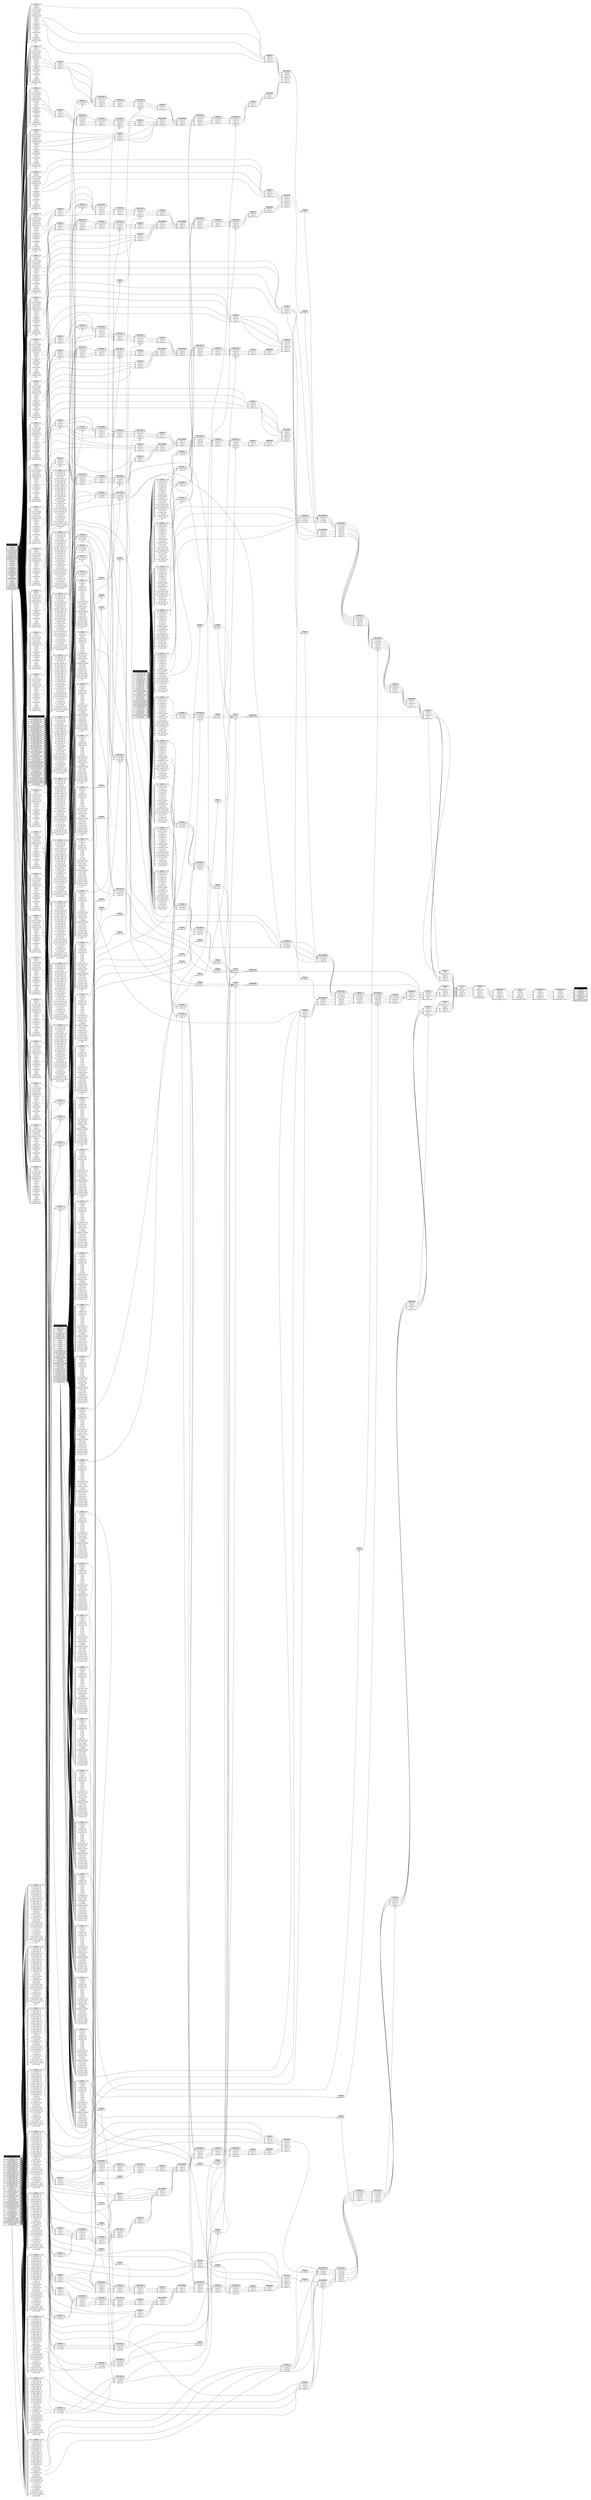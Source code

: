 // Automatically generated by TPCDSFlowTestSuite


digraph {
  graph [pad="0.5" nodesep="0.5" ranksep="1" fontname="Helvetica" rankdir=LR];
  node [shape=plaintext]

  
"Aggregate_02121b7" [label=<
<table color="lightgray" border="1" cellborder="0" cellspacing="0">
  <tr><td bgcolor="lightgray" port="nodeName"><i>Aggregate</i></td></tr>
  <tr><td port="0">i_brand_id</td></tr>
<tr><td port="1">i_class_id</td></tr>
<tr><td port="2">i_category_id</td></tr>
<tr><td port="3">sales</td></tr>
<tr><td port="4">number_sales</td></tr>
</table>>];
     

"Aggregate_025f81d" [label=<
<table color="lightgray" border="1" cellborder="0" cellspacing="0">
  <tr><td bgcolor="lightgray" port="nodeName"><i>Aggregate</i></td></tr>
  <tr><td port="0">i_brand_id</td></tr>
<tr><td port="1">i_class_id</td></tr>
<tr><td port="2">i_category_id</td></tr>
<tr><td port="3">sales</td></tr>
<tr><td port="4">number_sales</td></tr>
</table>>];
     

"Aggregate_1414ab0" [label=<
<table color="lightgray" border="1" cellborder="0" cellspacing="0">
  <tr><td bgcolor="lightgray" port="nodeName"><i>Aggregate</i></td></tr>
  <tr><td port="0">brand_id</td></tr>
<tr><td port="1">class_id</td></tr>
<tr><td port="2">category_id</td></tr>
</table>>];
     

"Aggregate_2bd212e" [label=<
<table color="lightgray" border="1" cellborder="0" cellspacing="0">
  <tr><td bgcolor="lightgray" port="nodeName"><i>Aggregate</i></td></tr>
  <tr><td port="0">brand_id</td></tr>
<tr><td port="1">class_id</td></tr>
<tr><td port="2">category_id</td></tr>
</table>>];
     

"Aggregate_2ec1ae1" [label=<
<table color="lightgray" border="1" cellborder="0" cellspacing="0">
  <tr><td bgcolor="lightgray" port="nodeName"><i>Aggregate</i></td></tr>
  <tr><td port="0">i_brand_id</td></tr>
<tr><td port="1">i_class_id</td></tr>
<tr><td port="2">i_category_id</td></tr>
<tr><td port="3">sales</td></tr>
<tr><td port="4">number_sales</td></tr>
</table>>];
     

"Aggregate_4e1cb68" [label=<
<table color="lightgray" border="1" cellborder="0" cellspacing="0">
  <tr><td bgcolor="lightgray" port="nodeName"><i>Aggregate</i></td></tr>
  <tr><td port="0">average_sales</td></tr>
</table>>];
     

"Aggregate_66141ac" [label=<
<table color="lightgray" border="1" cellborder="0" cellspacing="0">
  <tr><td bgcolor="lightgray" port="nodeName"><i>Aggregate</i></td></tr>
  <tr><td port="0">channel</td></tr>
<tr><td port="1">i_brand_id</td></tr>
<tr><td port="2">i_class_id</td></tr>
<tr><td port="3">i_category_id</td></tr>
<tr><td port="4">sum(sales)</td></tr>
<tr><td port="5">sum(number_sales)</td></tr>
</table>>];
     

"Aggregate_70ec3a1" [label=<
<table color="lightgray" border="1" cellborder="0" cellspacing="0">
  <tr><td bgcolor="lightgray" port="nodeName"><i>Aggregate</i></td></tr>
  <tr><td port="0">brand_id</td></tr>
<tr><td port="1">class_id</td></tr>
<tr><td port="2">category_id</td></tr>
</table>>];
     

"Aggregate_84ee5a6" [label=<
<table color="lightgray" border="1" cellborder="0" cellspacing="0">
  <tr><td bgcolor="lightgray" port="nodeName"><i>Aggregate</i></td></tr>
  <tr><td port="0">brand_id</td></tr>
<tr><td port="1">class_id</td></tr>
<tr><td port="2">category_id</td></tr>
</table>>];
     

"Aggregate_9076108" [label=<
<table color="lightgray" border="1" cellborder="0" cellspacing="0">
  <tr><td bgcolor="lightgray" port="nodeName"><i>Aggregate</i></td></tr>
  <tr><td port="0">brand_id</td></tr>
<tr><td port="1">class_id</td></tr>
<tr><td port="2">category_id</td></tr>
</table>>];
     

"Aggregate_d4ab510" [label=<
<table color="lightgray" border="1" cellborder="0" cellspacing="0">
  <tr><td bgcolor="lightgray" port="nodeName"><i>Aggregate</i></td></tr>
  <tr><td port="0">average_sales</td></tr>
</table>>];
     

"Aggregate_d9356a0" [label=<
<table color="lightgray" border="1" cellborder="0" cellspacing="0">
  <tr><td bgcolor="lightgray" port="nodeName"><i>Aggregate</i></td></tr>
  <tr><td port="0">brand_id</td></tr>
<tr><td port="1">class_id</td></tr>
<tr><td port="2">category_id</td></tr>
</table>>];
     

"Aggregate_e89909c" [label=<
<table color="lightgray" border="1" cellborder="0" cellspacing="0">
  <tr><td bgcolor="lightgray" port="nodeName"><i>Aggregate</i></td></tr>
  <tr><td port="0">average_sales</td></tr>
</table>>];
     

"Expand_24ad5f9" [label=<
<table color="lightgray" border="1" cellborder="0" cellspacing="0">
  <tr><td bgcolor="lightgray" port="nodeName"><i>Expand</i></td></tr>
  <tr><td port="0">sales</td></tr>
<tr><td port="1">number_sales</td></tr>
<tr><td port="2">channel</td></tr>
<tr><td port="3">i_brand_id</td></tr>
<tr><td port="4">i_class_id</td></tr>
<tr><td port="5">i_category_id</td></tr>
<tr><td port="6">spark_grouping_id</td></tr>
</table>>];
     

"Filter_00f8370" [label=<
<table color="lightgray" border="1" cellborder="0" cellspacing="0">
  <tr><td bgcolor="lightgray" port="nodeName"><i>Filter</i></td></tr>
  <tr><td port="0">i_item_sk</td></tr>
<tr><td port="1">i_item_id</td></tr>
<tr><td port="2">i_rec_start_date</td></tr>
<tr><td port="3">i_rec_end_date</td></tr>
<tr><td port="4">i_item_desc</td></tr>
<tr><td port="5">i_current_price</td></tr>
<tr><td port="6">i_wholesale_cost</td></tr>
<tr><td port="7">i_brand_id</td></tr>
<tr><td port="8">i_brand</td></tr>
<tr><td port="9">i_class_id</td></tr>
<tr><td port="10">i_class</td></tr>
<tr><td port="11">i_category_id</td></tr>
<tr><td port="12">i_category</td></tr>
<tr><td port="13">i_manufact_id</td></tr>
<tr><td port="14">i_manufact</td></tr>
<tr><td port="15">i_size</td></tr>
<tr><td port="16">i_formulation</td></tr>
<tr><td port="17">i_color</td></tr>
<tr><td port="18">i_units</td></tr>
<tr><td port="19">i_container</td></tr>
<tr><td port="20">i_manager_id</td></tr>
<tr><td port="21">i_product_name</td></tr>
</table>>];
     

"Filter_03693db" [label=<
<table color="lightgray" border="1" cellborder="0" cellspacing="0">
  <tr><td bgcolor="lightgray" port="nodeName"><i>Filter</i></td></tr>
  <tr><td port="0">i_item_sk</td></tr>
<tr><td port="1">i_item_id</td></tr>
<tr><td port="2">i_rec_start_date</td></tr>
<tr><td port="3">i_rec_end_date</td></tr>
<tr><td port="4">i_item_desc</td></tr>
<tr><td port="5">i_current_price</td></tr>
<tr><td port="6">i_wholesale_cost</td></tr>
<tr><td port="7">i_brand_id</td></tr>
<tr><td port="8">i_brand</td></tr>
<tr><td port="9">i_class_id</td></tr>
<tr><td port="10">i_class</td></tr>
<tr><td port="11">i_category_id</td></tr>
<tr><td port="12">i_category</td></tr>
<tr><td port="13">i_manufact_id</td></tr>
<tr><td port="14">i_manufact</td></tr>
<tr><td port="15">i_size</td></tr>
<tr><td port="16">i_formulation</td></tr>
<tr><td port="17">i_color</td></tr>
<tr><td port="18">i_units</td></tr>
<tr><td port="19">i_container</td></tr>
<tr><td port="20">i_manager_id</td></tr>
<tr><td port="21">i_product_name</td></tr>
</table>>];
     

"Filter_04642c5" [label=<
<table color="lightgray" border="1" cellborder="0" cellspacing="0">
  <tr><td bgcolor="lightgray" port="nodeName"><i>Filter</i></td></tr>
  <tr><td port="0">ws_sold_date_sk</td></tr>
<tr><td port="1">ws_sold_time_sk</td></tr>
<tr><td port="2">ws_ship_date_sk</td></tr>
<tr><td port="3">ws_item_sk</td></tr>
<tr><td port="4">ws_bill_customer_sk</td></tr>
<tr><td port="5">ws_bill_cdemo_sk</td></tr>
<tr><td port="6">ws_bill_hdemo_sk</td></tr>
<tr><td port="7">ws_bill_addr_sk</td></tr>
<tr><td port="8">ws_ship_customer_sk</td></tr>
<tr><td port="9">ws_ship_cdemo_sk</td></tr>
<tr><td port="10">ws_ship_hdemo_sk</td></tr>
<tr><td port="11">ws_ship_addr_sk</td></tr>
<tr><td port="12">ws_web_page_sk</td></tr>
<tr><td port="13">ws_web_site_sk</td></tr>
<tr><td port="14">ws_ship_mode_sk</td></tr>
<tr><td port="15">ws_warehouse_sk</td></tr>
<tr><td port="16">ws_promo_sk</td></tr>
<tr><td port="17">ws_order_number</td></tr>
<tr><td port="18">ws_quantity</td></tr>
<tr><td port="19">ws_wholesale_cost</td></tr>
<tr><td port="20">ws_list_price</td></tr>
<tr><td port="21">ws_sales_price</td></tr>
<tr><td port="22">ws_ext_discount_amt</td></tr>
<tr><td port="23">ws_ext_sales_price</td></tr>
<tr><td port="24">ws_ext_wholesale_cost</td></tr>
<tr><td port="25">ws_ext_list_price</td></tr>
<tr><td port="26">ws_ext_tax</td></tr>
<tr><td port="27">ws_coupon_amt</td></tr>
<tr><td port="28">ws_ext_ship_cost</td></tr>
<tr><td port="29">ws_net_paid</td></tr>
<tr><td port="30">ws_net_paid_inc_tax</td></tr>
<tr><td port="31">ws_net_paid_inc_ship</td></tr>
<tr><td port="32">ws_net_paid_inc_ship_tax</td></tr>
<tr><td port="33">ws_net_profit</td></tr>
</table>>];
     

"Filter_04b7dbb" [label=<
<table color="lightgray" border="1" cellborder="0" cellspacing="0">
  <tr><td bgcolor="lightgray" port="nodeName"><i>Filter</i></td></tr>
  <tr><td port="0">ss_sold_date_sk</td></tr>
<tr><td port="1">ss_sold_time_sk</td></tr>
<tr><td port="2">ss_item_sk</td></tr>
<tr><td port="3">ss_customer_sk</td></tr>
<tr><td port="4">ss_cdemo_sk</td></tr>
<tr><td port="5">ss_hdemo_sk</td></tr>
<tr><td port="6">ss_addr_sk</td></tr>
<tr><td port="7">ss_store_sk</td></tr>
<tr><td port="8">ss_promo_sk</td></tr>
<tr><td port="9">ss_ticket_number</td></tr>
<tr><td port="10">ss_quantity</td></tr>
<tr><td port="11">ss_wholesale_cost</td></tr>
<tr><td port="12">ss_list_price</td></tr>
<tr><td port="13">ss_sales_price</td></tr>
<tr><td port="14">ss_ext_discount_amt</td></tr>
<tr><td port="15">ss_ext_sales_price</td></tr>
<tr><td port="16">ss_ext_wholesale_cost</td></tr>
<tr><td port="17">ss_ext_list_price</td></tr>
<tr><td port="18">ss_ext_tax</td></tr>
<tr><td port="19">ss_coupon_amt</td></tr>
<tr><td port="20">ss_net_paid</td></tr>
<tr><td port="21">ss_net_paid_inc_tax</td></tr>
<tr><td port="22">ss_net_profit</td></tr>
</table>>];
     

"Filter_0926070" [label=<
<table color="lightgray" border="1" cellborder="0" cellspacing="0">
  <tr><td bgcolor="lightgray" port="nodeName"><i>Filter</i></td></tr>
  <tr><td port="0">i_item_sk</td></tr>
<tr><td port="1">i_item_id</td></tr>
<tr><td port="2">i_rec_start_date</td></tr>
<tr><td port="3">i_rec_end_date</td></tr>
<tr><td port="4">i_item_desc</td></tr>
<tr><td port="5">i_current_price</td></tr>
<tr><td port="6">i_wholesale_cost</td></tr>
<tr><td port="7">i_brand_id</td></tr>
<tr><td port="8">i_brand</td></tr>
<tr><td port="9">i_class_id</td></tr>
<tr><td port="10">i_class</td></tr>
<tr><td port="11">i_category_id</td></tr>
<tr><td port="12">i_category</td></tr>
<tr><td port="13">i_manufact_id</td></tr>
<tr><td port="14">i_manufact</td></tr>
<tr><td port="15">i_size</td></tr>
<tr><td port="16">i_formulation</td></tr>
<tr><td port="17">i_color</td></tr>
<tr><td port="18">i_units</td></tr>
<tr><td port="19">i_container</td></tr>
<tr><td port="20">i_manager_id</td></tr>
<tr><td port="21">i_product_name</td></tr>
</table>>];
     

"Filter_0a825cf" [label=<
<table color="lightgray" border="1" cellborder="0" cellspacing="0">
  <tr><td bgcolor="lightgray" port="nodeName"><i>Filter</i></td></tr>
  <tr><td port="0">d_date_sk</td></tr>
<tr><td port="1">d_date_id</td></tr>
<tr><td port="2">d_date</td></tr>
<tr><td port="3">d_month_seq</td></tr>
<tr><td port="4">d_week_seq</td></tr>
<tr><td port="5">d_quarter_seq</td></tr>
<tr><td port="6">d_year</td></tr>
<tr><td port="7">d_dow</td></tr>
<tr><td port="8">d_moy</td></tr>
<tr><td port="9">d_dom</td></tr>
<tr><td port="10">d_qoy</td></tr>
<tr><td port="11">d_fy_year</td></tr>
<tr><td port="12">d_fy_quarter_seq</td></tr>
<tr><td port="13">d_fy_week_seq</td></tr>
<tr><td port="14">d_day_name</td></tr>
<tr><td port="15">d_quarter_name</td></tr>
<tr><td port="16">d_holiday</td></tr>
<tr><td port="17">d_weekend</td></tr>
<tr><td port="18">d_following_holiday</td></tr>
<tr><td port="19">d_first_dom</td></tr>
<tr><td port="20">d_last_dom</td></tr>
<tr><td port="21">d_same_day_ly</td></tr>
<tr><td port="22">d_same_day_lq</td></tr>
<tr><td port="23">d_current_day</td></tr>
<tr><td port="24">d_current_week</td></tr>
<tr><td port="25">d_current_month</td></tr>
<tr><td port="26">d_current_quarter</td></tr>
<tr><td port="27">d_current_year</td></tr>
</table>>];
     

"Filter_0eb3e69" [label=<
<table color="lightgray" border="1" cellborder="0" cellspacing="0">
  <tr><td bgcolor="lightgray" port="nodeName"><i>Filter</i></td></tr>
  <tr><td port="0">i_item_sk</td></tr>
<tr><td port="1">i_item_id</td></tr>
<tr><td port="2">i_rec_start_date</td></tr>
<tr><td port="3">i_rec_end_date</td></tr>
<tr><td port="4">i_item_desc</td></tr>
<tr><td port="5">i_current_price</td></tr>
<tr><td port="6">i_wholesale_cost</td></tr>
<tr><td port="7">i_brand_id</td></tr>
<tr><td port="8">i_brand</td></tr>
<tr><td port="9">i_class_id</td></tr>
<tr><td port="10">i_class</td></tr>
<tr><td port="11">i_category_id</td></tr>
<tr><td port="12">i_category</td></tr>
<tr><td port="13">i_manufact_id</td></tr>
<tr><td port="14">i_manufact</td></tr>
<tr><td port="15">i_size</td></tr>
<tr><td port="16">i_formulation</td></tr>
<tr><td port="17">i_color</td></tr>
<tr><td port="18">i_units</td></tr>
<tr><td port="19">i_container</td></tr>
<tr><td port="20">i_manager_id</td></tr>
<tr><td port="21">i_product_name</td></tr>
</table>>];
     

"Filter_0f284ec" [label=<
<table color="lightgray" border="1" cellborder="0" cellspacing="0">
  <tr><td bgcolor="lightgray" port="nodeName"><i>Filter</i></td></tr>
  <tr><td port="0">ss_sold_date_sk</td></tr>
<tr><td port="1">ss_sold_time_sk</td></tr>
<tr><td port="2">ss_item_sk</td></tr>
<tr><td port="3">ss_customer_sk</td></tr>
<tr><td port="4">ss_cdemo_sk</td></tr>
<tr><td port="5">ss_hdemo_sk</td></tr>
<tr><td port="6">ss_addr_sk</td></tr>
<tr><td port="7">ss_store_sk</td></tr>
<tr><td port="8">ss_promo_sk</td></tr>
<tr><td port="9">ss_ticket_number</td></tr>
<tr><td port="10">ss_quantity</td></tr>
<tr><td port="11">ss_wholesale_cost</td></tr>
<tr><td port="12">ss_list_price</td></tr>
<tr><td port="13">ss_sales_price</td></tr>
<tr><td port="14">ss_ext_discount_amt</td></tr>
<tr><td port="15">ss_ext_sales_price</td></tr>
<tr><td port="16">ss_ext_wholesale_cost</td></tr>
<tr><td port="17">ss_ext_list_price</td></tr>
<tr><td port="18">ss_ext_tax</td></tr>
<tr><td port="19">ss_coupon_amt</td></tr>
<tr><td port="20">ss_net_paid</td></tr>
<tr><td port="21">ss_net_paid_inc_tax</td></tr>
<tr><td port="22">ss_net_profit</td></tr>
</table>>];
     

"Filter_10fdbdf" [label=<
<table color="lightgray" border="1" cellborder="0" cellspacing="0">
  <tr><td bgcolor="lightgray" port="nodeName"><i>Filter</i></td></tr>
  <tr><td port="0">ss_sold_date_sk</td></tr>
<tr><td port="1">ss_sold_time_sk</td></tr>
<tr><td port="2">ss_item_sk</td></tr>
<tr><td port="3">ss_customer_sk</td></tr>
<tr><td port="4">ss_cdemo_sk</td></tr>
<tr><td port="5">ss_hdemo_sk</td></tr>
<tr><td port="6">ss_addr_sk</td></tr>
<tr><td port="7">ss_store_sk</td></tr>
<tr><td port="8">ss_promo_sk</td></tr>
<tr><td port="9">ss_ticket_number</td></tr>
<tr><td port="10">ss_quantity</td></tr>
<tr><td port="11">ss_wholesale_cost</td></tr>
<tr><td port="12">ss_list_price</td></tr>
<tr><td port="13">ss_sales_price</td></tr>
<tr><td port="14">ss_ext_discount_amt</td></tr>
<tr><td port="15">ss_ext_sales_price</td></tr>
<tr><td port="16">ss_ext_wholesale_cost</td></tr>
<tr><td port="17">ss_ext_list_price</td></tr>
<tr><td port="18">ss_ext_tax</td></tr>
<tr><td port="19">ss_coupon_amt</td></tr>
<tr><td port="20">ss_net_paid</td></tr>
<tr><td port="21">ss_net_paid_inc_tax</td></tr>
<tr><td port="22">ss_net_profit</td></tr>
</table>>];
     

"Filter_1749dcd" [label=<
<table color="lightgray" border="1" cellborder="0" cellspacing="0">
  <tr><td bgcolor="lightgray" port="nodeName"><i>Filter</i></td></tr>
  <tr><td port="0">i_brand_id</td></tr>
<tr><td port="1">i_class_id</td></tr>
<tr><td port="2">i_category_id</td></tr>
<tr><td port="3">sales</td></tr>
<tr><td port="4">number_sales</td></tr>
</table>>];
     

"Filter_19c388e" [label=<
<table color="lightgray" border="1" cellborder="0" cellspacing="0">
  <tr><td bgcolor="lightgray" port="nodeName"><i>Filter</i></td></tr>
  <tr><td port="0">i_item_sk</td></tr>
<tr><td port="1">i_item_id</td></tr>
<tr><td port="2">i_rec_start_date</td></tr>
<tr><td port="3">i_rec_end_date</td></tr>
<tr><td port="4">i_item_desc</td></tr>
<tr><td port="5">i_current_price</td></tr>
<tr><td port="6">i_wholesale_cost</td></tr>
<tr><td port="7">i_brand_id</td></tr>
<tr><td port="8">i_brand</td></tr>
<tr><td port="9">i_class_id</td></tr>
<tr><td port="10">i_class</td></tr>
<tr><td port="11">i_category_id</td></tr>
<tr><td port="12">i_category</td></tr>
<tr><td port="13">i_manufact_id</td></tr>
<tr><td port="14">i_manufact</td></tr>
<tr><td port="15">i_size</td></tr>
<tr><td port="16">i_formulation</td></tr>
<tr><td port="17">i_color</td></tr>
<tr><td port="18">i_units</td></tr>
<tr><td port="19">i_container</td></tr>
<tr><td port="20">i_manager_id</td></tr>
<tr><td port="21">i_product_name</td></tr>
</table>>];
     

"Filter_1ff128a" [label=<
<table color="lightgray" border="1" cellborder="0" cellspacing="0">
  <tr><td bgcolor="lightgray" port="nodeName"><i>Filter</i></td></tr>
  <tr><td port="0">i_item_sk</td></tr>
<tr><td port="1">i_item_id</td></tr>
<tr><td port="2">i_rec_start_date</td></tr>
<tr><td port="3">i_rec_end_date</td></tr>
<tr><td port="4">i_item_desc</td></tr>
<tr><td port="5">i_current_price</td></tr>
<tr><td port="6">i_wholesale_cost</td></tr>
<tr><td port="7">i_brand_id</td></tr>
<tr><td port="8">i_brand</td></tr>
<tr><td port="9">i_class_id</td></tr>
<tr><td port="10">i_class</td></tr>
<tr><td port="11">i_category_id</td></tr>
<tr><td port="12">i_category</td></tr>
<tr><td port="13">i_manufact_id</td></tr>
<tr><td port="14">i_manufact</td></tr>
<tr><td port="15">i_size</td></tr>
<tr><td port="16">i_formulation</td></tr>
<tr><td port="17">i_color</td></tr>
<tr><td port="18">i_units</td></tr>
<tr><td port="19">i_container</td></tr>
<tr><td port="20">i_manager_id</td></tr>
<tr><td port="21">i_product_name</td></tr>
</table>>];
     

"Filter_21097b7" [label=<
<table color="lightgray" border="1" cellborder="0" cellspacing="0">
  <tr><td bgcolor="lightgray" port="nodeName"><i>Filter</i></td></tr>
  <tr><td port="0">d_date_sk</td></tr>
<tr><td port="1">d_date_id</td></tr>
<tr><td port="2">d_date</td></tr>
<tr><td port="3">d_month_seq</td></tr>
<tr><td port="4">d_week_seq</td></tr>
<tr><td port="5">d_quarter_seq</td></tr>
<tr><td port="6">d_year</td></tr>
<tr><td port="7">d_dow</td></tr>
<tr><td port="8">d_moy</td></tr>
<tr><td port="9">d_dom</td></tr>
<tr><td port="10">d_qoy</td></tr>
<tr><td port="11">d_fy_year</td></tr>
<tr><td port="12">d_fy_quarter_seq</td></tr>
<tr><td port="13">d_fy_week_seq</td></tr>
<tr><td port="14">d_day_name</td></tr>
<tr><td port="15">d_quarter_name</td></tr>
<tr><td port="16">d_holiday</td></tr>
<tr><td port="17">d_weekend</td></tr>
<tr><td port="18">d_following_holiday</td></tr>
<tr><td port="19">d_first_dom</td></tr>
<tr><td port="20">d_last_dom</td></tr>
<tr><td port="21">d_same_day_ly</td></tr>
<tr><td port="22">d_same_day_lq</td></tr>
<tr><td port="23">d_current_day</td></tr>
<tr><td port="24">d_current_week</td></tr>
<tr><td port="25">d_current_month</td></tr>
<tr><td port="26">d_current_quarter</td></tr>
<tr><td port="27">d_current_year</td></tr>
</table>>];
     

"Filter_23c3683" [label=<
<table color="lightgray" border="1" cellborder="0" cellspacing="0">
  <tr><td bgcolor="lightgray" port="nodeName"><i>Filter</i></td></tr>
  <tr><td port="0">d_date_sk</td></tr>
<tr><td port="1">d_date_id</td></tr>
<tr><td port="2">d_date</td></tr>
<tr><td port="3">d_month_seq</td></tr>
<tr><td port="4">d_week_seq</td></tr>
<tr><td port="5">d_quarter_seq</td></tr>
<tr><td port="6">d_year</td></tr>
<tr><td port="7">d_dow</td></tr>
<tr><td port="8">d_moy</td></tr>
<tr><td port="9">d_dom</td></tr>
<tr><td port="10">d_qoy</td></tr>
<tr><td port="11">d_fy_year</td></tr>
<tr><td port="12">d_fy_quarter_seq</td></tr>
<tr><td port="13">d_fy_week_seq</td></tr>
<tr><td port="14">d_day_name</td></tr>
<tr><td port="15">d_quarter_name</td></tr>
<tr><td port="16">d_holiday</td></tr>
<tr><td port="17">d_weekend</td></tr>
<tr><td port="18">d_following_holiday</td></tr>
<tr><td port="19">d_first_dom</td></tr>
<tr><td port="20">d_last_dom</td></tr>
<tr><td port="21">d_same_day_ly</td></tr>
<tr><td port="22">d_same_day_lq</td></tr>
<tr><td port="23">d_current_day</td></tr>
<tr><td port="24">d_current_week</td></tr>
<tr><td port="25">d_current_month</td></tr>
<tr><td port="26">d_current_quarter</td></tr>
<tr><td port="27">d_current_year</td></tr>
</table>>];
     

"Filter_26b117e" [label=<
<table color="lightgray" border="1" cellborder="0" cellspacing="0">
  <tr><td bgcolor="lightgray" port="nodeName"><i>Filter</i></td></tr>
  <tr><td port="0">cs_sold_date_sk</td></tr>
<tr><td port="1">cs_sold_time_sk</td></tr>
<tr><td port="2">cs_ship_date_sk</td></tr>
<tr><td port="3">cs_bill_customer_sk</td></tr>
<tr><td port="4">cs_bill_cdemo_sk</td></tr>
<tr><td port="5">cs_bill_hdemo_sk</td></tr>
<tr><td port="6">cs_bill_addr_sk</td></tr>
<tr><td port="7">cs_ship_customer_sk</td></tr>
<tr><td port="8">cs_ship_cdemo_sk</td></tr>
<tr><td port="9">cs_ship_hdemo_sk</td></tr>
<tr><td port="10">cs_ship_addr_sk</td></tr>
<tr><td port="11">cs_call_center_sk</td></tr>
<tr><td port="12">cs_catalog_page_sk</td></tr>
<tr><td port="13">cs_ship_mode_sk</td></tr>
<tr><td port="14">cs_warehouse_sk</td></tr>
<tr><td port="15">cs_item_sk</td></tr>
<tr><td port="16">cs_promo_sk</td></tr>
<tr><td port="17">cs_order_number</td></tr>
<tr><td port="18">cs_quantity</td></tr>
<tr><td port="19">cs_wholesale_cost</td></tr>
<tr><td port="20">cs_list_price</td></tr>
<tr><td port="21">cs_sales_price</td></tr>
<tr><td port="22">cs_ext_discount_amt</td></tr>
<tr><td port="23">cs_ext_sales_price</td></tr>
<tr><td port="24">cs_ext_wholesale_cost</td></tr>
<tr><td port="25">cs_ext_list_price</td></tr>
<tr><td port="26">cs_ext_tax</td></tr>
<tr><td port="27">cs_coupon_amt</td></tr>
<tr><td port="28">cs_ext_ship_cost</td></tr>
<tr><td port="29">cs_net_paid</td></tr>
<tr><td port="30">cs_net_paid_inc_tax</td></tr>
<tr><td port="31">cs_net_paid_inc_ship</td></tr>
<tr><td port="32">cs_net_paid_inc_ship_tax</td></tr>
<tr><td port="33">cs_net_profit</td></tr>
</table>>];
     

"Filter_2ab7de4" [label=<
<table color="lightgray" border="1" cellborder="0" cellspacing="0">
  <tr><td bgcolor="lightgray" port="nodeName"><i>Filter</i></td></tr>
  <tr><td port="0">i_item_sk</td></tr>
<tr><td port="1">i_item_id</td></tr>
<tr><td port="2">i_rec_start_date</td></tr>
<tr><td port="3">i_rec_end_date</td></tr>
<tr><td port="4">i_item_desc</td></tr>
<tr><td port="5">i_current_price</td></tr>
<tr><td port="6">i_wholesale_cost</td></tr>
<tr><td port="7">i_brand_id</td></tr>
<tr><td port="8">i_brand</td></tr>
<tr><td port="9">i_class_id</td></tr>
<tr><td port="10">i_class</td></tr>
<tr><td port="11">i_category_id</td></tr>
<tr><td port="12">i_category</td></tr>
<tr><td port="13">i_manufact_id</td></tr>
<tr><td port="14">i_manufact</td></tr>
<tr><td port="15">i_size</td></tr>
<tr><td port="16">i_formulation</td></tr>
<tr><td port="17">i_color</td></tr>
<tr><td port="18">i_units</td></tr>
<tr><td port="19">i_container</td></tr>
<tr><td port="20">i_manager_id</td></tr>
<tr><td port="21">i_product_name</td></tr>
</table>>];
     

"Filter_2d3e674" [label=<
<table color="lightgray" border="1" cellborder="0" cellspacing="0">
  <tr><td bgcolor="lightgray" port="nodeName"><i>Filter</i></td></tr>
  <tr><td port="0">i_item_sk</td></tr>
<tr><td port="1">i_item_id</td></tr>
<tr><td port="2">i_rec_start_date</td></tr>
<tr><td port="3">i_rec_end_date</td></tr>
<tr><td port="4">i_item_desc</td></tr>
<tr><td port="5">i_current_price</td></tr>
<tr><td port="6">i_wholesale_cost</td></tr>
<tr><td port="7">i_brand_id</td></tr>
<tr><td port="8">i_brand</td></tr>
<tr><td port="9">i_class_id</td></tr>
<tr><td port="10">i_class</td></tr>
<tr><td port="11">i_category_id</td></tr>
<tr><td port="12">i_category</td></tr>
<tr><td port="13">i_manufact_id</td></tr>
<tr><td port="14">i_manufact</td></tr>
<tr><td port="15">i_size</td></tr>
<tr><td port="16">i_formulation</td></tr>
<tr><td port="17">i_color</td></tr>
<tr><td port="18">i_units</td></tr>
<tr><td port="19">i_container</td></tr>
<tr><td port="20">i_manager_id</td></tr>
<tr><td port="21">i_product_name</td></tr>
</table>>];
     

"Filter_2fff1c3" [label=<
<table color="lightgray" border="1" cellborder="0" cellspacing="0">
  <tr><td bgcolor="lightgray" port="nodeName"><i>Filter</i></td></tr>
  <tr><td port="0">d_date_sk</td></tr>
<tr><td port="1">d_date_id</td></tr>
<tr><td port="2">d_date</td></tr>
<tr><td port="3">d_month_seq</td></tr>
<tr><td port="4">d_week_seq</td></tr>
<tr><td port="5">d_quarter_seq</td></tr>
<tr><td port="6">d_year</td></tr>
<tr><td port="7">d_dow</td></tr>
<tr><td port="8">d_moy</td></tr>
<tr><td port="9">d_dom</td></tr>
<tr><td port="10">d_qoy</td></tr>
<tr><td port="11">d_fy_year</td></tr>
<tr><td port="12">d_fy_quarter_seq</td></tr>
<tr><td port="13">d_fy_week_seq</td></tr>
<tr><td port="14">d_day_name</td></tr>
<tr><td port="15">d_quarter_name</td></tr>
<tr><td port="16">d_holiday</td></tr>
<tr><td port="17">d_weekend</td></tr>
<tr><td port="18">d_following_holiday</td></tr>
<tr><td port="19">d_first_dom</td></tr>
<tr><td port="20">d_last_dom</td></tr>
<tr><td port="21">d_same_day_ly</td></tr>
<tr><td port="22">d_same_day_lq</td></tr>
<tr><td port="23">d_current_day</td></tr>
<tr><td port="24">d_current_week</td></tr>
<tr><td port="25">d_current_month</td></tr>
<tr><td port="26">d_current_quarter</td></tr>
<tr><td port="27">d_current_year</td></tr>
</table>>];
     

"Filter_3016a5c" [label=<
<table color="lightgray" border="1" cellborder="0" cellspacing="0">
  <tr><td bgcolor="lightgray" port="nodeName"><i>Filter</i></td></tr>
  <tr><td port="0">i_item_sk</td></tr>
<tr><td port="1">i_item_id</td></tr>
<tr><td port="2">i_rec_start_date</td></tr>
<tr><td port="3">i_rec_end_date</td></tr>
<tr><td port="4">i_item_desc</td></tr>
<tr><td port="5">i_current_price</td></tr>
<tr><td port="6">i_wholesale_cost</td></tr>
<tr><td port="7">i_brand_id</td></tr>
<tr><td port="8">i_brand</td></tr>
<tr><td port="9">i_class_id</td></tr>
<tr><td port="10">i_class</td></tr>
<tr><td port="11">i_category_id</td></tr>
<tr><td port="12">i_category</td></tr>
<tr><td port="13">i_manufact_id</td></tr>
<tr><td port="14">i_manufact</td></tr>
<tr><td port="15">i_size</td></tr>
<tr><td port="16">i_formulation</td></tr>
<tr><td port="17">i_color</td></tr>
<tr><td port="18">i_units</td></tr>
<tr><td port="19">i_container</td></tr>
<tr><td port="20">i_manager_id</td></tr>
<tr><td port="21">i_product_name</td></tr>
</table>>];
     

"Filter_340c59f" [label=<
<table color="lightgray" border="1" cellborder="0" cellspacing="0">
  <tr><td bgcolor="lightgray" port="nodeName"><i>Filter</i></td></tr>
  <tr><td port="0">d_date_sk</td></tr>
<tr><td port="1">d_date_id</td></tr>
<tr><td port="2">d_date</td></tr>
<tr><td port="3">d_month_seq</td></tr>
<tr><td port="4">d_week_seq</td></tr>
<tr><td port="5">d_quarter_seq</td></tr>
<tr><td port="6">d_year</td></tr>
<tr><td port="7">d_dow</td></tr>
<tr><td port="8">d_moy</td></tr>
<tr><td port="9">d_dom</td></tr>
<tr><td port="10">d_qoy</td></tr>
<tr><td port="11">d_fy_year</td></tr>
<tr><td port="12">d_fy_quarter_seq</td></tr>
<tr><td port="13">d_fy_week_seq</td></tr>
<tr><td port="14">d_day_name</td></tr>
<tr><td port="15">d_quarter_name</td></tr>
<tr><td port="16">d_holiday</td></tr>
<tr><td port="17">d_weekend</td></tr>
<tr><td port="18">d_following_holiday</td></tr>
<tr><td port="19">d_first_dom</td></tr>
<tr><td port="20">d_last_dom</td></tr>
<tr><td port="21">d_same_day_ly</td></tr>
<tr><td port="22">d_same_day_lq</td></tr>
<tr><td port="23">d_current_day</td></tr>
<tr><td port="24">d_current_week</td></tr>
<tr><td port="25">d_current_month</td></tr>
<tr><td port="26">d_current_quarter</td></tr>
<tr><td port="27">d_current_year</td></tr>
</table>>];
     

"Filter_3613a8e" [label=<
<table color="lightgray" border="1" cellborder="0" cellspacing="0">
  <tr><td bgcolor="lightgray" port="nodeName"><i>Filter</i></td></tr>
  <tr><td port="0">d_date_sk</td></tr>
<tr><td port="1">d_date_id</td></tr>
<tr><td port="2">d_date</td></tr>
<tr><td port="3">d_month_seq</td></tr>
<tr><td port="4">d_week_seq</td></tr>
<tr><td port="5">d_quarter_seq</td></tr>
<tr><td port="6">d_year</td></tr>
<tr><td port="7">d_dow</td></tr>
<tr><td port="8">d_moy</td></tr>
<tr><td port="9">d_dom</td></tr>
<tr><td port="10">d_qoy</td></tr>
<tr><td port="11">d_fy_year</td></tr>
<tr><td port="12">d_fy_quarter_seq</td></tr>
<tr><td port="13">d_fy_week_seq</td></tr>
<tr><td port="14">d_day_name</td></tr>
<tr><td port="15">d_quarter_name</td></tr>
<tr><td port="16">d_holiday</td></tr>
<tr><td port="17">d_weekend</td></tr>
<tr><td port="18">d_following_holiday</td></tr>
<tr><td port="19">d_first_dom</td></tr>
<tr><td port="20">d_last_dom</td></tr>
<tr><td port="21">d_same_day_ly</td></tr>
<tr><td port="22">d_same_day_lq</td></tr>
<tr><td port="23">d_current_day</td></tr>
<tr><td port="24">d_current_week</td></tr>
<tr><td port="25">d_current_month</td></tr>
<tr><td port="26">d_current_quarter</td></tr>
<tr><td port="27">d_current_year</td></tr>
</table>>];
     

"Filter_3663af5" [label=<
<table color="lightgray" border="1" cellborder="0" cellspacing="0">
  <tr><td bgcolor="lightgray" port="nodeName"><i>Filter</i></td></tr>
  <tr><td port="0">d_date_sk</td></tr>
<tr><td port="1">d_date_id</td></tr>
<tr><td port="2">d_date</td></tr>
<tr><td port="3">d_month_seq</td></tr>
<tr><td port="4">d_week_seq</td></tr>
<tr><td port="5">d_quarter_seq</td></tr>
<tr><td port="6">d_year</td></tr>
<tr><td port="7">d_dow</td></tr>
<tr><td port="8">d_moy</td></tr>
<tr><td port="9">d_dom</td></tr>
<tr><td port="10">d_qoy</td></tr>
<tr><td port="11">d_fy_year</td></tr>
<tr><td port="12">d_fy_quarter_seq</td></tr>
<tr><td port="13">d_fy_week_seq</td></tr>
<tr><td port="14">d_day_name</td></tr>
<tr><td port="15">d_quarter_name</td></tr>
<tr><td port="16">d_holiday</td></tr>
<tr><td port="17">d_weekend</td></tr>
<tr><td port="18">d_following_holiday</td></tr>
<tr><td port="19">d_first_dom</td></tr>
<tr><td port="20">d_last_dom</td></tr>
<tr><td port="21">d_same_day_ly</td></tr>
<tr><td port="22">d_same_day_lq</td></tr>
<tr><td port="23">d_current_day</td></tr>
<tr><td port="24">d_current_week</td></tr>
<tr><td port="25">d_current_month</td></tr>
<tr><td port="26">d_current_quarter</td></tr>
<tr><td port="27">d_current_year</td></tr>
</table>>];
     

"Filter_36ab2ee" [label=<
<table color="lightgray" border="1" cellborder="0" cellspacing="0">
  <tr><td bgcolor="lightgray" port="nodeName"><i>Filter</i></td></tr>
  <tr><td port="0">d_date_sk</td></tr>
<tr><td port="1">d_date_id</td></tr>
<tr><td port="2">d_date</td></tr>
<tr><td port="3">d_month_seq</td></tr>
<tr><td port="4">d_week_seq</td></tr>
<tr><td port="5">d_quarter_seq</td></tr>
<tr><td port="6">d_year</td></tr>
<tr><td port="7">d_dow</td></tr>
<tr><td port="8">d_moy</td></tr>
<tr><td port="9">d_dom</td></tr>
<tr><td port="10">d_qoy</td></tr>
<tr><td port="11">d_fy_year</td></tr>
<tr><td port="12">d_fy_quarter_seq</td></tr>
<tr><td port="13">d_fy_week_seq</td></tr>
<tr><td port="14">d_day_name</td></tr>
<tr><td port="15">d_quarter_name</td></tr>
<tr><td port="16">d_holiday</td></tr>
<tr><td port="17">d_weekend</td></tr>
<tr><td port="18">d_following_holiday</td></tr>
<tr><td port="19">d_first_dom</td></tr>
<tr><td port="20">d_last_dom</td></tr>
<tr><td port="21">d_same_day_ly</td></tr>
<tr><td port="22">d_same_day_lq</td></tr>
<tr><td port="23">d_current_day</td></tr>
<tr><td port="24">d_current_week</td></tr>
<tr><td port="25">d_current_month</td></tr>
<tr><td port="26">d_current_quarter</td></tr>
<tr><td port="27">d_current_year</td></tr>
</table>>];
     

"Filter_38ff24b" [label=<
<table color="lightgray" border="1" cellborder="0" cellspacing="0">
  <tr><td bgcolor="lightgray" port="nodeName"><i>Filter</i></td></tr>
  <tr><td port="0">cs_sold_date_sk</td></tr>
<tr><td port="1">cs_sold_time_sk</td></tr>
<tr><td port="2">cs_ship_date_sk</td></tr>
<tr><td port="3">cs_bill_customer_sk</td></tr>
<tr><td port="4">cs_bill_cdemo_sk</td></tr>
<tr><td port="5">cs_bill_hdemo_sk</td></tr>
<tr><td port="6">cs_bill_addr_sk</td></tr>
<tr><td port="7">cs_ship_customer_sk</td></tr>
<tr><td port="8">cs_ship_cdemo_sk</td></tr>
<tr><td port="9">cs_ship_hdemo_sk</td></tr>
<tr><td port="10">cs_ship_addr_sk</td></tr>
<tr><td port="11">cs_call_center_sk</td></tr>
<tr><td port="12">cs_catalog_page_sk</td></tr>
<tr><td port="13">cs_ship_mode_sk</td></tr>
<tr><td port="14">cs_warehouse_sk</td></tr>
<tr><td port="15">cs_item_sk</td></tr>
<tr><td port="16">cs_promo_sk</td></tr>
<tr><td port="17">cs_order_number</td></tr>
<tr><td port="18">cs_quantity</td></tr>
<tr><td port="19">cs_wholesale_cost</td></tr>
<tr><td port="20">cs_list_price</td></tr>
<tr><td port="21">cs_sales_price</td></tr>
<tr><td port="22">cs_ext_discount_amt</td></tr>
<tr><td port="23">cs_ext_sales_price</td></tr>
<tr><td port="24">cs_ext_wholesale_cost</td></tr>
<tr><td port="25">cs_ext_list_price</td></tr>
<tr><td port="26">cs_ext_tax</td></tr>
<tr><td port="27">cs_coupon_amt</td></tr>
<tr><td port="28">cs_ext_ship_cost</td></tr>
<tr><td port="29">cs_net_paid</td></tr>
<tr><td port="30">cs_net_paid_inc_tax</td></tr>
<tr><td port="31">cs_net_paid_inc_ship</td></tr>
<tr><td port="32">cs_net_paid_inc_ship_tax</td></tr>
<tr><td port="33">cs_net_profit</td></tr>
</table>>];
     

"Filter_3def5a5" [label=<
<table color="lightgray" border="1" cellborder="0" cellspacing="0">
  <tr><td bgcolor="lightgray" port="nodeName"><i>Filter</i></td></tr>
  <tr><td port="0">d_date_sk</td></tr>
<tr><td port="1">d_date_id</td></tr>
<tr><td port="2">d_date</td></tr>
<tr><td port="3">d_month_seq</td></tr>
<tr><td port="4">d_week_seq</td></tr>
<tr><td port="5">d_quarter_seq</td></tr>
<tr><td port="6">d_year</td></tr>
<tr><td port="7">d_dow</td></tr>
<tr><td port="8">d_moy</td></tr>
<tr><td port="9">d_dom</td></tr>
<tr><td port="10">d_qoy</td></tr>
<tr><td port="11">d_fy_year</td></tr>
<tr><td port="12">d_fy_quarter_seq</td></tr>
<tr><td port="13">d_fy_week_seq</td></tr>
<tr><td port="14">d_day_name</td></tr>
<tr><td port="15">d_quarter_name</td></tr>
<tr><td port="16">d_holiday</td></tr>
<tr><td port="17">d_weekend</td></tr>
<tr><td port="18">d_following_holiday</td></tr>
<tr><td port="19">d_first_dom</td></tr>
<tr><td port="20">d_last_dom</td></tr>
<tr><td port="21">d_same_day_ly</td></tr>
<tr><td port="22">d_same_day_lq</td></tr>
<tr><td port="23">d_current_day</td></tr>
<tr><td port="24">d_current_week</td></tr>
<tr><td port="25">d_current_month</td></tr>
<tr><td port="26">d_current_quarter</td></tr>
<tr><td port="27">d_current_year</td></tr>
</table>>];
     

"Filter_4b23bb8" [label=<
<table color="lightgray" border="1" cellborder="0" cellspacing="0">
  <tr><td bgcolor="lightgray" port="nodeName"><i>Filter</i></td></tr>
  <tr><td port="0">i_item_sk</td></tr>
<tr><td port="1">i_item_id</td></tr>
<tr><td port="2">i_rec_start_date</td></tr>
<tr><td port="3">i_rec_end_date</td></tr>
<tr><td port="4">i_item_desc</td></tr>
<tr><td port="5">i_current_price</td></tr>
<tr><td port="6">i_wholesale_cost</td></tr>
<tr><td port="7">i_brand_id</td></tr>
<tr><td port="8">i_brand</td></tr>
<tr><td port="9">i_class_id</td></tr>
<tr><td port="10">i_class</td></tr>
<tr><td port="11">i_category_id</td></tr>
<tr><td port="12">i_category</td></tr>
<tr><td port="13">i_manufact_id</td></tr>
<tr><td port="14">i_manufact</td></tr>
<tr><td port="15">i_size</td></tr>
<tr><td port="16">i_formulation</td></tr>
<tr><td port="17">i_color</td></tr>
<tr><td port="18">i_units</td></tr>
<tr><td port="19">i_container</td></tr>
<tr><td port="20">i_manager_id</td></tr>
<tr><td port="21">i_product_name</td></tr>
</table>>];
     

"Filter_5167cda" [label=<
<table color="lightgray" border="1" cellborder="0" cellspacing="0">
  <tr><td bgcolor="lightgray" port="nodeName"><i>Filter</i></td></tr>
  <tr><td port="0">ss_sold_date_sk</td></tr>
<tr><td port="1">ss_sold_time_sk</td></tr>
<tr><td port="2">ss_item_sk</td></tr>
<tr><td port="3">ss_customer_sk</td></tr>
<tr><td port="4">ss_cdemo_sk</td></tr>
<tr><td port="5">ss_hdemo_sk</td></tr>
<tr><td port="6">ss_addr_sk</td></tr>
<tr><td port="7">ss_store_sk</td></tr>
<tr><td port="8">ss_promo_sk</td></tr>
<tr><td port="9">ss_ticket_number</td></tr>
<tr><td port="10">ss_quantity</td></tr>
<tr><td port="11">ss_wholesale_cost</td></tr>
<tr><td port="12">ss_list_price</td></tr>
<tr><td port="13">ss_sales_price</td></tr>
<tr><td port="14">ss_ext_discount_amt</td></tr>
<tr><td port="15">ss_ext_sales_price</td></tr>
<tr><td port="16">ss_ext_wholesale_cost</td></tr>
<tr><td port="17">ss_ext_list_price</td></tr>
<tr><td port="18">ss_ext_tax</td></tr>
<tr><td port="19">ss_coupon_amt</td></tr>
<tr><td port="20">ss_net_paid</td></tr>
<tr><td port="21">ss_net_paid_inc_tax</td></tr>
<tr><td port="22">ss_net_profit</td></tr>
</table>>];
     

"Filter_51c9ed2" [label=<
<table color="lightgray" border="1" cellborder="0" cellspacing="0">
  <tr><td bgcolor="lightgray" port="nodeName"><i>Filter</i></td></tr>
  <tr><td port="0">i_item_sk</td></tr>
<tr><td port="1">i_item_id</td></tr>
<tr><td port="2">i_rec_start_date</td></tr>
<tr><td port="3">i_rec_end_date</td></tr>
<tr><td port="4">i_item_desc</td></tr>
<tr><td port="5">i_current_price</td></tr>
<tr><td port="6">i_wholesale_cost</td></tr>
<tr><td port="7">i_brand_id</td></tr>
<tr><td port="8">i_brand</td></tr>
<tr><td port="9">i_class_id</td></tr>
<tr><td port="10">i_class</td></tr>
<tr><td port="11">i_category_id</td></tr>
<tr><td port="12">i_category</td></tr>
<tr><td port="13">i_manufact_id</td></tr>
<tr><td port="14">i_manufact</td></tr>
<tr><td port="15">i_size</td></tr>
<tr><td port="16">i_formulation</td></tr>
<tr><td port="17">i_color</td></tr>
<tr><td port="18">i_units</td></tr>
<tr><td port="19">i_container</td></tr>
<tr><td port="20">i_manager_id</td></tr>
<tr><td port="21">i_product_name</td></tr>
</table>>];
     

"Filter_534265c" [label=<
<table color="lightgray" border="1" cellborder="0" cellspacing="0">
  <tr><td bgcolor="lightgray" port="nodeName"><i>Filter</i></td></tr>
  <tr><td port="0">d_date_sk</td></tr>
<tr><td port="1">d_date_id</td></tr>
<tr><td port="2">d_date</td></tr>
<tr><td port="3">d_month_seq</td></tr>
<tr><td port="4">d_week_seq</td></tr>
<tr><td port="5">d_quarter_seq</td></tr>
<tr><td port="6">d_year</td></tr>
<tr><td port="7">d_dow</td></tr>
<tr><td port="8">d_moy</td></tr>
<tr><td port="9">d_dom</td></tr>
<tr><td port="10">d_qoy</td></tr>
<tr><td port="11">d_fy_year</td></tr>
<tr><td port="12">d_fy_quarter_seq</td></tr>
<tr><td port="13">d_fy_week_seq</td></tr>
<tr><td port="14">d_day_name</td></tr>
<tr><td port="15">d_quarter_name</td></tr>
<tr><td port="16">d_holiday</td></tr>
<tr><td port="17">d_weekend</td></tr>
<tr><td port="18">d_following_holiday</td></tr>
<tr><td port="19">d_first_dom</td></tr>
<tr><td port="20">d_last_dom</td></tr>
<tr><td port="21">d_same_day_ly</td></tr>
<tr><td port="22">d_same_day_lq</td></tr>
<tr><td port="23">d_current_day</td></tr>
<tr><td port="24">d_current_week</td></tr>
<tr><td port="25">d_current_month</td></tr>
<tr><td port="26">d_current_quarter</td></tr>
<tr><td port="27">d_current_year</td></tr>
</table>>];
     

"Filter_570c83d" [label=<
<table color="lightgray" border="1" cellborder="0" cellspacing="0">
  <tr><td bgcolor="lightgray" port="nodeName"><i>Filter</i></td></tr>
  <tr><td port="0">i_brand_id</td></tr>
<tr><td port="1">i_class_id</td></tr>
<tr><td port="2">i_category_id</td></tr>
<tr><td port="3">sales</td></tr>
<tr><td port="4">number_sales</td></tr>
</table>>];
     

"Filter_596fac6" [label=<
<table color="lightgray" border="1" cellborder="0" cellspacing="0">
  <tr><td bgcolor="lightgray" port="nodeName"><i>Filter</i></td></tr>
  <tr><td port="0">i_item_sk</td></tr>
<tr><td port="1">i_item_id</td></tr>
<tr><td port="2">i_rec_start_date</td></tr>
<tr><td port="3">i_rec_end_date</td></tr>
<tr><td port="4">i_item_desc</td></tr>
<tr><td port="5">i_current_price</td></tr>
<tr><td port="6">i_wholesale_cost</td></tr>
<tr><td port="7">i_brand_id</td></tr>
<tr><td port="8">i_brand</td></tr>
<tr><td port="9">i_class_id</td></tr>
<tr><td port="10">i_class</td></tr>
<tr><td port="11">i_category_id</td></tr>
<tr><td port="12">i_category</td></tr>
<tr><td port="13">i_manufact_id</td></tr>
<tr><td port="14">i_manufact</td></tr>
<tr><td port="15">i_size</td></tr>
<tr><td port="16">i_formulation</td></tr>
<tr><td port="17">i_color</td></tr>
<tr><td port="18">i_units</td></tr>
<tr><td port="19">i_container</td></tr>
<tr><td port="20">i_manager_id</td></tr>
<tr><td port="21">i_product_name</td></tr>
</table>>];
     

"Filter_5b5f0c0" [label=<
<table color="lightgray" border="1" cellborder="0" cellspacing="0">
  <tr><td bgcolor="lightgray" port="nodeName"><i>Filter</i></td></tr>
  <tr><td port="0">d_date_sk</td></tr>
<tr><td port="1">d_date_id</td></tr>
<tr><td port="2">d_date</td></tr>
<tr><td port="3">d_month_seq</td></tr>
<tr><td port="4">d_week_seq</td></tr>
<tr><td port="5">d_quarter_seq</td></tr>
<tr><td port="6">d_year</td></tr>
<tr><td port="7">d_dow</td></tr>
<tr><td port="8">d_moy</td></tr>
<tr><td port="9">d_dom</td></tr>
<tr><td port="10">d_qoy</td></tr>
<tr><td port="11">d_fy_year</td></tr>
<tr><td port="12">d_fy_quarter_seq</td></tr>
<tr><td port="13">d_fy_week_seq</td></tr>
<tr><td port="14">d_day_name</td></tr>
<tr><td port="15">d_quarter_name</td></tr>
<tr><td port="16">d_holiday</td></tr>
<tr><td port="17">d_weekend</td></tr>
<tr><td port="18">d_following_holiday</td></tr>
<tr><td port="19">d_first_dom</td></tr>
<tr><td port="20">d_last_dom</td></tr>
<tr><td port="21">d_same_day_ly</td></tr>
<tr><td port="22">d_same_day_lq</td></tr>
<tr><td port="23">d_current_day</td></tr>
<tr><td port="24">d_current_week</td></tr>
<tr><td port="25">d_current_month</td></tr>
<tr><td port="26">d_current_quarter</td></tr>
<tr><td port="27">d_current_year</td></tr>
</table>>];
     

"Filter_5cbb71a" [label=<
<table color="lightgray" border="1" cellborder="0" cellspacing="0">
  <tr><td bgcolor="lightgray" port="nodeName"><i>Filter</i></td></tr>
  <tr><td port="0">i_item_sk</td></tr>
<tr><td port="1">i_item_id</td></tr>
<tr><td port="2">i_rec_start_date</td></tr>
<tr><td port="3">i_rec_end_date</td></tr>
<tr><td port="4">i_item_desc</td></tr>
<tr><td port="5">i_current_price</td></tr>
<tr><td port="6">i_wholesale_cost</td></tr>
<tr><td port="7">i_brand_id</td></tr>
<tr><td port="8">i_brand</td></tr>
<tr><td port="9">i_class_id</td></tr>
<tr><td port="10">i_class</td></tr>
<tr><td port="11">i_category_id</td></tr>
<tr><td port="12">i_category</td></tr>
<tr><td port="13">i_manufact_id</td></tr>
<tr><td port="14">i_manufact</td></tr>
<tr><td port="15">i_size</td></tr>
<tr><td port="16">i_formulation</td></tr>
<tr><td port="17">i_color</td></tr>
<tr><td port="18">i_units</td></tr>
<tr><td port="19">i_container</td></tr>
<tr><td port="20">i_manager_id</td></tr>
<tr><td port="21">i_product_name</td></tr>
</table>>];
     

"Filter_5cd788d" [label=<
<table color="lightgray" border="1" cellborder="0" cellspacing="0">
  <tr><td bgcolor="lightgray" port="nodeName"><i>Filter</i></td></tr>
  <tr><td port="0">d_date_sk</td></tr>
<tr><td port="1">d_date_id</td></tr>
<tr><td port="2">d_date</td></tr>
<tr><td port="3">d_month_seq</td></tr>
<tr><td port="4">d_week_seq</td></tr>
<tr><td port="5">d_quarter_seq</td></tr>
<tr><td port="6">d_year</td></tr>
<tr><td port="7">d_dow</td></tr>
<tr><td port="8">d_moy</td></tr>
<tr><td port="9">d_dom</td></tr>
<tr><td port="10">d_qoy</td></tr>
<tr><td port="11">d_fy_year</td></tr>
<tr><td port="12">d_fy_quarter_seq</td></tr>
<tr><td port="13">d_fy_week_seq</td></tr>
<tr><td port="14">d_day_name</td></tr>
<tr><td port="15">d_quarter_name</td></tr>
<tr><td port="16">d_holiday</td></tr>
<tr><td port="17">d_weekend</td></tr>
<tr><td port="18">d_following_holiday</td></tr>
<tr><td port="19">d_first_dom</td></tr>
<tr><td port="20">d_last_dom</td></tr>
<tr><td port="21">d_same_day_ly</td></tr>
<tr><td port="22">d_same_day_lq</td></tr>
<tr><td port="23">d_current_day</td></tr>
<tr><td port="24">d_current_week</td></tr>
<tr><td port="25">d_current_month</td></tr>
<tr><td port="26">d_current_quarter</td></tr>
<tr><td port="27">d_current_year</td></tr>
</table>>];
     

"Filter_5d65338" [label=<
<table color="lightgray" border="1" cellborder="0" cellspacing="0">
  <tr><td bgcolor="lightgray" port="nodeName"><i>Filter</i></td></tr>
  <tr><td port="0">i_item_sk</td></tr>
<tr><td port="1">i_item_id</td></tr>
<tr><td port="2">i_rec_start_date</td></tr>
<tr><td port="3">i_rec_end_date</td></tr>
<tr><td port="4">i_item_desc</td></tr>
<tr><td port="5">i_current_price</td></tr>
<tr><td port="6">i_wholesale_cost</td></tr>
<tr><td port="7">i_brand_id</td></tr>
<tr><td port="8">i_brand</td></tr>
<tr><td port="9">i_class_id</td></tr>
<tr><td port="10">i_class</td></tr>
<tr><td port="11">i_category_id</td></tr>
<tr><td port="12">i_category</td></tr>
<tr><td port="13">i_manufact_id</td></tr>
<tr><td port="14">i_manufact</td></tr>
<tr><td port="15">i_size</td></tr>
<tr><td port="16">i_formulation</td></tr>
<tr><td port="17">i_color</td></tr>
<tr><td port="18">i_units</td></tr>
<tr><td port="19">i_container</td></tr>
<tr><td port="20">i_manager_id</td></tr>
<tr><td port="21">i_product_name</td></tr>
</table>>];
     

"Filter_5ed43d3" [label=<
<table color="lightgray" border="1" cellborder="0" cellspacing="0">
  <tr><td bgcolor="lightgray" port="nodeName"><i>Filter</i></td></tr>
  <tr><td port="0">ws_sold_date_sk</td></tr>
<tr><td port="1">ws_sold_time_sk</td></tr>
<tr><td port="2">ws_ship_date_sk</td></tr>
<tr><td port="3">ws_item_sk</td></tr>
<tr><td port="4">ws_bill_customer_sk</td></tr>
<tr><td port="5">ws_bill_cdemo_sk</td></tr>
<tr><td port="6">ws_bill_hdemo_sk</td></tr>
<tr><td port="7">ws_bill_addr_sk</td></tr>
<tr><td port="8">ws_ship_customer_sk</td></tr>
<tr><td port="9">ws_ship_cdemo_sk</td></tr>
<tr><td port="10">ws_ship_hdemo_sk</td></tr>
<tr><td port="11">ws_ship_addr_sk</td></tr>
<tr><td port="12">ws_web_page_sk</td></tr>
<tr><td port="13">ws_web_site_sk</td></tr>
<tr><td port="14">ws_ship_mode_sk</td></tr>
<tr><td port="15">ws_warehouse_sk</td></tr>
<tr><td port="16">ws_promo_sk</td></tr>
<tr><td port="17">ws_order_number</td></tr>
<tr><td port="18">ws_quantity</td></tr>
<tr><td port="19">ws_wholesale_cost</td></tr>
<tr><td port="20">ws_list_price</td></tr>
<tr><td port="21">ws_sales_price</td></tr>
<tr><td port="22">ws_ext_discount_amt</td></tr>
<tr><td port="23">ws_ext_sales_price</td></tr>
<tr><td port="24">ws_ext_wholesale_cost</td></tr>
<tr><td port="25">ws_ext_list_price</td></tr>
<tr><td port="26">ws_ext_tax</td></tr>
<tr><td port="27">ws_coupon_amt</td></tr>
<tr><td port="28">ws_ext_ship_cost</td></tr>
<tr><td port="29">ws_net_paid</td></tr>
<tr><td port="30">ws_net_paid_inc_tax</td></tr>
<tr><td port="31">ws_net_paid_inc_ship</td></tr>
<tr><td port="32">ws_net_paid_inc_ship_tax</td></tr>
<tr><td port="33">ws_net_profit</td></tr>
</table>>];
     

"Filter_616a518" [label=<
<table color="lightgray" border="1" cellborder="0" cellspacing="0">
  <tr><td bgcolor="lightgray" port="nodeName"><i>Filter</i></td></tr>
  <tr><td port="0">d_date_sk</td></tr>
<tr><td port="1">d_date_id</td></tr>
<tr><td port="2">d_date</td></tr>
<tr><td port="3">d_month_seq</td></tr>
<tr><td port="4">d_week_seq</td></tr>
<tr><td port="5">d_quarter_seq</td></tr>
<tr><td port="6">d_year</td></tr>
<tr><td port="7">d_dow</td></tr>
<tr><td port="8">d_moy</td></tr>
<tr><td port="9">d_dom</td></tr>
<tr><td port="10">d_qoy</td></tr>
<tr><td port="11">d_fy_year</td></tr>
<tr><td port="12">d_fy_quarter_seq</td></tr>
<tr><td port="13">d_fy_week_seq</td></tr>
<tr><td port="14">d_day_name</td></tr>
<tr><td port="15">d_quarter_name</td></tr>
<tr><td port="16">d_holiday</td></tr>
<tr><td port="17">d_weekend</td></tr>
<tr><td port="18">d_following_holiday</td></tr>
<tr><td port="19">d_first_dom</td></tr>
<tr><td port="20">d_last_dom</td></tr>
<tr><td port="21">d_same_day_ly</td></tr>
<tr><td port="22">d_same_day_lq</td></tr>
<tr><td port="23">d_current_day</td></tr>
<tr><td port="24">d_current_week</td></tr>
<tr><td port="25">d_current_month</td></tr>
<tr><td port="26">d_current_quarter</td></tr>
<tr><td port="27">d_current_year</td></tr>
</table>>];
     

"Filter_670c490" [label=<
<table color="lightgray" border="1" cellborder="0" cellspacing="0">
  <tr><td bgcolor="lightgray" port="nodeName"><i>Filter</i></td></tr>
  <tr><td port="0">ws_sold_date_sk</td></tr>
<tr><td port="1">ws_sold_time_sk</td></tr>
<tr><td port="2">ws_ship_date_sk</td></tr>
<tr><td port="3">ws_item_sk</td></tr>
<tr><td port="4">ws_bill_customer_sk</td></tr>
<tr><td port="5">ws_bill_cdemo_sk</td></tr>
<tr><td port="6">ws_bill_hdemo_sk</td></tr>
<tr><td port="7">ws_bill_addr_sk</td></tr>
<tr><td port="8">ws_ship_customer_sk</td></tr>
<tr><td port="9">ws_ship_cdemo_sk</td></tr>
<tr><td port="10">ws_ship_hdemo_sk</td></tr>
<tr><td port="11">ws_ship_addr_sk</td></tr>
<tr><td port="12">ws_web_page_sk</td></tr>
<tr><td port="13">ws_web_site_sk</td></tr>
<tr><td port="14">ws_ship_mode_sk</td></tr>
<tr><td port="15">ws_warehouse_sk</td></tr>
<tr><td port="16">ws_promo_sk</td></tr>
<tr><td port="17">ws_order_number</td></tr>
<tr><td port="18">ws_quantity</td></tr>
<tr><td port="19">ws_wholesale_cost</td></tr>
<tr><td port="20">ws_list_price</td></tr>
<tr><td port="21">ws_sales_price</td></tr>
<tr><td port="22">ws_ext_discount_amt</td></tr>
<tr><td port="23">ws_ext_sales_price</td></tr>
<tr><td port="24">ws_ext_wholesale_cost</td></tr>
<tr><td port="25">ws_ext_list_price</td></tr>
<tr><td port="26">ws_ext_tax</td></tr>
<tr><td port="27">ws_coupon_amt</td></tr>
<tr><td port="28">ws_ext_ship_cost</td></tr>
<tr><td port="29">ws_net_paid</td></tr>
<tr><td port="30">ws_net_paid_inc_tax</td></tr>
<tr><td port="31">ws_net_paid_inc_ship</td></tr>
<tr><td port="32">ws_net_paid_inc_ship_tax</td></tr>
<tr><td port="33">ws_net_profit</td></tr>
</table>>];
     

"Filter_69f34d9" [label=<
<table color="lightgray" border="1" cellborder="0" cellspacing="0">
  <tr><td bgcolor="lightgray" port="nodeName"><i>Filter</i></td></tr>
  <tr><td port="0">ss_sold_date_sk</td></tr>
<tr><td port="1">ss_sold_time_sk</td></tr>
<tr><td port="2">ss_item_sk</td></tr>
<tr><td port="3">ss_customer_sk</td></tr>
<tr><td port="4">ss_cdemo_sk</td></tr>
<tr><td port="5">ss_hdemo_sk</td></tr>
<tr><td port="6">ss_addr_sk</td></tr>
<tr><td port="7">ss_store_sk</td></tr>
<tr><td port="8">ss_promo_sk</td></tr>
<tr><td port="9">ss_ticket_number</td></tr>
<tr><td port="10">ss_quantity</td></tr>
<tr><td port="11">ss_wholesale_cost</td></tr>
<tr><td port="12">ss_list_price</td></tr>
<tr><td port="13">ss_sales_price</td></tr>
<tr><td port="14">ss_ext_discount_amt</td></tr>
<tr><td port="15">ss_ext_sales_price</td></tr>
<tr><td port="16">ss_ext_wholesale_cost</td></tr>
<tr><td port="17">ss_ext_list_price</td></tr>
<tr><td port="18">ss_ext_tax</td></tr>
<tr><td port="19">ss_coupon_amt</td></tr>
<tr><td port="20">ss_net_paid</td></tr>
<tr><td port="21">ss_net_paid_inc_tax</td></tr>
<tr><td port="22">ss_net_profit</td></tr>
</table>>];
     

"Filter_6be0dee" [label=<
<table color="lightgray" border="1" cellborder="0" cellspacing="0">
  <tr><td bgcolor="lightgray" port="nodeName"><i>Filter</i></td></tr>
  <tr><td port="0">i_item_sk</td></tr>
<tr><td port="1">i_item_id</td></tr>
<tr><td port="2">i_rec_start_date</td></tr>
<tr><td port="3">i_rec_end_date</td></tr>
<tr><td port="4">i_item_desc</td></tr>
<tr><td port="5">i_current_price</td></tr>
<tr><td port="6">i_wholesale_cost</td></tr>
<tr><td port="7">i_brand_id</td></tr>
<tr><td port="8">i_brand</td></tr>
<tr><td port="9">i_class_id</td></tr>
<tr><td port="10">i_class</td></tr>
<tr><td port="11">i_category_id</td></tr>
<tr><td port="12">i_category</td></tr>
<tr><td port="13">i_manufact_id</td></tr>
<tr><td port="14">i_manufact</td></tr>
<tr><td port="15">i_size</td></tr>
<tr><td port="16">i_formulation</td></tr>
<tr><td port="17">i_color</td></tr>
<tr><td port="18">i_units</td></tr>
<tr><td port="19">i_container</td></tr>
<tr><td port="20">i_manager_id</td></tr>
<tr><td port="21">i_product_name</td></tr>
</table>>];
     

"Filter_6d2dcdd" [label=<
<table color="lightgray" border="1" cellborder="0" cellspacing="0">
  <tr><td bgcolor="lightgray" port="nodeName"><i>Filter</i></td></tr>
  <tr><td port="0">ws_sold_date_sk</td></tr>
<tr><td port="1">ws_sold_time_sk</td></tr>
<tr><td port="2">ws_ship_date_sk</td></tr>
<tr><td port="3">ws_item_sk</td></tr>
<tr><td port="4">ws_bill_customer_sk</td></tr>
<tr><td port="5">ws_bill_cdemo_sk</td></tr>
<tr><td port="6">ws_bill_hdemo_sk</td></tr>
<tr><td port="7">ws_bill_addr_sk</td></tr>
<tr><td port="8">ws_ship_customer_sk</td></tr>
<tr><td port="9">ws_ship_cdemo_sk</td></tr>
<tr><td port="10">ws_ship_hdemo_sk</td></tr>
<tr><td port="11">ws_ship_addr_sk</td></tr>
<tr><td port="12">ws_web_page_sk</td></tr>
<tr><td port="13">ws_web_site_sk</td></tr>
<tr><td port="14">ws_ship_mode_sk</td></tr>
<tr><td port="15">ws_warehouse_sk</td></tr>
<tr><td port="16">ws_promo_sk</td></tr>
<tr><td port="17">ws_order_number</td></tr>
<tr><td port="18">ws_quantity</td></tr>
<tr><td port="19">ws_wholesale_cost</td></tr>
<tr><td port="20">ws_list_price</td></tr>
<tr><td port="21">ws_sales_price</td></tr>
<tr><td port="22">ws_ext_discount_amt</td></tr>
<tr><td port="23">ws_ext_sales_price</td></tr>
<tr><td port="24">ws_ext_wholesale_cost</td></tr>
<tr><td port="25">ws_ext_list_price</td></tr>
<tr><td port="26">ws_ext_tax</td></tr>
<tr><td port="27">ws_coupon_amt</td></tr>
<tr><td port="28">ws_ext_ship_cost</td></tr>
<tr><td port="29">ws_net_paid</td></tr>
<tr><td port="30">ws_net_paid_inc_tax</td></tr>
<tr><td port="31">ws_net_paid_inc_ship</td></tr>
<tr><td port="32">ws_net_paid_inc_ship_tax</td></tr>
<tr><td port="33">ws_net_profit</td></tr>
</table>>];
     

"Filter_71ade1f" [label=<
<table color="lightgray" border="1" cellborder="0" cellspacing="0">
  <tr><td bgcolor="lightgray" port="nodeName"><i>Filter</i></td></tr>
  <tr><td port="0">cs_sold_date_sk</td></tr>
<tr><td port="1">cs_sold_time_sk</td></tr>
<tr><td port="2">cs_ship_date_sk</td></tr>
<tr><td port="3">cs_bill_customer_sk</td></tr>
<tr><td port="4">cs_bill_cdemo_sk</td></tr>
<tr><td port="5">cs_bill_hdemo_sk</td></tr>
<tr><td port="6">cs_bill_addr_sk</td></tr>
<tr><td port="7">cs_ship_customer_sk</td></tr>
<tr><td port="8">cs_ship_cdemo_sk</td></tr>
<tr><td port="9">cs_ship_hdemo_sk</td></tr>
<tr><td port="10">cs_ship_addr_sk</td></tr>
<tr><td port="11">cs_call_center_sk</td></tr>
<tr><td port="12">cs_catalog_page_sk</td></tr>
<tr><td port="13">cs_ship_mode_sk</td></tr>
<tr><td port="14">cs_warehouse_sk</td></tr>
<tr><td port="15">cs_item_sk</td></tr>
<tr><td port="16">cs_promo_sk</td></tr>
<tr><td port="17">cs_order_number</td></tr>
<tr><td port="18">cs_quantity</td></tr>
<tr><td port="19">cs_wholesale_cost</td></tr>
<tr><td port="20">cs_list_price</td></tr>
<tr><td port="21">cs_sales_price</td></tr>
<tr><td port="22">cs_ext_discount_amt</td></tr>
<tr><td port="23">cs_ext_sales_price</td></tr>
<tr><td port="24">cs_ext_wholesale_cost</td></tr>
<tr><td port="25">cs_ext_list_price</td></tr>
<tr><td port="26">cs_ext_tax</td></tr>
<tr><td port="27">cs_coupon_amt</td></tr>
<tr><td port="28">cs_ext_ship_cost</td></tr>
<tr><td port="29">cs_net_paid</td></tr>
<tr><td port="30">cs_net_paid_inc_tax</td></tr>
<tr><td port="31">cs_net_paid_inc_ship</td></tr>
<tr><td port="32">cs_net_paid_inc_ship_tax</td></tr>
<tr><td port="33">cs_net_profit</td></tr>
</table>>];
     

"Filter_7379a04" [label=<
<table color="lightgray" border="1" cellborder="0" cellspacing="0">
  <tr><td bgcolor="lightgray" port="nodeName"><i>Filter</i></td></tr>
  <tr><td port="0">i_item_sk</td></tr>
<tr><td port="1">i_item_id</td></tr>
<tr><td port="2">i_rec_start_date</td></tr>
<tr><td port="3">i_rec_end_date</td></tr>
<tr><td port="4">i_item_desc</td></tr>
<tr><td port="5">i_current_price</td></tr>
<tr><td port="6">i_wholesale_cost</td></tr>
<tr><td port="7">i_brand_id</td></tr>
<tr><td port="8">i_brand</td></tr>
<tr><td port="9">i_class_id</td></tr>
<tr><td port="10">i_class</td></tr>
<tr><td port="11">i_category_id</td></tr>
<tr><td port="12">i_category</td></tr>
<tr><td port="13">i_manufact_id</td></tr>
<tr><td port="14">i_manufact</td></tr>
<tr><td port="15">i_size</td></tr>
<tr><td port="16">i_formulation</td></tr>
<tr><td port="17">i_color</td></tr>
<tr><td port="18">i_units</td></tr>
<tr><td port="19">i_container</td></tr>
<tr><td port="20">i_manager_id</td></tr>
<tr><td port="21">i_product_name</td></tr>
</table>>];
     

"Filter_7e38328" [label=<
<table color="lightgray" border="1" cellborder="0" cellspacing="0">
  <tr><td bgcolor="lightgray" port="nodeName"><i>Filter</i></td></tr>
  <tr><td port="0">cs_sold_date_sk</td></tr>
<tr><td port="1">cs_sold_time_sk</td></tr>
<tr><td port="2">cs_ship_date_sk</td></tr>
<tr><td port="3">cs_bill_customer_sk</td></tr>
<tr><td port="4">cs_bill_cdemo_sk</td></tr>
<tr><td port="5">cs_bill_hdemo_sk</td></tr>
<tr><td port="6">cs_bill_addr_sk</td></tr>
<tr><td port="7">cs_ship_customer_sk</td></tr>
<tr><td port="8">cs_ship_cdemo_sk</td></tr>
<tr><td port="9">cs_ship_hdemo_sk</td></tr>
<tr><td port="10">cs_ship_addr_sk</td></tr>
<tr><td port="11">cs_call_center_sk</td></tr>
<tr><td port="12">cs_catalog_page_sk</td></tr>
<tr><td port="13">cs_ship_mode_sk</td></tr>
<tr><td port="14">cs_warehouse_sk</td></tr>
<tr><td port="15">cs_item_sk</td></tr>
<tr><td port="16">cs_promo_sk</td></tr>
<tr><td port="17">cs_order_number</td></tr>
<tr><td port="18">cs_quantity</td></tr>
<tr><td port="19">cs_wholesale_cost</td></tr>
<tr><td port="20">cs_list_price</td></tr>
<tr><td port="21">cs_sales_price</td></tr>
<tr><td port="22">cs_ext_discount_amt</td></tr>
<tr><td port="23">cs_ext_sales_price</td></tr>
<tr><td port="24">cs_ext_wholesale_cost</td></tr>
<tr><td port="25">cs_ext_list_price</td></tr>
<tr><td port="26">cs_ext_tax</td></tr>
<tr><td port="27">cs_coupon_amt</td></tr>
<tr><td port="28">cs_ext_ship_cost</td></tr>
<tr><td port="29">cs_net_paid</td></tr>
<tr><td port="30">cs_net_paid_inc_tax</td></tr>
<tr><td port="31">cs_net_paid_inc_ship</td></tr>
<tr><td port="32">cs_net_paid_inc_ship_tax</td></tr>
<tr><td port="33">cs_net_profit</td></tr>
</table>>];
     

"Filter_7e62c56" [label=<
<table color="lightgray" border="1" cellborder="0" cellspacing="0">
  <tr><td bgcolor="lightgray" port="nodeName"><i>Filter</i></td></tr>
  <tr><td port="0">d_date_sk</td></tr>
<tr><td port="1">d_date_id</td></tr>
<tr><td port="2">d_date</td></tr>
<tr><td port="3">d_month_seq</td></tr>
<tr><td port="4">d_week_seq</td></tr>
<tr><td port="5">d_quarter_seq</td></tr>
<tr><td port="6">d_year</td></tr>
<tr><td port="7">d_dow</td></tr>
<tr><td port="8">d_moy</td></tr>
<tr><td port="9">d_dom</td></tr>
<tr><td port="10">d_qoy</td></tr>
<tr><td port="11">d_fy_year</td></tr>
<tr><td port="12">d_fy_quarter_seq</td></tr>
<tr><td port="13">d_fy_week_seq</td></tr>
<tr><td port="14">d_day_name</td></tr>
<tr><td port="15">d_quarter_name</td></tr>
<tr><td port="16">d_holiday</td></tr>
<tr><td port="17">d_weekend</td></tr>
<tr><td port="18">d_following_holiday</td></tr>
<tr><td port="19">d_first_dom</td></tr>
<tr><td port="20">d_last_dom</td></tr>
<tr><td port="21">d_same_day_ly</td></tr>
<tr><td port="22">d_same_day_lq</td></tr>
<tr><td port="23">d_current_day</td></tr>
<tr><td port="24">d_current_week</td></tr>
<tr><td port="25">d_current_month</td></tr>
<tr><td port="26">d_current_quarter</td></tr>
<tr><td port="27">d_current_year</td></tr>
</table>>];
     

"Filter_7fa1e1d" [label=<
<table color="lightgray" border="1" cellborder="0" cellspacing="0">
  <tr><td bgcolor="lightgray" port="nodeName"><i>Filter</i></td></tr>
  <tr><td port="0">ws_sold_date_sk</td></tr>
<tr><td port="1">ws_sold_time_sk</td></tr>
<tr><td port="2">ws_ship_date_sk</td></tr>
<tr><td port="3">ws_item_sk</td></tr>
<tr><td port="4">ws_bill_customer_sk</td></tr>
<tr><td port="5">ws_bill_cdemo_sk</td></tr>
<tr><td port="6">ws_bill_hdemo_sk</td></tr>
<tr><td port="7">ws_bill_addr_sk</td></tr>
<tr><td port="8">ws_ship_customer_sk</td></tr>
<tr><td port="9">ws_ship_cdemo_sk</td></tr>
<tr><td port="10">ws_ship_hdemo_sk</td></tr>
<tr><td port="11">ws_ship_addr_sk</td></tr>
<tr><td port="12">ws_web_page_sk</td></tr>
<tr><td port="13">ws_web_site_sk</td></tr>
<tr><td port="14">ws_ship_mode_sk</td></tr>
<tr><td port="15">ws_warehouse_sk</td></tr>
<tr><td port="16">ws_promo_sk</td></tr>
<tr><td port="17">ws_order_number</td></tr>
<tr><td port="18">ws_quantity</td></tr>
<tr><td port="19">ws_wholesale_cost</td></tr>
<tr><td port="20">ws_list_price</td></tr>
<tr><td port="21">ws_sales_price</td></tr>
<tr><td port="22">ws_ext_discount_amt</td></tr>
<tr><td port="23">ws_ext_sales_price</td></tr>
<tr><td port="24">ws_ext_wholesale_cost</td></tr>
<tr><td port="25">ws_ext_list_price</td></tr>
<tr><td port="26">ws_ext_tax</td></tr>
<tr><td port="27">ws_coupon_amt</td></tr>
<tr><td port="28">ws_ext_ship_cost</td></tr>
<tr><td port="29">ws_net_paid</td></tr>
<tr><td port="30">ws_net_paid_inc_tax</td></tr>
<tr><td port="31">ws_net_paid_inc_ship</td></tr>
<tr><td port="32">ws_net_paid_inc_ship_tax</td></tr>
<tr><td port="33">ws_net_profit</td></tr>
</table>>];
     

"Filter_8130ebb" [label=<
<table color="lightgray" border="1" cellborder="0" cellspacing="0">
  <tr><td bgcolor="lightgray" port="nodeName"><i>Filter</i></td></tr>
  <tr><td port="0">d_date_sk</td></tr>
<tr><td port="1">d_date_id</td></tr>
<tr><td port="2">d_date</td></tr>
<tr><td port="3">d_month_seq</td></tr>
<tr><td port="4">d_week_seq</td></tr>
<tr><td port="5">d_quarter_seq</td></tr>
<tr><td port="6">d_year</td></tr>
<tr><td port="7">d_dow</td></tr>
<tr><td port="8">d_moy</td></tr>
<tr><td port="9">d_dom</td></tr>
<tr><td port="10">d_qoy</td></tr>
<tr><td port="11">d_fy_year</td></tr>
<tr><td port="12">d_fy_quarter_seq</td></tr>
<tr><td port="13">d_fy_week_seq</td></tr>
<tr><td port="14">d_day_name</td></tr>
<tr><td port="15">d_quarter_name</td></tr>
<tr><td port="16">d_holiday</td></tr>
<tr><td port="17">d_weekend</td></tr>
<tr><td port="18">d_following_holiday</td></tr>
<tr><td port="19">d_first_dom</td></tr>
<tr><td port="20">d_last_dom</td></tr>
<tr><td port="21">d_same_day_ly</td></tr>
<tr><td port="22">d_same_day_lq</td></tr>
<tr><td port="23">d_current_day</td></tr>
<tr><td port="24">d_current_week</td></tr>
<tr><td port="25">d_current_month</td></tr>
<tr><td port="26">d_current_quarter</td></tr>
<tr><td port="27">d_current_year</td></tr>
</table>>];
     

"Filter_8175862" [label=<
<table color="lightgray" border="1" cellborder="0" cellspacing="0">
  <tr><td bgcolor="lightgray" port="nodeName"><i>Filter</i></td></tr>
  <tr><td port="0">cs_sold_date_sk</td></tr>
<tr><td port="1">cs_sold_time_sk</td></tr>
<tr><td port="2">cs_ship_date_sk</td></tr>
<tr><td port="3">cs_bill_customer_sk</td></tr>
<tr><td port="4">cs_bill_cdemo_sk</td></tr>
<tr><td port="5">cs_bill_hdemo_sk</td></tr>
<tr><td port="6">cs_bill_addr_sk</td></tr>
<tr><td port="7">cs_ship_customer_sk</td></tr>
<tr><td port="8">cs_ship_cdemo_sk</td></tr>
<tr><td port="9">cs_ship_hdemo_sk</td></tr>
<tr><td port="10">cs_ship_addr_sk</td></tr>
<tr><td port="11">cs_call_center_sk</td></tr>
<tr><td port="12">cs_catalog_page_sk</td></tr>
<tr><td port="13">cs_ship_mode_sk</td></tr>
<tr><td port="14">cs_warehouse_sk</td></tr>
<tr><td port="15">cs_item_sk</td></tr>
<tr><td port="16">cs_promo_sk</td></tr>
<tr><td port="17">cs_order_number</td></tr>
<tr><td port="18">cs_quantity</td></tr>
<tr><td port="19">cs_wholesale_cost</td></tr>
<tr><td port="20">cs_list_price</td></tr>
<tr><td port="21">cs_sales_price</td></tr>
<tr><td port="22">cs_ext_discount_amt</td></tr>
<tr><td port="23">cs_ext_sales_price</td></tr>
<tr><td port="24">cs_ext_wholesale_cost</td></tr>
<tr><td port="25">cs_ext_list_price</td></tr>
<tr><td port="26">cs_ext_tax</td></tr>
<tr><td port="27">cs_coupon_amt</td></tr>
<tr><td port="28">cs_ext_ship_cost</td></tr>
<tr><td port="29">cs_net_paid</td></tr>
<tr><td port="30">cs_net_paid_inc_tax</td></tr>
<tr><td port="31">cs_net_paid_inc_ship</td></tr>
<tr><td port="32">cs_net_paid_inc_ship_tax</td></tr>
<tr><td port="33">cs_net_profit</td></tr>
</table>>];
     

"Filter_8343d64" [label=<
<table color="lightgray" border="1" cellborder="0" cellspacing="0">
  <tr><td bgcolor="lightgray" port="nodeName"><i>Filter</i></td></tr>
  <tr><td port="0">d_date_sk</td></tr>
<tr><td port="1">d_date_id</td></tr>
<tr><td port="2">d_date</td></tr>
<tr><td port="3">d_month_seq</td></tr>
<tr><td port="4">d_week_seq</td></tr>
<tr><td port="5">d_quarter_seq</td></tr>
<tr><td port="6">d_year</td></tr>
<tr><td port="7">d_dow</td></tr>
<tr><td port="8">d_moy</td></tr>
<tr><td port="9">d_dom</td></tr>
<tr><td port="10">d_qoy</td></tr>
<tr><td port="11">d_fy_year</td></tr>
<tr><td port="12">d_fy_quarter_seq</td></tr>
<tr><td port="13">d_fy_week_seq</td></tr>
<tr><td port="14">d_day_name</td></tr>
<tr><td port="15">d_quarter_name</td></tr>
<tr><td port="16">d_holiday</td></tr>
<tr><td port="17">d_weekend</td></tr>
<tr><td port="18">d_following_holiday</td></tr>
<tr><td port="19">d_first_dom</td></tr>
<tr><td port="20">d_last_dom</td></tr>
<tr><td port="21">d_same_day_ly</td></tr>
<tr><td port="22">d_same_day_lq</td></tr>
<tr><td port="23">d_current_day</td></tr>
<tr><td port="24">d_current_week</td></tr>
<tr><td port="25">d_current_month</td></tr>
<tr><td port="26">d_current_quarter</td></tr>
<tr><td port="27">d_current_year</td></tr>
</table>>];
     

"Filter_8366dc3" [label=<
<table color="lightgray" border="1" cellborder="0" cellspacing="0">
  <tr><td bgcolor="lightgray" port="nodeName"><i>Filter</i></td></tr>
  <tr><td port="0">d_date_sk</td></tr>
<tr><td port="1">d_date_id</td></tr>
<tr><td port="2">d_date</td></tr>
<tr><td port="3">d_month_seq</td></tr>
<tr><td port="4">d_week_seq</td></tr>
<tr><td port="5">d_quarter_seq</td></tr>
<tr><td port="6">d_year</td></tr>
<tr><td port="7">d_dow</td></tr>
<tr><td port="8">d_moy</td></tr>
<tr><td port="9">d_dom</td></tr>
<tr><td port="10">d_qoy</td></tr>
<tr><td port="11">d_fy_year</td></tr>
<tr><td port="12">d_fy_quarter_seq</td></tr>
<tr><td port="13">d_fy_week_seq</td></tr>
<tr><td port="14">d_day_name</td></tr>
<tr><td port="15">d_quarter_name</td></tr>
<tr><td port="16">d_holiday</td></tr>
<tr><td port="17">d_weekend</td></tr>
<tr><td port="18">d_following_holiday</td></tr>
<tr><td port="19">d_first_dom</td></tr>
<tr><td port="20">d_last_dom</td></tr>
<tr><td port="21">d_same_day_ly</td></tr>
<tr><td port="22">d_same_day_lq</td></tr>
<tr><td port="23">d_current_day</td></tr>
<tr><td port="24">d_current_week</td></tr>
<tr><td port="25">d_current_month</td></tr>
<tr><td port="26">d_current_quarter</td></tr>
<tr><td port="27">d_current_year</td></tr>
</table>>];
     

"Filter_8c3386c" [label=<
<table color="lightgray" border="1" cellborder="0" cellspacing="0">
  <tr><td bgcolor="lightgray" port="nodeName"><i>Filter</i></td></tr>
  <tr><td port="0">d_date_sk</td></tr>
<tr><td port="1">d_date_id</td></tr>
<tr><td port="2">d_date</td></tr>
<tr><td port="3">d_month_seq</td></tr>
<tr><td port="4">d_week_seq</td></tr>
<tr><td port="5">d_quarter_seq</td></tr>
<tr><td port="6">d_year</td></tr>
<tr><td port="7">d_dow</td></tr>
<tr><td port="8">d_moy</td></tr>
<tr><td port="9">d_dom</td></tr>
<tr><td port="10">d_qoy</td></tr>
<tr><td port="11">d_fy_year</td></tr>
<tr><td port="12">d_fy_quarter_seq</td></tr>
<tr><td port="13">d_fy_week_seq</td></tr>
<tr><td port="14">d_day_name</td></tr>
<tr><td port="15">d_quarter_name</td></tr>
<tr><td port="16">d_holiday</td></tr>
<tr><td port="17">d_weekend</td></tr>
<tr><td port="18">d_following_holiday</td></tr>
<tr><td port="19">d_first_dom</td></tr>
<tr><td port="20">d_last_dom</td></tr>
<tr><td port="21">d_same_day_ly</td></tr>
<tr><td port="22">d_same_day_lq</td></tr>
<tr><td port="23">d_current_day</td></tr>
<tr><td port="24">d_current_week</td></tr>
<tr><td port="25">d_current_month</td></tr>
<tr><td port="26">d_current_quarter</td></tr>
<tr><td port="27">d_current_year</td></tr>
</table>>];
     

"Filter_8eb4f5c" [label=<
<table color="lightgray" border="1" cellborder="0" cellspacing="0">
  <tr><td bgcolor="lightgray" port="nodeName"><i>Filter</i></td></tr>
  <tr><td port="0">i_item_sk</td></tr>
<tr><td port="1">i_item_id</td></tr>
<tr><td port="2">i_rec_start_date</td></tr>
<tr><td port="3">i_rec_end_date</td></tr>
<tr><td port="4">i_item_desc</td></tr>
<tr><td port="5">i_current_price</td></tr>
<tr><td port="6">i_wholesale_cost</td></tr>
<tr><td port="7">i_brand_id</td></tr>
<tr><td port="8">i_brand</td></tr>
<tr><td port="9">i_class_id</td></tr>
<tr><td port="10">i_class</td></tr>
<tr><td port="11">i_category_id</td></tr>
<tr><td port="12">i_category</td></tr>
<tr><td port="13">i_manufact_id</td></tr>
<tr><td port="14">i_manufact</td></tr>
<tr><td port="15">i_size</td></tr>
<tr><td port="16">i_formulation</td></tr>
<tr><td port="17">i_color</td></tr>
<tr><td port="18">i_units</td></tr>
<tr><td port="19">i_container</td></tr>
<tr><td port="20">i_manager_id</td></tr>
<tr><td port="21">i_product_name</td></tr>
</table>>];
     

"Filter_929d2f4" [label=<
<table color="lightgray" border="1" cellborder="0" cellspacing="0">
  <tr><td bgcolor="lightgray" port="nodeName"><i>Filter</i></td></tr>
  <tr><td port="0">cs_sold_date_sk</td></tr>
<tr><td port="1">cs_sold_time_sk</td></tr>
<tr><td port="2">cs_ship_date_sk</td></tr>
<tr><td port="3">cs_bill_customer_sk</td></tr>
<tr><td port="4">cs_bill_cdemo_sk</td></tr>
<tr><td port="5">cs_bill_hdemo_sk</td></tr>
<tr><td port="6">cs_bill_addr_sk</td></tr>
<tr><td port="7">cs_ship_customer_sk</td></tr>
<tr><td port="8">cs_ship_cdemo_sk</td></tr>
<tr><td port="9">cs_ship_hdemo_sk</td></tr>
<tr><td port="10">cs_ship_addr_sk</td></tr>
<tr><td port="11">cs_call_center_sk</td></tr>
<tr><td port="12">cs_catalog_page_sk</td></tr>
<tr><td port="13">cs_ship_mode_sk</td></tr>
<tr><td port="14">cs_warehouse_sk</td></tr>
<tr><td port="15">cs_item_sk</td></tr>
<tr><td port="16">cs_promo_sk</td></tr>
<tr><td port="17">cs_order_number</td></tr>
<tr><td port="18">cs_quantity</td></tr>
<tr><td port="19">cs_wholesale_cost</td></tr>
<tr><td port="20">cs_list_price</td></tr>
<tr><td port="21">cs_sales_price</td></tr>
<tr><td port="22">cs_ext_discount_amt</td></tr>
<tr><td port="23">cs_ext_sales_price</td></tr>
<tr><td port="24">cs_ext_wholesale_cost</td></tr>
<tr><td port="25">cs_ext_list_price</td></tr>
<tr><td port="26">cs_ext_tax</td></tr>
<tr><td port="27">cs_coupon_amt</td></tr>
<tr><td port="28">cs_ext_ship_cost</td></tr>
<tr><td port="29">cs_net_paid</td></tr>
<tr><td port="30">cs_net_paid_inc_tax</td></tr>
<tr><td port="31">cs_net_paid_inc_ship</td></tr>
<tr><td port="32">cs_net_paid_inc_ship_tax</td></tr>
<tr><td port="33">cs_net_profit</td></tr>
</table>>];
     

"Filter_9386785" [label=<
<table color="lightgray" border="1" cellborder="0" cellspacing="0">
  <tr><td bgcolor="lightgray" port="nodeName"><i>Filter</i></td></tr>
  <tr><td port="0">ss_sold_date_sk</td></tr>
<tr><td port="1">ss_sold_time_sk</td></tr>
<tr><td port="2">ss_item_sk</td></tr>
<tr><td port="3">ss_customer_sk</td></tr>
<tr><td port="4">ss_cdemo_sk</td></tr>
<tr><td port="5">ss_hdemo_sk</td></tr>
<tr><td port="6">ss_addr_sk</td></tr>
<tr><td port="7">ss_store_sk</td></tr>
<tr><td port="8">ss_promo_sk</td></tr>
<tr><td port="9">ss_ticket_number</td></tr>
<tr><td port="10">ss_quantity</td></tr>
<tr><td port="11">ss_wholesale_cost</td></tr>
<tr><td port="12">ss_list_price</td></tr>
<tr><td port="13">ss_sales_price</td></tr>
<tr><td port="14">ss_ext_discount_amt</td></tr>
<tr><td port="15">ss_ext_sales_price</td></tr>
<tr><td port="16">ss_ext_wholesale_cost</td></tr>
<tr><td port="17">ss_ext_list_price</td></tr>
<tr><td port="18">ss_ext_tax</td></tr>
<tr><td port="19">ss_coupon_amt</td></tr>
<tr><td port="20">ss_net_paid</td></tr>
<tr><td port="21">ss_net_paid_inc_tax</td></tr>
<tr><td port="22">ss_net_profit</td></tr>
</table>>];
     

"Filter_95f0e06" [label=<
<table color="lightgray" border="1" cellborder="0" cellspacing="0">
  <tr><td bgcolor="lightgray" port="nodeName"><i>Filter</i></td></tr>
  <tr><td port="0">i_item_sk</td></tr>
<tr><td port="1">i_item_id</td></tr>
<tr><td port="2">i_rec_start_date</td></tr>
<tr><td port="3">i_rec_end_date</td></tr>
<tr><td port="4">i_item_desc</td></tr>
<tr><td port="5">i_current_price</td></tr>
<tr><td port="6">i_wholesale_cost</td></tr>
<tr><td port="7">i_brand_id</td></tr>
<tr><td port="8">i_brand</td></tr>
<tr><td port="9">i_class_id</td></tr>
<tr><td port="10">i_class</td></tr>
<tr><td port="11">i_category_id</td></tr>
<tr><td port="12">i_category</td></tr>
<tr><td port="13">i_manufact_id</td></tr>
<tr><td port="14">i_manufact</td></tr>
<tr><td port="15">i_size</td></tr>
<tr><td port="16">i_formulation</td></tr>
<tr><td port="17">i_color</td></tr>
<tr><td port="18">i_units</td></tr>
<tr><td port="19">i_container</td></tr>
<tr><td port="20">i_manager_id</td></tr>
<tr><td port="21">i_product_name</td></tr>
</table>>];
     

"Filter_975993a" [label=<
<table color="lightgray" border="1" cellborder="0" cellspacing="0">
  <tr><td bgcolor="lightgray" port="nodeName"><i>Filter</i></td></tr>
  <tr><td port="0">ws_sold_date_sk</td></tr>
<tr><td port="1">ws_sold_time_sk</td></tr>
<tr><td port="2">ws_ship_date_sk</td></tr>
<tr><td port="3">ws_item_sk</td></tr>
<tr><td port="4">ws_bill_customer_sk</td></tr>
<tr><td port="5">ws_bill_cdemo_sk</td></tr>
<tr><td port="6">ws_bill_hdemo_sk</td></tr>
<tr><td port="7">ws_bill_addr_sk</td></tr>
<tr><td port="8">ws_ship_customer_sk</td></tr>
<tr><td port="9">ws_ship_cdemo_sk</td></tr>
<tr><td port="10">ws_ship_hdemo_sk</td></tr>
<tr><td port="11">ws_ship_addr_sk</td></tr>
<tr><td port="12">ws_web_page_sk</td></tr>
<tr><td port="13">ws_web_site_sk</td></tr>
<tr><td port="14">ws_ship_mode_sk</td></tr>
<tr><td port="15">ws_warehouse_sk</td></tr>
<tr><td port="16">ws_promo_sk</td></tr>
<tr><td port="17">ws_order_number</td></tr>
<tr><td port="18">ws_quantity</td></tr>
<tr><td port="19">ws_wholesale_cost</td></tr>
<tr><td port="20">ws_list_price</td></tr>
<tr><td port="21">ws_sales_price</td></tr>
<tr><td port="22">ws_ext_discount_amt</td></tr>
<tr><td port="23">ws_ext_sales_price</td></tr>
<tr><td port="24">ws_ext_wholesale_cost</td></tr>
<tr><td port="25">ws_ext_list_price</td></tr>
<tr><td port="26">ws_ext_tax</td></tr>
<tr><td port="27">ws_coupon_amt</td></tr>
<tr><td port="28">ws_ext_ship_cost</td></tr>
<tr><td port="29">ws_net_paid</td></tr>
<tr><td port="30">ws_net_paid_inc_tax</td></tr>
<tr><td port="31">ws_net_paid_inc_ship</td></tr>
<tr><td port="32">ws_net_paid_inc_ship_tax</td></tr>
<tr><td port="33">ws_net_profit</td></tr>
</table>>];
     

"Filter_997f281" [label=<
<table color="lightgray" border="1" cellborder="0" cellspacing="0">
  <tr><td bgcolor="lightgray" port="nodeName"><i>Filter</i></td></tr>
  <tr><td port="0">d_date_sk</td></tr>
<tr><td port="1">d_date_id</td></tr>
<tr><td port="2">d_date</td></tr>
<tr><td port="3">d_month_seq</td></tr>
<tr><td port="4">d_week_seq</td></tr>
<tr><td port="5">d_quarter_seq</td></tr>
<tr><td port="6">d_year</td></tr>
<tr><td port="7">d_dow</td></tr>
<tr><td port="8">d_moy</td></tr>
<tr><td port="9">d_dom</td></tr>
<tr><td port="10">d_qoy</td></tr>
<tr><td port="11">d_fy_year</td></tr>
<tr><td port="12">d_fy_quarter_seq</td></tr>
<tr><td port="13">d_fy_week_seq</td></tr>
<tr><td port="14">d_day_name</td></tr>
<tr><td port="15">d_quarter_name</td></tr>
<tr><td port="16">d_holiday</td></tr>
<tr><td port="17">d_weekend</td></tr>
<tr><td port="18">d_following_holiday</td></tr>
<tr><td port="19">d_first_dom</td></tr>
<tr><td port="20">d_last_dom</td></tr>
<tr><td port="21">d_same_day_ly</td></tr>
<tr><td port="22">d_same_day_lq</td></tr>
<tr><td port="23">d_current_day</td></tr>
<tr><td port="24">d_current_week</td></tr>
<tr><td port="25">d_current_month</td></tr>
<tr><td port="26">d_current_quarter</td></tr>
<tr><td port="27">d_current_year</td></tr>
</table>>];
     

"Filter_9b236dd" [label=<
<table color="lightgray" border="1" cellborder="0" cellspacing="0">
  <tr><td bgcolor="lightgray" port="nodeName"><i>Filter</i></td></tr>
  <tr><td port="0">i_item_sk</td></tr>
<tr><td port="1">i_item_id</td></tr>
<tr><td port="2">i_rec_start_date</td></tr>
<tr><td port="3">i_rec_end_date</td></tr>
<tr><td port="4">i_item_desc</td></tr>
<tr><td port="5">i_current_price</td></tr>
<tr><td port="6">i_wholesale_cost</td></tr>
<tr><td port="7">i_brand_id</td></tr>
<tr><td port="8">i_brand</td></tr>
<tr><td port="9">i_class_id</td></tr>
<tr><td port="10">i_class</td></tr>
<tr><td port="11">i_category_id</td></tr>
<tr><td port="12">i_category</td></tr>
<tr><td port="13">i_manufact_id</td></tr>
<tr><td port="14">i_manufact</td></tr>
<tr><td port="15">i_size</td></tr>
<tr><td port="16">i_formulation</td></tr>
<tr><td port="17">i_color</td></tr>
<tr><td port="18">i_units</td></tr>
<tr><td port="19">i_container</td></tr>
<tr><td port="20">i_manager_id</td></tr>
<tr><td port="21">i_product_name</td></tr>
</table>>];
     

"Filter_a294a06" [label=<
<table color="lightgray" border="1" cellborder="0" cellspacing="0">
  <tr><td bgcolor="lightgray" port="nodeName"><i>Filter</i></td></tr>
  <tr><td port="0">i_item_sk</td></tr>
<tr><td port="1">i_item_id</td></tr>
<tr><td port="2">i_rec_start_date</td></tr>
<tr><td port="3">i_rec_end_date</td></tr>
<tr><td port="4">i_item_desc</td></tr>
<tr><td port="5">i_current_price</td></tr>
<tr><td port="6">i_wholesale_cost</td></tr>
<tr><td port="7">i_brand_id</td></tr>
<tr><td port="8">i_brand</td></tr>
<tr><td port="9">i_class_id</td></tr>
<tr><td port="10">i_class</td></tr>
<tr><td port="11">i_category_id</td></tr>
<tr><td port="12">i_category</td></tr>
<tr><td port="13">i_manufact_id</td></tr>
<tr><td port="14">i_manufact</td></tr>
<tr><td port="15">i_size</td></tr>
<tr><td port="16">i_formulation</td></tr>
<tr><td port="17">i_color</td></tr>
<tr><td port="18">i_units</td></tr>
<tr><td port="19">i_container</td></tr>
<tr><td port="20">i_manager_id</td></tr>
<tr><td port="21">i_product_name</td></tr>
</table>>];
     

"Filter_aa2c5be" [label=<
<table color="lightgray" border="1" cellborder="0" cellspacing="0">
  <tr><td bgcolor="lightgray" port="nodeName"><i>Filter</i></td></tr>
  <tr><td port="0">d_date_sk</td></tr>
<tr><td port="1">d_date_id</td></tr>
<tr><td port="2">d_date</td></tr>
<tr><td port="3">d_month_seq</td></tr>
<tr><td port="4">d_week_seq</td></tr>
<tr><td port="5">d_quarter_seq</td></tr>
<tr><td port="6">d_year</td></tr>
<tr><td port="7">d_dow</td></tr>
<tr><td port="8">d_moy</td></tr>
<tr><td port="9">d_dom</td></tr>
<tr><td port="10">d_qoy</td></tr>
<tr><td port="11">d_fy_year</td></tr>
<tr><td port="12">d_fy_quarter_seq</td></tr>
<tr><td port="13">d_fy_week_seq</td></tr>
<tr><td port="14">d_day_name</td></tr>
<tr><td port="15">d_quarter_name</td></tr>
<tr><td port="16">d_holiday</td></tr>
<tr><td port="17">d_weekend</td></tr>
<tr><td port="18">d_following_holiday</td></tr>
<tr><td port="19">d_first_dom</td></tr>
<tr><td port="20">d_last_dom</td></tr>
<tr><td port="21">d_same_day_ly</td></tr>
<tr><td port="22">d_same_day_lq</td></tr>
<tr><td port="23">d_current_day</td></tr>
<tr><td port="24">d_current_week</td></tr>
<tr><td port="25">d_current_month</td></tr>
<tr><td port="26">d_current_quarter</td></tr>
<tr><td port="27">d_current_year</td></tr>
</table>>];
     

"Filter_ad53dc9" [label=<
<table color="lightgray" border="1" cellborder="0" cellspacing="0">
  <tr><td bgcolor="lightgray" port="nodeName"><i>Filter</i></td></tr>
  <tr><td port="0">i_item_sk</td></tr>
<tr><td port="1">i_item_id</td></tr>
<tr><td port="2">i_rec_start_date</td></tr>
<tr><td port="3">i_rec_end_date</td></tr>
<tr><td port="4">i_item_desc</td></tr>
<tr><td port="5">i_current_price</td></tr>
<tr><td port="6">i_wholesale_cost</td></tr>
<tr><td port="7">i_brand_id</td></tr>
<tr><td port="8">i_brand</td></tr>
<tr><td port="9">i_class_id</td></tr>
<tr><td port="10">i_class</td></tr>
<tr><td port="11">i_category_id</td></tr>
<tr><td port="12">i_category</td></tr>
<tr><td port="13">i_manufact_id</td></tr>
<tr><td port="14">i_manufact</td></tr>
<tr><td port="15">i_size</td></tr>
<tr><td port="16">i_formulation</td></tr>
<tr><td port="17">i_color</td></tr>
<tr><td port="18">i_units</td></tr>
<tr><td port="19">i_container</td></tr>
<tr><td port="20">i_manager_id</td></tr>
<tr><td port="21">i_product_name</td></tr>
</table>>];
     

"Filter_b2bbe0a" [label=<
<table color="lightgray" border="1" cellborder="0" cellspacing="0">
  <tr><td bgcolor="lightgray" port="nodeName"><i>Filter</i></td></tr>
  <tr><td port="0">cs_sold_date_sk</td></tr>
<tr><td port="1">cs_sold_time_sk</td></tr>
<tr><td port="2">cs_ship_date_sk</td></tr>
<tr><td port="3">cs_bill_customer_sk</td></tr>
<tr><td port="4">cs_bill_cdemo_sk</td></tr>
<tr><td port="5">cs_bill_hdemo_sk</td></tr>
<tr><td port="6">cs_bill_addr_sk</td></tr>
<tr><td port="7">cs_ship_customer_sk</td></tr>
<tr><td port="8">cs_ship_cdemo_sk</td></tr>
<tr><td port="9">cs_ship_hdemo_sk</td></tr>
<tr><td port="10">cs_ship_addr_sk</td></tr>
<tr><td port="11">cs_call_center_sk</td></tr>
<tr><td port="12">cs_catalog_page_sk</td></tr>
<tr><td port="13">cs_ship_mode_sk</td></tr>
<tr><td port="14">cs_warehouse_sk</td></tr>
<tr><td port="15">cs_item_sk</td></tr>
<tr><td port="16">cs_promo_sk</td></tr>
<tr><td port="17">cs_order_number</td></tr>
<tr><td port="18">cs_quantity</td></tr>
<tr><td port="19">cs_wholesale_cost</td></tr>
<tr><td port="20">cs_list_price</td></tr>
<tr><td port="21">cs_sales_price</td></tr>
<tr><td port="22">cs_ext_discount_amt</td></tr>
<tr><td port="23">cs_ext_sales_price</td></tr>
<tr><td port="24">cs_ext_wholesale_cost</td></tr>
<tr><td port="25">cs_ext_list_price</td></tr>
<tr><td port="26">cs_ext_tax</td></tr>
<tr><td port="27">cs_coupon_amt</td></tr>
<tr><td port="28">cs_ext_ship_cost</td></tr>
<tr><td port="29">cs_net_paid</td></tr>
<tr><td port="30">cs_net_paid_inc_tax</td></tr>
<tr><td port="31">cs_net_paid_inc_ship</td></tr>
<tr><td port="32">cs_net_paid_inc_ship_tax</td></tr>
<tr><td port="33">cs_net_profit</td></tr>
</table>>];
     

"Filter_bd8a57d" [label=<
<table color="lightgray" border="1" cellborder="0" cellspacing="0">
  <tr><td bgcolor="lightgray" port="nodeName"><i>Filter</i></td></tr>
  <tr><td port="0">ws_sold_date_sk</td></tr>
<tr><td port="1">ws_sold_time_sk</td></tr>
<tr><td port="2">ws_ship_date_sk</td></tr>
<tr><td port="3">ws_item_sk</td></tr>
<tr><td port="4">ws_bill_customer_sk</td></tr>
<tr><td port="5">ws_bill_cdemo_sk</td></tr>
<tr><td port="6">ws_bill_hdemo_sk</td></tr>
<tr><td port="7">ws_bill_addr_sk</td></tr>
<tr><td port="8">ws_ship_customer_sk</td></tr>
<tr><td port="9">ws_ship_cdemo_sk</td></tr>
<tr><td port="10">ws_ship_hdemo_sk</td></tr>
<tr><td port="11">ws_ship_addr_sk</td></tr>
<tr><td port="12">ws_web_page_sk</td></tr>
<tr><td port="13">ws_web_site_sk</td></tr>
<tr><td port="14">ws_ship_mode_sk</td></tr>
<tr><td port="15">ws_warehouse_sk</td></tr>
<tr><td port="16">ws_promo_sk</td></tr>
<tr><td port="17">ws_order_number</td></tr>
<tr><td port="18">ws_quantity</td></tr>
<tr><td port="19">ws_wholesale_cost</td></tr>
<tr><td port="20">ws_list_price</td></tr>
<tr><td port="21">ws_sales_price</td></tr>
<tr><td port="22">ws_ext_discount_amt</td></tr>
<tr><td port="23">ws_ext_sales_price</td></tr>
<tr><td port="24">ws_ext_wholesale_cost</td></tr>
<tr><td port="25">ws_ext_list_price</td></tr>
<tr><td port="26">ws_ext_tax</td></tr>
<tr><td port="27">ws_coupon_amt</td></tr>
<tr><td port="28">ws_ext_ship_cost</td></tr>
<tr><td port="29">ws_net_paid</td></tr>
<tr><td port="30">ws_net_paid_inc_tax</td></tr>
<tr><td port="31">ws_net_paid_inc_ship</td></tr>
<tr><td port="32">ws_net_paid_inc_ship_tax</td></tr>
<tr><td port="33">ws_net_profit</td></tr>
</table>>];
     

"Filter_c02d3fe" [label=<
<table color="lightgray" border="1" cellborder="0" cellspacing="0">
  <tr><td bgcolor="lightgray" port="nodeName"><i>Filter</i></td></tr>
  <tr><td port="0">ss_sold_date_sk</td></tr>
<tr><td port="1">ss_sold_time_sk</td></tr>
<tr><td port="2">ss_item_sk</td></tr>
<tr><td port="3">ss_customer_sk</td></tr>
<tr><td port="4">ss_cdemo_sk</td></tr>
<tr><td port="5">ss_hdemo_sk</td></tr>
<tr><td port="6">ss_addr_sk</td></tr>
<tr><td port="7">ss_store_sk</td></tr>
<tr><td port="8">ss_promo_sk</td></tr>
<tr><td port="9">ss_ticket_number</td></tr>
<tr><td port="10">ss_quantity</td></tr>
<tr><td port="11">ss_wholesale_cost</td></tr>
<tr><td port="12">ss_list_price</td></tr>
<tr><td port="13">ss_sales_price</td></tr>
<tr><td port="14">ss_ext_discount_amt</td></tr>
<tr><td port="15">ss_ext_sales_price</td></tr>
<tr><td port="16">ss_ext_wholesale_cost</td></tr>
<tr><td port="17">ss_ext_list_price</td></tr>
<tr><td port="18">ss_ext_tax</td></tr>
<tr><td port="19">ss_coupon_amt</td></tr>
<tr><td port="20">ss_net_paid</td></tr>
<tr><td port="21">ss_net_paid_inc_tax</td></tr>
<tr><td port="22">ss_net_profit</td></tr>
</table>>];
     

"Filter_c1bac91" [label=<
<table color="lightgray" border="1" cellborder="0" cellspacing="0">
  <tr><td bgcolor="lightgray" port="nodeName"><i>Filter</i></td></tr>
  <tr><td port="0">d_date_sk</td></tr>
<tr><td port="1">d_date_id</td></tr>
<tr><td port="2">d_date</td></tr>
<tr><td port="3">d_month_seq</td></tr>
<tr><td port="4">d_week_seq</td></tr>
<tr><td port="5">d_quarter_seq</td></tr>
<tr><td port="6">d_year</td></tr>
<tr><td port="7">d_dow</td></tr>
<tr><td port="8">d_moy</td></tr>
<tr><td port="9">d_dom</td></tr>
<tr><td port="10">d_qoy</td></tr>
<tr><td port="11">d_fy_year</td></tr>
<tr><td port="12">d_fy_quarter_seq</td></tr>
<tr><td port="13">d_fy_week_seq</td></tr>
<tr><td port="14">d_day_name</td></tr>
<tr><td port="15">d_quarter_name</td></tr>
<tr><td port="16">d_holiday</td></tr>
<tr><td port="17">d_weekend</td></tr>
<tr><td port="18">d_following_holiday</td></tr>
<tr><td port="19">d_first_dom</td></tr>
<tr><td port="20">d_last_dom</td></tr>
<tr><td port="21">d_same_day_ly</td></tr>
<tr><td port="22">d_same_day_lq</td></tr>
<tr><td port="23">d_current_day</td></tr>
<tr><td port="24">d_current_week</td></tr>
<tr><td port="25">d_current_month</td></tr>
<tr><td port="26">d_current_quarter</td></tr>
<tr><td port="27">d_current_year</td></tr>
</table>>];
     

"Filter_c2ef64a" [label=<
<table color="lightgray" border="1" cellborder="0" cellspacing="0">
  <tr><td bgcolor="lightgray" port="nodeName"><i>Filter</i></td></tr>
  <tr><td port="0">ws_sold_date_sk</td></tr>
<tr><td port="1">ws_sold_time_sk</td></tr>
<tr><td port="2">ws_ship_date_sk</td></tr>
<tr><td port="3">ws_item_sk</td></tr>
<tr><td port="4">ws_bill_customer_sk</td></tr>
<tr><td port="5">ws_bill_cdemo_sk</td></tr>
<tr><td port="6">ws_bill_hdemo_sk</td></tr>
<tr><td port="7">ws_bill_addr_sk</td></tr>
<tr><td port="8">ws_ship_customer_sk</td></tr>
<tr><td port="9">ws_ship_cdemo_sk</td></tr>
<tr><td port="10">ws_ship_hdemo_sk</td></tr>
<tr><td port="11">ws_ship_addr_sk</td></tr>
<tr><td port="12">ws_web_page_sk</td></tr>
<tr><td port="13">ws_web_site_sk</td></tr>
<tr><td port="14">ws_ship_mode_sk</td></tr>
<tr><td port="15">ws_warehouse_sk</td></tr>
<tr><td port="16">ws_promo_sk</td></tr>
<tr><td port="17">ws_order_number</td></tr>
<tr><td port="18">ws_quantity</td></tr>
<tr><td port="19">ws_wholesale_cost</td></tr>
<tr><td port="20">ws_list_price</td></tr>
<tr><td port="21">ws_sales_price</td></tr>
<tr><td port="22">ws_ext_discount_amt</td></tr>
<tr><td port="23">ws_ext_sales_price</td></tr>
<tr><td port="24">ws_ext_wholesale_cost</td></tr>
<tr><td port="25">ws_ext_list_price</td></tr>
<tr><td port="26">ws_ext_tax</td></tr>
<tr><td port="27">ws_coupon_amt</td></tr>
<tr><td port="28">ws_ext_ship_cost</td></tr>
<tr><td port="29">ws_net_paid</td></tr>
<tr><td port="30">ws_net_paid_inc_tax</td></tr>
<tr><td port="31">ws_net_paid_inc_ship</td></tr>
<tr><td port="32">ws_net_paid_inc_ship_tax</td></tr>
<tr><td port="33">ws_net_profit</td></tr>
</table>>];
     

"Filter_c3618c7" [label=<
<table color="lightgray" border="1" cellborder="0" cellspacing="0">
  <tr><td bgcolor="lightgray" port="nodeName"><i>Filter</i></td></tr>
  <tr><td port="0">i_item_sk</td></tr>
<tr><td port="1">i_item_id</td></tr>
<tr><td port="2">i_rec_start_date</td></tr>
<tr><td port="3">i_rec_end_date</td></tr>
<tr><td port="4">i_item_desc</td></tr>
<tr><td port="5">i_current_price</td></tr>
<tr><td port="6">i_wholesale_cost</td></tr>
<tr><td port="7">i_brand_id</td></tr>
<tr><td port="8">i_brand</td></tr>
<tr><td port="9">i_class_id</td></tr>
<tr><td port="10">i_class</td></tr>
<tr><td port="11">i_category_id</td></tr>
<tr><td port="12">i_category</td></tr>
<tr><td port="13">i_manufact_id</td></tr>
<tr><td port="14">i_manufact</td></tr>
<tr><td port="15">i_size</td></tr>
<tr><td port="16">i_formulation</td></tr>
<tr><td port="17">i_color</td></tr>
<tr><td port="18">i_units</td></tr>
<tr><td port="19">i_container</td></tr>
<tr><td port="20">i_manager_id</td></tr>
<tr><td port="21">i_product_name</td></tr>
</table>>];
     

"Filter_c37a1a3" [label=<
<table color="lightgray" border="1" cellborder="0" cellspacing="0">
  <tr><td bgcolor="lightgray" port="nodeName"><i>Filter</i></td></tr>
  <tr><td port="0">ss_sold_date_sk</td></tr>
<tr><td port="1">ss_sold_time_sk</td></tr>
<tr><td port="2">ss_item_sk</td></tr>
<tr><td port="3">ss_customer_sk</td></tr>
<tr><td port="4">ss_cdemo_sk</td></tr>
<tr><td port="5">ss_hdemo_sk</td></tr>
<tr><td port="6">ss_addr_sk</td></tr>
<tr><td port="7">ss_store_sk</td></tr>
<tr><td port="8">ss_promo_sk</td></tr>
<tr><td port="9">ss_ticket_number</td></tr>
<tr><td port="10">ss_quantity</td></tr>
<tr><td port="11">ss_wholesale_cost</td></tr>
<tr><td port="12">ss_list_price</td></tr>
<tr><td port="13">ss_sales_price</td></tr>
<tr><td port="14">ss_ext_discount_amt</td></tr>
<tr><td port="15">ss_ext_sales_price</td></tr>
<tr><td port="16">ss_ext_wholesale_cost</td></tr>
<tr><td port="17">ss_ext_list_price</td></tr>
<tr><td port="18">ss_ext_tax</td></tr>
<tr><td port="19">ss_coupon_amt</td></tr>
<tr><td port="20">ss_net_paid</td></tr>
<tr><td port="21">ss_net_paid_inc_tax</td></tr>
<tr><td port="22">ss_net_profit</td></tr>
</table>>];
     

"Filter_c685db8" [label=<
<table color="lightgray" border="1" cellborder="0" cellspacing="0">
  <tr><td bgcolor="lightgray" port="nodeName"><i>Filter</i></td></tr>
  <tr><td port="0">i_item_sk</td></tr>
<tr><td port="1">i_item_id</td></tr>
<tr><td port="2">i_rec_start_date</td></tr>
<tr><td port="3">i_rec_end_date</td></tr>
<tr><td port="4">i_item_desc</td></tr>
<tr><td port="5">i_current_price</td></tr>
<tr><td port="6">i_wholesale_cost</td></tr>
<tr><td port="7">i_brand_id</td></tr>
<tr><td port="8">i_brand</td></tr>
<tr><td port="9">i_class_id</td></tr>
<tr><td port="10">i_class</td></tr>
<tr><td port="11">i_category_id</td></tr>
<tr><td port="12">i_category</td></tr>
<tr><td port="13">i_manufact_id</td></tr>
<tr><td port="14">i_manufact</td></tr>
<tr><td port="15">i_size</td></tr>
<tr><td port="16">i_formulation</td></tr>
<tr><td port="17">i_color</td></tr>
<tr><td port="18">i_units</td></tr>
<tr><td port="19">i_container</td></tr>
<tr><td port="20">i_manager_id</td></tr>
<tr><td port="21">i_product_name</td></tr>
</table>>];
     

"Filter_ca74e16" [label=<
<table color="lightgray" border="1" cellborder="0" cellspacing="0">
  <tr><td bgcolor="lightgray" port="nodeName"><i>Filter</i></td></tr>
  <tr><td port="0">ss_sold_date_sk</td></tr>
<tr><td port="1">ss_sold_time_sk</td></tr>
<tr><td port="2">ss_item_sk</td></tr>
<tr><td port="3">ss_customer_sk</td></tr>
<tr><td port="4">ss_cdemo_sk</td></tr>
<tr><td port="5">ss_hdemo_sk</td></tr>
<tr><td port="6">ss_addr_sk</td></tr>
<tr><td port="7">ss_store_sk</td></tr>
<tr><td port="8">ss_promo_sk</td></tr>
<tr><td port="9">ss_ticket_number</td></tr>
<tr><td port="10">ss_quantity</td></tr>
<tr><td port="11">ss_wholesale_cost</td></tr>
<tr><td port="12">ss_list_price</td></tr>
<tr><td port="13">ss_sales_price</td></tr>
<tr><td port="14">ss_ext_discount_amt</td></tr>
<tr><td port="15">ss_ext_sales_price</td></tr>
<tr><td port="16">ss_ext_wholesale_cost</td></tr>
<tr><td port="17">ss_ext_list_price</td></tr>
<tr><td port="18">ss_ext_tax</td></tr>
<tr><td port="19">ss_coupon_amt</td></tr>
<tr><td port="20">ss_net_paid</td></tr>
<tr><td port="21">ss_net_paid_inc_tax</td></tr>
<tr><td port="22">ss_net_profit</td></tr>
</table>>];
     

"Filter_cac7528" [label=<
<table color="lightgray" border="1" cellborder="0" cellspacing="0">
  <tr><td bgcolor="lightgray" port="nodeName"><i>Filter</i></td></tr>
  <tr><td port="0">d_date_sk</td></tr>
<tr><td port="1">d_date_id</td></tr>
<tr><td port="2">d_date</td></tr>
<tr><td port="3">d_month_seq</td></tr>
<tr><td port="4">d_week_seq</td></tr>
<tr><td port="5">d_quarter_seq</td></tr>
<tr><td port="6">d_year</td></tr>
<tr><td port="7">d_dow</td></tr>
<tr><td port="8">d_moy</td></tr>
<tr><td port="9">d_dom</td></tr>
<tr><td port="10">d_qoy</td></tr>
<tr><td port="11">d_fy_year</td></tr>
<tr><td port="12">d_fy_quarter_seq</td></tr>
<tr><td port="13">d_fy_week_seq</td></tr>
<tr><td port="14">d_day_name</td></tr>
<tr><td port="15">d_quarter_name</td></tr>
<tr><td port="16">d_holiday</td></tr>
<tr><td port="17">d_weekend</td></tr>
<tr><td port="18">d_following_holiday</td></tr>
<tr><td port="19">d_first_dom</td></tr>
<tr><td port="20">d_last_dom</td></tr>
<tr><td port="21">d_same_day_ly</td></tr>
<tr><td port="22">d_same_day_lq</td></tr>
<tr><td port="23">d_current_day</td></tr>
<tr><td port="24">d_current_week</td></tr>
<tr><td port="25">d_current_month</td></tr>
<tr><td port="26">d_current_quarter</td></tr>
<tr><td port="27">d_current_year</td></tr>
</table>>];
     

"Filter_d1065da" [label=<
<table color="lightgray" border="1" cellborder="0" cellspacing="0">
  <tr><td bgcolor="lightgray" port="nodeName"><i>Filter</i></td></tr>
  <tr><td port="0">cs_sold_date_sk</td></tr>
<tr><td port="1">cs_sold_time_sk</td></tr>
<tr><td port="2">cs_ship_date_sk</td></tr>
<tr><td port="3">cs_bill_customer_sk</td></tr>
<tr><td port="4">cs_bill_cdemo_sk</td></tr>
<tr><td port="5">cs_bill_hdemo_sk</td></tr>
<tr><td port="6">cs_bill_addr_sk</td></tr>
<tr><td port="7">cs_ship_customer_sk</td></tr>
<tr><td port="8">cs_ship_cdemo_sk</td></tr>
<tr><td port="9">cs_ship_hdemo_sk</td></tr>
<tr><td port="10">cs_ship_addr_sk</td></tr>
<tr><td port="11">cs_call_center_sk</td></tr>
<tr><td port="12">cs_catalog_page_sk</td></tr>
<tr><td port="13">cs_ship_mode_sk</td></tr>
<tr><td port="14">cs_warehouse_sk</td></tr>
<tr><td port="15">cs_item_sk</td></tr>
<tr><td port="16">cs_promo_sk</td></tr>
<tr><td port="17">cs_order_number</td></tr>
<tr><td port="18">cs_quantity</td></tr>
<tr><td port="19">cs_wholesale_cost</td></tr>
<tr><td port="20">cs_list_price</td></tr>
<tr><td port="21">cs_sales_price</td></tr>
<tr><td port="22">cs_ext_discount_amt</td></tr>
<tr><td port="23">cs_ext_sales_price</td></tr>
<tr><td port="24">cs_ext_wholesale_cost</td></tr>
<tr><td port="25">cs_ext_list_price</td></tr>
<tr><td port="26">cs_ext_tax</td></tr>
<tr><td port="27">cs_coupon_amt</td></tr>
<tr><td port="28">cs_ext_ship_cost</td></tr>
<tr><td port="29">cs_net_paid</td></tr>
<tr><td port="30">cs_net_paid_inc_tax</td></tr>
<tr><td port="31">cs_net_paid_inc_ship</td></tr>
<tr><td port="32">cs_net_paid_inc_ship_tax</td></tr>
<tr><td port="33">cs_net_profit</td></tr>
</table>>];
     

"Filter_d34e6a9" [label=<
<table color="lightgray" border="1" cellborder="0" cellspacing="0">
  <tr><td bgcolor="lightgray" port="nodeName"><i>Filter</i></td></tr>
  <tr><td port="0">d_date_sk</td></tr>
<tr><td port="1">d_date_id</td></tr>
<tr><td port="2">d_date</td></tr>
<tr><td port="3">d_month_seq</td></tr>
<tr><td port="4">d_week_seq</td></tr>
<tr><td port="5">d_quarter_seq</td></tr>
<tr><td port="6">d_year</td></tr>
<tr><td port="7">d_dow</td></tr>
<tr><td port="8">d_moy</td></tr>
<tr><td port="9">d_dom</td></tr>
<tr><td port="10">d_qoy</td></tr>
<tr><td port="11">d_fy_year</td></tr>
<tr><td port="12">d_fy_quarter_seq</td></tr>
<tr><td port="13">d_fy_week_seq</td></tr>
<tr><td port="14">d_day_name</td></tr>
<tr><td port="15">d_quarter_name</td></tr>
<tr><td port="16">d_holiday</td></tr>
<tr><td port="17">d_weekend</td></tr>
<tr><td port="18">d_following_holiday</td></tr>
<tr><td port="19">d_first_dom</td></tr>
<tr><td port="20">d_last_dom</td></tr>
<tr><td port="21">d_same_day_ly</td></tr>
<tr><td port="22">d_same_day_lq</td></tr>
<tr><td port="23">d_current_day</td></tr>
<tr><td port="24">d_current_week</td></tr>
<tr><td port="25">d_current_month</td></tr>
<tr><td port="26">d_current_quarter</td></tr>
<tr><td port="27">d_current_year</td></tr>
</table>>];
     

"Filter_d51af6d" [label=<
<table color="lightgray" border="1" cellborder="0" cellspacing="0">
  <tr><td bgcolor="lightgray" port="nodeName"><i>Filter</i></td></tr>
  <tr><td port="0">i_item_sk</td></tr>
<tr><td port="1">i_item_id</td></tr>
<tr><td port="2">i_rec_start_date</td></tr>
<tr><td port="3">i_rec_end_date</td></tr>
<tr><td port="4">i_item_desc</td></tr>
<tr><td port="5">i_current_price</td></tr>
<tr><td port="6">i_wholesale_cost</td></tr>
<tr><td port="7">i_brand_id</td></tr>
<tr><td port="8">i_brand</td></tr>
<tr><td port="9">i_class_id</td></tr>
<tr><td port="10">i_class</td></tr>
<tr><td port="11">i_category_id</td></tr>
<tr><td port="12">i_category</td></tr>
<tr><td port="13">i_manufact_id</td></tr>
<tr><td port="14">i_manufact</td></tr>
<tr><td port="15">i_size</td></tr>
<tr><td port="16">i_formulation</td></tr>
<tr><td port="17">i_color</td></tr>
<tr><td port="18">i_units</td></tr>
<tr><td port="19">i_container</td></tr>
<tr><td port="20">i_manager_id</td></tr>
<tr><td port="21">i_product_name</td></tr>
</table>>];
     

"Filter_d544f84" [label=<
<table color="lightgray" border="1" cellborder="0" cellspacing="0">
  <tr><td bgcolor="lightgray" port="nodeName"><i>Filter</i></td></tr>
  <tr><td port="0">ss_sold_date_sk</td></tr>
<tr><td port="1">ss_sold_time_sk</td></tr>
<tr><td port="2">ss_item_sk</td></tr>
<tr><td port="3">ss_customer_sk</td></tr>
<tr><td port="4">ss_cdemo_sk</td></tr>
<tr><td port="5">ss_hdemo_sk</td></tr>
<tr><td port="6">ss_addr_sk</td></tr>
<tr><td port="7">ss_store_sk</td></tr>
<tr><td port="8">ss_promo_sk</td></tr>
<tr><td port="9">ss_ticket_number</td></tr>
<tr><td port="10">ss_quantity</td></tr>
<tr><td port="11">ss_wholesale_cost</td></tr>
<tr><td port="12">ss_list_price</td></tr>
<tr><td port="13">ss_sales_price</td></tr>
<tr><td port="14">ss_ext_discount_amt</td></tr>
<tr><td port="15">ss_ext_sales_price</td></tr>
<tr><td port="16">ss_ext_wholesale_cost</td></tr>
<tr><td port="17">ss_ext_list_price</td></tr>
<tr><td port="18">ss_ext_tax</td></tr>
<tr><td port="19">ss_coupon_amt</td></tr>
<tr><td port="20">ss_net_paid</td></tr>
<tr><td port="21">ss_net_paid_inc_tax</td></tr>
<tr><td port="22">ss_net_profit</td></tr>
</table>>];
     

"Filter_d5dd7a2" [label=<
<table color="lightgray" border="1" cellborder="0" cellspacing="0">
  <tr><td bgcolor="lightgray" port="nodeName"><i>Filter</i></td></tr>
  <tr><td port="0">i_brand_id</td></tr>
<tr><td port="1">i_class_id</td></tr>
<tr><td port="2">i_category_id</td></tr>
<tr><td port="3">sales</td></tr>
<tr><td port="4">number_sales</td></tr>
</table>>];
     

"Filter_d64c4d9" [label=<
<table color="lightgray" border="1" cellborder="0" cellspacing="0">
  <tr><td bgcolor="lightgray" port="nodeName"><i>Filter</i></td></tr>
  <tr><td port="0">ws_sold_date_sk</td></tr>
<tr><td port="1">ws_sold_time_sk</td></tr>
<tr><td port="2">ws_ship_date_sk</td></tr>
<tr><td port="3">ws_item_sk</td></tr>
<tr><td port="4">ws_bill_customer_sk</td></tr>
<tr><td port="5">ws_bill_cdemo_sk</td></tr>
<tr><td port="6">ws_bill_hdemo_sk</td></tr>
<tr><td port="7">ws_bill_addr_sk</td></tr>
<tr><td port="8">ws_ship_customer_sk</td></tr>
<tr><td port="9">ws_ship_cdemo_sk</td></tr>
<tr><td port="10">ws_ship_hdemo_sk</td></tr>
<tr><td port="11">ws_ship_addr_sk</td></tr>
<tr><td port="12">ws_web_page_sk</td></tr>
<tr><td port="13">ws_web_site_sk</td></tr>
<tr><td port="14">ws_ship_mode_sk</td></tr>
<tr><td port="15">ws_warehouse_sk</td></tr>
<tr><td port="16">ws_promo_sk</td></tr>
<tr><td port="17">ws_order_number</td></tr>
<tr><td port="18">ws_quantity</td></tr>
<tr><td port="19">ws_wholesale_cost</td></tr>
<tr><td port="20">ws_list_price</td></tr>
<tr><td port="21">ws_sales_price</td></tr>
<tr><td port="22">ws_ext_discount_amt</td></tr>
<tr><td port="23">ws_ext_sales_price</td></tr>
<tr><td port="24">ws_ext_wholesale_cost</td></tr>
<tr><td port="25">ws_ext_list_price</td></tr>
<tr><td port="26">ws_ext_tax</td></tr>
<tr><td port="27">ws_coupon_amt</td></tr>
<tr><td port="28">ws_ext_ship_cost</td></tr>
<tr><td port="29">ws_net_paid</td></tr>
<tr><td port="30">ws_net_paid_inc_tax</td></tr>
<tr><td port="31">ws_net_paid_inc_ship</td></tr>
<tr><td port="32">ws_net_paid_inc_ship_tax</td></tr>
<tr><td port="33">ws_net_profit</td></tr>
</table>>];
     

"Filter_d65b739" [label=<
<table color="lightgray" border="1" cellborder="0" cellspacing="0">
  <tr><td bgcolor="lightgray" port="nodeName"><i>Filter</i></td></tr>
  <tr><td port="0">cs_sold_date_sk</td></tr>
<tr><td port="1">cs_sold_time_sk</td></tr>
<tr><td port="2">cs_ship_date_sk</td></tr>
<tr><td port="3">cs_bill_customer_sk</td></tr>
<tr><td port="4">cs_bill_cdemo_sk</td></tr>
<tr><td port="5">cs_bill_hdemo_sk</td></tr>
<tr><td port="6">cs_bill_addr_sk</td></tr>
<tr><td port="7">cs_ship_customer_sk</td></tr>
<tr><td port="8">cs_ship_cdemo_sk</td></tr>
<tr><td port="9">cs_ship_hdemo_sk</td></tr>
<tr><td port="10">cs_ship_addr_sk</td></tr>
<tr><td port="11">cs_call_center_sk</td></tr>
<tr><td port="12">cs_catalog_page_sk</td></tr>
<tr><td port="13">cs_ship_mode_sk</td></tr>
<tr><td port="14">cs_warehouse_sk</td></tr>
<tr><td port="15">cs_item_sk</td></tr>
<tr><td port="16">cs_promo_sk</td></tr>
<tr><td port="17">cs_order_number</td></tr>
<tr><td port="18">cs_quantity</td></tr>
<tr><td port="19">cs_wholesale_cost</td></tr>
<tr><td port="20">cs_list_price</td></tr>
<tr><td port="21">cs_sales_price</td></tr>
<tr><td port="22">cs_ext_discount_amt</td></tr>
<tr><td port="23">cs_ext_sales_price</td></tr>
<tr><td port="24">cs_ext_wholesale_cost</td></tr>
<tr><td port="25">cs_ext_list_price</td></tr>
<tr><td port="26">cs_ext_tax</td></tr>
<tr><td port="27">cs_coupon_amt</td></tr>
<tr><td port="28">cs_ext_ship_cost</td></tr>
<tr><td port="29">cs_net_paid</td></tr>
<tr><td port="30">cs_net_paid_inc_tax</td></tr>
<tr><td port="31">cs_net_paid_inc_ship</td></tr>
<tr><td port="32">cs_net_paid_inc_ship_tax</td></tr>
<tr><td port="33">cs_net_profit</td></tr>
</table>>];
     

"Filter_d792757" [label=<
<table color="lightgray" border="1" cellborder="0" cellspacing="0">
  <tr><td bgcolor="lightgray" port="nodeName"><i>Filter</i></td></tr>
  <tr><td port="0">d_date_sk</td></tr>
<tr><td port="1">d_date_id</td></tr>
<tr><td port="2">d_date</td></tr>
<tr><td port="3">d_month_seq</td></tr>
<tr><td port="4">d_week_seq</td></tr>
<tr><td port="5">d_quarter_seq</td></tr>
<tr><td port="6">d_year</td></tr>
<tr><td port="7">d_dow</td></tr>
<tr><td port="8">d_moy</td></tr>
<tr><td port="9">d_dom</td></tr>
<tr><td port="10">d_qoy</td></tr>
<tr><td port="11">d_fy_year</td></tr>
<tr><td port="12">d_fy_quarter_seq</td></tr>
<tr><td port="13">d_fy_week_seq</td></tr>
<tr><td port="14">d_day_name</td></tr>
<tr><td port="15">d_quarter_name</td></tr>
<tr><td port="16">d_holiday</td></tr>
<tr><td port="17">d_weekend</td></tr>
<tr><td port="18">d_following_holiday</td></tr>
<tr><td port="19">d_first_dom</td></tr>
<tr><td port="20">d_last_dom</td></tr>
<tr><td port="21">d_same_day_ly</td></tr>
<tr><td port="22">d_same_day_lq</td></tr>
<tr><td port="23">d_current_day</td></tr>
<tr><td port="24">d_current_week</td></tr>
<tr><td port="25">d_current_month</td></tr>
<tr><td port="26">d_current_quarter</td></tr>
<tr><td port="27">d_current_year</td></tr>
</table>>];
     

"Filter_ddba5ae" [label=<
<table color="lightgray" border="1" cellborder="0" cellspacing="0">
  <tr><td bgcolor="lightgray" port="nodeName"><i>Filter</i></td></tr>
  <tr><td port="0">d_date_sk</td></tr>
<tr><td port="1">d_date_id</td></tr>
<tr><td port="2">d_date</td></tr>
<tr><td port="3">d_month_seq</td></tr>
<tr><td port="4">d_week_seq</td></tr>
<tr><td port="5">d_quarter_seq</td></tr>
<tr><td port="6">d_year</td></tr>
<tr><td port="7">d_dow</td></tr>
<tr><td port="8">d_moy</td></tr>
<tr><td port="9">d_dom</td></tr>
<tr><td port="10">d_qoy</td></tr>
<tr><td port="11">d_fy_year</td></tr>
<tr><td port="12">d_fy_quarter_seq</td></tr>
<tr><td port="13">d_fy_week_seq</td></tr>
<tr><td port="14">d_day_name</td></tr>
<tr><td port="15">d_quarter_name</td></tr>
<tr><td port="16">d_holiday</td></tr>
<tr><td port="17">d_weekend</td></tr>
<tr><td port="18">d_following_holiday</td></tr>
<tr><td port="19">d_first_dom</td></tr>
<tr><td port="20">d_last_dom</td></tr>
<tr><td port="21">d_same_day_ly</td></tr>
<tr><td port="22">d_same_day_lq</td></tr>
<tr><td port="23">d_current_day</td></tr>
<tr><td port="24">d_current_week</td></tr>
<tr><td port="25">d_current_month</td></tr>
<tr><td port="26">d_current_quarter</td></tr>
<tr><td port="27">d_current_year</td></tr>
</table>>];
     

"Filter_ea7706b" [label=<
<table color="lightgray" border="1" cellborder="0" cellspacing="0">
  <tr><td bgcolor="lightgray" port="nodeName"><i>Filter</i></td></tr>
  <tr><td port="0">d_date_sk</td></tr>
<tr><td port="1">d_date_id</td></tr>
<tr><td port="2">d_date</td></tr>
<tr><td port="3">d_month_seq</td></tr>
<tr><td port="4">d_week_seq</td></tr>
<tr><td port="5">d_quarter_seq</td></tr>
<tr><td port="6">d_year</td></tr>
<tr><td port="7">d_dow</td></tr>
<tr><td port="8">d_moy</td></tr>
<tr><td port="9">d_dom</td></tr>
<tr><td port="10">d_qoy</td></tr>
<tr><td port="11">d_fy_year</td></tr>
<tr><td port="12">d_fy_quarter_seq</td></tr>
<tr><td port="13">d_fy_week_seq</td></tr>
<tr><td port="14">d_day_name</td></tr>
<tr><td port="15">d_quarter_name</td></tr>
<tr><td port="16">d_holiday</td></tr>
<tr><td port="17">d_weekend</td></tr>
<tr><td port="18">d_following_holiday</td></tr>
<tr><td port="19">d_first_dom</td></tr>
<tr><td port="20">d_last_dom</td></tr>
<tr><td port="21">d_same_day_ly</td></tr>
<tr><td port="22">d_same_day_lq</td></tr>
<tr><td port="23">d_current_day</td></tr>
<tr><td port="24">d_current_week</td></tr>
<tr><td port="25">d_current_month</td></tr>
<tr><td port="26">d_current_quarter</td></tr>
<tr><td port="27">d_current_year</td></tr>
</table>>];
     

"Filter_f0f7720" [label=<
<table color="lightgray" border="1" cellborder="0" cellspacing="0">
  <tr><td bgcolor="lightgray" port="nodeName"><i>Filter</i></td></tr>
  <tr><td port="0">d_date_sk</td></tr>
<tr><td port="1">d_date_id</td></tr>
<tr><td port="2">d_date</td></tr>
<tr><td port="3">d_month_seq</td></tr>
<tr><td port="4">d_week_seq</td></tr>
<tr><td port="5">d_quarter_seq</td></tr>
<tr><td port="6">d_year</td></tr>
<tr><td port="7">d_dow</td></tr>
<tr><td port="8">d_moy</td></tr>
<tr><td port="9">d_dom</td></tr>
<tr><td port="10">d_qoy</td></tr>
<tr><td port="11">d_fy_year</td></tr>
<tr><td port="12">d_fy_quarter_seq</td></tr>
<tr><td port="13">d_fy_week_seq</td></tr>
<tr><td port="14">d_day_name</td></tr>
<tr><td port="15">d_quarter_name</td></tr>
<tr><td port="16">d_holiday</td></tr>
<tr><td port="17">d_weekend</td></tr>
<tr><td port="18">d_following_holiday</td></tr>
<tr><td port="19">d_first_dom</td></tr>
<tr><td port="20">d_last_dom</td></tr>
<tr><td port="21">d_same_day_ly</td></tr>
<tr><td port="22">d_same_day_lq</td></tr>
<tr><td port="23">d_current_day</td></tr>
<tr><td port="24">d_current_week</td></tr>
<tr><td port="25">d_current_month</td></tr>
<tr><td port="26">d_current_quarter</td></tr>
<tr><td port="27">d_current_year</td></tr>
</table>>];
     

"Filter_f1c23ad" [label=<
<table color="lightgray" border="1" cellborder="0" cellspacing="0">
  <tr><td bgcolor="lightgray" port="nodeName"><i>Filter</i></td></tr>
  <tr><td port="0">d_date_sk</td></tr>
<tr><td port="1">d_date_id</td></tr>
<tr><td port="2">d_date</td></tr>
<tr><td port="3">d_month_seq</td></tr>
<tr><td port="4">d_week_seq</td></tr>
<tr><td port="5">d_quarter_seq</td></tr>
<tr><td port="6">d_year</td></tr>
<tr><td port="7">d_dow</td></tr>
<tr><td port="8">d_moy</td></tr>
<tr><td port="9">d_dom</td></tr>
<tr><td port="10">d_qoy</td></tr>
<tr><td port="11">d_fy_year</td></tr>
<tr><td port="12">d_fy_quarter_seq</td></tr>
<tr><td port="13">d_fy_week_seq</td></tr>
<tr><td port="14">d_day_name</td></tr>
<tr><td port="15">d_quarter_name</td></tr>
<tr><td port="16">d_holiday</td></tr>
<tr><td port="17">d_weekend</td></tr>
<tr><td port="18">d_following_holiday</td></tr>
<tr><td port="19">d_first_dom</td></tr>
<tr><td port="20">d_last_dom</td></tr>
<tr><td port="21">d_same_day_ly</td></tr>
<tr><td port="22">d_same_day_lq</td></tr>
<tr><td port="23">d_current_day</td></tr>
<tr><td port="24">d_current_week</td></tr>
<tr><td port="25">d_current_month</td></tr>
<tr><td port="26">d_current_quarter</td></tr>
<tr><td port="27">d_current_year</td></tr>
</table>>];
     

"Filter_f341804" [label=<
<table color="lightgray" border="1" cellborder="0" cellspacing="0">
  <tr><td bgcolor="lightgray" port="nodeName"><i>Filter</i></td></tr>
  <tr><td port="0">i_item_sk</td></tr>
<tr><td port="1">i_item_id</td></tr>
<tr><td port="2">i_rec_start_date</td></tr>
<tr><td port="3">i_rec_end_date</td></tr>
<tr><td port="4">i_item_desc</td></tr>
<tr><td port="5">i_current_price</td></tr>
<tr><td port="6">i_wholesale_cost</td></tr>
<tr><td port="7">i_brand_id</td></tr>
<tr><td port="8">i_brand</td></tr>
<tr><td port="9">i_class_id</td></tr>
<tr><td port="10">i_class</td></tr>
<tr><td port="11">i_category_id</td></tr>
<tr><td port="12">i_category</td></tr>
<tr><td port="13">i_manufact_id</td></tr>
<tr><td port="14">i_manufact</td></tr>
<tr><td port="15">i_size</td></tr>
<tr><td port="16">i_formulation</td></tr>
<tr><td port="17">i_color</td></tr>
<tr><td port="18">i_units</td></tr>
<tr><td port="19">i_container</td></tr>
<tr><td port="20">i_manager_id</td></tr>
<tr><td port="21">i_product_name</td></tr>
</table>>];
     

"Filter_f43fcd9" [label=<
<table color="lightgray" border="1" cellborder="0" cellspacing="0">
  <tr><td bgcolor="lightgray" port="nodeName"><i>Filter</i></td></tr>
  <tr><td port="0">ws_sold_date_sk</td></tr>
<tr><td port="1">ws_sold_time_sk</td></tr>
<tr><td port="2">ws_ship_date_sk</td></tr>
<tr><td port="3">ws_item_sk</td></tr>
<tr><td port="4">ws_bill_customer_sk</td></tr>
<tr><td port="5">ws_bill_cdemo_sk</td></tr>
<tr><td port="6">ws_bill_hdemo_sk</td></tr>
<tr><td port="7">ws_bill_addr_sk</td></tr>
<tr><td port="8">ws_ship_customer_sk</td></tr>
<tr><td port="9">ws_ship_cdemo_sk</td></tr>
<tr><td port="10">ws_ship_hdemo_sk</td></tr>
<tr><td port="11">ws_ship_addr_sk</td></tr>
<tr><td port="12">ws_web_page_sk</td></tr>
<tr><td port="13">ws_web_site_sk</td></tr>
<tr><td port="14">ws_ship_mode_sk</td></tr>
<tr><td port="15">ws_warehouse_sk</td></tr>
<tr><td port="16">ws_promo_sk</td></tr>
<tr><td port="17">ws_order_number</td></tr>
<tr><td port="18">ws_quantity</td></tr>
<tr><td port="19">ws_wholesale_cost</td></tr>
<tr><td port="20">ws_list_price</td></tr>
<tr><td port="21">ws_sales_price</td></tr>
<tr><td port="22">ws_ext_discount_amt</td></tr>
<tr><td port="23">ws_ext_sales_price</td></tr>
<tr><td port="24">ws_ext_wholesale_cost</td></tr>
<tr><td port="25">ws_ext_list_price</td></tr>
<tr><td port="26">ws_ext_tax</td></tr>
<tr><td port="27">ws_coupon_amt</td></tr>
<tr><td port="28">ws_ext_ship_cost</td></tr>
<tr><td port="29">ws_net_paid</td></tr>
<tr><td port="30">ws_net_paid_inc_tax</td></tr>
<tr><td port="31">ws_net_paid_inc_ship</td></tr>
<tr><td port="32">ws_net_paid_inc_ship_tax</td></tr>
<tr><td port="33">ws_net_profit</td></tr>
</table>>];
     

"Filter_f84ac19" [label=<
<table color="lightgray" border="1" cellborder="0" cellspacing="0">
  <tr><td bgcolor="lightgray" port="nodeName"><i>Filter</i></td></tr>
  <tr><td port="0">cs_sold_date_sk</td></tr>
<tr><td port="1">cs_sold_time_sk</td></tr>
<tr><td port="2">cs_ship_date_sk</td></tr>
<tr><td port="3">cs_bill_customer_sk</td></tr>
<tr><td port="4">cs_bill_cdemo_sk</td></tr>
<tr><td port="5">cs_bill_hdemo_sk</td></tr>
<tr><td port="6">cs_bill_addr_sk</td></tr>
<tr><td port="7">cs_ship_customer_sk</td></tr>
<tr><td port="8">cs_ship_cdemo_sk</td></tr>
<tr><td port="9">cs_ship_hdemo_sk</td></tr>
<tr><td port="10">cs_ship_addr_sk</td></tr>
<tr><td port="11">cs_call_center_sk</td></tr>
<tr><td port="12">cs_catalog_page_sk</td></tr>
<tr><td port="13">cs_ship_mode_sk</td></tr>
<tr><td port="14">cs_warehouse_sk</td></tr>
<tr><td port="15">cs_item_sk</td></tr>
<tr><td port="16">cs_promo_sk</td></tr>
<tr><td port="17">cs_order_number</td></tr>
<tr><td port="18">cs_quantity</td></tr>
<tr><td port="19">cs_wholesale_cost</td></tr>
<tr><td port="20">cs_list_price</td></tr>
<tr><td port="21">cs_sales_price</td></tr>
<tr><td port="22">cs_ext_discount_amt</td></tr>
<tr><td port="23">cs_ext_sales_price</td></tr>
<tr><td port="24">cs_ext_wholesale_cost</td></tr>
<tr><td port="25">cs_ext_list_price</td></tr>
<tr><td port="26">cs_ext_tax</td></tr>
<tr><td port="27">cs_coupon_amt</td></tr>
<tr><td port="28">cs_ext_ship_cost</td></tr>
<tr><td port="29">cs_net_paid</td></tr>
<tr><td port="30">cs_net_paid_inc_tax</td></tr>
<tr><td port="31">cs_net_paid_inc_ship</td></tr>
<tr><td port="32">cs_net_paid_inc_ship_tax</td></tr>
<tr><td port="33">cs_net_profit</td></tr>
</table>>];
     

"Filter_fa174a7" [label=<
<table color="lightgray" border="1" cellborder="0" cellspacing="0">
  <tr><td bgcolor="lightgray" port="nodeName"><i>Filter</i></td></tr>
  <tr><td port="0">i_item_sk</td></tr>
<tr><td port="1">i_item_id</td></tr>
<tr><td port="2">i_rec_start_date</td></tr>
<tr><td port="3">i_rec_end_date</td></tr>
<tr><td port="4">i_item_desc</td></tr>
<tr><td port="5">i_current_price</td></tr>
<tr><td port="6">i_wholesale_cost</td></tr>
<tr><td port="7">i_brand_id</td></tr>
<tr><td port="8">i_brand</td></tr>
<tr><td port="9">i_class_id</td></tr>
<tr><td port="10">i_class</td></tr>
<tr><td port="11">i_category_id</td></tr>
<tr><td port="12">i_category</td></tr>
<tr><td port="13">i_manufact_id</td></tr>
<tr><td port="14">i_manufact</td></tr>
<tr><td port="15">i_size</td></tr>
<tr><td port="16">i_formulation</td></tr>
<tr><td port="17">i_color</td></tr>
<tr><td port="18">i_units</td></tr>
<tr><td port="19">i_container</td></tr>
<tr><td port="20">i_manager_id</td></tr>
<tr><td port="21">i_product_name</td></tr>
</table>>];
     

"Filter_fce4940" [label=<
<table color="lightgray" border="1" cellborder="0" cellspacing="0">
  <tr><td bgcolor="lightgray" port="nodeName"><i>Filter</i></td></tr>
  <tr><td port="0">d_date_sk</td></tr>
<tr><td port="1">d_date_id</td></tr>
<tr><td port="2">d_date</td></tr>
<tr><td port="3">d_month_seq</td></tr>
<tr><td port="4">d_week_seq</td></tr>
<tr><td port="5">d_quarter_seq</td></tr>
<tr><td port="6">d_year</td></tr>
<tr><td port="7">d_dow</td></tr>
<tr><td port="8">d_moy</td></tr>
<tr><td port="9">d_dom</td></tr>
<tr><td port="10">d_qoy</td></tr>
<tr><td port="11">d_fy_year</td></tr>
<tr><td port="12">d_fy_quarter_seq</td></tr>
<tr><td port="13">d_fy_week_seq</td></tr>
<tr><td port="14">d_day_name</td></tr>
<tr><td port="15">d_quarter_name</td></tr>
<tr><td port="16">d_holiday</td></tr>
<tr><td port="17">d_weekend</td></tr>
<tr><td port="18">d_following_holiday</td></tr>
<tr><td port="19">d_first_dom</td></tr>
<tr><td port="20">d_last_dom</td></tr>
<tr><td port="21">d_same_day_ly</td></tr>
<tr><td port="22">d_same_day_lq</td></tr>
<tr><td port="23">d_current_day</td></tr>
<tr><td port="24">d_current_week</td></tr>
<tr><td port="25">d_current_month</td></tr>
<tr><td port="26">d_current_quarter</td></tr>
<tr><td port="27">d_current_year</td></tr>
</table>>];
     

"Filter_fd01d37" [label=<
<table color="lightgray" border="1" cellborder="0" cellspacing="0">
  <tr><td bgcolor="lightgray" port="nodeName"><i>Filter</i></td></tr>
  <tr><td port="0">i_item_sk</td></tr>
<tr><td port="1">i_item_id</td></tr>
<tr><td port="2">i_rec_start_date</td></tr>
<tr><td port="3">i_rec_end_date</td></tr>
<tr><td port="4">i_item_desc</td></tr>
<tr><td port="5">i_current_price</td></tr>
<tr><td port="6">i_wholesale_cost</td></tr>
<tr><td port="7">i_brand_id</td></tr>
<tr><td port="8">i_brand</td></tr>
<tr><td port="9">i_class_id</td></tr>
<tr><td port="10">i_class</td></tr>
<tr><td port="11">i_category_id</td></tr>
<tr><td port="12">i_category</td></tr>
<tr><td port="13">i_manufact_id</td></tr>
<tr><td port="14">i_manufact</td></tr>
<tr><td port="15">i_size</td></tr>
<tr><td port="16">i_formulation</td></tr>
<tr><td port="17">i_color</td></tr>
<tr><td port="18">i_units</td></tr>
<tr><td port="19">i_container</td></tr>
<tr><td port="20">i_manager_id</td></tr>
<tr><td port="21">i_product_name</td></tr>
</table>>];
     

"Filter_fd156ad" [label=<
<table color="lightgray" border="1" cellborder="0" cellspacing="0">
  <tr><td bgcolor="lightgray" port="nodeName"><i>Filter</i></td></tr>
  <tr><td port="0">d_date_sk</td></tr>
<tr><td port="1">d_date_id</td></tr>
<tr><td port="2">d_date</td></tr>
<tr><td port="3">d_month_seq</td></tr>
<tr><td port="4">d_week_seq</td></tr>
<tr><td port="5">d_quarter_seq</td></tr>
<tr><td port="6">d_year</td></tr>
<tr><td port="7">d_dow</td></tr>
<tr><td port="8">d_moy</td></tr>
<tr><td port="9">d_dom</td></tr>
<tr><td port="10">d_qoy</td></tr>
<tr><td port="11">d_fy_year</td></tr>
<tr><td port="12">d_fy_quarter_seq</td></tr>
<tr><td port="13">d_fy_week_seq</td></tr>
<tr><td port="14">d_day_name</td></tr>
<tr><td port="15">d_quarter_name</td></tr>
<tr><td port="16">d_holiday</td></tr>
<tr><td port="17">d_weekend</td></tr>
<tr><td port="18">d_following_holiday</td></tr>
<tr><td port="19">d_first_dom</td></tr>
<tr><td port="20">d_last_dom</td></tr>
<tr><td port="21">d_same_day_ly</td></tr>
<tr><td port="22">d_same_day_lq</td></tr>
<tr><td port="23">d_current_day</td></tr>
<tr><td port="24">d_current_week</td></tr>
<tr><td port="25">d_current_month</td></tr>
<tr><td port="26">d_current_quarter</td></tr>
<tr><td port="27">d_current_year</td></tr>
</table>>];
     

"GlobalLimit_3e0758b" [label=<
<table color="lightgray" border="1" cellborder="0" cellspacing="0">
  <tr><td bgcolor="lightgray" port="nodeName"><i>GlobalLimit</i></td></tr>
  <tr><td port="0">channel</td></tr>
<tr><td port="1">i_brand_id</td></tr>
<tr><td port="2">i_class_id</td></tr>
<tr><td port="3">i_category_id</td></tr>
<tr><td port="4">sum(sales)</td></tr>
<tr><td port="5">sum(number_sales)</td></tr>
</table>>];
     

"Join_Inner_0846d17" [label=<
<table color="lightgray" border="1" cellborder="0" cellspacing="0">
  <tr><td bgcolor="lightgray" port="nodeName"><i>Join_Inner</i></td></tr>
  <tr><td port="0">ws_sold_date_sk</td></tr>
<tr><td port="1">ws_item_sk</td></tr>
<tr><td port="2">i_item_sk</td></tr>
<tr><td port="3">i_brand_id</td></tr>
<tr><td port="4">i_class_id</td></tr>
<tr><td port="5">i_category_id</td></tr>
</table>>];
     

"Join_Inner_0a2a405" [label=<
<table color="lightgray" border="1" cellborder="0" cellspacing="0">
  <tr><td bgcolor="lightgray" port="nodeName"><i>Join_Inner</i></td></tr>
  <tr><td port="0">cs_sold_date_sk</td></tr>
<tr><td port="1">cs_item_sk</td></tr>
<tr><td port="2">i_item_sk</td></tr>
<tr><td port="3">i_brand_id</td></tr>
<tr><td port="4">i_class_id</td></tr>
<tr><td port="5">i_category_id</td></tr>
</table>>];
     

"Join_Inner_0c2fd7f" [label=<
<table color="lightgray" border="1" cellborder="0" cellspacing="0">
  <tr><td bgcolor="lightgray" port="nodeName"><i>Join_Inner</i></td></tr>
  <tr><td port="0">i_item_sk</td></tr>
<tr><td port="1">i_brand_id</td></tr>
<tr><td port="2">i_class_id</td></tr>
<tr><td port="3">i_category_id</td></tr>
<tr><td port="4">brand_id</td></tr>
<tr><td port="5">class_id</td></tr>
<tr><td port="6">category_id</td></tr>
</table>>];
     

"Join_Inner_1328400" [label=<
<table color="lightgray" border="1" cellborder="0" cellspacing="0">
  <tr><td bgcolor="lightgray" port="nodeName"><i>Join_Inner</i></td></tr>
  <tr><td port="0">ws_sold_date_sk</td></tr>
<tr><td port="1">i_brand_id</td></tr>
<tr><td port="2">i_class_id</td></tr>
<tr><td port="3">i_category_id</td></tr>
<tr><td port="4">d_date_sk</td></tr>
</table>>];
     

"Join_Inner_1638853" [label=<
<table color="lightgray" border="1" cellborder="0" cellspacing="0">
  <tr><td bgcolor="lightgray" port="nodeName"><i>Join_Inner</i></td></tr>
  <tr><td port="0">cs_sold_date_sk</td></tr>
<tr><td port="1">i_brand_id</td></tr>
<tr><td port="2">i_class_id</td></tr>
<tr><td port="3">i_category_id</td></tr>
<tr><td port="4">d_date_sk</td></tr>
</table>>];
     

"Join_Inner_18c9ee2" [label=<
<table color="lightgray" border="1" cellborder="0" cellspacing="0">
  <tr><td bgcolor="lightgray" port="nodeName"><i>Join_Inner</i></td></tr>
  <tr><td port="0">cs_sold_date_sk</td></tr>
<tr><td port="1">cs_quantity</td></tr>
<tr><td port="2">cs_list_price</td></tr>
<tr><td port="3">d_date_sk</td></tr>
</table>>];
     

"Join_Inner_2102517" [label=<
<table color="lightgray" border="1" cellborder="0" cellspacing="0">
  <tr><td bgcolor="lightgray" port="nodeName"><i>Join_Inner</i></td></tr>
  <tr><td port="0">ws_sold_date_sk</td></tr>
<tr><td port="1">ws_quantity</td></tr>
<tr><td port="2">ws_list_price</td></tr>
<tr><td port="3">d_date_sk</td></tr>
</table>>];
     

"Join_Inner_21e710e" [label=<
<table color="lightgray" border="1" cellborder="0" cellspacing="0">
  <tr><td bgcolor="lightgray" port="nodeName"><i>Join_Inner</i></td></tr>
  <tr><td port="0">ws_sold_date_sk</td></tr>
<tr><td port="1">i_brand_id</td></tr>
<tr><td port="2">i_class_id</td></tr>
<tr><td port="3">i_category_id</td></tr>
<tr><td port="4">d_date_sk</td></tr>
</table>>];
     

"Join_Inner_34da57b" [label=<
<table color="lightgray" border="1" cellborder="0" cellspacing="0">
  <tr><td bgcolor="lightgray" port="nodeName"><i>Join_Inner</i></td></tr>
  <tr><td port="0">ss_sold_date_sk</td></tr>
<tr><td port="1">ss_quantity</td></tr>
<tr><td port="2">ss_list_price</td></tr>
<tr><td port="3">i_brand_id</td></tr>
<tr><td port="4">i_class_id</td></tr>
<tr><td port="5">i_category_id</td></tr>
<tr><td port="6">d_date_sk</td></tr>
</table>>];
     

"Join_Inner_374cdba" [label=<
<table color="lightgray" border="1" cellborder="0" cellspacing="0">
  <tr><td bgcolor="lightgray" port="nodeName"><i>Join_Inner</i></td></tr>
  <tr><td port="0">cs_sold_date_sk</td></tr>
<tr><td port="1">cs_item_sk</td></tr>
<tr><td port="2">cs_quantity</td></tr>
<tr><td port="3">cs_list_price</td></tr>
<tr><td port="4">i_item_sk</td></tr>
<tr><td port="5">i_brand_id</td></tr>
<tr><td port="6">i_class_id</td></tr>
<tr><td port="7">i_category_id</td></tr>
</table>>];
     

"Join_Inner_48116ed" [label=<
<table color="lightgray" border="1" cellborder="0" cellspacing="0">
  <tr><td bgcolor="lightgray" port="nodeName"><i>Join_Inner</i></td></tr>
  <tr><td port="0">ss_sold_date_sk</td></tr>
<tr><td port="1">i_brand_id</td></tr>
<tr><td port="2">i_class_id</td></tr>
<tr><td port="3">i_category_id</td></tr>
<tr><td port="4">d_date_sk</td></tr>
</table>>];
     

"Join_Inner_48c5a01" [label=<
<table color="lightgray" border="1" cellborder="0" cellspacing="0">
  <tr><td bgcolor="lightgray" port="nodeName"><i>Join_Inner</i></td></tr>
  <tr><td port="0">i_item_sk</td></tr>
<tr><td port="1">i_brand_id</td></tr>
<tr><td port="2">i_class_id</td></tr>
<tr><td port="3">i_category_id</td></tr>
<tr><td port="4">brand_id</td></tr>
<tr><td port="5">class_id</td></tr>
<tr><td port="6">category_id</td></tr>
</table>>];
     

"Join_Inner_495b1b3" [label=<
<table color="lightgray" border="1" cellborder="0" cellspacing="0">
  <tr><td bgcolor="lightgray" port="nodeName"><i>Join_Inner</i></td></tr>
  <tr><td port="0">ss_sold_date_sk</td></tr>
<tr><td port="1">ss_item_sk</td></tr>
<tr><td port="2">i_item_sk</td></tr>
<tr><td port="3">i_brand_id</td></tr>
<tr><td port="4">i_class_id</td></tr>
<tr><td port="5">i_category_id</td></tr>
</table>>];
     

"Join_Inner_4dfa91b" [label=<
<table color="lightgray" border="1" cellborder="0" cellspacing="0">
  <tr><td bgcolor="lightgray" port="nodeName"><i>Join_Inner</i></td></tr>
  <tr><td port="0">i_item_sk</td></tr>
<tr><td port="1">i_brand_id</td></tr>
<tr><td port="2">i_class_id</td></tr>
<tr><td port="3">i_category_id</td></tr>
<tr><td port="4">brand_id</td></tr>
<tr><td port="5">class_id</td></tr>
<tr><td port="6">category_id</td></tr>
</table>>];
     

"Join_Inner_53c8be7" [label=<
<table color="lightgray" border="1" cellborder="0" cellspacing="0">
  <tr><td bgcolor="lightgray" port="nodeName"><i>Join_Inner</i></td></tr>
  <tr><td port="0">cs_sold_date_sk</td></tr>
<tr><td port="1">cs_quantity</td></tr>
<tr><td port="2">cs_list_price</td></tr>
<tr><td port="3">d_date_sk</td></tr>
</table>>];
     

"Join_Inner_59560f1" [label=<
<table color="lightgray" border="1" cellborder="0" cellspacing="0">
  <tr><td bgcolor="lightgray" port="nodeName"><i>Join_Inner</i></td></tr>
  <tr><td port="0">cs_sold_date_sk</td></tr>
<tr><td port="1">cs_item_sk</td></tr>
<tr><td port="2">i_item_sk</td></tr>
<tr><td port="3">i_brand_id</td></tr>
<tr><td port="4">i_class_id</td></tr>
<tr><td port="5">i_category_id</td></tr>
</table>>];
     

"Join_Inner_5a64841" [label=<
<table color="lightgray" border="1" cellborder="0" cellspacing="0">
  <tr><td bgcolor="lightgray" port="nodeName"><i>Join_Inner</i></td></tr>
  <tr><td port="0">ws_sold_date_sk</td></tr>
<tr><td port="1">i_brand_id</td></tr>
<tr><td port="2">i_class_id</td></tr>
<tr><td port="3">i_category_id</td></tr>
<tr><td port="4">d_date_sk</td></tr>
</table>>];
     

"Join_Inner_62a1e47" [label=<
<table color="lightgray" border="1" cellborder="0" cellspacing="0">
  <tr><td bgcolor="lightgray" port="nodeName"><i>Join_Inner</i></td></tr>
  <tr><td port="0">ss_sold_date_sk</td></tr>
<tr><td port="1">ss_item_sk</td></tr>
<tr><td port="2">i_item_sk</td></tr>
<tr><td port="3">i_brand_id</td></tr>
<tr><td port="4">i_class_id</td></tr>
<tr><td port="5">i_category_id</td></tr>
</table>>];
     

"Join_Inner_6334584" [label=<
<table color="lightgray" border="1" cellborder="0" cellspacing="0">
  <tr><td bgcolor="lightgray" port="nodeName"><i>Join_Inner</i></td></tr>
  <tr><td port="0">cs_sold_date_sk</td></tr>
<tr><td port="1">cs_item_sk</td></tr>
<tr><td port="2">i_item_sk</td></tr>
<tr><td port="3">i_brand_id</td></tr>
<tr><td port="4">i_class_id</td></tr>
<tr><td port="5">i_category_id</td></tr>
</table>>];
     

"Join_Inner_63d4e25" [label=<
<table color="lightgray" border="1" cellborder="0" cellspacing="0">
  <tr><td bgcolor="lightgray" port="nodeName"><i>Join_Inner</i></td></tr>
  <tr><td port="0">ws_sold_date_sk</td></tr>
<tr><td port="1">ws_item_sk</td></tr>
<tr><td port="2">ws_quantity</td></tr>
<tr><td port="3">ws_list_price</td></tr>
<tr><td port="4">i_item_sk</td></tr>
<tr><td port="5">i_brand_id</td></tr>
<tr><td port="6">i_class_id</td></tr>
<tr><td port="7">i_category_id</td></tr>
</table>>];
     

"Join_Inner_63fdade" [label=<
<table color="lightgray" border="1" cellborder="0" cellspacing="0">
  <tr><td bgcolor="lightgray" port="nodeName"><i>Join_Inner</i></td></tr>
  <tr><td port="0">cs_sold_date_sk</td></tr>
<tr><td port="1">i_brand_id</td></tr>
<tr><td port="2">i_class_id</td></tr>
<tr><td port="3">i_category_id</td></tr>
<tr><td port="4">d_date_sk</td></tr>
</table>>];
     

"Join_Inner_6593a5a" [label=<
<table color="lightgray" border="1" cellborder="0" cellspacing="0">
  <tr><td bgcolor="lightgray" port="nodeName"><i>Join_Inner</i></td></tr>
  <tr><td port="0">cs_sold_date_sk</td></tr>
<tr><td port="1">i_brand_id</td></tr>
<tr><td port="2">i_class_id</td></tr>
<tr><td port="3">i_category_id</td></tr>
<tr><td port="4">d_date_sk</td></tr>
</table>>];
     

"Join_Inner_6b9bdae" [label=<
<table color="lightgray" border="1" cellborder="0" cellspacing="0">
  <tr><td bgcolor="lightgray" port="nodeName"><i>Join_Inner</i></td></tr>
  <tr><td port="0">ss_sold_date_sk</td></tr>
<tr><td port="1">i_brand_id</td></tr>
<tr><td port="2">i_class_id</td></tr>
<tr><td port="3">i_category_id</td></tr>
<tr><td port="4">d_date_sk</td></tr>
</table>>];
     

"Join_Inner_6e90a59" [label=<
<table color="lightgray" border="1" cellborder="0" cellspacing="0">
  <tr><td bgcolor="lightgray" port="nodeName"><i>Join_Inner</i></td></tr>
  <tr><td port="0">cs_sold_date_sk</td></tr>
<tr><td port="1">i_brand_id</td></tr>
<tr><td port="2">i_class_id</td></tr>
<tr><td port="3">i_category_id</td></tr>
<tr><td port="4">d_date_sk</td></tr>
</table>>];
     

"Join_Inner_7139aea" [label=<
<table color="lightgray" border="1" cellborder="0" cellspacing="0">
  <tr><td bgcolor="lightgray" port="nodeName"><i>Join_Inner</i></td></tr>
  <tr><td port="0">ss_sold_date_sk</td></tr>
<tr><td port="1">ss_quantity</td></tr>
<tr><td port="2">ss_list_price</td></tr>
<tr><td port="3">d_date_sk</td></tr>
</table>>];
     

"Join_Inner_7459586" [label=<
<table color="lightgray" border="1" cellborder="0" cellspacing="0">
  <tr><td bgcolor="lightgray" port="nodeName"><i>Join_Inner</i></td></tr>
  <tr><td port="0">i_item_sk</td></tr>
<tr><td port="1">i_brand_id</td></tr>
<tr><td port="2">i_class_id</td></tr>
<tr><td port="3">i_category_id</td></tr>
<tr><td port="4">brand_id</td></tr>
<tr><td port="5">class_id</td></tr>
<tr><td port="6">category_id</td></tr>
</table>>];
     

"Join_Inner_78c7301" [label=<
<table color="lightgray" border="1" cellborder="0" cellspacing="0">
  <tr><td bgcolor="lightgray" port="nodeName"><i>Join_Inner</i></td></tr>
  <tr><td port="0">ws_sold_date_sk</td></tr>
<tr><td port="1">ws_item_sk</td></tr>
<tr><td port="2">i_item_sk</td></tr>
<tr><td port="3">i_brand_id</td></tr>
<tr><td port="4">i_class_id</td></tr>
<tr><td port="5">i_category_id</td></tr>
</table>>];
     

"Join_Inner_7bbadfa" [label=<
<table color="lightgray" border="1" cellborder="0" cellspacing="0">
  <tr><td bgcolor="lightgray" port="nodeName"><i>Join_Inner</i></td></tr>
  <tr><td port="0">ss_sold_date_sk</td></tr>
<tr><td port="1">ss_quantity</td></tr>
<tr><td port="2">ss_list_price</td></tr>
<tr><td port="3">d_date_sk</td></tr>
</table>>];
     

"Join_Inner_7ca7dc6" [label=<
<table color="lightgray" border="1" cellborder="0" cellspacing="0">
  <tr><td bgcolor="lightgray" port="nodeName"><i>Join_Inner</i></td></tr>
  <tr><td port="0">ss_sold_date_sk</td></tr>
<tr><td port="1">ss_item_sk</td></tr>
<tr><td port="2">i_item_sk</td></tr>
<tr><td port="3">i_brand_id</td></tr>
<tr><td port="4">i_class_id</td></tr>
<tr><td port="5">i_category_id</td></tr>
</table>>];
     

"Join_Inner_7e85801" [label=<
<table color="lightgray" border="1" cellborder="0" cellspacing="0">
  <tr><td bgcolor="lightgray" port="nodeName"><i>Join_Inner</i></td></tr>
  <tr><td port="0">cs_sold_date_sk</td></tr>
<tr><td port="1">cs_item_sk</td></tr>
<tr><td port="2">i_item_sk</td></tr>
<tr><td port="3">i_brand_id</td></tr>
<tr><td port="4">i_class_id</td></tr>
<tr><td port="5">i_category_id</td></tr>
</table>>];
     

"Join_Inner_81b5334" [label=<
<table color="lightgray" border="1" cellborder="0" cellspacing="0">
  <tr><td bgcolor="lightgray" port="nodeName"><i>Join_Inner</i></td></tr>
  <tr><td port="0">cs_sold_date_sk</td></tr>
<tr><td port="1">i_brand_id</td></tr>
<tr><td port="2">i_class_id</td></tr>
<tr><td port="3">i_category_id</td></tr>
<tr><td port="4">d_date_sk</td></tr>
</table>>];
     

"Join_Inner_8e1056c" [label=<
<table color="lightgray" border="1" cellborder="0" cellspacing="0">
  <tr><td bgcolor="lightgray" port="nodeName"><i>Join_Inner</i></td></tr>
  <tr><td port="0">ss_sold_date_sk</td></tr>
<tr><td port="1">ss_item_sk</td></tr>
<tr><td port="2">i_item_sk</td></tr>
<tr><td port="3">i_brand_id</td></tr>
<tr><td port="4">i_class_id</td></tr>
<tr><td port="5">i_category_id</td></tr>
</table>>];
     

"Join_Inner_90b7967" [label=<
<table color="lightgray" border="1" cellborder="0" cellspacing="0">
  <tr><td bgcolor="lightgray" port="nodeName"><i>Join_Inner</i></td></tr>
  <tr><td port="0">cs_sold_date_sk</td></tr>
<tr><td port="1">cs_item_sk</td></tr>
<tr><td port="2">i_item_sk</td></tr>
<tr><td port="3">i_brand_id</td></tr>
<tr><td port="4">i_class_id</td></tr>
<tr><td port="5">i_category_id</td></tr>
</table>>];
     

"Join_Inner_937dbad" [label=<
<table color="lightgray" border="1" cellborder="0" cellspacing="0">
  <tr><td bgcolor="lightgray" port="nodeName"><i>Join_Inner</i></td></tr>
  <tr><td port="0">ss_sold_date_sk</td></tr>
<tr><td port="1">ss_item_sk</td></tr>
<tr><td port="2">i_item_sk</td></tr>
<tr><td port="3">i_brand_id</td></tr>
<tr><td port="4">i_class_id</td></tr>
<tr><td port="5">i_category_id</td></tr>
</table>>];
     

"Join_Inner_9809fe2" [label=<
<table color="lightgray" border="1" cellborder="0" cellspacing="0">
  <tr><td bgcolor="lightgray" port="nodeName"><i>Join_Inner</i></td></tr>
  <tr><td port="0">ss_sold_date_sk</td></tr>
<tr><td port="1">i_brand_id</td></tr>
<tr><td port="2">i_class_id</td></tr>
<tr><td port="3">i_category_id</td></tr>
<tr><td port="4">d_date_sk</td></tr>
</table>>];
     

"Join_Inner_9bba4cd" [label=<
<table color="lightgray" border="1" cellborder="0" cellspacing="0">
  <tr><td bgcolor="lightgray" port="nodeName"><i>Join_Inner</i></td></tr>
  <tr><td port="0">cs_sold_date_sk</td></tr>
<tr><td port="1">cs_quantity</td></tr>
<tr><td port="2">cs_list_price</td></tr>
<tr><td port="3">i_brand_id</td></tr>
<tr><td port="4">i_class_id</td></tr>
<tr><td port="5">i_category_id</td></tr>
<tr><td port="6">d_date_sk</td></tr>
</table>>];
     

"Join_Inner_9e9c6d6" [label=<
<table color="lightgray" border="1" cellborder="0" cellspacing="0">
  <tr><td bgcolor="lightgray" port="nodeName"><i>Join_Inner</i></td></tr>
  <tr><td port="0">ws_sold_date_sk</td></tr>
<tr><td port="1">ws_item_sk</td></tr>
<tr><td port="2">i_item_sk</td></tr>
<tr><td port="3">i_brand_id</td></tr>
<tr><td port="4">i_class_id</td></tr>
<tr><td port="5">i_category_id</td></tr>
</table>>];
     

"Join_Inner_a385b5c" [label=<
<table color="lightgray" border="1" cellborder="0" cellspacing="0">
  <tr><td bgcolor="lightgray" port="nodeName"><i>Join_Inner</i></td></tr>
  <tr><td port="0">i_item_sk</td></tr>
<tr><td port="1">i_brand_id</td></tr>
<tr><td port="2">i_class_id</td></tr>
<tr><td port="3">i_category_id</td></tr>
<tr><td port="4">brand_id</td></tr>
<tr><td port="5">class_id</td></tr>
<tr><td port="6">category_id</td></tr>
</table>>];
     

"Join_Inner_a469435" [label=<
<table color="lightgray" border="1" cellborder="0" cellspacing="0">
  <tr><td bgcolor="lightgray" port="nodeName"><i>Join_Inner</i></td></tr>
  <tr><td port="0">ws_sold_date_sk</td></tr>
<tr><td port="1">ws_quantity</td></tr>
<tr><td port="2">ws_list_price</td></tr>
<tr><td port="3">d_date_sk</td></tr>
</table>>];
     

"Join_Inner_a4880a1" [label=<
<table color="lightgray" border="1" cellborder="0" cellspacing="0">
  <tr><td bgcolor="lightgray" port="nodeName"><i>Join_Inner</i></td></tr>
  <tr><td port="0">cs_sold_date_sk</td></tr>
<tr><td port="1">i_brand_id</td></tr>
<tr><td port="2">i_class_id</td></tr>
<tr><td port="3">i_category_id</td></tr>
<tr><td port="4">d_date_sk</td></tr>
</table>>];
     

"Join_Inner_a699a92" [label=<
<table color="lightgray" border="1" cellborder="0" cellspacing="0">
  <tr><td bgcolor="lightgray" port="nodeName"><i>Join_Inner</i></td></tr>
  <tr><td port="0">ss_sold_date_sk</td></tr>
<tr><td port="1">i_brand_id</td></tr>
<tr><td port="2">i_class_id</td></tr>
<tr><td port="3">i_category_id</td></tr>
<tr><td port="4">d_date_sk</td></tr>
</table>>];
     

"Join_Inner_aa7755d" [label=<
<table color="lightgray" border="1" cellborder="0" cellspacing="0">
  <tr><td bgcolor="lightgray" port="nodeName"><i>Join_Inner</i></td></tr>
  <tr><td port="0">cs_sold_date_sk</td></tr>
<tr><td port="1">cs_quantity</td></tr>
<tr><td port="2">cs_list_price</td></tr>
<tr><td port="3">d_date_sk</td></tr>
</table>>];
     

"Join_Inner_ba5f9cb" [label=<
<table color="lightgray" border="1" cellborder="0" cellspacing="0">
  <tr><td bgcolor="lightgray" port="nodeName"><i>Join_Inner</i></td></tr>
  <tr><td port="0">ws_sold_date_sk</td></tr>
<tr><td port="1">i_brand_id</td></tr>
<tr><td port="2">i_class_id</td></tr>
<tr><td port="3">i_category_id</td></tr>
<tr><td port="4">d_date_sk</td></tr>
</table>>];
     

"Join_Inner_c3724ea" [label=<
<table color="lightgray" border="1" cellborder="0" cellspacing="0">
  <tr><td bgcolor="lightgray" port="nodeName"><i>Join_Inner</i></td></tr>
  <tr><td port="0">ss_sold_date_sk</td></tr>
<tr><td port="1">i_brand_id</td></tr>
<tr><td port="2">i_class_id</td></tr>
<tr><td port="3">i_category_id</td></tr>
<tr><td port="4">d_date_sk</td></tr>
</table>>];
     

"Join_Inner_c46d0cc" [label=<
<table color="lightgray" border="1" cellborder="0" cellspacing="0">
  <tr><td bgcolor="lightgray" port="nodeName"><i>Join_Inner</i></td></tr>
  <tr><td port="0">ws_sold_date_sk</td></tr>
<tr><td port="1">ws_quantity</td></tr>
<tr><td port="2">ws_list_price</td></tr>
<tr><td port="3">i_brand_id</td></tr>
<tr><td port="4">i_class_id</td></tr>
<tr><td port="5">i_category_id</td></tr>
<tr><td port="6">d_date_sk</td></tr>
</table>>];
     

"Join_Inner_c49e0ed" [label=<
<table color="lightgray" border="1" cellborder="0" cellspacing="0">
  <tr><td bgcolor="lightgray" port="nodeName"><i>Join_Inner</i></td></tr>
  <tr><td port="0">ss_sold_date_sk</td></tr>
<tr><td port="1">ss_item_sk</td></tr>
<tr><td port="2">i_item_sk</td></tr>
<tr><td port="3">i_brand_id</td></tr>
<tr><td port="4">i_class_id</td></tr>
<tr><td port="5">i_category_id</td></tr>
</table>>];
     

"Join_Inner_ca0417c" [label=<
<table color="lightgray" border="1" cellborder="0" cellspacing="0">
  <tr><td bgcolor="lightgray" port="nodeName"><i>Join_Inner</i></td></tr>
  <tr><td port="0">ws_sold_date_sk</td></tr>
<tr><td port="1">ws_item_sk</td></tr>
<tr><td port="2">i_item_sk</td></tr>
<tr><td port="3">i_brand_id</td></tr>
<tr><td port="4">i_class_id</td></tr>
<tr><td port="5">i_category_id</td></tr>
</table>>];
     

"Join_Inner_d480a3d" [label=<
<table color="lightgray" border="1" cellborder="0" cellspacing="0">
  <tr><td bgcolor="lightgray" port="nodeName"><i>Join_Inner</i></td></tr>
  <tr><td port="0">i_item_sk</td></tr>
<tr><td port="1">i_brand_id</td></tr>
<tr><td port="2">i_class_id</td></tr>
<tr><td port="3">i_category_id</td></tr>
<tr><td port="4">brand_id</td></tr>
<tr><td port="5">class_id</td></tr>
<tr><td port="6">category_id</td></tr>
</table>>];
     

"Join_Inner_d75c9b1" [label=<
<table color="lightgray" border="1" cellborder="0" cellspacing="0">
  <tr><td bgcolor="lightgray" port="nodeName"><i>Join_Inner</i></td></tr>
  <tr><td port="0">ss_sold_date_sk</td></tr>
<tr><td port="1">ss_quantity</td></tr>
<tr><td port="2">ss_list_price</td></tr>
<tr><td port="3">d_date_sk</td></tr>
</table>>];
     

"Join_Inner_e29dd64" [label=<
<table color="lightgray" border="1" cellborder="0" cellspacing="0">
  <tr><td bgcolor="lightgray" port="nodeName"><i>Join_Inner</i></td></tr>
  <tr><td port="0">ws_sold_date_sk</td></tr>
<tr><td port="1">i_brand_id</td></tr>
<tr><td port="2">i_class_id</td></tr>
<tr><td port="3">i_category_id</td></tr>
<tr><td port="4">d_date_sk</td></tr>
</table>>];
     

"Join_Inner_e3f35c7" [label=<
<table color="lightgray" border="1" cellborder="0" cellspacing="0">
  <tr><td bgcolor="lightgray" port="nodeName"><i>Join_Inner</i></td></tr>
  <tr><td port="0">cs_sold_date_sk</td></tr>
<tr><td port="1">cs_item_sk</td></tr>
<tr><td port="2">i_item_sk</td></tr>
<tr><td port="3">i_brand_id</td></tr>
<tr><td port="4">i_class_id</td></tr>
<tr><td port="5">i_category_id</td></tr>
</table>>];
     

"Join_Inner_e9511f6" [label=<
<table color="lightgray" border="1" cellborder="0" cellspacing="0">
  <tr><td bgcolor="lightgray" port="nodeName"><i>Join_Inner</i></td></tr>
  <tr><td port="0">ws_sold_date_sk</td></tr>
<tr><td port="1">ws_item_sk</td></tr>
<tr><td port="2">i_item_sk</td></tr>
<tr><td port="3">i_brand_id</td></tr>
<tr><td port="4">i_class_id</td></tr>
<tr><td port="5">i_category_id</td></tr>
</table>>];
     

"Join_Inner_ee8f95d" [label=<
<table color="lightgray" border="1" cellborder="0" cellspacing="0">
  <tr><td bgcolor="lightgray" port="nodeName"><i>Join_Inner</i></td></tr>
  <tr><td port="0">ws_sold_date_sk</td></tr>
<tr><td port="1">i_brand_id</td></tr>
<tr><td port="2">i_class_id</td></tr>
<tr><td port="3">i_category_id</td></tr>
<tr><td port="4">d_date_sk</td></tr>
</table>>];
     

"Join_Inner_ef6defd" [label=<
<table color="lightgray" border="1" cellborder="0" cellspacing="0">
  <tr><td bgcolor="lightgray" port="nodeName"><i>Join_Inner</i></td></tr>
  <tr><td port="0">ss_sold_date_sk</td></tr>
<tr><td port="1">ss_item_sk</td></tr>
<tr><td port="2">ss_quantity</td></tr>
<tr><td port="3">ss_list_price</td></tr>
<tr><td port="4">i_item_sk</td></tr>
<tr><td port="5">i_brand_id</td></tr>
<tr><td port="6">i_class_id</td></tr>
<tr><td port="7">i_category_id</td></tr>
</table>>];
     

"Join_Inner_f0b6c40" [label=<
<table color="lightgray" border="1" cellborder="0" cellspacing="0">
  <tr><td bgcolor="lightgray" port="nodeName"><i>Join_Inner</i></td></tr>
  <tr><td port="0">ws_sold_date_sk</td></tr>
<tr><td port="1">ws_quantity</td></tr>
<tr><td port="2">ws_list_price</td></tr>
<tr><td port="3">d_date_sk</td></tr>
</table>>];
     

"Join_Inner_f48d1df" [label=<
<table color="lightgray" border="1" cellborder="0" cellspacing="0">
  <tr><td bgcolor="lightgray" port="nodeName"><i>Join_Inner</i></td></tr>
  <tr><td port="0">ws_sold_date_sk</td></tr>
<tr><td port="1">ws_item_sk</td></tr>
<tr><td port="2">i_item_sk</td></tr>
<tr><td port="3">i_brand_id</td></tr>
<tr><td port="4">i_class_id</td></tr>
<tr><td port="5">i_category_id</td></tr>
</table>>];
     

"Join_Inner_fd9752b" [label=<
<table color="lightgray" border="1" cellborder="0" cellspacing="0">
  <tr><td bgcolor="lightgray" port="nodeName"><i>Join_Inner</i></td></tr>
  <tr><td port="0">ss_sold_date_sk</td></tr>
<tr><td port="1">i_brand_id</td></tr>
<tr><td port="2">i_class_id</td></tr>
<tr><td port="3">i_category_id</td></tr>
<tr><td port="4">d_date_sk</td></tr>
</table>>];
     

"Join_LeftSemi_055ac45" [label=<
<table color="lightgray" border="1" cellborder="0" cellspacing="0">
  <tr><td bgcolor="lightgray" port="nodeName"><i>Join_LeftSemi</i></td></tr>
  <tr><td port="0">i_item_sk</td></tr>
<tr><td port="1">i_brand_id</td></tr>
<tr><td port="2">i_class_id</td></tr>
<tr><td port="3">i_category_id</td></tr>
</table>>];
     

"Join_LeftSemi_1053222" [label=<
<table color="lightgray" border="1" cellborder="0" cellspacing="0">
  <tr><td bgcolor="lightgray" port="nodeName"><i>Join_LeftSemi</i></td></tr>
  <tr><td port="0">i_item_sk</td></tr>
<tr><td port="1">i_brand_id</td></tr>
<tr><td port="2">i_class_id</td></tr>
<tr><td port="3">i_category_id</td></tr>
</table>>];
     

"Join_LeftSemi_17b8ead" [label=<
<table color="lightgray" border="1" cellborder="0" cellspacing="0">
  <tr><td bgcolor="lightgray" port="nodeName"><i>Join_LeftSemi</i></td></tr>
  <tr><td port="0">ws_sold_date_sk</td></tr>
<tr><td port="1">ws_item_sk</td></tr>
<tr><td port="2">ws_quantity</td></tr>
<tr><td port="3">ws_list_price</td></tr>
</table>>];
     

"Join_LeftSemi_293b3e6" [label=<
<table color="lightgray" border="1" cellborder="0" cellspacing="0">
  <tr><td bgcolor="lightgray" port="nodeName"><i>Join_LeftSemi</i></td></tr>
  <tr><td port="0">i_item_sk</td></tr>
<tr><td port="1">i_brand_id</td></tr>
<tr><td port="2">i_class_id</td></tr>
<tr><td port="3">i_category_id</td></tr>
</table>>];
     

"Join_LeftSemi_4ef966a" [label=<
<table color="lightgray" border="1" cellborder="0" cellspacing="0">
  <tr><td bgcolor="lightgray" port="nodeName"><i>Join_LeftSemi</i></td></tr>
  <tr><td port="0">i_item_sk</td></tr>
<tr><td port="1">i_brand_id</td></tr>
<tr><td port="2">i_class_id</td></tr>
<tr><td port="3">i_category_id</td></tr>
</table>>];
     

"Join_LeftSemi_569753c" [label=<
<table color="lightgray" border="1" cellborder="0" cellspacing="0">
  <tr><td bgcolor="lightgray" port="nodeName"><i>Join_LeftSemi</i></td></tr>
  <tr><td port="0">i_item_sk</td></tr>
<tr><td port="1">i_brand_id</td></tr>
<tr><td port="2">i_class_id</td></tr>
<tr><td port="3">i_category_id</td></tr>
</table>>];
     

"Join_LeftSemi_5f3b52d" [label=<
<table color="lightgray" border="1" cellborder="0" cellspacing="0">
  <tr><td bgcolor="lightgray" port="nodeName"><i>Join_LeftSemi</i></td></tr>
  <tr><td port="0">ss_sold_date_sk</td></tr>
<tr><td port="1">ss_item_sk</td></tr>
<tr><td port="2">ss_quantity</td></tr>
<tr><td port="3">ss_list_price</td></tr>
</table>>];
     

"Join_LeftSemi_6383db9" [label=<
<table color="lightgray" border="1" cellborder="0" cellspacing="0">
  <tr><td bgcolor="lightgray" port="nodeName"><i>Join_LeftSemi</i></td></tr>
  <tr><td port="0">cs_sold_date_sk</td></tr>
<tr><td port="1">cs_item_sk</td></tr>
<tr><td port="2">cs_quantity</td></tr>
<tr><td port="3">cs_list_price</td></tr>
</table>>];
     

"Join_LeftSemi_815ba0f" [label=<
<table color="lightgray" border="1" cellborder="0" cellspacing="0">
  <tr><td bgcolor="lightgray" port="nodeName"><i>Join_LeftSemi</i></td></tr>
  <tr><td port="0">i_item_sk</td></tr>
<tr><td port="1">i_brand_id</td></tr>
<tr><td port="2">i_class_id</td></tr>
<tr><td port="3">i_category_id</td></tr>
</table>>];
     

"Join_LeftSemi_ac8dc5b" [label=<
<table color="lightgray" border="1" cellborder="0" cellspacing="0">
  <tr><td bgcolor="lightgray" port="nodeName"><i>Join_LeftSemi</i></td></tr>
  <tr><td port="0">i_item_sk</td></tr>
<tr><td port="1">i_brand_id</td></tr>
<tr><td port="2">i_class_id</td></tr>
<tr><td port="3">i_category_id</td></tr>
</table>>];
     

"Join_LeftSemi_b397ed9" [label=<
<table color="lightgray" border="1" cellborder="0" cellspacing="0">
  <tr><td bgcolor="lightgray" port="nodeName"><i>Join_LeftSemi</i></td></tr>
  <tr><td port="0">i_item_sk</td></tr>
<tr><td port="1">i_brand_id</td></tr>
<tr><td port="2">i_class_id</td></tr>
<tr><td port="3">i_category_id</td></tr>
</table>>];
     

"Join_LeftSemi_b85800b" [label=<
<table color="lightgray" border="1" cellborder="0" cellspacing="0">
  <tr><td bgcolor="lightgray" port="nodeName"><i>Join_LeftSemi</i></td></tr>
  <tr><td port="0">i_item_sk</td></tr>
<tr><td port="1">i_brand_id</td></tr>
<tr><td port="2">i_class_id</td></tr>
<tr><td port="3">i_category_id</td></tr>
</table>>];
     

"Join_LeftSemi_c5369d8" [label=<
<table color="lightgray" border="1" cellborder="0" cellspacing="0">
  <tr><td bgcolor="lightgray" port="nodeName"><i>Join_LeftSemi</i></td></tr>
  <tr><td port="0">i_item_sk</td></tr>
<tr><td port="1">i_brand_id</td></tr>
<tr><td port="2">i_class_id</td></tr>
<tr><td port="3">i_category_id</td></tr>
</table>>];
     

"Join_LeftSemi_d201f6e" [label=<
<table color="lightgray" border="1" cellborder="0" cellspacing="0">
  <tr><td bgcolor="lightgray" port="nodeName"><i>Join_LeftSemi</i></td></tr>
  <tr><td port="0">i_item_sk</td></tr>
<tr><td port="1">i_brand_id</td></tr>
<tr><td port="2">i_class_id</td></tr>
<tr><td port="3">i_category_id</td></tr>
</table>>];
     

"Join_LeftSemi_d5cd759" [label=<
<table color="lightgray" border="1" cellborder="0" cellspacing="0">
  <tr><td bgcolor="lightgray" port="nodeName"><i>Join_LeftSemi</i></td></tr>
  <tr><td port="0">i_item_sk</td></tr>
<tr><td port="1">i_brand_id</td></tr>
<tr><td port="2">i_class_id</td></tr>
<tr><td port="3">i_category_id</td></tr>
</table>>];
     

"Join_LeftSemi_db73d9e" [label=<
<table color="lightgray" border="1" cellborder="0" cellspacing="0">
  <tr><td bgcolor="lightgray" port="nodeName"><i>Join_LeftSemi</i></td></tr>
  <tr><td port="0">i_item_sk</td></tr>
<tr><td port="1">i_brand_id</td></tr>
<tr><td port="2">i_class_id</td></tr>
<tr><td port="3">i_category_id</td></tr>
</table>>];
     

"Join_LeftSemi_e0369c7" [label=<
<table color="lightgray" border="1" cellborder="0" cellspacing="0">
  <tr><td bgcolor="lightgray" port="nodeName"><i>Join_LeftSemi</i></td></tr>
  <tr><td port="0">i_item_sk</td></tr>
<tr><td port="1">i_brand_id</td></tr>
<tr><td port="2">i_class_id</td></tr>
<tr><td port="3">i_category_id</td></tr>
</table>>];
     

"Join_LeftSemi_fcef9df" [label=<
<table color="lightgray" border="1" cellborder="0" cellspacing="0">
  <tr><td bgcolor="lightgray" port="nodeName"><i>Join_LeftSemi</i></td></tr>
  <tr><td port="0">i_item_sk</td></tr>
<tr><td port="1">i_brand_id</td></tr>
<tr><td port="2">i_class_id</td></tr>
<tr><td port="3">i_category_id</td></tr>
</table>>];
     

"LocalLimit_ab89367" [label=<
<table color="lightgray" border="1" cellborder="0" cellspacing="0">
  <tr><td bgcolor="lightgray" port="nodeName"><i>LocalLimit</i></td></tr>
  <tr><td port="0">channel</td></tr>
<tr><td port="1">i_brand_id</td></tr>
<tr><td port="2">i_class_id</td></tr>
<tr><td port="3">i_category_id</td></tr>
<tr><td port="4">sum(sales)</td></tr>
<tr><td port="5">sum(number_sales)</td></tr>
</table>>];
     

"Project_00101aa" [label=<
<table color="lightgray" border="1" cellborder="0" cellspacing="0">
  <tr><td bgcolor="lightgray" port="nodeName"><i>Project</i></td></tr>
  <tr><td port="0">i_brand_id</td></tr>
<tr><td port="1">i_class_id</td></tr>
<tr><td port="2">i_category_id</td></tr>
</table>>];
     

"Project_01f0289" [label=<
<table color="lightgray" border="1" cellborder="0" cellspacing="0">
  <tr><td bgcolor="lightgray" port="nodeName"><i>Project</i></td></tr>
  <tr><td port="0">i_item_sk</td></tr>
<tr><td port="1">i_brand_id</td></tr>
<tr><td port="2">i_class_id</td></tr>
<tr><td port="3">i_category_id</td></tr>
</table>>];
     

"Project_0322cb6" [label=<
<table color="lightgray" border="1" cellborder="0" cellspacing="0">
  <tr><td bgcolor="lightgray" port="nodeName"><i>Project</i></td></tr>
  <tr><td port="0">d_date_sk</td></tr>
</table>>];
     

"Project_03a7942" [label=<
<table color="lightgray" border="1" cellborder="0" cellspacing="0">
  <tr><td bgcolor="lightgray" port="nodeName"><i>Project</i></td></tr>
  <tr><td port="0">cs_quantity</td></tr>
<tr><td port="1">cs_list_price</td></tr>
<tr><td port="2">i_brand_id</td></tr>
<tr><td port="3">i_class_id</td></tr>
<tr><td port="4">i_category_id</td></tr>
</table>>];
     

"Project_04071b6" [label=<
<table color="lightgray" border="1" cellborder="0" cellspacing="0">
  <tr><td bgcolor="lightgray" port="nodeName"><i>Project</i></td></tr>
  <tr><td port="0">ss_sold_date_sk</td></tr>
<tr><td port="1">ss_item_sk</td></tr>
</table>>];
     

"Project_04d523e" [label=<
<table color="lightgray" border="1" cellborder="0" cellspacing="0">
  <tr><td bgcolor="lightgray" port="nodeName"><i>Project</i></td></tr>
  <tr><td port="0">i_item_sk</td></tr>
<tr><td port="1">i_brand_id</td></tr>
<tr><td port="2">i_class_id</td></tr>
<tr><td port="3">i_category_id</td></tr>
</table>>];
     

"Project_06ed637" [label=<
<table color="lightgray" border="1" cellborder="0" cellspacing="0">
  <tr><td bgcolor="lightgray" port="nodeName"><i>Project</i></td></tr>
  <tr><td port="0">i_item_sk</td></tr>
<tr><td port="1">i_brand_id</td></tr>
<tr><td port="2">i_class_id</td></tr>
<tr><td port="3">i_category_id</td></tr>
</table>>];
     

"Project_09701f1" [label=<
<table color="lightgray" border="1" cellborder="0" cellspacing="0">
  <tr><td bgcolor="lightgray" port="nodeName"><i>Project</i></td></tr>
  <tr><td port="0">cs_sold_date_sk</td></tr>
<tr><td port="1">cs_item_sk</td></tr>
</table>>];
     

"Project_0a5269d" [label=<
<table color="lightgray" border="1" cellborder="0" cellspacing="0">
  <tr><td bgcolor="lightgray" port="nodeName"><i>Project</i></td></tr>
  <tr><td port="0">i_item_sk</td></tr>
<tr><td port="1">i_brand_id</td></tr>
<tr><td port="2">i_class_id</td></tr>
<tr><td port="3">i_category_id</td></tr>
</table>>];
     

"Project_0fbb936" [label=<
<table color="lightgray" border="1" cellborder="0" cellspacing="0">
  <tr><td bgcolor="lightgray" port="nodeName"><i>Project</i></td></tr>
  <tr><td port="0">i_item_sk</td></tr>
<tr><td port="1">i_brand_id</td></tr>
<tr><td port="2">i_class_id</td></tr>
<tr><td port="3">i_category_id</td></tr>
</table>>];
     

"Project_100901f" [label=<
<table color="lightgray" border="1" cellborder="0" cellspacing="0">
  <tr><td bgcolor="lightgray" port="nodeName"><i>Project</i></td></tr>
  <tr><td port="0">quantity</td></tr>
<tr><td port="1">list_price</td></tr>
</table>>];
     

"Project_109a4e9" [label=<
<table color="lightgray" border="1" cellborder="0" cellspacing="0">
  <tr><td bgcolor="lightgray" port="nodeName"><i>Project</i></td></tr>
  <tr><td port="0">d_date_sk</td></tr>
</table>>];
     

"Project_11b4651" [label=<
<table color="lightgray" border="1" cellborder="0" cellspacing="0">
  <tr><td bgcolor="lightgray" port="nodeName"><i>Project</i></td></tr>
  <tr><td port="0">i_brand_id</td></tr>
<tr><td port="1">i_class_id</td></tr>
<tr><td port="2">i_category_id</td></tr>
</table>>];
     

"Project_1513ee2" [label=<
<table color="lightgray" border="1" cellborder="0" cellspacing="0">
  <tr><td bgcolor="lightgray" port="nodeName"><i>Project</i></td></tr>
  <tr><td port="0">d_date_sk</td></tr>
</table>>];
     

"Project_1657a67" [label=<
<table color="lightgray" border="1" cellborder="0" cellspacing="0">
  <tr><td bgcolor="lightgray" port="nodeName"><i>Project</i></td></tr>
  <tr><td port="0">ws_sold_date_sk</td></tr>
<tr><td port="1">ws_item_sk</td></tr>
</table>>];
     

"Project_17ec1ae" [label=<
<table color="lightgray" border="1" cellborder="0" cellspacing="0">
  <tr><td bgcolor="lightgray" port="nodeName"><i>Project</i></td></tr>
  <tr><td port="0">i_brand_id</td></tr>
<tr><td port="1">i_class_id</td></tr>
<tr><td port="2">i_category_id</td></tr>
</table>>];
     

"Project_20c87d6" [label=<
<table color="lightgray" border="1" cellborder="0" cellspacing="0">
  <tr><td bgcolor="lightgray" port="nodeName"><i>Project</i></td></tr>
  <tr><td port="0">cs_sold_date_sk</td></tr>
<tr><td port="1">i_brand_id</td></tr>
<tr><td port="2">i_class_id</td></tr>
<tr><td port="3">i_category_id</td></tr>
</table>>];
     

"Project_2224a38" [label=<
<table color="lightgray" border="1" cellborder="0" cellspacing="0">
  <tr><td bgcolor="lightgray" port="nodeName"><i>Project</i></td></tr>
  <tr><td port="0">ss_sold_date_sk</td></tr>
<tr><td port="1">i_brand_id</td></tr>
<tr><td port="2">i_class_id</td></tr>
<tr><td port="3">i_category_id</td></tr>
</table>>];
     

"Project_228f14b" [label=<
<table color="lightgray" border="1" cellborder="0" cellspacing="0">
  <tr><td bgcolor="lightgray" port="nodeName"><i>Project</i></td></tr>
  <tr><td port="0">d_date_sk</td></tr>
</table>>];
     

"Project_2366fdc" [label=<
<table color="lightgray" border="1" cellborder="0" cellspacing="0">
  <tr><td bgcolor="lightgray" port="nodeName"><i>Project</i></td></tr>
  <tr><td port="0">i_item_sk</td></tr>
<tr><td port="1">i_brand_id</td></tr>
<tr><td port="2">i_class_id</td></tr>
<tr><td port="3">i_category_id</td></tr>
</table>>];
     

"Project_2475238" [label=<
<table color="lightgray" border="1" cellborder="0" cellspacing="0">
  <tr><td bgcolor="lightgray" port="nodeName"><i>Project</i></td></tr>
  <tr><td port="0">i_item_sk</td></tr>
<tr><td port="1">i_brand_id</td></tr>
<tr><td port="2">i_class_id</td></tr>
<tr><td port="3">i_category_id</td></tr>
</table>>];
     

"Project_26e89aa" [label=<
<table color="lightgray" border="1" cellborder="0" cellspacing="0">
  <tr><td bgcolor="lightgray" port="nodeName"><i>Project</i></td></tr>
  <tr><td port="0">ss_item_sk</td></tr>
</table>>];
     

"Project_2808930" [label=<
<table color="lightgray" border="1" cellborder="0" cellspacing="0">
  <tr><td bgcolor="lightgray" port="nodeName"><i>Project</i></td></tr>
  <tr><td port="0">d_date_sk</td></tr>
</table>>];
     

"Project_2ad64ab" [label=<
<table color="lightgray" border="1" cellborder="0" cellspacing="0">
  <tr><td bgcolor="lightgray" port="nodeName"><i>Project</i></td></tr>
  <tr><td port="0">ss_sold_date_sk</td></tr>
<tr><td port="1">i_brand_id</td></tr>
<tr><td port="2">i_class_id</td></tr>
<tr><td port="3">i_category_id</td></tr>
</table>>];
     

"Project_2b03435" [label=<
<table color="lightgray" border="1" cellborder="0" cellspacing="0">
  <tr><td bgcolor="lightgray" port="nodeName"><i>Project</i></td></tr>
  <tr><td port="0">d_date_sk</td></tr>
</table>>];
     

"Project_2b67a5f" [label=<
<table color="lightgray" border="1" cellborder="0" cellspacing="0">
  <tr><td bgcolor="lightgray" port="nodeName"><i>Project</i></td></tr>
  <tr><td port="0">ws_sold_date_sk</td></tr>
<tr><td port="1">ws_item_sk</td></tr>
</table>>];
     

"Project_2b9b7e0" [label=<
<table color="lightgray" border="1" cellborder="0" cellspacing="0">
  <tr><td bgcolor="lightgray" port="nodeName"><i>Project</i></td></tr>
  <tr><td port="0">d_date_sk</td></tr>
</table>>];
     

"Project_2cc6b02" [label=<
<table color="lightgray" border="1" cellborder="0" cellspacing="0">
  <tr><td bgcolor="lightgray" port="nodeName"><i>Project</i></td></tr>
  <tr><td port="0">d_date_sk</td></tr>
</table>>];
     

"Project_2f03c8e" [label=<
<table color="lightgray" border="1" cellborder="0" cellspacing="0">
  <tr><td bgcolor="lightgray" port="nodeName"><i>Project</i></td></tr>
  <tr><td port="0">cs_sold_date_sk</td></tr>
<tr><td port="1">cs_item_sk</td></tr>
<tr><td port="2">cs_quantity</td></tr>
<tr><td port="3">cs_list_price</td></tr>
</table>>];
     

"Project_31641cd" [label=<
<table color="lightgray" border="1" cellborder="0" cellspacing="0">
  <tr><td bgcolor="lightgray" port="nodeName"><i>Project</i></td></tr>
  <tr><td port="0">d_date_sk</td></tr>
</table>>];
     

"Project_3171655" [label=<
<table color="lightgray" border="1" cellborder="0" cellspacing="0">
  <tr><td bgcolor="lightgray" port="nodeName"><i>Project</i></td></tr>
  <tr><td port="0">quantity</td></tr>
<tr><td port="1">list_price</td></tr>
</table>>];
     

"Project_329d291" [label=<
<table color="lightgray" border="1" cellborder="0" cellspacing="0">
  <tr><td bgcolor="lightgray" port="nodeName"><i>Project</i></td></tr>
  <tr><td port="0">d_date_sk</td></tr>
</table>>];
     

"Project_361b011" [label=<
<table color="lightgray" border="1" cellborder="0" cellspacing="0">
  <tr><td bgcolor="lightgray" port="nodeName"><i>Project</i></td></tr>
  <tr><td port="0">i_item_sk</td></tr>
<tr><td port="1">i_brand_id</td></tr>
<tr><td port="2">i_class_id</td></tr>
<tr><td port="3">i_category_id</td></tr>
</table>>];
     

"Project_363a39e" [label=<
<table color="lightgray" border="1" cellborder="0" cellspacing="0">
  <tr><td bgcolor="lightgray" port="nodeName"><i>Project</i></td></tr>
  <tr><td port="0">i_item_sk</td></tr>
<tr><td port="1">i_brand_id</td></tr>
<tr><td port="2">i_class_id</td></tr>
<tr><td port="3">i_category_id</td></tr>
</table>>];
     

"Project_3c2e133" [label=<
<table color="lightgray" border="1" cellborder="0" cellspacing="0">
  <tr><td bgcolor="lightgray" port="nodeName"><i>Project</i></td></tr>
  <tr><td port="0">ws_sold_date_sk</td></tr>
<tr><td port="1">ws_item_sk</td></tr>
</table>>];
     

"Project_3f8b14f" [label=<
<table color="lightgray" border="1" cellborder="0" cellspacing="0">
  <tr><td bgcolor="lightgray" port="nodeName"><i>Project</i></td></tr>
  <tr><td port="0">cs_sold_date_sk</td></tr>
<tr><td port="1">i_brand_id</td></tr>
<tr><td port="2">i_class_id</td></tr>
<tr><td port="3">i_category_id</td></tr>
</table>>];
     

"Project_44aaff3" [label=<
<table color="lightgray" border="1" cellborder="0" cellspacing="0">
  <tr><td bgcolor="lightgray" port="nodeName"><i>Project</i></td></tr>
  <tr><td port="0">cs_sold_date_sk</td></tr>
<tr><td port="1">i_brand_id</td></tr>
<tr><td port="2">i_class_id</td></tr>
<tr><td port="3">i_category_id</td></tr>
</table>>];
     

"Project_46f0f3f" [label=<
<table color="lightgray" border="1" cellborder="0" cellspacing="0">
  <tr><td bgcolor="lightgray" port="nodeName"><i>Project</i></td></tr>
  <tr><td port="0">d_date_sk</td></tr>
</table>>];
     

"Project_485f194" [label=<
<table color="lightgray" border="1" cellborder="0" cellspacing="0">
  <tr><td bgcolor="lightgray" port="nodeName"><i>Project</i></td></tr>
  <tr><td port="0">cs_sold_date_sk</td></tr>
<tr><td port="1">cs_quantity</td></tr>
<tr><td port="2">cs_list_price</td></tr>
</table>>];
     

"Project_48e6854" [label=<
<table color="lightgray" border="1" cellborder="0" cellspacing="0">
  <tr><td bgcolor="lightgray" port="nodeName"><i>Project</i></td></tr>
  <tr><td port="0">i_brand_id</td></tr>
<tr><td port="1">i_class_id</td></tr>
<tr><td port="2">i_category_id</td></tr>
</table>>];
     

"Project_49acf53" [label=<
<table color="lightgray" border="1" cellborder="0" cellspacing="0">
  <tr><td bgcolor="lightgray" port="nodeName"><i>Project</i></td></tr>
  <tr><td port="0">ss_sold_date_sk</td></tr>
<tr><td port="1">ss_quantity</td></tr>
<tr><td port="2">ss_list_price</td></tr>
</table>>];
     

"Project_50d4931" [label=<
<table color="lightgray" border="1" cellborder="0" cellspacing="0">
  <tr><td bgcolor="lightgray" port="nodeName"><i>Project</i></td></tr>
  <tr><td port="0">i_item_sk</td></tr>
<tr><td port="1">i_brand_id</td></tr>
<tr><td port="2">i_class_id</td></tr>
<tr><td port="3">i_category_id</td></tr>
</table>>];
     

"Project_51724df" [label=<
<table color="lightgray" border="1" cellborder="0" cellspacing="0">
  <tr><td bgcolor="lightgray" port="nodeName"><i>Project</i></td></tr>
  <tr><td port="0">i_item_sk</td></tr>
<tr><td port="1">i_brand_id</td></tr>
<tr><td port="2">i_class_id</td></tr>
<tr><td port="3">i_category_id</td></tr>
</table>>];
     

"Project_5231fa3" [label=<
<table color="lightgray" border="1" cellborder="0" cellspacing="0">
  <tr><td bgcolor="lightgray" port="nodeName"><i>Project</i></td></tr>
  <tr><td port="0">i_item_sk</td></tr>
<tr><td port="1">i_brand_id</td></tr>
<tr><td port="2">i_class_id</td></tr>
<tr><td port="3">i_category_id</td></tr>
</table>>];
     

"Project_567cfd3" [label=<
<table color="lightgray" border="1" cellborder="0" cellspacing="0">
  <tr><td bgcolor="lightgray" port="nodeName"><i>Project</i></td></tr>
  <tr><td port="0">brand_id</td></tr>
<tr><td port="1">class_id</td></tr>
<tr><td port="2">category_id</td></tr>
</table>>];
     

"Project_59d7602" [label=<
<table color="lightgray" border="1" cellborder="0" cellspacing="0">
  <tr><td bgcolor="lightgray" port="nodeName"><i>Project</i></td></tr>
  <tr><td port="0">ss_item_sk</td></tr>
</table>>];
     

"Project_5cbe298" [label=<
<table color="lightgray" border="1" cellborder="0" cellspacing="0">
  <tr><td bgcolor="lightgray" port="nodeName"><i>Project</i></td></tr>
  <tr><td port="0">d_date_sk</td></tr>
</table>>];
     

"Project_5d8dc85" [label=<
<table color="lightgray" border="1" cellborder="0" cellspacing="0">
  <tr><td bgcolor="lightgray" port="nodeName"><i>Project</i></td></tr>
  <tr><td port="0">i_item_sk</td></tr>
<tr><td port="1">i_brand_id</td></tr>
<tr><td port="2">i_class_id</td></tr>
<tr><td port="3">i_category_id</td></tr>
</table>>];
     

"Project_5dd935d" [label=<
<table color="lightgray" border="1" cellborder="0" cellspacing="0">
  <tr><td bgcolor="lightgray" port="nodeName"><i>Project</i></td></tr>
  <tr><td port="0">sales</td></tr>
<tr><td port="1">number_sales</td></tr>
<tr><td port="2">channel</td></tr>
<tr><td port="3">i_brand_id</td></tr>
<tr><td port="4">i_class_id</td></tr>
<tr><td port="5">i_category_id</td></tr>
</table>>];
     

"Project_5de2c57" [label=<
<table color="lightgray" border="1" cellborder="0" cellspacing="0">
  <tr><td bgcolor="lightgray" port="nodeName"><i>Project</i></td></tr>
  <tr><td port="0">cs_sold_date_sk</td></tr>
<tr><td port="1">cs_item_sk</td></tr>
</table>>];
     

"Project_6285277" [label=<
<table color="lightgray" border="1" cellborder="0" cellspacing="0">
  <tr><td bgcolor="lightgray" port="nodeName"><i>Project</i></td></tr>
  <tr><td port="0">sales</td></tr>
<tr><td port="1">number_sales</td></tr>
<tr><td port="2">channel</td></tr>
<tr><td port="3">i_brand_id</td></tr>
<tr><td port="4">i_class_id</td></tr>
<tr><td port="5">i_category_id</td></tr>
</table>>];
     

"Project_67573bc" [label=<
<table color="lightgray" border="1" cellborder="0" cellspacing="0">
  <tr><td bgcolor="lightgray" port="nodeName"><i>Project</i></td></tr>
  <tr><td port="0">ws_sold_date_sk</td></tr>
<tr><td port="1">ws_item_sk</td></tr>
</table>>];
     

"Project_68605f1" [label=<
<table color="lightgray" border="1" cellborder="0" cellspacing="0">
  <tr><td bgcolor="lightgray" port="nodeName"><i>Project</i></td></tr>
  <tr><td port="0">ws_quantity</td></tr>
<tr><td port="1">ws_list_price</td></tr>
<tr><td port="2">i_brand_id</td></tr>
<tr><td port="3">i_class_id</td></tr>
<tr><td port="4">i_category_id</td></tr>
</table>>];
     

"Project_6acdc5e" [label=<
<table color="lightgray" border="1" cellborder="0" cellspacing="0">
  <tr><td bgcolor="lightgray" port="nodeName"><i>Project</i></td></tr>
  <tr><td port="0">cs_sold_date_sk</td></tr>
<tr><td port="1">i_brand_id</td></tr>
<tr><td port="2">i_class_id</td></tr>
<tr><td port="3">i_category_id</td></tr>
</table>>];
     

"Project_6b3761e" [label=<
<table color="lightgray" border="1" cellborder="0" cellspacing="0">
  <tr><td bgcolor="lightgray" port="nodeName"><i>Project</i></td></tr>
  <tr><td port="0">ss_sold_date_sk</td></tr>
<tr><td port="1">ss_quantity</td></tr>
<tr><td port="2">ss_list_price</td></tr>
</table>>];
     

"Project_6bb51a8" [label=<
<table color="lightgray" border="1" cellborder="0" cellspacing="0">
  <tr><td bgcolor="lightgray" port="nodeName"><i>Project</i></td></tr>
  <tr><td port="0">d_date_sk</td></tr>
</table>>];
     

"Project_6c11a36" [label=<
<table color="lightgray" border="1" cellborder="0" cellspacing="0">
  <tr><td bgcolor="lightgray" port="nodeName"><i>Project</i></td></tr>
  <tr><td port="0">brand_id</td></tr>
<tr><td port="1">class_id</td></tr>
<tr><td port="2">category_id</td></tr>
</table>>];
     

"Project_6e29807" [label=<
<table color="lightgray" border="1" cellborder="0" cellspacing="0">
  <tr><td bgcolor="lightgray" port="nodeName"><i>Project</i></td></tr>
  <tr><td port="0">d_date_sk</td></tr>
</table>>];
     

"Project_73685a5" [label=<
<table color="lightgray" border="1" cellborder="0" cellspacing="0">
  <tr><td bgcolor="lightgray" port="nodeName"><i>Project</i></td></tr>
  <tr><td port="0">ws_sold_date_sk</td></tr>
<tr><td port="1">ws_item_sk</td></tr>
</table>>];
     

"Project_74982a9" [label=<
<table color="lightgray" border="1" cellborder="0" cellspacing="0">
  <tr><td bgcolor="lightgray" port="nodeName"><i>Project</i></td></tr>
  <tr><td port="0">quantity</td></tr>
<tr><td port="1">list_price</td></tr>
</table>>];
     

"Project_754c263" [label=<
<table color="lightgray" border="1" cellborder="0" cellspacing="0">
  <tr><td bgcolor="lightgray" port="nodeName"><i>Project</i></td></tr>
  <tr><td port="0">i_item_sk</td></tr>
<tr><td port="1">i_brand_id</td></tr>
<tr><td port="2">i_class_id</td></tr>
<tr><td port="3">i_category_id</td></tr>
</table>>];
     

"Project_7593025" [label=<
<table color="lightgray" border="1" cellborder="0" cellspacing="0">
  <tr><td bgcolor="lightgray" port="nodeName"><i>Project</i></td></tr>
  <tr><td port="0">ss_sold_date_sk</td></tr>
<tr><td port="1">ss_item_sk</td></tr>
<tr><td port="2">ss_quantity</td></tr>
<tr><td port="3">ss_list_price</td></tr>
</table>>];
     

"Project_76bd668" [label=<
<table color="lightgray" border="1" cellborder="0" cellspacing="0">
  <tr><td bgcolor="lightgray" port="nodeName"><i>Project</i></td></tr>
  <tr><td port="0">cs_sold_date_sk</td></tr>
<tr><td port="1">cs_item_sk</td></tr>
</table>>];
     

"Project_7828284" [label=<
<table color="lightgray" border="1" cellborder="0" cellspacing="0">
  <tr><td bgcolor="lightgray" port="nodeName"><i>Project</i></td></tr>
  <tr><td port="0">ws_sold_date_sk</td></tr>
<tr><td port="1">i_brand_id</td></tr>
<tr><td port="2">i_class_id</td></tr>
<tr><td port="3">i_category_id</td></tr>
</table>>];
     

"Project_7c466ce" [label=<
<table color="lightgray" border="1" cellborder="0" cellspacing="0">
  <tr><td bgcolor="lightgray" port="nodeName"><i>Project</i></td></tr>
  <tr><td port="0">ws_sold_date_sk</td></tr>
<tr><td port="1">i_brand_id</td></tr>
<tr><td port="2">i_class_id</td></tr>
<tr><td port="3">i_category_id</td></tr>
</table>>];
     

"Project_7dff15f" [label=<
<table color="lightgray" border="1" cellborder="0" cellspacing="0">
  <tr><td bgcolor="lightgray" port="nodeName"><i>Project</i></td></tr>
  <tr><td port="0">i_brand_id</td></tr>
<tr><td port="1">i_class_id</td></tr>
<tr><td port="2">i_category_id</td></tr>
</table>>];
     

"Project_7ec24d5" [label=<
<table color="lightgray" border="1" cellborder="0" cellspacing="0">
  <tr><td bgcolor="lightgray" port="nodeName"><i>Project</i></td></tr>
  <tr><td port="0">ss_sold_date_sk</td></tr>
<tr><td port="1">i_brand_id</td></tr>
<tr><td port="2">i_class_id</td></tr>
<tr><td port="3">i_category_id</td></tr>
</table>>];
     

"Project_80cdddf" [label=<
<table color="lightgray" border="1" cellborder="0" cellspacing="0">
  <tr><td bgcolor="lightgray" port="nodeName"><i>Project</i></td></tr>
  <tr><td port="0">ss_sold_date_sk</td></tr>
<tr><td port="1">i_brand_id</td></tr>
<tr><td port="2">i_class_id</td></tr>
<tr><td port="3">i_category_id</td></tr>
</table>>];
     

"Project_8135286" [label=<
<table color="lightgray" border="1" cellborder="0" cellspacing="0">
  <tr><td bgcolor="lightgray" port="nodeName"><i>Project</i></td></tr>
  <tr><td port="0">ss_item_sk</td></tr>
</table>>];
     

"Project_8471a17" [label=<
<table color="lightgray" border="1" cellborder="0" cellspacing="0">
  <tr><td bgcolor="lightgray" port="nodeName"><i>Project</i></td></tr>
  <tr><td port="0">i_item_sk</td></tr>
<tr><td port="1">i_brand_id</td></tr>
<tr><td port="2">i_class_id</td></tr>
<tr><td port="3">i_category_id</td></tr>
</table>>];
     

"Project_85a5f1b" [label=<
<table color="lightgray" border="1" cellborder="0" cellspacing="0">
  <tr><td bgcolor="lightgray" port="nodeName"><i>Project</i></td></tr>
  <tr><td port="0">d_date_sk</td></tr>
</table>>];
     

"Project_8744278" [label=<
<table color="lightgray" border="1" cellborder="0" cellspacing="0">
  <tr><td bgcolor="lightgray" port="nodeName"><i>Project</i></td></tr>
  <tr><td port="0">d_date_sk</td></tr>
</table>>];
     

"Project_88ab107" [label=<
<table color="lightgray" border="1" cellborder="0" cellspacing="0">
  <tr><td bgcolor="lightgray" port="nodeName"><i>Project</i></td></tr>
  <tr><td port="0">cs_sold_date_sk</td></tr>
<tr><td port="1">cs_quantity</td></tr>
<tr><td port="2">cs_list_price</td></tr>
</table>>];
     

"Project_8a474d9" [label=<
<table color="lightgray" border="1" cellborder="0" cellspacing="0">
  <tr><td bgcolor="lightgray" port="nodeName"><i>Project</i></td></tr>
  <tr><td port="0">i_brand_id</td></tr>
<tr><td port="1">i_class_id</td></tr>
<tr><td port="2">i_category_id</td></tr>
</table>>];
     

"Project_8c1b890" [label=<
<table color="lightgray" border="1" cellborder="0" cellspacing="0">
  <tr><td bgcolor="lightgray" port="nodeName"><i>Project</i></td></tr>
  <tr><td port="0">d_date_sk</td></tr>
</table>>];
     

"Project_8f8bde2" [label=<
<table color="lightgray" border="1" cellborder="0" cellspacing="0">
  <tr><td bgcolor="lightgray" port="nodeName"><i>Project</i></td></tr>
  <tr><td port="0">quantity</td></tr>
<tr><td port="1">list_price</td></tr>
</table>>];
     

"Project_8fbb21e" [label=<
<table color="lightgray" border="1" cellborder="0" cellspacing="0">
  <tr><td bgcolor="lightgray" port="nodeName"><i>Project</i></td></tr>
  <tr><td port="0">ss_sold_date_sk</td></tr>
<tr><td port="1">i_brand_id</td></tr>
<tr><td port="2">i_class_id</td></tr>
<tr><td port="3">i_category_id</td></tr>
</table>>];
     

"Project_901f68b" [label=<
<table color="lightgray" border="1" cellborder="0" cellspacing="0">
  <tr><td bgcolor="lightgray" port="nodeName"><i>Project</i></td></tr>
  <tr><td port="0">i_item_sk</td></tr>
<tr><td port="1">i_brand_id</td></tr>
<tr><td port="2">i_class_id</td></tr>
<tr><td port="3">i_category_id</td></tr>
</table>>];
     

"Project_90255e9" [label=<
<table color="lightgray" border="1" cellborder="0" cellspacing="0">
  <tr><td bgcolor="lightgray" port="nodeName"><i>Project</i></td></tr>
  <tr><td port="0">ws_sold_date_sk</td></tr>
<tr><td port="1">ws_item_sk</td></tr>
</table>>];
     

"Project_907427d" [label=<
<table color="lightgray" border="1" cellborder="0" cellspacing="0">
  <tr><td bgcolor="lightgray" port="nodeName"><i>Project</i></td></tr>
  <tr><td port="0">brand_id</td></tr>
<tr><td port="1">class_id</td></tr>
<tr><td port="2">category_id</td></tr>
</table>>];
     

"Project_90a27e8" [label=<
<table color="lightgray" border="1" cellborder="0" cellspacing="0">
  <tr><td bgcolor="lightgray" port="nodeName"><i>Project</i></td></tr>
  <tr><td port="0">quantity</td></tr>
<tr><td port="1">list_price</td></tr>
</table>>];
     

"Project_9190506" [label=<
<table color="lightgray" border="1" cellborder="0" cellspacing="0">
  <tr><td bgcolor="lightgray" port="nodeName"><i>Project</i></td></tr>
  <tr><td port="0">quantity</td></tr>
<tr><td port="1">list_price</td></tr>
</table>>];
     

"Project_922b138" [label=<
<table color="lightgray" border="1" cellborder="0" cellspacing="0">
  <tr><td bgcolor="lightgray" port="nodeName"><i>Project</i></td></tr>
  <tr><td port="0">i_item_sk</td></tr>
<tr><td port="1">i_brand_id</td></tr>
<tr><td port="2">i_class_id</td></tr>
<tr><td port="3">i_category_id</td></tr>
</table>>];
     

"Project_9459dc3" [label=<
<table color="lightgray" border="1" cellborder="0" cellspacing="0">
  <tr><td bgcolor="lightgray" port="nodeName"><i>Project</i></td></tr>
  <tr><td port="0">d_date_sk</td></tr>
</table>>];
     

"Project_94bc3fb" [label=<
<table color="lightgray" border="1" cellborder="0" cellspacing="0">
  <tr><td bgcolor="lightgray" port="nodeName"><i>Project</i></td></tr>
  <tr><td port="0">i_brand_id</td></tr>
<tr><td port="1">i_class_id</td></tr>
<tr><td port="2">i_category_id</td></tr>
</table>>];
     

"Project_98cacf1" [label=<
<table color="lightgray" border="1" cellborder="0" cellspacing="0">
  <tr><td bgcolor="lightgray" port="nodeName"><i>Project</i></td></tr>
  <tr><td port="0">brand_id</td></tr>
<tr><td port="1">class_id</td></tr>
<tr><td port="2">category_id</td></tr>
</table>>];
     

"Project_9909727" [label=<
<table color="lightgray" border="1" cellborder="0" cellspacing="0">
  <tr><td bgcolor="lightgray" port="nodeName"><i>Project</i></td></tr>
  <tr><td port="0">ss_sold_date_sk</td></tr>
<tr><td port="1">ss_item_sk</td></tr>
</table>>];
     

"Project_9b2cbfe" [label=<
<table color="lightgray" border="1" cellborder="0" cellspacing="0">
  <tr><td bgcolor="lightgray" port="nodeName"><i>Project</i></td></tr>
  <tr><td port="0">d_date_sk</td></tr>
</table>>];
     

"Project_9dc6fc7" [label=<
<table color="lightgray" border="1" cellborder="0" cellspacing="0">
  <tr><td bgcolor="lightgray" port="nodeName"><i>Project</i></td></tr>
  <tr><td port="0">ws_sold_date_sk</td></tr>
<tr><td port="1">i_brand_id</td></tr>
<tr><td port="2">i_class_id</td></tr>
<tr><td port="3">i_category_id</td></tr>
</table>>];
     

"Project_9e232fb" [label=<
<table color="lightgray" border="1" cellborder="0" cellspacing="0">
  <tr><td bgcolor="lightgray" port="nodeName"><i>Project</i></td></tr>
  <tr><td port="0">ss_quantity</td></tr>
<tr><td port="1">ss_list_price</td></tr>
<tr><td port="2">i_brand_id</td></tr>
<tr><td port="3">i_class_id</td></tr>
<tr><td port="4">i_category_id</td></tr>
</table>>];
     

"Project_a2adcf5" [label=<
<table color="lightgray" border="1" cellborder="0" cellspacing="0">
  <tr><td bgcolor="lightgray" port="nodeName"><i>Project</i></td></tr>
  <tr><td port="0">cs_sold_date_sk</td></tr>
<tr><td port="1">cs_quantity</td></tr>
<tr><td port="2">cs_list_price</td></tr>
<tr><td port="3">i_brand_id</td></tr>
<tr><td port="4">i_class_id</td></tr>
<tr><td port="5">i_category_id</td></tr>
</table>>];
     

"Project_a2f6b24" [label=<
<table color="lightgray" border="1" cellborder="0" cellspacing="0">
  <tr><td bgcolor="lightgray" port="nodeName"><i>Project</i></td></tr>
  <tr><td port="0">i_brand_id</td></tr>
<tr><td port="1">i_class_id</td></tr>
<tr><td port="2">i_category_id</td></tr>
</table>>];
     

"Project_a3309c8" [label=<
<table color="lightgray" border="1" cellborder="0" cellspacing="0">
  <tr><td bgcolor="lightgray" port="nodeName"><i>Project</i></td></tr>
  <tr><td port="0">d_date_sk</td></tr>
</table>>];
     

"Project_a64ba7c" [label=<
<table color="lightgray" border="1" cellborder="0" cellspacing="0">
  <tr><td bgcolor="lightgray" port="nodeName"><i>Project</i></td></tr>
  <tr><td port="0">d_date_sk</td></tr>
</table>>];
     

"Project_a7d452e" [label=<
<table color="lightgray" border="1" cellborder="0" cellspacing="0">
  <tr><td bgcolor="lightgray" port="nodeName"><i>Project</i></td></tr>
  <tr><td port="0">d_date_sk</td></tr>
</table>>];
     

"Project_a8b1886" [label=<
<table color="lightgray" border="1" cellborder="0" cellspacing="0">
  <tr><td bgcolor="lightgray" port="nodeName"><i>Project</i></td></tr>
  <tr><td port="0">ss_sold_date_sk</td></tr>
<tr><td port="1">ss_item_sk</td></tr>
</table>>];
     

"Project_a8f90e6" [label=<
<table color="lightgray" border="1" cellborder="0" cellspacing="0">
  <tr><td bgcolor="lightgray" port="nodeName"><i>Project</i></td></tr>
  <tr><td port="0">cs_sold_date_sk</td></tr>
<tr><td port="1">cs_quantity</td></tr>
<tr><td port="2">cs_list_price</td></tr>
</table>>];
     

"Project_a98a834" [label=<
<table color="lightgray" border="1" cellborder="0" cellspacing="0">
  <tr><td bgcolor="lightgray" port="nodeName"><i>Project</i></td></tr>
  <tr><td port="0">ss_item_sk</td></tr>
</table>>];
     

"Project_aafca6d" [label=<
<table color="lightgray" border="1" cellborder="0" cellspacing="0">
  <tr><td bgcolor="lightgray" port="nodeName"><i>Project</i></td></tr>
  <tr><td port="0">d_date_sk</td></tr>
</table>>];
     

"Project_ab5aa63" [label=<
<table color="lightgray" border="1" cellborder="0" cellspacing="0">
  <tr><td bgcolor="lightgray" port="nodeName"><i>Project</i></td></tr>
  <tr><td port="0">sales</td></tr>
<tr><td port="1">number_sales</td></tr>
<tr><td port="2">channel</td></tr>
<tr><td port="3">i_brand_id</td></tr>
<tr><td port="4">i_class_id</td></tr>
<tr><td port="5">i_category_id</td></tr>
</table>>];
     

"Project_ab973c8" [label=<
<table color="lightgray" border="1" cellborder="0" cellspacing="0">
  <tr><td bgcolor="lightgray" port="nodeName"><i>Project</i></td></tr>
  <tr><td port="0">cs_sold_date_sk</td></tr>
<tr><td port="1">cs_item_sk</td></tr>
</table>>];
     

"Project_ac58828" [label=<
<table color="lightgray" border="1" cellborder="0" cellspacing="0">
  <tr><td bgcolor="lightgray" port="nodeName"><i>Project</i></td></tr>
  <tr><td port="0">cs_sold_date_sk</td></tr>
<tr><td port="1">cs_item_sk</td></tr>
</table>>];
     

"Project_ad1b64f" [label=<
<table color="lightgray" border="1" cellborder="0" cellspacing="0">
  <tr><td bgcolor="lightgray" port="nodeName"><i>Project</i></td></tr>
  <tr><td port="0">ss_item_sk</td></tr>
</table>>];
     

"Project_af3c0b1" [label=<
<table color="lightgray" border="1" cellborder="0" cellspacing="0">
  <tr><td bgcolor="lightgray" port="nodeName"><i>Project</i></td></tr>
  <tr><td port="0">i_item_sk</td></tr>
<tr><td port="1">i_brand_id</td></tr>
<tr><td port="2">i_class_id</td></tr>
<tr><td port="3">i_category_id</td></tr>
</table>>];
     

"Project_afb45cc" [label=<
<table color="lightgray" border="1" cellborder="0" cellspacing="0">
  <tr><td bgcolor="lightgray" port="nodeName"><i>Project</i></td></tr>
  <tr><td port="0">ws_sold_date_sk</td></tr>
<tr><td port="1">ws_item_sk</td></tr>
<tr><td port="2">ws_quantity</td></tr>
<tr><td port="3">ws_list_price</td></tr>
</table>>];
     

"Project_b019ada" [label=<
<table color="lightgray" border="1" cellborder="0" cellspacing="0">
  <tr><td bgcolor="lightgray" port="nodeName"><i>Project</i></td></tr>
  <tr><td port="0">cs_sold_date_sk</td></tr>
<tr><td port="1">i_brand_id</td></tr>
<tr><td port="2">i_class_id</td></tr>
<tr><td port="3">i_category_id</td></tr>
</table>>];
     

"Project_b01afb5" [label=<
<table color="lightgray" border="1" cellborder="0" cellspacing="0">
  <tr><td bgcolor="lightgray" port="nodeName"><i>Project</i></td></tr>
  <tr><td port="0">ws_sold_date_sk</td></tr>
<tr><td port="1">ws_quantity</td></tr>
<tr><td port="2">ws_list_price</td></tr>
</table>>];
     

"Project_b26a89c" [label=<
<table color="lightgray" border="1" cellborder="0" cellspacing="0">
  <tr><td bgcolor="lightgray" port="nodeName"><i>Project</i></td></tr>
  <tr><td port="0">ws_sold_date_sk</td></tr>
<tr><td port="1">ws_quantity</td></tr>
<tr><td port="2">ws_list_price</td></tr>
</table>>];
     

"Project_b495b3c" [label=<
<table color="lightgray" border="1" cellborder="0" cellspacing="0">
  <tr><td bgcolor="lightgray" port="nodeName"><i>Project</i></td></tr>
  <tr><td port="0">quantity</td></tr>
<tr><td port="1">list_price</td></tr>
</table>>];
     

"Project_b63b567" [label=<
<table color="lightgray" border="1" cellborder="0" cellspacing="0">
  <tr><td bgcolor="lightgray" port="nodeName"><i>Project</i></td></tr>
  <tr><td port="0">ss_sold_date_sk</td></tr>
<tr><td port="1">ss_quantity</td></tr>
<tr><td port="2">ss_list_price</td></tr>
</table>>];
     

"Project_b83ad45" [label=<
<table color="lightgray" border="1" cellborder="0" cellspacing="0">
  <tr><td bgcolor="lightgray" port="nodeName"><i>Project</i></td></tr>
  <tr><td port="0">i_item_sk</td></tr>
<tr><td port="1">i_brand_id</td></tr>
<tr><td port="2">i_class_id</td></tr>
<tr><td port="3">i_category_id</td></tr>
</table>>];
     

"Project_b8793f3" [label=<
<table color="lightgray" border="1" cellborder="0" cellspacing="0">
  <tr><td bgcolor="lightgray" port="nodeName"><i>Project</i></td></tr>
  <tr><td port="0">d_date_sk</td></tr>
</table>>];
     

"Project_ba84b05" [label=<
<table color="lightgray" border="1" cellborder="0" cellspacing="0">
  <tr><td bgcolor="lightgray" port="nodeName"><i>Project</i></td></tr>
  <tr><td port="0">i_item_sk</td></tr>
<tr><td port="1">i_brand_id</td></tr>
<tr><td port="2">i_class_id</td></tr>
<tr><td port="3">i_category_id</td></tr>
</table>>];
     

"Project_bc15f07" [label=<
<table color="lightgray" border="1" cellborder="0" cellspacing="0">
  <tr><td bgcolor="lightgray" port="nodeName"><i>Project</i></td></tr>
  <tr><td port="0">ss_sold_date_sk</td></tr>
<tr><td port="1">i_brand_id</td></tr>
<tr><td port="2">i_class_id</td></tr>
<tr><td port="3">i_category_id</td></tr>
</table>>];
     

"Project_be313c9" [label=<
<table color="lightgray" border="1" cellborder="0" cellspacing="0">
  <tr><td bgcolor="lightgray" port="nodeName"><i>Project</i></td></tr>
  <tr><td port="0">i_item_sk</td></tr>
<tr><td port="1">i_brand_id</td></tr>
<tr><td port="2">i_class_id</td></tr>
<tr><td port="3">i_category_id</td></tr>
</table>>];
     

"Project_c16477c" [label=<
<table color="lightgray" border="1" cellborder="0" cellspacing="0">
  <tr><td bgcolor="lightgray" port="nodeName"><i>Project</i></td></tr>
  <tr><td port="0">i_item_sk</td></tr>
<tr><td port="1">i_brand_id</td></tr>
<tr><td port="2">i_class_id</td></tr>
<tr><td port="3">i_category_id</td></tr>
</table>>];
     

"Project_c224b5b" [label=<
<table color="lightgray" border="1" cellborder="0" cellspacing="0">
  <tr><td bgcolor="lightgray" port="nodeName"><i>Project</i></td></tr>
  <tr><td port="0">i_brand_id</td></tr>
<tr><td port="1">i_class_id</td></tr>
<tr><td port="2">i_category_id</td></tr>
</table>>];
     

"Project_c4e7e26" [label=<
<table color="lightgray" border="1" cellborder="0" cellspacing="0">
  <tr><td bgcolor="lightgray" port="nodeName"><i>Project</i></td></tr>
  <tr><td port="0">quantity</td></tr>
<tr><td port="1">list_price</td></tr>
</table>>];
     

"Project_c4e8796" [label=<
<table color="lightgray" border="1" cellborder="0" cellspacing="0">
  <tr><td bgcolor="lightgray" port="nodeName"><i>Project</i></td></tr>
  <tr><td port="0">d_date_sk</td></tr>
</table>>];
     

"Project_c581844" [label=<
<table color="lightgray" border="1" cellborder="0" cellspacing="0">
  <tr><td bgcolor="lightgray" port="nodeName"><i>Project</i></td></tr>
  <tr><td port="0">ws_sold_date_sk</td></tr>
<tr><td port="1">i_brand_id</td></tr>
<tr><td port="2">i_class_id</td></tr>
<tr><td port="3">i_category_id</td></tr>
</table>>];
     

"Project_c5ba41a" [label=<
<table color="lightgray" border="1" cellborder="0" cellspacing="0">
  <tr><td bgcolor="lightgray" port="nodeName"><i>Project</i></td></tr>
  <tr><td port="0">ss_sold_date_sk</td></tr>
<tr><td port="1">ss_item_sk</td></tr>
</table>>];
     

"Project_c669cd1" [label=<
<table color="lightgray" border="1" cellborder="0" cellspacing="0">
  <tr><td bgcolor="lightgray" port="nodeName"><i>Project</i></td></tr>
  <tr><td port="0">i_brand_id</td></tr>
<tr><td port="1">i_class_id</td></tr>
<tr><td port="2">i_category_id</td></tr>
</table>>];
     

"Project_ca5a8b4" [label=<
<table color="lightgray" border="1" cellborder="0" cellspacing="0">
  <tr><td bgcolor="lightgray" port="nodeName"><i>Project</i></td></tr>
  <tr><td port="0">d_date_sk</td></tr>
</table>>];
     

"Project_cc13350" [label=<
<table color="lightgray" border="1" cellborder="0" cellspacing="0">
  <tr><td bgcolor="lightgray" port="nodeName"><i>Project</i></td></tr>
  <tr><td port="0">d_date_sk</td></tr>
</table>>];
     

"Project_ccd4c94" [label=<
<table color="lightgray" border="1" cellborder="0" cellspacing="0">
  <tr><td bgcolor="lightgray" port="nodeName"><i>Project</i></td></tr>
  <tr><td port="0">ws_sold_date_sk</td></tr>
<tr><td port="1">ws_quantity</td></tr>
<tr><td port="2">ws_list_price</td></tr>
</table>>];
     

"Project_ce6b14b" [label=<
<table color="lightgray" border="1" cellborder="0" cellspacing="0">
  <tr><td bgcolor="lightgray" port="nodeName"><i>Project</i></td></tr>
  <tr><td port="0">brand_id</td></tr>
<tr><td port="1">class_id</td></tr>
<tr><td port="2">category_id</td></tr>
</table>>];
     

"Project_d0e7d7e" [label=<
<table color="lightgray" border="1" cellborder="0" cellspacing="0">
  <tr><td bgcolor="lightgray" port="nodeName"><i>Project</i></td></tr>
  <tr><td port="0">ws_sold_date_sk</td></tr>
<tr><td port="1">i_brand_id</td></tr>
<tr><td port="2">i_class_id</td></tr>
<tr><td port="3">i_category_id</td></tr>
</table>>];
     

"Project_d1477fb" [label=<
<table color="lightgray" border="1" cellborder="0" cellspacing="0">
  <tr><td bgcolor="lightgray" port="nodeName"><i>Project</i></td></tr>
  <tr><td port="0">ss_sold_date_sk</td></tr>
<tr><td port="1">ss_quantity</td></tr>
<tr><td port="2">ss_list_price</td></tr>
<tr><td port="3">i_brand_id</td></tr>
<tr><td port="4">i_class_id</td></tr>
<tr><td port="5">i_category_id</td></tr>
</table>>];
     

"Project_d529287" [label=<
<table color="lightgray" border="1" cellborder="0" cellspacing="0">
  <tr><td bgcolor="lightgray" port="nodeName"><i>Project</i></td></tr>
  <tr><td port="0">ss_sold_date_sk</td></tr>
<tr><td port="1">ss_item_sk</td></tr>
</table>>];
     

"Project_d98847f" [label=<
<table color="lightgray" border="1" cellborder="0" cellspacing="0">
  <tr><td bgcolor="lightgray" port="nodeName"><i>Project</i></td></tr>
  <tr><td port="0">ss_item_sk</td></tr>
</table>>];
     

"Project_d9dd65a" [label=<
<table color="lightgray" border="1" cellborder="0" cellspacing="0">
  <tr><td bgcolor="lightgray" port="nodeName"><i>Project</i></td></tr>
  <tr><td port="0">i_item_sk</td></tr>
<tr><td port="1">i_brand_id</td></tr>
<tr><td port="2">i_class_id</td></tr>
<tr><td port="3">i_category_id</td></tr>
</table>>];
     

"Project_db5a807" [label=<
<table color="lightgray" border="1" cellborder="0" cellspacing="0">
  <tr><td bgcolor="lightgray" port="nodeName"><i>Project</i></td></tr>
  <tr><td port="0">i_item_sk</td></tr>
<tr><td port="1">i_brand_id</td></tr>
<tr><td port="2">i_class_id</td></tr>
<tr><td port="3">i_category_id</td></tr>
</table>>];
     

"Project_dd0bbcf" [label=<
<table color="lightgray" border="1" cellborder="0" cellspacing="0">
  <tr><td bgcolor="lightgray" port="nodeName"><i>Project</i></td></tr>
  <tr><td port="0">brand_id</td></tr>
<tr><td port="1">class_id</td></tr>
<tr><td port="2">category_id</td></tr>
</table>>];
     

"Project_df14540" [label=<
<table color="lightgray" border="1" cellborder="0" cellspacing="0">
  <tr><td bgcolor="lightgray" port="nodeName"><i>Project</i></td></tr>
  <tr><td port="0">i_brand_id</td></tr>
<tr><td port="1">i_class_id</td></tr>
<tr><td port="2">i_category_id</td></tr>
</table>>];
     

"Project_e41e1a6" [label=<
<table color="lightgray" border="1" cellborder="0" cellspacing="0">
  <tr><td bgcolor="lightgray" port="nodeName"><i>Project</i></td></tr>
  <tr><td port="0">d_date_sk</td></tr>
</table>>];
     

"Project_e4fcd23" [label=<
<table color="lightgray" border="1" cellborder="0" cellspacing="0">
  <tr><td bgcolor="lightgray" port="nodeName"><i>Project</i></td></tr>
  <tr><td port="0">i_item_sk</td></tr>
<tr><td port="1">i_brand_id</td></tr>
<tr><td port="2">i_class_id</td></tr>
<tr><td port="3">i_category_id</td></tr>
</table>>];
     

"Project_e6322f5" [label=<
<table color="lightgray" border="1" cellborder="0" cellspacing="0">
  <tr><td bgcolor="lightgray" port="nodeName"><i>Project</i></td></tr>
  <tr><td port="0">cs_sold_date_sk</td></tr>
<tr><td port="1">cs_item_sk</td></tr>
</table>>];
     

"Project_e9e1217" [label=<
<table color="lightgray" border="1" cellborder="0" cellspacing="0">
  <tr><td bgcolor="lightgray" port="nodeName"><i>Project</i></td></tr>
  <tr><td port="0">ss_sold_date_sk</td></tr>
<tr><td port="1">ss_item_sk</td></tr>
</table>>];
     

"Project_eb3f225" [label=<
<table color="lightgray" border="1" cellborder="0" cellspacing="0">
  <tr><td bgcolor="lightgray" port="nodeName"><i>Project</i></td></tr>
  <tr><td port="0">d_date_sk</td></tr>
</table>>];
     

"Project_f1861e7" [label=<
<table color="lightgray" border="1" cellborder="0" cellspacing="0">
  <tr><td bgcolor="lightgray" port="nodeName"><i>Project</i></td></tr>
  <tr><td port="0">ws_sold_date_sk</td></tr>
<tr><td port="1">ws_quantity</td></tr>
<tr><td port="2">ws_list_price</td></tr>
<tr><td port="3">i_brand_id</td></tr>
<tr><td port="4">i_class_id</td></tr>
<tr><td port="5">i_category_id</td></tr>
</table>>];
     

"Project_f2001b1" [label=<
<table color="lightgray" border="1" cellborder="0" cellspacing="0">
  <tr><td bgcolor="lightgray" port="nodeName"><i>Project</i></td></tr>
  <tr><td port="0">d_date_sk</td></tr>
</table>>];
     

"Project_f4956db" [label=<
<table color="lightgray" border="1" cellborder="0" cellspacing="0">
  <tr><td bgcolor="lightgray" port="nodeName"><i>Project</i></td></tr>
  <tr><td port="0">i_brand_id</td></tr>
<tr><td port="1">i_class_id</td></tr>
<tr><td port="2">i_category_id</td></tr>
</table>>];
     

"Project_f5bf630" [label=<
<table color="lightgray" border="1" cellborder="0" cellspacing="0">
  <tr><td bgcolor="lightgray" port="nodeName"><i>Project</i></td></tr>
  <tr><td port="0">i_item_sk</td></tr>
<tr><td port="1">i_brand_id</td></tr>
<tr><td port="2">i_class_id</td></tr>
<tr><td port="3">i_category_id</td></tr>
</table>>];
     

"Project_f7c828e" [label=<
<table color="lightgray" border="1" cellborder="0" cellspacing="0">
  <tr><td bgcolor="lightgray" port="nodeName"><i>Project</i></td></tr>
  <tr><td port="0">ws_sold_date_sk</td></tr>
<tr><td port="1">i_brand_id</td></tr>
<tr><td port="2">i_class_id</td></tr>
<tr><td port="3">i_category_id</td></tr>
</table>>];
     

"Project_f907aa9" [label=<
<table color="lightgray" border="1" cellborder="0" cellspacing="0">
  <tr><td bgcolor="lightgray" port="nodeName"><i>Project</i></td></tr>
  <tr><td port="0">quantity</td></tr>
<tr><td port="1">list_price</td></tr>
</table>>];
     

"Project_fb218b8" [label=<
<table color="lightgray" border="1" cellborder="0" cellspacing="0">
  <tr><td bgcolor="lightgray" port="nodeName"><i>Project</i></td></tr>
  <tr><td port="0">cs_sold_date_sk</td></tr>
<tr><td port="1">i_brand_id</td></tr>
<tr><td port="2">i_class_id</td></tr>
<tr><td port="3">i_category_id</td></tr>
</table>>];
     

"Project_ff244d3" [label=<
<table color="lightgray" border="1" cellborder="0" cellspacing="0">
  <tr><td bgcolor="lightgray" port="nodeName"><i>Project</i></td></tr>
  <tr><td port="0">i_item_sk</td></tr>
<tr><td port="1">i_brand_id</td></tr>
<tr><td port="2">i_class_id</td></tr>
<tr><td port="3">i_category_id</td></tr>
</table>>];
     

"Sort_3c8f6bb" [label=<
<table color="lightgray" border="1" cellborder="0" cellspacing="0">
  <tr><td bgcolor="lightgray" port="nodeName"><i>Sort</i></td></tr>
  <tr><td port="0">channel</td></tr>
<tr><td port="1">i_brand_id</td></tr>
<tr><td port="2">i_class_id</td></tr>
<tr><td port="3">i_category_id</td></tr>
<tr><td port="4">sum(sales)</td></tr>
<tr><td port="5">sum(number_sales)</td></tr>
</table>>];
     

"Union_9ec74a5" [label=<
<table color="lightgray" border="1" cellborder="0" cellspacing="0">
  <tr><td bgcolor="lightgray" port="nodeName"><i>Union</i></td></tr>
  <tr><td port="0">quantity</td></tr>
<tr><td port="1">list_price</td></tr>
</table>>];
     

"Union_aea54c2" [label=<
<table color="lightgray" border="1" cellborder="0" cellspacing="0">
  <tr><td bgcolor="lightgray" port="nodeName"><i>Union</i></td></tr>
  <tr><td port="0">sales</td></tr>
<tr><td port="1">number_sales</td></tr>
<tr><td port="2">channel</td></tr>
<tr><td port="3">i_brand_id</td></tr>
<tr><td port="4">i_class_id</td></tr>
<tr><td port="5">i_category_id</td></tr>
</table>>];
     

"Union_b4f3f31" [label=<
<table color="lightgray" border="1" cellborder="0" cellspacing="0">
  <tr><td bgcolor="lightgray" port="nodeName"><i>Union</i></td></tr>
  <tr><td port="0">quantity</td></tr>
<tr><td port="1">list_price</td></tr>
</table>>];
     

"Union_d14941c" [label=<
<table color="lightgray" border="1" cellborder="0" cellspacing="0">
  <tr><td bgcolor="lightgray" port="nodeName"><i>Union</i></td></tr>
  <tr><td port="0">quantity</td></tr>
<tr><td port="1">list_price</td></tr>
</table>>];
     

"default.catalog_sales" [color="black" label=<
<table>
  <tr><td bgcolor="black" port="nodeName"><i><font color="white">default.catalog_sales</font></i></td></tr>
  <tr><td port="0">cs_sold_date_sk</td></tr>
<tr><td port="1">cs_sold_time_sk</td></tr>
<tr><td port="2">cs_ship_date_sk</td></tr>
<tr><td port="3">cs_bill_customer_sk</td></tr>
<tr><td port="4">cs_bill_cdemo_sk</td></tr>
<tr><td port="5">cs_bill_hdemo_sk</td></tr>
<tr><td port="6">cs_bill_addr_sk</td></tr>
<tr><td port="7">cs_ship_customer_sk</td></tr>
<tr><td port="8">cs_ship_cdemo_sk</td></tr>
<tr><td port="9">cs_ship_hdemo_sk</td></tr>
<tr><td port="10">cs_ship_addr_sk</td></tr>
<tr><td port="11">cs_call_center_sk</td></tr>
<tr><td port="12">cs_catalog_page_sk</td></tr>
<tr><td port="13">cs_ship_mode_sk</td></tr>
<tr><td port="14">cs_warehouse_sk</td></tr>
<tr><td port="15">cs_item_sk</td></tr>
<tr><td port="16">cs_promo_sk</td></tr>
<tr><td port="17">cs_order_number</td></tr>
<tr><td port="18">cs_quantity</td></tr>
<tr><td port="19">cs_wholesale_cost</td></tr>
<tr><td port="20">cs_list_price</td></tr>
<tr><td port="21">cs_sales_price</td></tr>
<tr><td port="22">cs_ext_discount_amt</td></tr>
<tr><td port="23">cs_ext_sales_price</td></tr>
<tr><td port="24">cs_ext_wholesale_cost</td></tr>
<tr><td port="25">cs_ext_list_price</td></tr>
<tr><td port="26">cs_ext_tax</td></tr>
<tr><td port="27">cs_coupon_amt</td></tr>
<tr><td port="28">cs_ext_ship_cost</td></tr>
<tr><td port="29">cs_net_paid</td></tr>
<tr><td port="30">cs_net_paid_inc_tax</td></tr>
<tr><td port="31">cs_net_paid_inc_ship</td></tr>
<tr><td port="32">cs_net_paid_inc_ship_tax</td></tr>
<tr><td port="33">cs_net_profit</td></tr>
</table>>];
     

"default.date_dim" [color="black" label=<
<table>
  <tr><td bgcolor="black" port="nodeName"><i><font color="white">default.date_dim</font></i></td></tr>
  <tr><td port="0">d_date_sk</td></tr>
<tr><td port="1">d_date_id</td></tr>
<tr><td port="2">d_date</td></tr>
<tr><td port="3">d_month_seq</td></tr>
<tr><td port="4">d_week_seq</td></tr>
<tr><td port="5">d_quarter_seq</td></tr>
<tr><td port="6">d_year</td></tr>
<tr><td port="7">d_dow</td></tr>
<tr><td port="8">d_moy</td></tr>
<tr><td port="9">d_dom</td></tr>
<tr><td port="10">d_qoy</td></tr>
<tr><td port="11">d_fy_year</td></tr>
<tr><td port="12">d_fy_quarter_seq</td></tr>
<tr><td port="13">d_fy_week_seq</td></tr>
<tr><td port="14">d_day_name</td></tr>
<tr><td port="15">d_quarter_name</td></tr>
<tr><td port="16">d_holiday</td></tr>
<tr><td port="17">d_weekend</td></tr>
<tr><td port="18">d_following_holiday</td></tr>
<tr><td port="19">d_first_dom</td></tr>
<tr><td port="20">d_last_dom</td></tr>
<tr><td port="21">d_same_day_ly</td></tr>
<tr><td port="22">d_same_day_lq</td></tr>
<tr><td port="23">d_current_day</td></tr>
<tr><td port="24">d_current_week</td></tr>
<tr><td port="25">d_current_month</td></tr>
<tr><td port="26">d_current_quarter</td></tr>
<tr><td port="27">d_current_year</td></tr>
</table>>];
     

"default.item" [color="black" label=<
<table>
  <tr><td bgcolor="black" port="nodeName"><i><font color="white">default.item</font></i></td></tr>
  <tr><td port="0">i_item_sk</td></tr>
<tr><td port="1">i_item_id</td></tr>
<tr><td port="2">i_rec_start_date</td></tr>
<tr><td port="3">i_rec_end_date</td></tr>
<tr><td port="4">i_item_desc</td></tr>
<tr><td port="5">i_current_price</td></tr>
<tr><td port="6">i_wholesale_cost</td></tr>
<tr><td port="7">i_brand_id</td></tr>
<tr><td port="8">i_brand</td></tr>
<tr><td port="9">i_class_id</td></tr>
<tr><td port="10">i_class</td></tr>
<tr><td port="11">i_category_id</td></tr>
<tr><td port="12">i_category</td></tr>
<tr><td port="13">i_manufact_id</td></tr>
<tr><td port="14">i_manufact</td></tr>
<tr><td port="15">i_size</td></tr>
<tr><td port="16">i_formulation</td></tr>
<tr><td port="17">i_color</td></tr>
<tr><td port="18">i_units</td></tr>
<tr><td port="19">i_container</td></tr>
<tr><td port="20">i_manager_id</td></tr>
<tr><td port="21">i_product_name</td></tr>
</table>>];
     

"default.store_sales" [color="black" label=<
<table>
  <tr><td bgcolor="black" port="nodeName"><i><font color="white">default.store_sales</font></i></td></tr>
  <tr><td port="0">ss_sold_date_sk</td></tr>
<tr><td port="1">ss_sold_time_sk</td></tr>
<tr><td port="2">ss_item_sk</td></tr>
<tr><td port="3">ss_customer_sk</td></tr>
<tr><td port="4">ss_cdemo_sk</td></tr>
<tr><td port="5">ss_hdemo_sk</td></tr>
<tr><td port="6">ss_addr_sk</td></tr>
<tr><td port="7">ss_store_sk</td></tr>
<tr><td port="8">ss_promo_sk</td></tr>
<tr><td port="9">ss_ticket_number</td></tr>
<tr><td port="10">ss_quantity</td></tr>
<tr><td port="11">ss_wholesale_cost</td></tr>
<tr><td port="12">ss_list_price</td></tr>
<tr><td port="13">ss_sales_price</td></tr>
<tr><td port="14">ss_ext_discount_amt</td></tr>
<tr><td port="15">ss_ext_sales_price</td></tr>
<tr><td port="16">ss_ext_wholesale_cost</td></tr>
<tr><td port="17">ss_ext_list_price</td></tr>
<tr><td port="18">ss_ext_tax</td></tr>
<tr><td port="19">ss_coupon_amt</td></tr>
<tr><td port="20">ss_net_paid</td></tr>
<tr><td port="21">ss_net_paid_inc_tax</td></tr>
<tr><td port="22">ss_net_profit</td></tr>
</table>>];
     

"default.web_sales" [color="black" label=<
<table>
  <tr><td bgcolor="black" port="nodeName"><i><font color="white">default.web_sales</font></i></td></tr>
  <tr><td port="0">ws_sold_date_sk</td></tr>
<tr><td port="1">ws_sold_time_sk</td></tr>
<tr><td port="2">ws_ship_date_sk</td></tr>
<tr><td port="3">ws_item_sk</td></tr>
<tr><td port="4">ws_bill_customer_sk</td></tr>
<tr><td port="5">ws_bill_cdemo_sk</td></tr>
<tr><td port="6">ws_bill_hdemo_sk</td></tr>
<tr><td port="7">ws_bill_addr_sk</td></tr>
<tr><td port="8">ws_ship_customer_sk</td></tr>
<tr><td port="9">ws_ship_cdemo_sk</td></tr>
<tr><td port="10">ws_ship_hdemo_sk</td></tr>
<tr><td port="11">ws_ship_addr_sk</td></tr>
<tr><td port="12">ws_web_page_sk</td></tr>
<tr><td port="13">ws_web_site_sk</td></tr>
<tr><td port="14">ws_ship_mode_sk</td></tr>
<tr><td port="15">ws_warehouse_sk</td></tr>
<tr><td port="16">ws_promo_sk</td></tr>
<tr><td port="17">ws_order_number</td></tr>
<tr><td port="18">ws_quantity</td></tr>
<tr><td port="19">ws_wholesale_cost</td></tr>
<tr><td port="20">ws_list_price</td></tr>
<tr><td port="21">ws_sales_price</td></tr>
<tr><td port="22">ws_ext_discount_amt</td></tr>
<tr><td port="23">ws_ext_sales_price</td></tr>
<tr><td port="24">ws_ext_wholesale_cost</td></tr>
<tr><td port="25">ws_ext_list_price</td></tr>
<tr><td port="26">ws_ext_tax</td></tr>
<tr><td port="27">ws_coupon_amt</td></tr>
<tr><td port="28">ws_ext_ship_cost</td></tr>
<tr><td port="29">ws_net_paid</td></tr>
<tr><td port="30">ws_net_paid_inc_tax</td></tr>
<tr><td port="31">ws_net_paid_inc_ship</td></tr>
<tr><td port="32">ws_net_paid_inc_ship_tax</td></tr>
<tr><td port="33">ws_net_profit</td></tr>
</table>>];
     

"v" [color="black" label=<
<table>
  <tr><td bgcolor="black" port="nodeName"><i><font color="white">v</font></i></td></tr>
  <tr><td port="0">channel</td></tr>
<tr><td port="1">i_brand_id</td></tr>
<tr><td port="2">i_class_id</td></tr>
<tr><td port="3">i_category_id</td></tr>
<tr><td port="4">sum(sales)</td></tr>
<tr><td port="5">sum(number_sales)</td></tr>
</table>>];
     
  "Aggregate_02121b7":0 -> "Filter_d5dd7a2":0;
"Aggregate_02121b7":1 -> "Filter_d5dd7a2":1;
"Aggregate_02121b7":2 -> "Filter_d5dd7a2":2;
"Aggregate_02121b7":3 -> "Filter_d5dd7a2":3;
"Aggregate_02121b7":4 -> "Filter_d5dd7a2":4;
"Aggregate_025f81d":0 -> "Filter_1749dcd":0;
"Aggregate_025f81d":1 -> "Filter_1749dcd":1;
"Aggregate_025f81d":2 -> "Filter_1749dcd":2;
"Aggregate_025f81d":3 -> "Filter_1749dcd":3;
"Aggregate_025f81d":4 -> "Filter_1749dcd":4;
"Aggregate_1414ab0":0 -> "Join_Inner_7459586":4;
"Aggregate_1414ab0":1 -> "Join_Inner_7459586":5;
"Aggregate_1414ab0":2 -> "Join_Inner_7459586":6;
"Aggregate_2bd212e":0 -> "Join_Inner_0c2fd7f":4;
"Aggregate_2bd212e":1 -> "Join_Inner_0c2fd7f":5;
"Aggregate_2bd212e":2 -> "Join_Inner_0c2fd7f":6;
"Aggregate_2ec1ae1":0 -> "Filter_570c83d":0;
"Aggregate_2ec1ae1":1 -> "Filter_570c83d":1;
"Aggregate_2ec1ae1":2 -> "Filter_570c83d":2;
"Aggregate_2ec1ae1":3 -> "Filter_570c83d":3;
"Aggregate_2ec1ae1":4 -> "Filter_570c83d":4;
"Aggregate_4e1cb68":0 -> "Filter_1749dcd":3;
"Aggregate_66141ac":0 -> "Sort_3c8f6bb":0;
"Aggregate_66141ac":1 -> "Sort_3c8f6bb":1;
"Aggregate_66141ac":2 -> "Sort_3c8f6bb":2;
"Aggregate_66141ac":3 -> "Sort_3c8f6bb":3;
"Aggregate_66141ac":4 -> "Sort_3c8f6bb":4;
"Aggregate_66141ac":5 -> "Sort_3c8f6bb":5;
"Aggregate_70ec3a1":0 -> "Join_Inner_48c5a01":4;
"Aggregate_70ec3a1":1 -> "Join_Inner_48c5a01":5;
"Aggregate_70ec3a1":2 -> "Join_Inner_48c5a01":6;
"Aggregate_84ee5a6":0 -> "Join_Inner_a385b5c":4;
"Aggregate_84ee5a6":1 -> "Join_Inner_a385b5c":5;
"Aggregate_84ee5a6":2 -> "Join_Inner_a385b5c":6;
"Aggregate_9076108":0 -> "Join_Inner_4dfa91b":4;
"Aggregate_9076108":1 -> "Join_Inner_4dfa91b":5;
"Aggregate_9076108":2 -> "Join_Inner_4dfa91b":6;
"Aggregate_d4ab510":0 -> "Filter_d5dd7a2":3;
"Aggregate_d9356a0":0 -> "Join_Inner_d480a3d":4;
"Aggregate_d9356a0":1 -> "Join_Inner_d480a3d":5;
"Aggregate_d9356a0":2 -> "Join_Inner_d480a3d":6;
"Aggregate_e89909c":0 -> "Filter_570c83d":3;
"Expand_24ad5f9":0 -> "Aggregate_66141ac":4;
"Expand_24ad5f9":1 -> "Aggregate_66141ac":5;
"Expand_24ad5f9":2 -> "Aggregate_66141ac":0;
"Expand_24ad5f9":3 -> "Aggregate_66141ac":1;
"Expand_24ad5f9":4 -> "Aggregate_66141ac":2;
"Expand_24ad5f9":5 -> "Aggregate_66141ac":3;
"Filter_00f8370":0 -> "Project_ff244d3":0;
"Filter_00f8370":11 -> "Project_ff244d3":3;
"Filter_00f8370":7 -> "Project_ff244d3":1;
"Filter_00f8370":9 -> "Project_ff244d3":2;
"Filter_03693db":0 -> "Project_ba84b05":0;
"Filter_03693db":11 -> "Project_ba84b05":3;
"Filter_03693db":7 -> "Project_ba84b05":1;
"Filter_03693db":9 -> "Project_ba84b05":2;
"Filter_04642c5":0 -> "Project_2b67a5f":0;
"Filter_04642c5":3 -> "Project_2b67a5f":1;
"Filter_04b7dbb":0 -> "Project_7593025":0;
"Filter_04b7dbb":10 -> "Project_7593025":2;
"Filter_04b7dbb":12 -> "Project_7593025":3;
"Filter_04b7dbb":2 -> "Project_7593025":1;
"Filter_0926070":0 -> "Project_f5bf630":0;
"Filter_0926070":11 -> "Project_f5bf630":3;
"Filter_0926070":7 -> "Project_f5bf630":1;
"Filter_0926070":9 -> "Project_f5bf630":2;
"Filter_0a825cf":0 -> "Project_a3309c8":0;
"Filter_0eb3e69":0 -> "Project_04d523e":0;
"Filter_0eb3e69":11 -> "Project_04d523e":3;
"Filter_0eb3e69":7 -> "Project_04d523e":1;
"Filter_0eb3e69":9 -> "Project_04d523e":2;
"Filter_0f284ec":0 -> "Project_a8b1886":0;
"Filter_0f284ec":2 -> "Project_a8b1886":1;
"Filter_10fdbdf":0 -> "Project_b63b567":0;
"Filter_10fdbdf":10 -> "Project_b63b567":1;
"Filter_10fdbdf":12 -> "Project_b63b567":2;
"Filter_1749dcd":0 -> "Project_5dd935d":3;
"Filter_1749dcd":1 -> "Project_5dd935d":4;
"Filter_1749dcd":2 -> "Project_5dd935d":5;
"Filter_1749dcd":3 -> "Project_5dd935d":0;
"Filter_1749dcd":4 -> "Project_5dd935d":1;
"Filter_19c388e":0 -> "Project_51724df":0;
"Filter_19c388e":11 -> "Project_51724df":3;
"Filter_19c388e":7 -> "Project_51724df":1;
"Filter_19c388e":9 -> "Project_51724df":2;
"Filter_1ff128a":0 -> "Project_b83ad45":0;
"Filter_1ff128a":11 -> "Project_b83ad45":3;
"Filter_1ff128a":7 -> "Project_b83ad45":1;
"Filter_1ff128a":9 -> "Project_b83ad45":2;
"Filter_21097b7":0 -> "Project_6e29807":0;
"Filter_23c3683":0 -> "Project_a64ba7c":0;
"Filter_26b117e":0 -> "Project_76bd668":0;
"Filter_26b117e":15 -> "Project_76bd668":1;
"Filter_2ab7de4":0 -> "Project_922b138":0;
"Filter_2ab7de4":11 -> "Project_922b138":3;
"Filter_2ab7de4":7 -> "Project_922b138":1;
"Filter_2ab7de4":9 -> "Project_922b138":2;
"Filter_2d3e674":0 -> "Project_361b011":0;
"Filter_2d3e674":11 -> "Project_361b011":3;
"Filter_2d3e674":7 -> "Project_361b011":1;
"Filter_2d3e674":9 -> "Project_361b011":2;
"Filter_2fff1c3":0 -> "Project_46f0f3f":0;
"Filter_3016a5c":0 -> "Project_5231fa3":0;
"Filter_3016a5c":11 -> "Project_5231fa3":3;
"Filter_3016a5c":7 -> "Project_5231fa3":1;
"Filter_3016a5c":9 -> "Project_5231fa3":2;
"Filter_340c59f":0 -> "Project_2808930":0;
"Filter_3613a8e":0 -> "Project_e41e1a6":0;
"Filter_3663af5":0 -> "Project_5cbe298":0;
"Filter_36ab2ee":0 -> "Project_2b03435":0;
"Filter_38ff24b":0 -> "Project_a8f90e6":0;
"Filter_38ff24b":18 -> "Project_a8f90e6":1;
"Filter_38ff24b":20 -> "Project_a8f90e6":2;
"Filter_3def5a5":0 -> "Project_2cc6b02":0;
"Filter_4b23bb8":0 -> "Project_8471a17":0;
"Filter_4b23bb8":11 -> "Project_8471a17":3;
"Filter_4b23bb8":7 -> "Project_8471a17":1;
"Filter_4b23bb8":9 -> "Project_8471a17":2;
"Filter_5167cda":0 -> "Project_d529287":0;
"Filter_5167cda":2 -> "Project_d529287":1;
"Filter_51c9ed2":0 -> "Project_be313c9":0;
"Filter_51c9ed2":11 -> "Project_be313c9":3;
"Filter_51c9ed2":7 -> "Project_be313c9":1;
"Filter_51c9ed2":9 -> "Project_be313c9":2;
"Filter_534265c":0 -> "Project_aafca6d":0;
"Filter_570c83d":0 -> "Project_ab5aa63":3;
"Filter_570c83d":1 -> "Project_ab5aa63":4;
"Filter_570c83d":2 -> "Project_ab5aa63":5;
"Filter_570c83d":3 -> "Project_ab5aa63":0;
"Filter_570c83d":4 -> "Project_ab5aa63":1;
"Filter_596fac6":0 -> "Project_af3c0b1":0;
"Filter_596fac6":11 -> "Project_af3c0b1":3;
"Filter_596fac6":7 -> "Project_af3c0b1":1;
"Filter_596fac6":9 -> "Project_af3c0b1":2;
"Filter_5b5f0c0":0 -> "Project_eb3f225":0;
"Filter_5cbb71a":0 -> "Project_5d8dc85":0;
"Filter_5cbb71a":11 -> "Project_5d8dc85":3;
"Filter_5cbb71a":7 -> "Project_5d8dc85":1;
"Filter_5cbb71a":9 -> "Project_5d8dc85":2;
"Filter_5cd788d":0 -> "Project_31641cd":0;
"Filter_5d65338":0 -> "Project_754c263":0;
"Filter_5d65338":11 -> "Project_754c263":3;
"Filter_5d65338":7 -> "Project_754c263":1;
"Filter_5d65338":9 -> "Project_754c263":2;
"Filter_5ed43d3":0 -> "Project_afb45cc":0;
"Filter_5ed43d3":18 -> "Project_afb45cc":2;
"Filter_5ed43d3":20 -> "Project_afb45cc":3;
"Filter_5ed43d3":3 -> "Project_afb45cc":1;
"Filter_616a518":0 -> "Project_9459dc3":0;
"Filter_670c490":0 -> "Project_b01afb5":0;
"Filter_670c490":18 -> "Project_b01afb5":1;
"Filter_670c490":20 -> "Project_b01afb5":2;
"Filter_69f34d9":0 -> "Project_9909727":0;
"Filter_69f34d9":2 -> "Project_9909727":1;
"Filter_6be0dee":0 -> "Project_50d4931":0;
"Filter_6be0dee":11 -> "Project_50d4931":3;
"Filter_6be0dee":7 -> "Project_50d4931":1;
"Filter_6be0dee":9 -> "Project_50d4931":2;
"Filter_6d2dcdd":0 -> "Project_ccd4c94":0;
"Filter_6d2dcdd":18 -> "Project_ccd4c94":1;
"Filter_6d2dcdd":20 -> "Project_ccd4c94":2;
"Filter_71ade1f":0 -> "Project_88ab107":0;
"Filter_71ade1f":18 -> "Project_88ab107":1;
"Filter_71ade1f":20 -> "Project_88ab107":2;
"Filter_7379a04":0 -> "Project_0a5269d":0;
"Filter_7379a04":11 -> "Project_0a5269d":3;
"Filter_7379a04":7 -> "Project_0a5269d":1;
"Filter_7379a04":9 -> "Project_0a5269d":2;
"Filter_7e38328":0 -> "Project_09701f1":0;
"Filter_7e38328":15 -> "Project_09701f1":1;
"Filter_7e62c56":0 -> "Project_9b2cbfe":0;
"Filter_7fa1e1d":0 -> "Project_90255e9":0;
"Filter_7fa1e1d":3 -> "Project_90255e9":1;
"Filter_8130ebb":0 -> "Project_6bb51a8":0;
"Filter_8175862":0 -> "Project_ac58828":0;
"Filter_8175862":15 -> "Project_ac58828":1;
"Filter_8343d64":0 -> "Project_329d291":0;
"Filter_8366dc3":0 -> "Project_109a4e9":0;
"Filter_8c3386c":0 -> "Project_1513ee2":0;
"Filter_8eb4f5c":0 -> "Project_c16477c":0;
"Filter_8eb4f5c":11 -> "Project_c16477c":3;
"Filter_8eb4f5c":7 -> "Project_c16477c":1;
"Filter_8eb4f5c":9 -> "Project_c16477c":2;
"Filter_929d2f4":0 -> "Project_485f194":0;
"Filter_929d2f4":18 -> "Project_485f194":1;
"Filter_929d2f4":20 -> "Project_485f194":2;
"Filter_9386785":0 -> "Project_04071b6":0;
"Filter_9386785":2 -> "Project_04071b6":1;
"Filter_95f0e06":0 -> "Project_901f68b":0;
"Filter_95f0e06":11 -> "Project_901f68b":3;
"Filter_95f0e06":7 -> "Project_901f68b":1;
"Filter_95f0e06":9 -> "Project_901f68b":2;
"Filter_975993a":0 -> "Project_73685a5":0;
"Filter_975993a":3 -> "Project_73685a5":1;
"Filter_997f281":0 -> "Project_85a5f1b":0;
"Filter_9b236dd":0 -> "Project_06ed637":0;
"Filter_9b236dd":11 -> "Project_06ed637":3;
"Filter_9b236dd":7 -> "Project_06ed637":1;
"Filter_9b236dd":9 -> "Project_06ed637":2;
"Filter_a294a06":0 -> "Project_2366fdc":0;
"Filter_a294a06":11 -> "Project_2366fdc":3;
"Filter_a294a06":7 -> "Project_2366fdc":1;
"Filter_a294a06":9 -> "Project_2366fdc":2;
"Filter_aa2c5be":0 -> "Project_a7d452e":0;
"Filter_ad53dc9":0 -> "Project_363a39e":0;
"Filter_ad53dc9":11 -> "Project_363a39e":3;
"Filter_ad53dc9":7 -> "Project_363a39e":1;
"Filter_ad53dc9":9 -> "Project_363a39e":2;
"Filter_b2bbe0a":0 -> "Project_2f03c8e":0;
"Filter_b2bbe0a":15 -> "Project_2f03c8e":1;
"Filter_b2bbe0a":18 -> "Project_2f03c8e":2;
"Filter_b2bbe0a":20 -> "Project_2f03c8e":3;
"Filter_bd8a57d":0 -> "Project_1657a67":0;
"Filter_bd8a57d":3 -> "Project_1657a67":1;
"Filter_c02d3fe":0 -> "Project_c5ba41a":0;
"Filter_c02d3fe":2 -> "Project_c5ba41a":1;
"Filter_c1bac91":0 -> "Project_2b9b7e0":0;
"Filter_c2ef64a":0 -> "Project_67573bc":0;
"Filter_c2ef64a":3 -> "Project_67573bc":1;
"Filter_c3618c7":0 -> "Project_01f0289":0;
"Filter_c3618c7":11 -> "Project_01f0289":3;
"Filter_c3618c7":7 -> "Project_01f0289":1;
"Filter_c3618c7":9 -> "Project_01f0289":2;
"Filter_c37a1a3":0 -> "Project_e9e1217":0;
"Filter_c37a1a3":2 -> "Project_e9e1217":1;
"Filter_c685db8":0 -> "Project_db5a807":0;
"Filter_c685db8":11 -> "Project_db5a807":3;
"Filter_c685db8":7 -> "Project_db5a807":1;
"Filter_c685db8":9 -> "Project_db5a807":2;
"Filter_ca74e16":0 -> "Project_49acf53":0;
"Filter_ca74e16":10 -> "Project_49acf53":1;
"Filter_ca74e16":12 -> "Project_49acf53":2;
"Filter_cac7528":0 -> "Project_f2001b1":0;
"Filter_d1065da":0 -> "Project_5de2c57":0;
"Filter_d1065da":15 -> "Project_5de2c57":1;
"Filter_d34e6a9":0 -> "Project_c4e8796":0;
"Filter_d51af6d":0 -> "Project_2475238":0;
"Filter_d51af6d":11 -> "Project_2475238":3;
"Filter_d51af6d":7 -> "Project_2475238":1;
"Filter_d51af6d":9 -> "Project_2475238":2;
"Filter_d544f84":0 -> "Project_6b3761e":0;
"Filter_d544f84":10 -> "Project_6b3761e":1;
"Filter_d544f84":12 -> "Project_6b3761e":2;
"Filter_d5dd7a2":0 -> "Project_6285277":3;
"Filter_d5dd7a2":1 -> "Project_6285277":4;
"Filter_d5dd7a2":2 -> "Project_6285277":5;
"Filter_d5dd7a2":3 -> "Project_6285277":0;
"Filter_d5dd7a2":4 -> "Project_6285277":1;
"Filter_d64c4d9":0 -> "Project_b26a89c":0;
"Filter_d64c4d9":18 -> "Project_b26a89c":1;
"Filter_d64c4d9":20 -> "Project_b26a89c":2;
"Filter_d65b739":0 -> "Project_e6322f5":0;
"Filter_d65b739":15 -> "Project_e6322f5":1;
"Filter_d792757":0 -> "Project_228f14b":0;
"Filter_ddba5ae":0 -> "Project_0322cb6":0;
"Filter_ea7706b":0 -> "Project_cc13350":0;
"Filter_f0f7720":0 -> "Project_8c1b890":0;
"Filter_f1c23ad":0 -> "Project_8744278":0;
"Filter_f341804":0 -> "Project_d9dd65a":0;
"Filter_f341804":11 -> "Project_d9dd65a":3;
"Filter_f341804":7 -> "Project_d9dd65a":1;
"Filter_f341804":9 -> "Project_d9dd65a":2;
"Filter_f43fcd9":0 -> "Project_3c2e133":0;
"Filter_f43fcd9":3 -> "Project_3c2e133":1;
"Filter_f84ac19":0 -> "Project_ab973c8":0;
"Filter_f84ac19":15 -> "Project_ab973c8":1;
"Filter_fa174a7":0 -> "Project_e4fcd23":0;
"Filter_fa174a7":11 -> "Project_e4fcd23":3;
"Filter_fa174a7":7 -> "Project_e4fcd23":1;
"Filter_fa174a7":9 -> "Project_e4fcd23":2;
"Filter_fce4940":0 -> "Project_b8793f3":0;
"Filter_fd01d37":0 -> "Project_0fbb936":0;
"Filter_fd01d37":11 -> "Project_0fbb936":3;
"Filter_fd01d37":7 -> "Project_0fbb936":1;
"Filter_fd01d37":9 -> "Project_0fbb936":2;
"Filter_fd156ad":0 -> "Project_ca5a8b4":0;
"GlobalLimit_3e0758b":0 -> "v":0;
"GlobalLimit_3e0758b":1 -> "v":1;
"GlobalLimit_3e0758b":2 -> "v":2;
"GlobalLimit_3e0758b":3 -> "v":3;
"GlobalLimit_3e0758b":4 -> "v":4;
"GlobalLimit_3e0758b":5 -> "v":5;
"Join_Inner_0846d17":0 -> "Project_f7c828e":0;
"Join_Inner_0846d17":3 -> "Project_f7c828e":1;
"Join_Inner_0846d17":4 -> "Project_f7c828e":2;
"Join_Inner_0846d17":5 -> "Project_f7c828e":3;
"Join_Inner_0a2a405":0 -> "Project_20c87d6":0;
"Join_Inner_0a2a405":3 -> "Project_20c87d6":1;
"Join_Inner_0a2a405":4 -> "Project_20c87d6":2;
"Join_Inner_0a2a405":5 -> "Project_20c87d6":3;
"Join_Inner_0c2fd7f":0 -> "Project_d98847f":0;
"Join_Inner_1328400":1 -> "Project_f4956db":0;
"Join_Inner_1328400":2 -> "Project_f4956db":1;
"Join_Inner_1328400":3 -> "Project_f4956db":2;
"Join_Inner_1638853":1 -> "Project_a2f6b24":0;
"Join_Inner_1638853":2 -> "Project_a2f6b24":1;
"Join_Inner_1638853":3 -> "Project_a2f6b24":2;
"Join_Inner_18c9ee2":1 -> "Project_100901f":0;
"Join_Inner_18c9ee2":2 -> "Project_100901f":1;
"Join_Inner_2102517":1 -> "Project_90a27e8":0;
"Join_Inner_2102517":2 -> "Project_90a27e8":1;
"Join_Inner_21e710e":1 -> "Project_11b4651":0;
"Join_Inner_21e710e":2 -> "Project_11b4651":1;
"Join_Inner_21e710e":3 -> "Project_11b4651":2;
"Join_Inner_34da57b":1 -> "Project_9e232fb":0;
"Join_Inner_34da57b":2 -> "Project_9e232fb":1;
"Join_Inner_34da57b":3 -> "Project_9e232fb":2;
"Join_Inner_34da57b":4 -> "Project_9e232fb":3;
"Join_Inner_34da57b":5 -> "Project_9e232fb":4;
"Join_Inner_374cdba":0 -> "Project_a2adcf5":0;
"Join_Inner_374cdba":2 -> "Project_a2adcf5":1;
"Join_Inner_374cdba":3 -> "Project_a2adcf5":2;
"Join_Inner_374cdba":5 -> "Project_a2adcf5":3;
"Join_Inner_374cdba":6 -> "Project_a2adcf5":4;
"Join_Inner_374cdba":7 -> "Project_a2adcf5":5;
"Join_Inner_48116ed":1 -> "Project_ce6b14b":0;
"Join_Inner_48116ed":2 -> "Project_ce6b14b":1;
"Join_Inner_48116ed":3 -> "Project_ce6b14b":2;
"Join_Inner_48c5a01":0 -> "Project_a98a834":0;
"Join_Inner_495b1b3":0 -> "Project_7ec24d5":0;
"Join_Inner_495b1b3":3 -> "Project_7ec24d5":1;
"Join_Inner_495b1b3":4 -> "Project_7ec24d5":2;
"Join_Inner_495b1b3":5 -> "Project_7ec24d5":3;
"Join_Inner_4dfa91b":0 -> "Project_ad1b64f":0;
"Join_Inner_53c8be7":1 -> "Project_c4e7e26":0;
"Join_Inner_53c8be7":2 -> "Project_c4e7e26":1;
"Join_Inner_59560f1":0 -> "Project_3f8b14f":0;
"Join_Inner_59560f1":3 -> "Project_3f8b14f":1;
"Join_Inner_59560f1":4 -> "Project_3f8b14f":2;
"Join_Inner_59560f1":5 -> "Project_3f8b14f":3;
"Join_Inner_5a64841":1 -> "Project_48e6854":0;
"Join_Inner_5a64841":2 -> "Project_48e6854":1;
"Join_Inner_5a64841":3 -> "Project_48e6854":2;
"Join_Inner_62a1e47":0 -> "Project_8fbb21e":0;
"Join_Inner_62a1e47":3 -> "Project_8fbb21e":1;
"Join_Inner_62a1e47":4 -> "Project_8fbb21e":2;
"Join_Inner_62a1e47":5 -> "Project_8fbb21e":3;
"Join_Inner_6334584":0 -> "Project_44aaff3":0;
"Join_Inner_6334584":3 -> "Project_44aaff3":1;
"Join_Inner_6334584":4 -> "Project_44aaff3":2;
"Join_Inner_6334584":5 -> "Project_44aaff3":3;
"Join_Inner_63d4e25":0 -> "Project_f1861e7":0;
"Join_Inner_63d4e25":2 -> "Project_f1861e7":1;
"Join_Inner_63d4e25":3 -> "Project_f1861e7":2;
"Join_Inner_63d4e25":5 -> "Project_f1861e7":3;
"Join_Inner_63d4e25":6 -> "Project_f1861e7":4;
"Join_Inner_63d4e25":7 -> "Project_f1861e7":5;
"Join_Inner_63fdade":1 -> "Project_df14540":0;
"Join_Inner_63fdade":2 -> "Project_df14540":1;
"Join_Inner_63fdade":3 -> "Project_df14540":2;
"Join_Inner_6593a5a":1 -> "Project_94bc3fb":0;
"Join_Inner_6593a5a":2 -> "Project_94bc3fb":1;
"Join_Inner_6593a5a":3 -> "Project_94bc3fb":2;
"Join_Inner_6b9bdae":1 -> "Project_6c11a36":0;
"Join_Inner_6b9bdae":2 -> "Project_6c11a36":1;
"Join_Inner_6b9bdae":3 -> "Project_6c11a36":2;
"Join_Inner_6e90a59":1 -> "Project_7dff15f":0;
"Join_Inner_6e90a59":2 -> "Project_7dff15f":1;
"Join_Inner_6e90a59":3 -> "Project_7dff15f":2;
"Join_Inner_7139aea":1 -> "Project_74982a9":0;
"Join_Inner_7139aea":2 -> "Project_74982a9":1;
"Join_Inner_7459586":0 -> "Project_26e89aa":0;
"Join_Inner_78c7301":0 -> "Project_7828284":0;
"Join_Inner_78c7301":3 -> "Project_7828284":1;
"Join_Inner_78c7301":4 -> "Project_7828284":2;
"Join_Inner_78c7301":5 -> "Project_7828284":3;
"Join_Inner_7bbadfa":1 -> "Project_8f8bde2":0;
"Join_Inner_7bbadfa":2 -> "Project_8f8bde2":1;
"Join_Inner_7ca7dc6":0 -> "Project_2224a38":0;
"Join_Inner_7ca7dc6":3 -> "Project_2224a38":1;
"Join_Inner_7ca7dc6":4 -> "Project_2224a38":2;
"Join_Inner_7ca7dc6":5 -> "Project_2224a38":3;
"Join_Inner_7e85801":0 -> "Project_fb218b8":0;
"Join_Inner_7e85801":3 -> "Project_fb218b8":1;
"Join_Inner_7e85801":4 -> "Project_fb218b8":2;
"Join_Inner_7e85801":5 -> "Project_fb218b8":3;
"Join_Inner_81b5334":1 -> "Project_8a474d9":0;
"Join_Inner_81b5334":2 -> "Project_8a474d9":1;
"Join_Inner_81b5334":3 -> "Project_8a474d9":2;
"Join_Inner_8e1056c":0 -> "Project_2ad64ab":0;
"Join_Inner_8e1056c":3 -> "Project_2ad64ab":1;
"Join_Inner_8e1056c":4 -> "Project_2ad64ab":2;
"Join_Inner_8e1056c":5 -> "Project_2ad64ab":3;
"Join_Inner_90b7967":0 -> "Project_6acdc5e":0;
"Join_Inner_90b7967":3 -> "Project_6acdc5e":1;
"Join_Inner_90b7967":4 -> "Project_6acdc5e":2;
"Join_Inner_90b7967":5 -> "Project_6acdc5e":3;
"Join_Inner_937dbad":0 -> "Project_80cdddf":0;
"Join_Inner_937dbad":3 -> "Project_80cdddf":1;
"Join_Inner_937dbad":4 -> "Project_80cdddf":2;
"Join_Inner_937dbad":5 -> "Project_80cdddf":3;
"Join_Inner_9809fe2":1 -> "Project_dd0bbcf":0;
"Join_Inner_9809fe2":2 -> "Project_dd0bbcf":1;
"Join_Inner_9809fe2":3 -> "Project_dd0bbcf":2;
"Join_Inner_9bba4cd":1 -> "Project_03a7942":0;
"Join_Inner_9bba4cd":2 -> "Project_03a7942":1;
"Join_Inner_9bba4cd":3 -> "Project_03a7942":2;
"Join_Inner_9bba4cd":4 -> "Project_03a7942":3;
"Join_Inner_9bba4cd":5 -> "Project_03a7942":4;
"Join_Inner_9e9c6d6":0 -> "Project_d0e7d7e":0;
"Join_Inner_9e9c6d6":3 -> "Project_d0e7d7e":1;
"Join_Inner_9e9c6d6":4 -> "Project_d0e7d7e":2;
"Join_Inner_9e9c6d6":5 -> "Project_d0e7d7e":3;
"Join_Inner_a385b5c":0 -> "Project_8135286":0;
"Join_Inner_a469435":1 -> "Project_f907aa9":0;
"Join_Inner_a469435":2 -> "Project_f907aa9":1;
"Join_Inner_a4880a1":1 -> "Project_00101aa":0;
"Join_Inner_a4880a1":2 -> "Project_00101aa":1;
"Join_Inner_a4880a1":3 -> "Project_00101aa":2;
"Join_Inner_a699a92":1 -> "Project_907427d":0;
"Join_Inner_a699a92":2 -> "Project_907427d":1;
"Join_Inner_a699a92":3 -> "Project_907427d":2;
"Join_Inner_aa7755d":1 -> "Project_3171655":0;
"Join_Inner_aa7755d":2 -> "Project_3171655":1;
"Join_Inner_ba5f9cb":1 -> "Project_17ec1ae":0;
"Join_Inner_ba5f9cb":2 -> "Project_17ec1ae":1;
"Join_Inner_ba5f9cb":3 -> "Project_17ec1ae":2;
"Join_Inner_c3724ea":1 -> "Project_567cfd3":0;
"Join_Inner_c3724ea":2 -> "Project_567cfd3":1;
"Join_Inner_c3724ea":3 -> "Project_567cfd3":2;
"Join_Inner_c46d0cc":1 -> "Project_68605f1":0;
"Join_Inner_c46d0cc":2 -> "Project_68605f1":1;
"Join_Inner_c46d0cc":3 -> "Project_68605f1":2;
"Join_Inner_c46d0cc":4 -> "Project_68605f1":3;
"Join_Inner_c46d0cc":5 -> "Project_68605f1":4;
"Join_Inner_c49e0ed":0 -> "Project_bc15f07":0;
"Join_Inner_c49e0ed":3 -> "Project_bc15f07":1;
"Join_Inner_c49e0ed":4 -> "Project_bc15f07":2;
"Join_Inner_c49e0ed":5 -> "Project_bc15f07":3;
"Join_Inner_ca0417c":0 -> "Project_c581844":0;
"Join_Inner_ca0417c":3 -> "Project_c581844":1;
"Join_Inner_ca0417c":4 -> "Project_c581844":2;
"Join_Inner_ca0417c":5 -> "Project_c581844":3;
"Join_Inner_d480a3d":0 -> "Project_59d7602":0;
"Join_Inner_d75c9b1":1 -> "Project_9190506":0;
"Join_Inner_d75c9b1":2 -> "Project_9190506":1;
"Join_Inner_e29dd64":1 -> "Project_c224b5b":0;
"Join_Inner_e29dd64":2 -> "Project_c224b5b":1;
"Join_Inner_e29dd64":3 -> "Project_c224b5b":2;
"Join_Inner_e3f35c7":0 -> "Project_b019ada":0;
"Join_Inner_e3f35c7":3 -> "Project_b019ada":1;
"Join_Inner_e3f35c7":4 -> "Project_b019ada":2;
"Join_Inner_e3f35c7":5 -> "Project_b019ada":3;
"Join_Inner_e9511f6":0 -> "Project_9dc6fc7":0;
"Join_Inner_e9511f6":3 -> "Project_9dc6fc7":1;
"Join_Inner_e9511f6":4 -> "Project_9dc6fc7":2;
"Join_Inner_e9511f6":5 -> "Project_9dc6fc7":3;
"Join_Inner_ee8f95d":1 -> "Project_c669cd1":0;
"Join_Inner_ee8f95d":2 -> "Project_c669cd1":1;
"Join_Inner_ee8f95d":3 -> "Project_c669cd1":2;
"Join_Inner_ef6defd":0 -> "Project_d1477fb":0;
"Join_Inner_ef6defd":2 -> "Project_d1477fb":1;
"Join_Inner_ef6defd":3 -> "Project_d1477fb":2;
"Join_Inner_ef6defd":5 -> "Project_d1477fb":3;
"Join_Inner_ef6defd":6 -> "Project_d1477fb":4;
"Join_Inner_ef6defd":7 -> "Project_d1477fb":5;
"Join_Inner_f0b6c40":1 -> "Project_b495b3c":0;
"Join_Inner_f0b6c40":2 -> "Project_b495b3c":1;
"Join_Inner_f48d1df":0 -> "Project_7c466ce":0;
"Join_Inner_f48d1df":3 -> "Project_7c466ce":1;
"Join_Inner_f48d1df":4 -> "Project_7c466ce":2;
"Join_Inner_f48d1df":5 -> "Project_7c466ce":3;
"Join_Inner_fd9752b":1 -> "Project_98cacf1":0;
"Join_Inner_fd9752b":2 -> "Project_98cacf1":1;
"Join_Inner_fd9752b":3 -> "Project_98cacf1":2;
"Join_LeftSemi_055ac45":0 -> "Join_Inner_62a1e47":2;
"Join_LeftSemi_055ac45":1 -> "Join_Inner_62a1e47":3;
"Join_LeftSemi_055ac45":2 -> "Join_Inner_62a1e47":4;
"Join_LeftSemi_055ac45":3 -> "Join_Inner_62a1e47":5;
"Join_LeftSemi_1053222":0 -> "Join_LeftSemi_fcef9df":0;
"Join_LeftSemi_1053222":1 -> "Join_LeftSemi_fcef9df":1;
"Join_LeftSemi_1053222":2 -> "Join_LeftSemi_fcef9df":2;
"Join_LeftSemi_1053222":3 -> "Join_LeftSemi_fcef9df":3;
"Join_LeftSemi_17b8ead":0 -> "Join_Inner_63d4e25":0;
"Join_LeftSemi_17b8ead":1 -> "Join_Inner_63d4e25":1;
"Join_LeftSemi_17b8ead":2 -> "Join_Inner_63d4e25":2;
"Join_LeftSemi_17b8ead":3 -> "Join_Inner_63d4e25":3;
"Join_LeftSemi_293b3e6":0 -> "Join_LeftSemi_b85800b":0;
"Join_LeftSemi_293b3e6":1 -> "Join_LeftSemi_b85800b":1;
"Join_LeftSemi_293b3e6":2 -> "Join_LeftSemi_b85800b":2;
"Join_LeftSemi_293b3e6":3 -> "Join_LeftSemi_b85800b":3;
"Join_LeftSemi_4ef966a":0 -> "Join_Inner_ef6defd":4;
"Join_LeftSemi_4ef966a":1 -> "Join_Inner_ef6defd":5;
"Join_LeftSemi_4ef966a":2 -> "Join_Inner_ef6defd":6;
"Join_LeftSemi_4ef966a":3 -> "Join_Inner_ef6defd":7;
"Join_LeftSemi_569753c":0 -> "Join_Inner_8e1056c":2;
"Join_LeftSemi_569753c":1 -> "Join_Inner_8e1056c":3;
"Join_LeftSemi_569753c":2 -> "Join_Inner_8e1056c":4;
"Join_LeftSemi_569753c":3 -> "Join_Inner_8e1056c":5;
"Join_LeftSemi_5f3b52d":0 -> "Join_Inner_ef6defd":0;
"Join_LeftSemi_5f3b52d":1 -> "Join_Inner_ef6defd":1;
"Join_LeftSemi_5f3b52d":2 -> "Join_Inner_ef6defd":2;
"Join_LeftSemi_5f3b52d":3 -> "Join_Inner_ef6defd":3;
"Join_LeftSemi_6383db9":0 -> "Join_Inner_374cdba":0;
"Join_LeftSemi_6383db9":1 -> "Join_Inner_374cdba":1;
"Join_LeftSemi_6383db9":2 -> "Join_Inner_374cdba":2;
"Join_LeftSemi_6383db9":3 -> "Join_Inner_374cdba":3;
"Join_LeftSemi_815ba0f":0 -> "Join_LeftSemi_569753c":0;
"Join_LeftSemi_815ba0f":1 -> "Join_LeftSemi_569753c":1;
"Join_LeftSemi_815ba0f":2 -> "Join_LeftSemi_569753c":2;
"Join_LeftSemi_815ba0f":3 -> "Join_LeftSemi_569753c":3;
"Join_LeftSemi_ac8dc5b":0 -> "Join_LeftSemi_c5369d8":0;
"Join_LeftSemi_ac8dc5b":1 -> "Join_LeftSemi_c5369d8":1;
"Join_LeftSemi_ac8dc5b":2 -> "Join_LeftSemi_c5369d8":2;
"Join_LeftSemi_ac8dc5b":3 -> "Join_LeftSemi_c5369d8":3;
"Join_LeftSemi_b397ed9":0 -> "Join_Inner_63d4e25":4;
"Join_LeftSemi_b397ed9":1 -> "Join_Inner_63d4e25":5;
"Join_LeftSemi_b397ed9":2 -> "Join_Inner_63d4e25":6;
"Join_LeftSemi_b397ed9":3 -> "Join_Inner_63d4e25":7;
"Join_LeftSemi_b85800b":0 -> "Join_Inner_495b1b3":2;
"Join_LeftSemi_b85800b":1 -> "Join_Inner_495b1b3":3;
"Join_LeftSemi_b85800b":2 -> "Join_Inner_495b1b3":4;
"Join_LeftSemi_b85800b":3 -> "Join_Inner_495b1b3":5;
"Join_LeftSemi_c5369d8":0 -> "Join_Inner_c49e0ed":2;
"Join_LeftSemi_c5369d8":1 -> "Join_Inner_c49e0ed":3;
"Join_LeftSemi_c5369d8":2 -> "Join_Inner_c49e0ed":4;
"Join_LeftSemi_c5369d8":3 -> "Join_Inner_c49e0ed":5;
"Join_LeftSemi_d201f6e":0 -> "Join_Inner_7ca7dc6":2;
"Join_LeftSemi_d201f6e":1 -> "Join_Inner_7ca7dc6":3;
"Join_LeftSemi_d201f6e":2 -> "Join_Inner_7ca7dc6":4;
"Join_LeftSemi_d201f6e":3 -> "Join_Inner_7ca7dc6":5;
"Join_LeftSemi_d5cd759":0 -> "Join_Inner_374cdba":4;
"Join_LeftSemi_d5cd759":1 -> "Join_Inner_374cdba":5;
"Join_LeftSemi_d5cd759":2 -> "Join_Inner_374cdba":6;
"Join_LeftSemi_d5cd759":3 -> "Join_Inner_374cdba":7;
"Join_LeftSemi_db73d9e":0 -> "Join_LeftSemi_055ac45":0;
"Join_LeftSemi_db73d9e":1 -> "Join_LeftSemi_055ac45":1;
"Join_LeftSemi_db73d9e":2 -> "Join_LeftSemi_055ac45":2;
"Join_LeftSemi_db73d9e":3 -> "Join_LeftSemi_055ac45":3;
"Join_LeftSemi_e0369c7":0 -> "Join_LeftSemi_d201f6e":0;
"Join_LeftSemi_e0369c7":1 -> "Join_LeftSemi_d201f6e":1;
"Join_LeftSemi_e0369c7":2 -> "Join_LeftSemi_d201f6e":2;
"Join_LeftSemi_e0369c7":3 -> "Join_LeftSemi_d201f6e":3;
"Join_LeftSemi_fcef9df":0 -> "Join_Inner_937dbad":2;
"Join_LeftSemi_fcef9df":1 -> "Join_Inner_937dbad":3;
"Join_LeftSemi_fcef9df":2 -> "Join_Inner_937dbad":4;
"Join_LeftSemi_fcef9df":3 -> "Join_Inner_937dbad":5;
"LocalLimit_ab89367":0 -> "GlobalLimit_3e0758b":0;
"LocalLimit_ab89367":1 -> "GlobalLimit_3e0758b":1;
"LocalLimit_ab89367":2 -> "GlobalLimit_3e0758b":2;
"LocalLimit_ab89367":3 -> "GlobalLimit_3e0758b":3;
"LocalLimit_ab89367":4 -> "GlobalLimit_3e0758b":4;
"LocalLimit_ab89367":5 -> "GlobalLimit_3e0758b":5;
"Project_00101aa":0 -> "Join_LeftSemi_e0369c7":1;
"Project_00101aa":1 -> "Join_LeftSemi_e0369c7":2;
"Project_00101aa":2 -> "Join_LeftSemi_e0369c7":3;
"Project_01f0289":0 -> "Join_LeftSemi_d5cd759":0;
"Project_01f0289":1 -> "Join_LeftSemi_d5cd759":1;
"Project_01f0289":2 -> "Join_LeftSemi_d5cd759":2;
"Project_01f0289":3 -> "Join_LeftSemi_d5cd759":3;
"Project_0322cb6":0 -> "Join_Inner_9bba4cd":6;
"Project_03a7942":0 -> "Aggregate_2ec1ae1":3;
"Project_03a7942":1 -> "Aggregate_2ec1ae1":3;
"Project_03a7942":2 -> "Aggregate_2ec1ae1":0;
"Project_03a7942":3 -> "Aggregate_2ec1ae1":1;
"Project_03a7942":4 -> "Aggregate_2ec1ae1":2;
"Project_04071b6":0 -> "Join_Inner_7ca7dc6":0;
"Project_04071b6":1 -> "Join_Inner_7ca7dc6":1;
"Project_04d523e":0 -> "Join_LeftSemi_db73d9e":0;
"Project_04d523e":1 -> "Join_LeftSemi_db73d9e":1;
"Project_04d523e":2 -> "Join_LeftSemi_db73d9e":2;
"Project_04d523e":3 -> "Join_LeftSemi_db73d9e":3;
"Project_06ed637":0 -> "Join_LeftSemi_1053222":0;
"Project_06ed637":1 -> "Join_LeftSemi_1053222":1;
"Project_06ed637":2 -> "Join_LeftSemi_1053222":2;
"Project_06ed637":3 -> "Join_LeftSemi_1053222":3;
"Project_09701f1":0 -> "Join_Inner_e3f35c7":0;
"Project_09701f1":1 -> "Join_Inner_e3f35c7":1;
"Project_0a5269d":0 -> "Join_Inner_7459586":0;
"Project_0a5269d":1 -> "Join_Inner_7459586":1;
"Project_0a5269d":2 -> "Join_Inner_7459586":2;
"Project_0a5269d":3 -> "Join_Inner_7459586":3;
"Project_0fbb936":0 -> "Join_Inner_59560f1":2;
"Project_0fbb936":1 -> "Join_Inner_59560f1":3;
"Project_0fbb936":2 -> "Join_Inner_59560f1":4;
"Project_0fbb936":3 -> "Join_Inner_59560f1":5;
"Project_100901f":0 -> "Union_b4f3f31":0;
"Project_100901f":1 -> "Union_b4f3f31":1;
"Project_109a4e9":0 -> "Join_Inner_a699a92":4;
"Project_11b4651":0 -> "Join_LeftSemi_055ac45":1;
"Project_11b4651":1 -> "Join_LeftSemi_055ac45":2;
"Project_11b4651":2 -> "Join_LeftSemi_055ac45":3;
"Project_1513ee2":0 -> "Join_Inner_a4880a1":4;
"Project_1657a67":0 -> "Join_Inner_0846d17":0;
"Project_1657a67":1 -> "Join_Inner_0846d17":1;
"Project_17ec1ae":0 -> "Join_LeftSemi_fcef9df":1;
"Project_17ec1ae":1 -> "Join_LeftSemi_fcef9df":2;
"Project_17ec1ae":2 -> "Join_LeftSemi_fcef9df":3;
"Project_20c87d6":0 -> "Join_Inner_6e90a59":0;
"Project_20c87d6":1 -> "Join_Inner_6e90a59":1;
"Project_20c87d6":2 -> "Join_Inner_6e90a59":2;
"Project_20c87d6":3 -> "Join_Inner_6e90a59":3;
"Project_2224a38":0 -> "Join_Inner_a699a92":0;
"Project_2224a38":1 -> "Join_Inner_a699a92":1;
"Project_2224a38":2 -> "Join_Inner_a699a92":2;
"Project_2224a38":3 -> "Join_Inner_a699a92":3;
"Project_228f14b":0 -> "Join_Inner_63fdade":4;
"Project_2366fdc":0 -> "Join_Inner_d480a3d":0;
"Project_2366fdc":1 -> "Join_Inner_d480a3d":1;
"Project_2366fdc":2 -> "Join_Inner_d480a3d":2;
"Project_2366fdc":3 -> "Join_Inner_d480a3d":3;
"Project_2475238":0 -> "Join_Inner_ca0417c":2;
"Project_2475238":1 -> "Join_Inner_ca0417c":3;
"Project_2475238":2 -> "Join_Inner_ca0417c":4;
"Project_2475238":3 -> "Join_Inner_ca0417c":5;
"Project_26e89aa":0 -> "Join_LeftSemi_6383db9":1;
"Project_2808930":0 -> "Join_Inner_d75c9b1":3;
"Project_2ad64ab":0 -> "Join_Inner_9809fe2":0;
"Project_2ad64ab":1 -> "Join_Inner_9809fe2":1;
"Project_2ad64ab":2 -> "Join_Inner_9809fe2":2;
"Project_2ad64ab":3 -> "Join_Inner_9809fe2":3;
"Project_2b03435":0 -> "Join_Inner_aa7755d":3;
"Project_2b67a5f":0 -> "Join_Inner_78c7301":0;
"Project_2b67a5f":1 -> "Join_Inner_78c7301":1;
"Project_2b9b7e0":0 -> "Join_Inner_e29dd64":4;
"Project_2cc6b02":0 -> "Join_Inner_7bbadfa":3;
"Project_2f03c8e":0 -> "Join_LeftSemi_6383db9":0;
"Project_2f03c8e":1 -> "Join_LeftSemi_6383db9":1;
"Project_2f03c8e":2 -> "Join_LeftSemi_6383db9":2;
"Project_2f03c8e":3 -> "Join_LeftSemi_6383db9":3;
"Project_31641cd":0 -> "Join_Inner_21e710e":4;
"Project_3171655":0 -> "Union_d14941c":0;
"Project_3171655":1 -> "Union_d14941c":1;
"Project_329d291":0 -> "Join_Inner_7139aea":3;
"Project_361b011":0 -> "Join_Inner_a385b5c":0;
"Project_361b011":1 -> "Join_Inner_a385b5c":1;
"Project_361b011":2 -> "Join_Inner_a385b5c":2;
"Project_361b011":3 -> "Join_Inner_a385b5c":3;
"Project_363a39e":0 -> "Join_Inner_0c2fd7f":0;
"Project_363a39e":1 -> "Join_Inner_0c2fd7f":1;
"Project_363a39e":2 -> "Join_Inner_0c2fd7f":2;
"Project_363a39e":3 -> "Join_Inner_0c2fd7f":3;
"Project_3c2e133":0 -> "Join_Inner_e9511f6":0;
"Project_3c2e133":1 -> "Join_Inner_e9511f6":1;
"Project_3f8b14f":0 -> "Join_Inner_1638853":0;
"Project_3f8b14f":1 -> "Join_Inner_1638853":1;
"Project_3f8b14f":2 -> "Join_Inner_1638853":2;
"Project_3f8b14f":3 -> "Join_Inner_1638853":3;
"Project_44aaff3":0 -> "Join_Inner_6593a5a":0;
"Project_44aaff3":1 -> "Join_Inner_6593a5a":1;
"Project_44aaff3":2 -> "Join_Inner_6593a5a":2;
"Project_44aaff3":3 -> "Join_Inner_6593a5a":3;
"Project_46f0f3f":0 -> "Join_Inner_c46d0cc":6;
"Project_485f194":0 -> "Join_Inner_18c9ee2":0;
"Project_485f194":1 -> "Join_Inner_18c9ee2":1;
"Project_485f194":2 -> "Join_Inner_18c9ee2":2;
"Project_48e6854":0 -> "Join_LeftSemi_b85800b":1;
"Project_48e6854":1 -> "Join_LeftSemi_b85800b":2;
"Project_48e6854":2 -> "Join_LeftSemi_b85800b":3;
"Project_49acf53":0 -> "Join_Inner_7139aea":0;
"Project_49acf53":1 -> "Join_Inner_7139aea":1;
"Project_49acf53":2 -> "Join_Inner_7139aea":2;
"Project_50d4931":0 -> "Join_Inner_7e85801":2;
"Project_50d4931":1 -> "Join_Inner_7e85801":3;
"Project_50d4931":2 -> "Join_Inner_7e85801":4;
"Project_50d4931":3 -> "Join_Inner_7e85801":5;
"Project_51724df":0 -> "Join_LeftSemi_293b3e6":0;
"Project_51724df":1 -> "Join_LeftSemi_293b3e6":1;
"Project_51724df":2 -> "Join_LeftSemi_293b3e6":2;
"Project_51724df":3 -> "Join_LeftSemi_293b3e6":3;
"Project_5231fa3":0 -> "Join_Inner_e3f35c7":2;
"Project_5231fa3":1 -> "Join_Inner_e3f35c7":3;
"Project_5231fa3":2 -> "Join_Inner_e3f35c7":4;
"Project_5231fa3":3 -> "Join_Inner_e3f35c7":5;
"Project_567cfd3":0 -> "Aggregate_70ec3a1":0;
"Project_567cfd3":1 -> "Aggregate_70ec3a1":1;
"Project_567cfd3":2 -> "Aggregate_70ec3a1":2;
"Project_59d7602":0 -> "Join_LeftSemi_b397ed9":0;
"Project_5cbe298":0 -> "Join_Inner_1638853":4;
"Project_5d8dc85":0 -> "Join_LeftSemi_4ef966a":0;
"Project_5d8dc85":1 -> "Join_LeftSemi_4ef966a":1;
"Project_5d8dc85":2 -> "Join_LeftSemi_4ef966a":2;
"Project_5d8dc85":3 -> "Join_LeftSemi_4ef966a":3;
"Project_5dd935d":0 -> "Union_aea54c2":0;
"Project_5dd935d":1 -> "Union_aea54c2":1;
"Project_5dd935d":2 -> "Union_aea54c2":2;
"Project_5dd935d":3 -> "Union_aea54c2":3;
"Project_5dd935d":4 -> "Union_aea54c2":4;
"Project_5dd935d":5 -> "Union_aea54c2":5;
"Project_5de2c57":0 -> "Join_Inner_7e85801":0;
"Project_5de2c57":1 -> "Join_Inner_7e85801":1;
"Project_6285277":0 -> "Union_aea54c2":0;
"Project_6285277":1 -> "Union_aea54c2":1;
"Project_6285277":2 -> "Union_aea54c2":2;
"Project_6285277":3 -> "Union_aea54c2":3;
"Project_6285277":4 -> "Union_aea54c2":4;
"Project_6285277":5 -> "Union_aea54c2":5;
"Project_67573bc":0 -> "Join_Inner_f48d1df":0;
"Project_67573bc":1 -> "Join_Inner_f48d1df":1;
"Project_68605f1":0 -> "Aggregate_025f81d":3;
"Project_68605f1":1 -> "Aggregate_025f81d":3;
"Project_68605f1":2 -> "Aggregate_025f81d":0;
"Project_68605f1":3 -> "Aggregate_025f81d":1;
"Project_68605f1":4 -> "Aggregate_025f81d":2;
"Project_6acdc5e":0 -> "Join_Inner_63fdade":0;
"Project_6acdc5e":1 -> "Join_Inner_63fdade":1;
"Project_6acdc5e":2 -> "Join_Inner_63fdade":2;
"Project_6acdc5e":3 -> "Join_Inner_63fdade":3;
"Project_6b3761e":0 -> "Join_Inner_7bbadfa":0;
"Project_6b3761e":1 -> "Join_Inner_7bbadfa":1;
"Project_6b3761e":2 -> "Join_Inner_7bbadfa":2;
"Project_6bb51a8":0 -> "Join_Inner_34da57b":6;
"Project_6c11a36":0 -> "Aggregate_9076108":0;
"Project_6c11a36":1 -> "Aggregate_9076108":1;
"Project_6c11a36":2 -> "Aggregate_9076108":2;
"Project_6e29807":0 -> "Join_Inner_18c9ee2":3;
"Project_73685a5":0 -> "Join_Inner_9e9c6d6":0;
"Project_73685a5":1 -> "Join_Inner_9e9c6d6":1;
"Project_74982a9":0 -> "Union_d14941c":0;
"Project_74982a9":1 -> "Union_d14941c":1;
"Project_754c263":0 -> "Join_LeftSemi_b397ed9":0;
"Project_754c263":1 -> "Join_LeftSemi_b397ed9":1;
"Project_754c263":2 -> "Join_LeftSemi_b397ed9":2;
"Project_754c263":3 -> "Join_LeftSemi_b397ed9":3;
"Project_7593025":0 -> "Join_LeftSemi_5f3b52d":0;
"Project_7593025":1 -> "Join_LeftSemi_5f3b52d":1;
"Project_7593025":2 -> "Join_LeftSemi_5f3b52d":2;
"Project_7593025":3 -> "Join_LeftSemi_5f3b52d":3;
"Project_76bd668":0 -> "Join_Inner_90b7967":0;
"Project_76bd668":1 -> "Join_Inner_90b7967":1;
"Project_7828284":0 -> "Join_Inner_ba5f9cb":0;
"Project_7828284":1 -> "Join_Inner_ba5f9cb":1;
"Project_7828284":2 -> "Join_Inner_ba5f9cb":2;
"Project_7828284":3 -> "Join_Inner_ba5f9cb":3;
"Project_7c466ce":0 -> "Join_Inner_e29dd64":0;
"Project_7c466ce":1 -> "Join_Inner_e29dd64":1;
"Project_7c466ce":2 -> "Join_Inner_e29dd64":2;
"Project_7c466ce":3 -> "Join_Inner_e29dd64":3;
"Project_7dff15f":0 -> "Join_LeftSemi_815ba0f":1;
"Project_7dff15f":1 -> "Join_LeftSemi_815ba0f":2;
"Project_7dff15f":2 -> "Join_LeftSemi_815ba0f":3;
"Project_7ec24d5":0 -> "Join_Inner_fd9752b":0;
"Project_7ec24d5":1 -> "Join_Inner_fd9752b":1;
"Project_7ec24d5":2 -> "Join_Inner_fd9752b":2;
"Project_7ec24d5":3 -> "Join_Inner_fd9752b":3;
"Project_80cdddf":0 -> "Join_Inner_48116ed":0;
"Project_80cdddf":1 -> "Join_Inner_48116ed":1;
"Project_80cdddf":2 -> "Join_Inner_48116ed":2;
"Project_80cdddf":3 -> "Join_Inner_48116ed":3;
"Project_8135286":0 -> "Join_LeftSemi_d5cd759":0;
"Project_8471a17":0 -> "Join_Inner_78c7301":2;
"Project_8471a17":1 -> "Join_Inner_78c7301":3;
"Project_8471a17":2 -> "Join_Inner_78c7301":4;
"Project_8471a17":3 -> "Join_Inner_78c7301":5;
"Project_85a5f1b":0 -> "Join_Inner_5a64841":4;
"Project_8744278":0 -> "Join_Inner_9809fe2":4;
"Project_88ab107":0 -> "Join_Inner_aa7755d":0;
"Project_88ab107":1 -> "Join_Inner_aa7755d":1;
"Project_88ab107":2 -> "Join_Inner_aa7755d":2;
"Project_8a474d9":0 -> "Join_LeftSemi_db73d9e":1;
"Project_8a474d9":1 -> "Join_LeftSemi_db73d9e":2;
"Project_8a474d9":2 -> "Join_LeftSemi_db73d9e":3;
"Project_8c1b890":0 -> "Join_Inner_48116ed":4;
"Project_8f8bde2":0 -> "Union_b4f3f31":0;
"Project_8f8bde2":1 -> "Union_b4f3f31":1;
"Project_8fbb21e":0 -> "Join_Inner_6b9bdae":0;
"Project_8fbb21e":1 -> "Join_Inner_6b9bdae":1;
"Project_8fbb21e":2 -> "Join_Inner_6b9bdae":2;
"Project_8fbb21e":3 -> "Join_Inner_6b9bdae":3;
"Project_901f68b":0 -> "Join_Inner_48c5a01":0;
"Project_901f68b":1 -> "Join_Inner_48c5a01":1;
"Project_901f68b":2 -> "Join_Inner_48c5a01":2;
"Project_901f68b":3 -> "Join_Inner_48c5a01":3;
"Project_90255e9":0 -> "Join_Inner_ca0417c":0;
"Project_90255e9":1 -> "Join_Inner_ca0417c":1;
"Project_907427d":0 -> "Aggregate_84ee5a6":0;
"Project_907427d":1 -> "Aggregate_84ee5a6":1;
"Project_907427d":2 -> "Aggregate_84ee5a6":2;
"Project_90a27e8":0 -> "Union_9ec74a5":0;
"Project_90a27e8":1 -> "Union_9ec74a5":1;
"Project_9190506":0 -> "Union_9ec74a5":0;
"Project_9190506":1 -> "Union_9ec74a5":1;
"Project_922b138":0 -> "Join_Inner_0a2a405":2;
"Project_922b138":1 -> "Join_Inner_0a2a405":3;
"Project_922b138":2 -> "Join_Inner_0a2a405":4;
"Project_922b138":3 -> "Join_Inner_0a2a405":5;
"Project_9459dc3":0 -> "Join_Inner_6e90a59":4;
"Project_94bc3fb":0 -> "Join_LeftSemi_1053222":1;
"Project_94bc3fb":1 -> "Join_LeftSemi_1053222":2;
"Project_94bc3fb":2 -> "Join_LeftSemi_1053222":3;
"Project_98cacf1":0 -> "Aggregate_d9356a0":0;
"Project_98cacf1":1 -> "Aggregate_d9356a0":1;
"Project_98cacf1":2 -> "Aggregate_d9356a0":2;
"Project_9909727":0 -> "Join_Inner_495b1b3":0;
"Project_9909727":1 -> "Join_Inner_495b1b3":1;
"Project_9b2cbfe":0 -> "Join_Inner_53c8be7":3;
"Project_9dc6fc7":0 -> "Join_Inner_5a64841":0;
"Project_9dc6fc7":1 -> "Join_Inner_5a64841":1;
"Project_9dc6fc7":2 -> "Join_Inner_5a64841":2;
"Project_9dc6fc7":3 -> "Join_Inner_5a64841":3;
"Project_9e232fb":0 -> "Aggregate_02121b7":3;
"Project_9e232fb":1 -> "Aggregate_02121b7":3;
"Project_9e232fb":2 -> "Aggregate_02121b7":0;
"Project_9e232fb":3 -> "Aggregate_02121b7":1;
"Project_9e232fb":4 -> "Aggregate_02121b7":2;
"Project_a2adcf5":0 -> "Join_Inner_9bba4cd":0;
"Project_a2adcf5":1 -> "Join_Inner_9bba4cd":1;
"Project_a2adcf5":2 -> "Join_Inner_9bba4cd":2;
"Project_a2adcf5":3 -> "Join_Inner_9bba4cd":3;
"Project_a2adcf5":4 -> "Join_Inner_9bba4cd":4;
"Project_a2adcf5":5 -> "Join_Inner_9bba4cd":5;
"Project_a2f6b24":0 -> "Join_LeftSemi_293b3e6":1;
"Project_a2f6b24":1 -> "Join_LeftSemi_293b3e6":2;
"Project_a2f6b24":2 -> "Join_LeftSemi_293b3e6":3;
"Project_a3309c8":0 -> "Join_Inner_a469435":3;
"Project_a64ba7c":0 -> "Join_Inner_81b5334":4;
"Project_a7d452e":0 -> "Join_Inner_2102517":3;
"Project_a8b1886":0 -> "Join_Inner_937dbad":0;
"Project_a8b1886":1 -> "Join_Inner_937dbad":1;
"Project_a8f90e6":0 -> "Join_Inner_53c8be7":0;
"Project_a8f90e6":1 -> "Join_Inner_53c8be7":1;
"Project_a8f90e6":2 -> "Join_Inner_53c8be7":2;
"Project_a98a834":0 -> "Join_LeftSemi_17b8ead":1;
"Project_aafca6d":0 -> "Join_Inner_1328400":4;
"Project_ab5aa63":0 -> "Union_aea54c2":0;
"Project_ab5aa63":1 -> "Union_aea54c2":1;
"Project_ab5aa63":2 -> "Union_aea54c2":2;
"Project_ab5aa63":3 -> "Union_aea54c2":3;
"Project_ab5aa63":4 -> "Union_aea54c2":4;
"Project_ab5aa63":5 -> "Union_aea54c2":5;
"Project_ab973c8":0 -> "Join_Inner_59560f1":0;
"Project_ab973c8":1 -> "Join_Inner_59560f1":1;
"Project_ac58828":0 -> "Join_Inner_6334584":0;
"Project_ac58828":1 -> "Join_Inner_6334584":1;
"Project_ad1b64f":0 -> "Join_LeftSemi_4ef966a":0;
"Project_af3c0b1":0 -> "Join_Inner_9e9c6d6":2;
"Project_af3c0b1":1 -> "Join_Inner_9e9c6d6":3;
"Project_af3c0b1":2 -> "Join_Inner_9e9c6d6":4;
"Project_af3c0b1":3 -> "Join_Inner_9e9c6d6":5;
"Project_afb45cc":0 -> "Join_LeftSemi_17b8ead":0;
"Project_afb45cc":1 -> "Join_LeftSemi_17b8ead":1;
"Project_afb45cc":2 -> "Join_LeftSemi_17b8ead":2;
"Project_afb45cc":3 -> "Join_LeftSemi_17b8ead":3;
"Project_b019ada":0 -> "Join_Inner_a4880a1":0;
"Project_b019ada":1 -> "Join_Inner_a4880a1":1;
"Project_b019ada":2 -> "Join_Inner_a4880a1":2;
"Project_b019ada":3 -> "Join_Inner_a4880a1":3;
"Project_b01afb5":0 -> "Join_Inner_2102517":0;
"Project_b01afb5":1 -> "Join_Inner_2102517":1;
"Project_b01afb5":2 -> "Join_Inner_2102517":2;
"Project_b26a89c":0 -> "Join_Inner_f0b6c40":0;
"Project_b26a89c":1 -> "Join_Inner_f0b6c40":1;
"Project_b26a89c":2 -> "Join_Inner_f0b6c40":2;
"Project_b495b3c":0 -> "Union_d14941c":0;
"Project_b495b3c":1 -> "Union_d14941c":1;
"Project_b63b567":0 -> "Join_Inner_d75c9b1":0;
"Project_b63b567":1 -> "Join_Inner_d75c9b1":1;
"Project_b63b567":2 -> "Join_Inner_d75c9b1":2;
"Project_b83ad45":0 -> "Join_Inner_90b7967":2;
"Project_b83ad45":1 -> "Join_Inner_90b7967":3;
"Project_b83ad45":2 -> "Join_Inner_90b7967":4;
"Project_b83ad45":3 -> "Join_Inner_90b7967":5;
"Project_b8793f3":0 -> "Join_Inner_6593a5a":4;
"Project_ba84b05":0 -> "Join_Inner_4dfa91b":0;
"Project_ba84b05":1 -> "Join_Inner_4dfa91b":1;
"Project_ba84b05":2 -> "Join_Inner_4dfa91b":2;
"Project_ba84b05":3 -> "Join_Inner_4dfa91b":3;
"Project_bc15f07":0 -> "Join_Inner_c3724ea":0;
"Project_bc15f07":1 -> "Join_Inner_c3724ea":1;
"Project_bc15f07":2 -> "Join_Inner_c3724ea":2;
"Project_bc15f07":3 -> "Join_Inner_c3724ea":3;
"Project_be313c9":0 -> "Join_Inner_0846d17":2;
"Project_be313c9":1 -> "Join_Inner_0846d17":3;
"Project_be313c9":2 -> "Join_Inner_0846d17":4;
"Project_be313c9":3 -> "Join_Inner_0846d17":5;
"Project_c16477c":0 -> "Join_LeftSemi_815ba0f":0;
"Project_c16477c":1 -> "Join_LeftSemi_815ba0f":1;
"Project_c16477c":2 -> "Join_LeftSemi_815ba0f":2;
"Project_c16477c":3 -> "Join_LeftSemi_815ba0f":3;
"Project_c224b5b":0 -> "Join_LeftSemi_569753c":1;
"Project_c224b5b":1 -> "Join_LeftSemi_569753c":2;
"Project_c224b5b":2 -> "Join_LeftSemi_569753c":3;
"Project_c4e7e26":0 -> "Union_9ec74a5":0;
"Project_c4e7e26":1 -> "Union_9ec74a5":1;
"Project_c4e8796":0 -> "Join_Inner_ee8f95d":4;
"Project_c581844":0 -> "Join_Inner_21e710e":0;
"Project_c581844":1 -> "Join_Inner_21e710e":1;
"Project_c581844":2 -> "Join_Inner_21e710e":2;
"Project_c581844":3 -> "Join_Inner_21e710e":3;
"Project_c5ba41a":0 -> "Join_Inner_8e1056c":0;
"Project_c5ba41a":1 -> "Join_Inner_8e1056c":1;
"Project_c669cd1":0 -> "Join_LeftSemi_c5369d8":1;
"Project_c669cd1":1 -> "Join_LeftSemi_c5369d8":2;
"Project_c669cd1":2 -> "Join_LeftSemi_c5369d8":3;
"Project_ca5a8b4":0 -> "Join_Inner_ba5f9cb":4;
"Project_cc13350":0 -> "Join_Inner_fd9752b":4;
"Project_ccd4c94":0 -> "Join_Inner_a469435":0;
"Project_ccd4c94":1 -> "Join_Inner_a469435":1;
"Project_ccd4c94":2 -> "Join_Inner_a469435":2;
"Project_ce6b14b":0 -> "Aggregate_2bd212e":0;
"Project_ce6b14b":1 -> "Aggregate_2bd212e":1;
"Project_ce6b14b":2 -> "Aggregate_2bd212e":2;
"Project_d0e7d7e":0 -> "Join_Inner_1328400":0;
"Project_d0e7d7e":1 -> "Join_Inner_1328400":1;
"Project_d0e7d7e":2 -> "Join_Inner_1328400":2;
"Project_d0e7d7e":3 -> "Join_Inner_1328400":3;
"Project_d1477fb":0 -> "Join_Inner_34da57b":0;
"Project_d1477fb":1 -> "Join_Inner_34da57b":1;
"Project_d1477fb":2 -> "Join_Inner_34da57b":2;
"Project_d1477fb":3 -> "Join_Inner_34da57b":3;
"Project_d1477fb":4 -> "Join_Inner_34da57b":4;
"Project_d1477fb":5 -> "Join_Inner_34da57b":5;
"Project_d529287":0 -> "Join_Inner_62a1e47":0;
"Project_d529287":1 -> "Join_Inner_62a1e47":1;
"Project_d98847f":0 -> "Join_LeftSemi_5f3b52d":1;
"Project_d9dd65a":0 -> "Join_Inner_e9511f6":2;
"Project_d9dd65a":1 -> "Join_Inner_e9511f6":3;
"Project_d9dd65a":2 -> "Join_Inner_e9511f6":4;
"Project_d9dd65a":3 -> "Join_Inner_e9511f6":5;
"Project_db5a807":0 -> "Join_LeftSemi_e0369c7":0;
"Project_db5a807":1 -> "Join_LeftSemi_e0369c7":1;
"Project_db5a807":2 -> "Join_LeftSemi_e0369c7":2;
"Project_db5a807":3 -> "Join_LeftSemi_e0369c7":3;
"Project_dd0bbcf":0 -> "Aggregate_1414ab0":0;
"Project_dd0bbcf":1 -> "Aggregate_1414ab0":1;
"Project_dd0bbcf":2 -> "Aggregate_1414ab0":2;
"Project_df14540":0 -> "Join_LeftSemi_ac8dc5b":1;
"Project_df14540":1 -> "Join_LeftSemi_ac8dc5b":2;
"Project_df14540":2 -> "Join_LeftSemi_ac8dc5b":3;
"Project_e41e1a6":0 -> "Join_Inner_6b9bdae":4;
"Project_e4fcd23":0 -> "Join_Inner_6334584":2;
"Project_e4fcd23":1 -> "Join_Inner_6334584":3;
"Project_e4fcd23":2 -> "Join_Inner_6334584":4;
"Project_e4fcd23":3 -> "Join_Inner_6334584":5;
"Project_e6322f5":0 -> "Join_Inner_0a2a405":0;
"Project_e6322f5":1 -> "Join_Inner_0a2a405":1;
"Project_e9e1217":0 -> "Join_Inner_c49e0ed":0;
"Project_e9e1217":1 -> "Join_Inner_c49e0ed":1;
"Project_eb3f225":0 -> "Join_Inner_c3724ea":4;
"Project_f1861e7":0 -> "Join_Inner_c46d0cc":0;
"Project_f1861e7":1 -> "Join_Inner_c46d0cc":1;
"Project_f1861e7":2 -> "Join_Inner_c46d0cc":2;
"Project_f1861e7":3 -> "Join_Inner_c46d0cc":3;
"Project_f1861e7":4 -> "Join_Inner_c46d0cc":4;
"Project_f1861e7":5 -> "Join_Inner_c46d0cc":5;
"Project_f2001b1":0 -> "Join_Inner_f0b6c40":3;
"Project_f4956db":0 -> "Join_LeftSemi_d201f6e":1;
"Project_f4956db":1 -> "Join_LeftSemi_d201f6e":2;
"Project_f4956db":2 -> "Join_LeftSemi_d201f6e":3;
"Project_f5bf630":0 -> "Join_Inner_f48d1df":2;
"Project_f5bf630":1 -> "Join_Inner_f48d1df":3;
"Project_f5bf630":2 -> "Join_Inner_f48d1df":4;
"Project_f5bf630":3 -> "Join_Inner_f48d1df":5;
"Project_f7c828e":0 -> "Join_Inner_ee8f95d":0;
"Project_f7c828e":1 -> "Join_Inner_ee8f95d":1;
"Project_f7c828e":2 -> "Join_Inner_ee8f95d":2;
"Project_f7c828e":3 -> "Join_Inner_ee8f95d":3;
"Project_f907aa9":0 -> "Union_b4f3f31":0;
"Project_f907aa9":1 -> "Union_b4f3f31":1;
"Project_fb218b8":0 -> "Join_Inner_81b5334":0;
"Project_fb218b8":1 -> "Join_Inner_81b5334":1;
"Project_fb218b8":2 -> "Join_Inner_81b5334":2;
"Project_fb218b8":3 -> "Join_Inner_81b5334":3;
"Project_ff244d3":0 -> "Join_LeftSemi_ac8dc5b":0;
"Project_ff244d3":1 -> "Join_LeftSemi_ac8dc5b":1;
"Project_ff244d3":2 -> "Join_LeftSemi_ac8dc5b":2;
"Project_ff244d3":3 -> "Join_LeftSemi_ac8dc5b":3;
"Sort_3c8f6bb":0 -> "LocalLimit_ab89367":0;
"Sort_3c8f6bb":1 -> "LocalLimit_ab89367":1;
"Sort_3c8f6bb":2 -> "LocalLimit_ab89367":2;
"Sort_3c8f6bb":3 -> "LocalLimit_ab89367":3;
"Sort_3c8f6bb":4 -> "LocalLimit_ab89367":4;
"Sort_3c8f6bb":5 -> "LocalLimit_ab89367":5;
"Union_9ec74a5":0 -> "Aggregate_d4ab510":0;
"Union_9ec74a5":1 -> "Aggregate_d4ab510":0;
"Union_aea54c2":0 -> "Expand_24ad5f9":0;
"Union_aea54c2":1 -> "Expand_24ad5f9":1;
"Union_aea54c2":2 -> "Expand_24ad5f9":2;
"Union_aea54c2":3 -> "Expand_24ad5f9":3;
"Union_aea54c2":4 -> "Expand_24ad5f9":4;
"Union_aea54c2":5 -> "Expand_24ad5f9":5;
"Union_b4f3f31":0 -> "Aggregate_4e1cb68":0;
"Union_b4f3f31":1 -> "Aggregate_4e1cb68":0;
"Union_d14941c":0 -> "Aggregate_e89909c":0;
"Union_d14941c":1 -> "Aggregate_e89909c":0;
"default.catalog_sales":0 -> "Filter_26b117e":0;
"default.catalog_sales":0 -> "Filter_38ff24b":0;
"default.catalog_sales":0 -> "Filter_71ade1f":0;
"default.catalog_sales":0 -> "Filter_7e38328":0;
"default.catalog_sales":0 -> "Filter_8175862":0;
"default.catalog_sales":0 -> "Filter_929d2f4":0;
"default.catalog_sales":0 -> "Filter_b2bbe0a":0;
"default.catalog_sales":0 -> "Filter_d1065da":0;
"default.catalog_sales":0 -> "Filter_d65b739":0;
"default.catalog_sales":0 -> "Filter_f84ac19":0;
"default.catalog_sales":1 -> "Filter_26b117e":1;
"default.catalog_sales":1 -> "Filter_38ff24b":1;
"default.catalog_sales":1 -> "Filter_71ade1f":1;
"default.catalog_sales":1 -> "Filter_7e38328":1;
"default.catalog_sales":1 -> "Filter_8175862":1;
"default.catalog_sales":1 -> "Filter_929d2f4":1;
"default.catalog_sales":1 -> "Filter_b2bbe0a":1;
"default.catalog_sales":1 -> "Filter_d1065da":1;
"default.catalog_sales":1 -> "Filter_d65b739":1;
"default.catalog_sales":1 -> "Filter_f84ac19":1;
"default.catalog_sales":10 -> "Filter_26b117e":10;
"default.catalog_sales":10 -> "Filter_38ff24b":10;
"default.catalog_sales":10 -> "Filter_71ade1f":10;
"default.catalog_sales":10 -> "Filter_7e38328":10;
"default.catalog_sales":10 -> "Filter_8175862":10;
"default.catalog_sales":10 -> "Filter_929d2f4":10;
"default.catalog_sales":10 -> "Filter_b2bbe0a":10;
"default.catalog_sales":10 -> "Filter_d1065da":10;
"default.catalog_sales":10 -> "Filter_d65b739":10;
"default.catalog_sales":10 -> "Filter_f84ac19":10;
"default.catalog_sales":11 -> "Filter_26b117e":11;
"default.catalog_sales":11 -> "Filter_38ff24b":11;
"default.catalog_sales":11 -> "Filter_71ade1f":11;
"default.catalog_sales":11 -> "Filter_7e38328":11;
"default.catalog_sales":11 -> "Filter_8175862":11;
"default.catalog_sales":11 -> "Filter_929d2f4":11;
"default.catalog_sales":11 -> "Filter_b2bbe0a":11;
"default.catalog_sales":11 -> "Filter_d1065da":11;
"default.catalog_sales":11 -> "Filter_d65b739":11;
"default.catalog_sales":11 -> "Filter_f84ac19":11;
"default.catalog_sales":12 -> "Filter_26b117e":12;
"default.catalog_sales":12 -> "Filter_38ff24b":12;
"default.catalog_sales":12 -> "Filter_71ade1f":12;
"default.catalog_sales":12 -> "Filter_7e38328":12;
"default.catalog_sales":12 -> "Filter_8175862":12;
"default.catalog_sales":12 -> "Filter_929d2f4":12;
"default.catalog_sales":12 -> "Filter_b2bbe0a":12;
"default.catalog_sales":12 -> "Filter_d1065da":12;
"default.catalog_sales":12 -> "Filter_d65b739":12;
"default.catalog_sales":12 -> "Filter_f84ac19":12;
"default.catalog_sales":13 -> "Filter_26b117e":13;
"default.catalog_sales":13 -> "Filter_38ff24b":13;
"default.catalog_sales":13 -> "Filter_71ade1f":13;
"default.catalog_sales":13 -> "Filter_7e38328":13;
"default.catalog_sales":13 -> "Filter_8175862":13;
"default.catalog_sales":13 -> "Filter_929d2f4":13;
"default.catalog_sales":13 -> "Filter_b2bbe0a":13;
"default.catalog_sales":13 -> "Filter_d1065da":13;
"default.catalog_sales":13 -> "Filter_d65b739":13;
"default.catalog_sales":13 -> "Filter_f84ac19":13;
"default.catalog_sales":14 -> "Filter_26b117e":14;
"default.catalog_sales":14 -> "Filter_38ff24b":14;
"default.catalog_sales":14 -> "Filter_71ade1f":14;
"default.catalog_sales":14 -> "Filter_7e38328":14;
"default.catalog_sales":14 -> "Filter_8175862":14;
"default.catalog_sales":14 -> "Filter_929d2f4":14;
"default.catalog_sales":14 -> "Filter_b2bbe0a":14;
"default.catalog_sales":14 -> "Filter_d1065da":14;
"default.catalog_sales":14 -> "Filter_d65b739":14;
"default.catalog_sales":14 -> "Filter_f84ac19":14;
"default.catalog_sales":15 -> "Filter_26b117e":15;
"default.catalog_sales":15 -> "Filter_38ff24b":15;
"default.catalog_sales":15 -> "Filter_71ade1f":15;
"default.catalog_sales":15 -> "Filter_7e38328":15;
"default.catalog_sales":15 -> "Filter_8175862":15;
"default.catalog_sales":15 -> "Filter_929d2f4":15;
"default.catalog_sales":15 -> "Filter_b2bbe0a":15;
"default.catalog_sales":15 -> "Filter_d1065da":15;
"default.catalog_sales":15 -> "Filter_d65b739":15;
"default.catalog_sales":15 -> "Filter_f84ac19":15;
"default.catalog_sales":16 -> "Filter_26b117e":16;
"default.catalog_sales":16 -> "Filter_38ff24b":16;
"default.catalog_sales":16 -> "Filter_71ade1f":16;
"default.catalog_sales":16 -> "Filter_7e38328":16;
"default.catalog_sales":16 -> "Filter_8175862":16;
"default.catalog_sales":16 -> "Filter_929d2f4":16;
"default.catalog_sales":16 -> "Filter_b2bbe0a":16;
"default.catalog_sales":16 -> "Filter_d1065da":16;
"default.catalog_sales":16 -> "Filter_d65b739":16;
"default.catalog_sales":16 -> "Filter_f84ac19":16;
"default.catalog_sales":17 -> "Filter_26b117e":17;
"default.catalog_sales":17 -> "Filter_38ff24b":17;
"default.catalog_sales":17 -> "Filter_71ade1f":17;
"default.catalog_sales":17 -> "Filter_7e38328":17;
"default.catalog_sales":17 -> "Filter_8175862":17;
"default.catalog_sales":17 -> "Filter_929d2f4":17;
"default.catalog_sales":17 -> "Filter_b2bbe0a":17;
"default.catalog_sales":17 -> "Filter_d1065da":17;
"default.catalog_sales":17 -> "Filter_d65b739":17;
"default.catalog_sales":17 -> "Filter_f84ac19":17;
"default.catalog_sales":18 -> "Filter_26b117e":18;
"default.catalog_sales":18 -> "Filter_38ff24b":18;
"default.catalog_sales":18 -> "Filter_71ade1f":18;
"default.catalog_sales":18 -> "Filter_7e38328":18;
"default.catalog_sales":18 -> "Filter_8175862":18;
"default.catalog_sales":18 -> "Filter_929d2f4":18;
"default.catalog_sales":18 -> "Filter_b2bbe0a":18;
"default.catalog_sales":18 -> "Filter_d1065da":18;
"default.catalog_sales":18 -> "Filter_d65b739":18;
"default.catalog_sales":18 -> "Filter_f84ac19":18;
"default.catalog_sales":19 -> "Filter_26b117e":19;
"default.catalog_sales":19 -> "Filter_38ff24b":19;
"default.catalog_sales":19 -> "Filter_71ade1f":19;
"default.catalog_sales":19 -> "Filter_7e38328":19;
"default.catalog_sales":19 -> "Filter_8175862":19;
"default.catalog_sales":19 -> "Filter_929d2f4":19;
"default.catalog_sales":19 -> "Filter_b2bbe0a":19;
"default.catalog_sales":19 -> "Filter_d1065da":19;
"default.catalog_sales":19 -> "Filter_d65b739":19;
"default.catalog_sales":19 -> "Filter_f84ac19":19;
"default.catalog_sales":2 -> "Filter_26b117e":2;
"default.catalog_sales":2 -> "Filter_38ff24b":2;
"default.catalog_sales":2 -> "Filter_71ade1f":2;
"default.catalog_sales":2 -> "Filter_7e38328":2;
"default.catalog_sales":2 -> "Filter_8175862":2;
"default.catalog_sales":2 -> "Filter_929d2f4":2;
"default.catalog_sales":2 -> "Filter_b2bbe0a":2;
"default.catalog_sales":2 -> "Filter_d1065da":2;
"default.catalog_sales":2 -> "Filter_d65b739":2;
"default.catalog_sales":2 -> "Filter_f84ac19":2;
"default.catalog_sales":20 -> "Filter_26b117e":20;
"default.catalog_sales":20 -> "Filter_38ff24b":20;
"default.catalog_sales":20 -> "Filter_71ade1f":20;
"default.catalog_sales":20 -> "Filter_7e38328":20;
"default.catalog_sales":20 -> "Filter_8175862":20;
"default.catalog_sales":20 -> "Filter_929d2f4":20;
"default.catalog_sales":20 -> "Filter_b2bbe0a":20;
"default.catalog_sales":20 -> "Filter_d1065da":20;
"default.catalog_sales":20 -> "Filter_d65b739":20;
"default.catalog_sales":20 -> "Filter_f84ac19":20;
"default.catalog_sales":21 -> "Filter_26b117e":21;
"default.catalog_sales":21 -> "Filter_38ff24b":21;
"default.catalog_sales":21 -> "Filter_71ade1f":21;
"default.catalog_sales":21 -> "Filter_7e38328":21;
"default.catalog_sales":21 -> "Filter_8175862":21;
"default.catalog_sales":21 -> "Filter_929d2f4":21;
"default.catalog_sales":21 -> "Filter_b2bbe0a":21;
"default.catalog_sales":21 -> "Filter_d1065da":21;
"default.catalog_sales":21 -> "Filter_d65b739":21;
"default.catalog_sales":21 -> "Filter_f84ac19":21;
"default.catalog_sales":22 -> "Filter_26b117e":22;
"default.catalog_sales":22 -> "Filter_38ff24b":22;
"default.catalog_sales":22 -> "Filter_71ade1f":22;
"default.catalog_sales":22 -> "Filter_7e38328":22;
"default.catalog_sales":22 -> "Filter_8175862":22;
"default.catalog_sales":22 -> "Filter_929d2f4":22;
"default.catalog_sales":22 -> "Filter_b2bbe0a":22;
"default.catalog_sales":22 -> "Filter_d1065da":22;
"default.catalog_sales":22 -> "Filter_d65b739":22;
"default.catalog_sales":22 -> "Filter_f84ac19":22;
"default.catalog_sales":23 -> "Filter_26b117e":23;
"default.catalog_sales":23 -> "Filter_38ff24b":23;
"default.catalog_sales":23 -> "Filter_71ade1f":23;
"default.catalog_sales":23 -> "Filter_7e38328":23;
"default.catalog_sales":23 -> "Filter_8175862":23;
"default.catalog_sales":23 -> "Filter_929d2f4":23;
"default.catalog_sales":23 -> "Filter_b2bbe0a":23;
"default.catalog_sales":23 -> "Filter_d1065da":23;
"default.catalog_sales":23 -> "Filter_d65b739":23;
"default.catalog_sales":23 -> "Filter_f84ac19":23;
"default.catalog_sales":24 -> "Filter_26b117e":24;
"default.catalog_sales":24 -> "Filter_38ff24b":24;
"default.catalog_sales":24 -> "Filter_71ade1f":24;
"default.catalog_sales":24 -> "Filter_7e38328":24;
"default.catalog_sales":24 -> "Filter_8175862":24;
"default.catalog_sales":24 -> "Filter_929d2f4":24;
"default.catalog_sales":24 -> "Filter_b2bbe0a":24;
"default.catalog_sales":24 -> "Filter_d1065da":24;
"default.catalog_sales":24 -> "Filter_d65b739":24;
"default.catalog_sales":24 -> "Filter_f84ac19":24;
"default.catalog_sales":25 -> "Filter_26b117e":25;
"default.catalog_sales":25 -> "Filter_38ff24b":25;
"default.catalog_sales":25 -> "Filter_71ade1f":25;
"default.catalog_sales":25 -> "Filter_7e38328":25;
"default.catalog_sales":25 -> "Filter_8175862":25;
"default.catalog_sales":25 -> "Filter_929d2f4":25;
"default.catalog_sales":25 -> "Filter_b2bbe0a":25;
"default.catalog_sales":25 -> "Filter_d1065da":25;
"default.catalog_sales":25 -> "Filter_d65b739":25;
"default.catalog_sales":25 -> "Filter_f84ac19":25;
"default.catalog_sales":26 -> "Filter_26b117e":26;
"default.catalog_sales":26 -> "Filter_38ff24b":26;
"default.catalog_sales":26 -> "Filter_71ade1f":26;
"default.catalog_sales":26 -> "Filter_7e38328":26;
"default.catalog_sales":26 -> "Filter_8175862":26;
"default.catalog_sales":26 -> "Filter_929d2f4":26;
"default.catalog_sales":26 -> "Filter_b2bbe0a":26;
"default.catalog_sales":26 -> "Filter_d1065da":26;
"default.catalog_sales":26 -> "Filter_d65b739":26;
"default.catalog_sales":26 -> "Filter_f84ac19":26;
"default.catalog_sales":27 -> "Filter_26b117e":27;
"default.catalog_sales":27 -> "Filter_38ff24b":27;
"default.catalog_sales":27 -> "Filter_71ade1f":27;
"default.catalog_sales":27 -> "Filter_7e38328":27;
"default.catalog_sales":27 -> "Filter_8175862":27;
"default.catalog_sales":27 -> "Filter_929d2f4":27;
"default.catalog_sales":27 -> "Filter_b2bbe0a":27;
"default.catalog_sales":27 -> "Filter_d1065da":27;
"default.catalog_sales":27 -> "Filter_d65b739":27;
"default.catalog_sales":27 -> "Filter_f84ac19":27;
"default.catalog_sales":28 -> "Filter_26b117e":28;
"default.catalog_sales":28 -> "Filter_38ff24b":28;
"default.catalog_sales":28 -> "Filter_71ade1f":28;
"default.catalog_sales":28 -> "Filter_7e38328":28;
"default.catalog_sales":28 -> "Filter_8175862":28;
"default.catalog_sales":28 -> "Filter_929d2f4":28;
"default.catalog_sales":28 -> "Filter_b2bbe0a":28;
"default.catalog_sales":28 -> "Filter_d1065da":28;
"default.catalog_sales":28 -> "Filter_d65b739":28;
"default.catalog_sales":28 -> "Filter_f84ac19":28;
"default.catalog_sales":29 -> "Filter_26b117e":29;
"default.catalog_sales":29 -> "Filter_38ff24b":29;
"default.catalog_sales":29 -> "Filter_71ade1f":29;
"default.catalog_sales":29 -> "Filter_7e38328":29;
"default.catalog_sales":29 -> "Filter_8175862":29;
"default.catalog_sales":29 -> "Filter_929d2f4":29;
"default.catalog_sales":29 -> "Filter_b2bbe0a":29;
"default.catalog_sales":29 -> "Filter_d1065da":29;
"default.catalog_sales":29 -> "Filter_d65b739":29;
"default.catalog_sales":29 -> "Filter_f84ac19":29;
"default.catalog_sales":3 -> "Filter_26b117e":3;
"default.catalog_sales":3 -> "Filter_38ff24b":3;
"default.catalog_sales":3 -> "Filter_71ade1f":3;
"default.catalog_sales":3 -> "Filter_7e38328":3;
"default.catalog_sales":3 -> "Filter_8175862":3;
"default.catalog_sales":3 -> "Filter_929d2f4":3;
"default.catalog_sales":3 -> "Filter_b2bbe0a":3;
"default.catalog_sales":3 -> "Filter_d1065da":3;
"default.catalog_sales":3 -> "Filter_d65b739":3;
"default.catalog_sales":3 -> "Filter_f84ac19":3;
"default.catalog_sales":30 -> "Filter_26b117e":30;
"default.catalog_sales":30 -> "Filter_38ff24b":30;
"default.catalog_sales":30 -> "Filter_71ade1f":30;
"default.catalog_sales":30 -> "Filter_7e38328":30;
"default.catalog_sales":30 -> "Filter_8175862":30;
"default.catalog_sales":30 -> "Filter_929d2f4":30;
"default.catalog_sales":30 -> "Filter_b2bbe0a":30;
"default.catalog_sales":30 -> "Filter_d1065da":30;
"default.catalog_sales":30 -> "Filter_d65b739":30;
"default.catalog_sales":30 -> "Filter_f84ac19":30;
"default.catalog_sales":31 -> "Filter_26b117e":31;
"default.catalog_sales":31 -> "Filter_38ff24b":31;
"default.catalog_sales":31 -> "Filter_71ade1f":31;
"default.catalog_sales":31 -> "Filter_7e38328":31;
"default.catalog_sales":31 -> "Filter_8175862":31;
"default.catalog_sales":31 -> "Filter_929d2f4":31;
"default.catalog_sales":31 -> "Filter_b2bbe0a":31;
"default.catalog_sales":31 -> "Filter_d1065da":31;
"default.catalog_sales":31 -> "Filter_d65b739":31;
"default.catalog_sales":31 -> "Filter_f84ac19":31;
"default.catalog_sales":32 -> "Filter_26b117e":32;
"default.catalog_sales":32 -> "Filter_38ff24b":32;
"default.catalog_sales":32 -> "Filter_71ade1f":32;
"default.catalog_sales":32 -> "Filter_7e38328":32;
"default.catalog_sales":32 -> "Filter_8175862":32;
"default.catalog_sales":32 -> "Filter_929d2f4":32;
"default.catalog_sales":32 -> "Filter_b2bbe0a":32;
"default.catalog_sales":32 -> "Filter_d1065da":32;
"default.catalog_sales":32 -> "Filter_d65b739":32;
"default.catalog_sales":32 -> "Filter_f84ac19":32;
"default.catalog_sales":33 -> "Filter_26b117e":33;
"default.catalog_sales":33 -> "Filter_38ff24b":33;
"default.catalog_sales":33 -> "Filter_71ade1f":33;
"default.catalog_sales":33 -> "Filter_7e38328":33;
"default.catalog_sales":33 -> "Filter_8175862":33;
"default.catalog_sales":33 -> "Filter_929d2f4":33;
"default.catalog_sales":33 -> "Filter_b2bbe0a":33;
"default.catalog_sales":33 -> "Filter_d1065da":33;
"default.catalog_sales":33 -> "Filter_d65b739":33;
"default.catalog_sales":33 -> "Filter_f84ac19":33;
"default.catalog_sales":4 -> "Filter_26b117e":4;
"default.catalog_sales":4 -> "Filter_38ff24b":4;
"default.catalog_sales":4 -> "Filter_71ade1f":4;
"default.catalog_sales":4 -> "Filter_7e38328":4;
"default.catalog_sales":4 -> "Filter_8175862":4;
"default.catalog_sales":4 -> "Filter_929d2f4":4;
"default.catalog_sales":4 -> "Filter_b2bbe0a":4;
"default.catalog_sales":4 -> "Filter_d1065da":4;
"default.catalog_sales":4 -> "Filter_d65b739":4;
"default.catalog_sales":4 -> "Filter_f84ac19":4;
"default.catalog_sales":5 -> "Filter_26b117e":5;
"default.catalog_sales":5 -> "Filter_38ff24b":5;
"default.catalog_sales":5 -> "Filter_71ade1f":5;
"default.catalog_sales":5 -> "Filter_7e38328":5;
"default.catalog_sales":5 -> "Filter_8175862":5;
"default.catalog_sales":5 -> "Filter_929d2f4":5;
"default.catalog_sales":5 -> "Filter_b2bbe0a":5;
"default.catalog_sales":5 -> "Filter_d1065da":5;
"default.catalog_sales":5 -> "Filter_d65b739":5;
"default.catalog_sales":5 -> "Filter_f84ac19":5;
"default.catalog_sales":6 -> "Filter_26b117e":6;
"default.catalog_sales":6 -> "Filter_38ff24b":6;
"default.catalog_sales":6 -> "Filter_71ade1f":6;
"default.catalog_sales":6 -> "Filter_7e38328":6;
"default.catalog_sales":6 -> "Filter_8175862":6;
"default.catalog_sales":6 -> "Filter_929d2f4":6;
"default.catalog_sales":6 -> "Filter_b2bbe0a":6;
"default.catalog_sales":6 -> "Filter_d1065da":6;
"default.catalog_sales":6 -> "Filter_d65b739":6;
"default.catalog_sales":6 -> "Filter_f84ac19":6;
"default.catalog_sales":7 -> "Filter_26b117e":7;
"default.catalog_sales":7 -> "Filter_38ff24b":7;
"default.catalog_sales":7 -> "Filter_71ade1f":7;
"default.catalog_sales":7 -> "Filter_7e38328":7;
"default.catalog_sales":7 -> "Filter_8175862":7;
"default.catalog_sales":7 -> "Filter_929d2f4":7;
"default.catalog_sales":7 -> "Filter_b2bbe0a":7;
"default.catalog_sales":7 -> "Filter_d1065da":7;
"default.catalog_sales":7 -> "Filter_d65b739":7;
"default.catalog_sales":7 -> "Filter_f84ac19":7;
"default.catalog_sales":8 -> "Filter_26b117e":8;
"default.catalog_sales":8 -> "Filter_38ff24b":8;
"default.catalog_sales":8 -> "Filter_71ade1f":8;
"default.catalog_sales":8 -> "Filter_7e38328":8;
"default.catalog_sales":8 -> "Filter_8175862":8;
"default.catalog_sales":8 -> "Filter_929d2f4":8;
"default.catalog_sales":8 -> "Filter_b2bbe0a":8;
"default.catalog_sales":8 -> "Filter_d1065da":8;
"default.catalog_sales":8 -> "Filter_d65b739":8;
"default.catalog_sales":8 -> "Filter_f84ac19":8;
"default.catalog_sales":9 -> "Filter_26b117e":9;
"default.catalog_sales":9 -> "Filter_38ff24b":9;
"default.catalog_sales":9 -> "Filter_71ade1f":9;
"default.catalog_sales":9 -> "Filter_7e38328":9;
"default.catalog_sales":9 -> "Filter_8175862":9;
"default.catalog_sales":9 -> "Filter_929d2f4":9;
"default.catalog_sales":9 -> "Filter_b2bbe0a":9;
"default.catalog_sales":9 -> "Filter_d1065da":9;
"default.catalog_sales":9 -> "Filter_d65b739":9;
"default.catalog_sales":9 -> "Filter_f84ac19":9;
"default.date_dim":0 -> "Filter_0a825cf":0;
"default.date_dim":0 -> "Filter_21097b7":0;
"default.date_dim":0 -> "Filter_23c3683":0;
"default.date_dim":0 -> "Filter_2fff1c3":0;
"default.date_dim":0 -> "Filter_340c59f":0;
"default.date_dim":0 -> "Filter_3613a8e":0;
"default.date_dim":0 -> "Filter_3663af5":0;
"default.date_dim":0 -> "Filter_36ab2ee":0;
"default.date_dim":0 -> "Filter_3def5a5":0;
"default.date_dim":0 -> "Filter_534265c":0;
"default.date_dim":0 -> "Filter_5b5f0c0":0;
"default.date_dim":0 -> "Filter_5cd788d":0;
"default.date_dim":0 -> "Filter_616a518":0;
"default.date_dim":0 -> "Filter_7e62c56":0;
"default.date_dim":0 -> "Filter_8130ebb":0;
"default.date_dim":0 -> "Filter_8343d64":0;
"default.date_dim":0 -> "Filter_8366dc3":0;
"default.date_dim":0 -> "Filter_8c3386c":0;
"default.date_dim":0 -> "Filter_997f281":0;
"default.date_dim":0 -> "Filter_aa2c5be":0;
"default.date_dim":0 -> "Filter_c1bac91":0;
"default.date_dim":0 -> "Filter_cac7528":0;
"default.date_dim":0 -> "Filter_d34e6a9":0;
"default.date_dim":0 -> "Filter_d792757":0;
"default.date_dim":0 -> "Filter_ddba5ae":0;
"default.date_dim":0 -> "Filter_ea7706b":0;
"default.date_dim":0 -> "Filter_f0f7720":0;
"default.date_dim":0 -> "Filter_f1c23ad":0;
"default.date_dim":0 -> "Filter_fce4940":0;
"default.date_dim":0 -> "Filter_fd156ad":0;
"default.date_dim":1 -> "Filter_0a825cf":1;
"default.date_dim":1 -> "Filter_21097b7":1;
"default.date_dim":1 -> "Filter_23c3683":1;
"default.date_dim":1 -> "Filter_2fff1c3":1;
"default.date_dim":1 -> "Filter_340c59f":1;
"default.date_dim":1 -> "Filter_3613a8e":1;
"default.date_dim":1 -> "Filter_3663af5":1;
"default.date_dim":1 -> "Filter_36ab2ee":1;
"default.date_dim":1 -> "Filter_3def5a5":1;
"default.date_dim":1 -> "Filter_534265c":1;
"default.date_dim":1 -> "Filter_5b5f0c0":1;
"default.date_dim":1 -> "Filter_5cd788d":1;
"default.date_dim":1 -> "Filter_616a518":1;
"default.date_dim":1 -> "Filter_7e62c56":1;
"default.date_dim":1 -> "Filter_8130ebb":1;
"default.date_dim":1 -> "Filter_8343d64":1;
"default.date_dim":1 -> "Filter_8366dc3":1;
"default.date_dim":1 -> "Filter_8c3386c":1;
"default.date_dim":1 -> "Filter_997f281":1;
"default.date_dim":1 -> "Filter_aa2c5be":1;
"default.date_dim":1 -> "Filter_c1bac91":1;
"default.date_dim":1 -> "Filter_cac7528":1;
"default.date_dim":1 -> "Filter_d34e6a9":1;
"default.date_dim":1 -> "Filter_d792757":1;
"default.date_dim":1 -> "Filter_ddba5ae":1;
"default.date_dim":1 -> "Filter_ea7706b":1;
"default.date_dim":1 -> "Filter_f0f7720":1;
"default.date_dim":1 -> "Filter_f1c23ad":1;
"default.date_dim":1 -> "Filter_fce4940":1;
"default.date_dim":1 -> "Filter_fd156ad":1;
"default.date_dim":10 -> "Filter_0a825cf":10;
"default.date_dim":10 -> "Filter_21097b7":10;
"default.date_dim":10 -> "Filter_23c3683":10;
"default.date_dim":10 -> "Filter_2fff1c3":10;
"default.date_dim":10 -> "Filter_340c59f":10;
"default.date_dim":10 -> "Filter_3613a8e":10;
"default.date_dim":10 -> "Filter_3663af5":10;
"default.date_dim":10 -> "Filter_36ab2ee":10;
"default.date_dim":10 -> "Filter_3def5a5":10;
"default.date_dim":10 -> "Filter_534265c":10;
"default.date_dim":10 -> "Filter_5b5f0c0":10;
"default.date_dim":10 -> "Filter_5cd788d":10;
"default.date_dim":10 -> "Filter_616a518":10;
"default.date_dim":10 -> "Filter_7e62c56":10;
"default.date_dim":10 -> "Filter_8130ebb":10;
"default.date_dim":10 -> "Filter_8343d64":10;
"default.date_dim":10 -> "Filter_8366dc3":10;
"default.date_dim":10 -> "Filter_8c3386c":10;
"default.date_dim":10 -> "Filter_997f281":10;
"default.date_dim":10 -> "Filter_aa2c5be":10;
"default.date_dim":10 -> "Filter_c1bac91":10;
"default.date_dim":10 -> "Filter_cac7528":10;
"default.date_dim":10 -> "Filter_d34e6a9":10;
"default.date_dim":10 -> "Filter_d792757":10;
"default.date_dim":10 -> "Filter_ddba5ae":10;
"default.date_dim":10 -> "Filter_ea7706b":10;
"default.date_dim":10 -> "Filter_f0f7720":10;
"default.date_dim":10 -> "Filter_f1c23ad":10;
"default.date_dim":10 -> "Filter_fce4940":10;
"default.date_dim":10 -> "Filter_fd156ad":10;
"default.date_dim":11 -> "Filter_0a825cf":11;
"default.date_dim":11 -> "Filter_21097b7":11;
"default.date_dim":11 -> "Filter_23c3683":11;
"default.date_dim":11 -> "Filter_2fff1c3":11;
"default.date_dim":11 -> "Filter_340c59f":11;
"default.date_dim":11 -> "Filter_3613a8e":11;
"default.date_dim":11 -> "Filter_3663af5":11;
"default.date_dim":11 -> "Filter_36ab2ee":11;
"default.date_dim":11 -> "Filter_3def5a5":11;
"default.date_dim":11 -> "Filter_534265c":11;
"default.date_dim":11 -> "Filter_5b5f0c0":11;
"default.date_dim":11 -> "Filter_5cd788d":11;
"default.date_dim":11 -> "Filter_616a518":11;
"default.date_dim":11 -> "Filter_7e62c56":11;
"default.date_dim":11 -> "Filter_8130ebb":11;
"default.date_dim":11 -> "Filter_8343d64":11;
"default.date_dim":11 -> "Filter_8366dc3":11;
"default.date_dim":11 -> "Filter_8c3386c":11;
"default.date_dim":11 -> "Filter_997f281":11;
"default.date_dim":11 -> "Filter_aa2c5be":11;
"default.date_dim":11 -> "Filter_c1bac91":11;
"default.date_dim":11 -> "Filter_cac7528":11;
"default.date_dim":11 -> "Filter_d34e6a9":11;
"default.date_dim":11 -> "Filter_d792757":11;
"default.date_dim":11 -> "Filter_ddba5ae":11;
"default.date_dim":11 -> "Filter_ea7706b":11;
"default.date_dim":11 -> "Filter_f0f7720":11;
"default.date_dim":11 -> "Filter_f1c23ad":11;
"default.date_dim":11 -> "Filter_fce4940":11;
"default.date_dim":11 -> "Filter_fd156ad":11;
"default.date_dim":12 -> "Filter_0a825cf":12;
"default.date_dim":12 -> "Filter_21097b7":12;
"default.date_dim":12 -> "Filter_23c3683":12;
"default.date_dim":12 -> "Filter_2fff1c3":12;
"default.date_dim":12 -> "Filter_340c59f":12;
"default.date_dim":12 -> "Filter_3613a8e":12;
"default.date_dim":12 -> "Filter_3663af5":12;
"default.date_dim":12 -> "Filter_36ab2ee":12;
"default.date_dim":12 -> "Filter_3def5a5":12;
"default.date_dim":12 -> "Filter_534265c":12;
"default.date_dim":12 -> "Filter_5b5f0c0":12;
"default.date_dim":12 -> "Filter_5cd788d":12;
"default.date_dim":12 -> "Filter_616a518":12;
"default.date_dim":12 -> "Filter_7e62c56":12;
"default.date_dim":12 -> "Filter_8130ebb":12;
"default.date_dim":12 -> "Filter_8343d64":12;
"default.date_dim":12 -> "Filter_8366dc3":12;
"default.date_dim":12 -> "Filter_8c3386c":12;
"default.date_dim":12 -> "Filter_997f281":12;
"default.date_dim":12 -> "Filter_aa2c5be":12;
"default.date_dim":12 -> "Filter_c1bac91":12;
"default.date_dim":12 -> "Filter_cac7528":12;
"default.date_dim":12 -> "Filter_d34e6a9":12;
"default.date_dim":12 -> "Filter_d792757":12;
"default.date_dim":12 -> "Filter_ddba5ae":12;
"default.date_dim":12 -> "Filter_ea7706b":12;
"default.date_dim":12 -> "Filter_f0f7720":12;
"default.date_dim":12 -> "Filter_f1c23ad":12;
"default.date_dim":12 -> "Filter_fce4940":12;
"default.date_dim":12 -> "Filter_fd156ad":12;
"default.date_dim":13 -> "Filter_0a825cf":13;
"default.date_dim":13 -> "Filter_21097b7":13;
"default.date_dim":13 -> "Filter_23c3683":13;
"default.date_dim":13 -> "Filter_2fff1c3":13;
"default.date_dim":13 -> "Filter_340c59f":13;
"default.date_dim":13 -> "Filter_3613a8e":13;
"default.date_dim":13 -> "Filter_3663af5":13;
"default.date_dim":13 -> "Filter_36ab2ee":13;
"default.date_dim":13 -> "Filter_3def5a5":13;
"default.date_dim":13 -> "Filter_534265c":13;
"default.date_dim":13 -> "Filter_5b5f0c0":13;
"default.date_dim":13 -> "Filter_5cd788d":13;
"default.date_dim":13 -> "Filter_616a518":13;
"default.date_dim":13 -> "Filter_7e62c56":13;
"default.date_dim":13 -> "Filter_8130ebb":13;
"default.date_dim":13 -> "Filter_8343d64":13;
"default.date_dim":13 -> "Filter_8366dc3":13;
"default.date_dim":13 -> "Filter_8c3386c":13;
"default.date_dim":13 -> "Filter_997f281":13;
"default.date_dim":13 -> "Filter_aa2c5be":13;
"default.date_dim":13 -> "Filter_c1bac91":13;
"default.date_dim":13 -> "Filter_cac7528":13;
"default.date_dim":13 -> "Filter_d34e6a9":13;
"default.date_dim":13 -> "Filter_d792757":13;
"default.date_dim":13 -> "Filter_ddba5ae":13;
"default.date_dim":13 -> "Filter_ea7706b":13;
"default.date_dim":13 -> "Filter_f0f7720":13;
"default.date_dim":13 -> "Filter_f1c23ad":13;
"default.date_dim":13 -> "Filter_fce4940":13;
"default.date_dim":13 -> "Filter_fd156ad":13;
"default.date_dim":14 -> "Filter_0a825cf":14;
"default.date_dim":14 -> "Filter_21097b7":14;
"default.date_dim":14 -> "Filter_23c3683":14;
"default.date_dim":14 -> "Filter_2fff1c3":14;
"default.date_dim":14 -> "Filter_340c59f":14;
"default.date_dim":14 -> "Filter_3613a8e":14;
"default.date_dim":14 -> "Filter_3663af5":14;
"default.date_dim":14 -> "Filter_36ab2ee":14;
"default.date_dim":14 -> "Filter_3def5a5":14;
"default.date_dim":14 -> "Filter_534265c":14;
"default.date_dim":14 -> "Filter_5b5f0c0":14;
"default.date_dim":14 -> "Filter_5cd788d":14;
"default.date_dim":14 -> "Filter_616a518":14;
"default.date_dim":14 -> "Filter_7e62c56":14;
"default.date_dim":14 -> "Filter_8130ebb":14;
"default.date_dim":14 -> "Filter_8343d64":14;
"default.date_dim":14 -> "Filter_8366dc3":14;
"default.date_dim":14 -> "Filter_8c3386c":14;
"default.date_dim":14 -> "Filter_997f281":14;
"default.date_dim":14 -> "Filter_aa2c5be":14;
"default.date_dim":14 -> "Filter_c1bac91":14;
"default.date_dim":14 -> "Filter_cac7528":14;
"default.date_dim":14 -> "Filter_d34e6a9":14;
"default.date_dim":14 -> "Filter_d792757":14;
"default.date_dim":14 -> "Filter_ddba5ae":14;
"default.date_dim":14 -> "Filter_ea7706b":14;
"default.date_dim":14 -> "Filter_f0f7720":14;
"default.date_dim":14 -> "Filter_f1c23ad":14;
"default.date_dim":14 -> "Filter_fce4940":14;
"default.date_dim":14 -> "Filter_fd156ad":14;
"default.date_dim":15 -> "Filter_0a825cf":15;
"default.date_dim":15 -> "Filter_21097b7":15;
"default.date_dim":15 -> "Filter_23c3683":15;
"default.date_dim":15 -> "Filter_2fff1c3":15;
"default.date_dim":15 -> "Filter_340c59f":15;
"default.date_dim":15 -> "Filter_3613a8e":15;
"default.date_dim":15 -> "Filter_3663af5":15;
"default.date_dim":15 -> "Filter_36ab2ee":15;
"default.date_dim":15 -> "Filter_3def5a5":15;
"default.date_dim":15 -> "Filter_534265c":15;
"default.date_dim":15 -> "Filter_5b5f0c0":15;
"default.date_dim":15 -> "Filter_5cd788d":15;
"default.date_dim":15 -> "Filter_616a518":15;
"default.date_dim":15 -> "Filter_7e62c56":15;
"default.date_dim":15 -> "Filter_8130ebb":15;
"default.date_dim":15 -> "Filter_8343d64":15;
"default.date_dim":15 -> "Filter_8366dc3":15;
"default.date_dim":15 -> "Filter_8c3386c":15;
"default.date_dim":15 -> "Filter_997f281":15;
"default.date_dim":15 -> "Filter_aa2c5be":15;
"default.date_dim":15 -> "Filter_c1bac91":15;
"default.date_dim":15 -> "Filter_cac7528":15;
"default.date_dim":15 -> "Filter_d34e6a9":15;
"default.date_dim":15 -> "Filter_d792757":15;
"default.date_dim":15 -> "Filter_ddba5ae":15;
"default.date_dim":15 -> "Filter_ea7706b":15;
"default.date_dim":15 -> "Filter_f0f7720":15;
"default.date_dim":15 -> "Filter_f1c23ad":15;
"default.date_dim":15 -> "Filter_fce4940":15;
"default.date_dim":15 -> "Filter_fd156ad":15;
"default.date_dim":16 -> "Filter_0a825cf":16;
"default.date_dim":16 -> "Filter_21097b7":16;
"default.date_dim":16 -> "Filter_23c3683":16;
"default.date_dim":16 -> "Filter_2fff1c3":16;
"default.date_dim":16 -> "Filter_340c59f":16;
"default.date_dim":16 -> "Filter_3613a8e":16;
"default.date_dim":16 -> "Filter_3663af5":16;
"default.date_dim":16 -> "Filter_36ab2ee":16;
"default.date_dim":16 -> "Filter_3def5a5":16;
"default.date_dim":16 -> "Filter_534265c":16;
"default.date_dim":16 -> "Filter_5b5f0c0":16;
"default.date_dim":16 -> "Filter_5cd788d":16;
"default.date_dim":16 -> "Filter_616a518":16;
"default.date_dim":16 -> "Filter_7e62c56":16;
"default.date_dim":16 -> "Filter_8130ebb":16;
"default.date_dim":16 -> "Filter_8343d64":16;
"default.date_dim":16 -> "Filter_8366dc3":16;
"default.date_dim":16 -> "Filter_8c3386c":16;
"default.date_dim":16 -> "Filter_997f281":16;
"default.date_dim":16 -> "Filter_aa2c5be":16;
"default.date_dim":16 -> "Filter_c1bac91":16;
"default.date_dim":16 -> "Filter_cac7528":16;
"default.date_dim":16 -> "Filter_d34e6a9":16;
"default.date_dim":16 -> "Filter_d792757":16;
"default.date_dim":16 -> "Filter_ddba5ae":16;
"default.date_dim":16 -> "Filter_ea7706b":16;
"default.date_dim":16 -> "Filter_f0f7720":16;
"default.date_dim":16 -> "Filter_f1c23ad":16;
"default.date_dim":16 -> "Filter_fce4940":16;
"default.date_dim":16 -> "Filter_fd156ad":16;
"default.date_dim":17 -> "Filter_0a825cf":17;
"default.date_dim":17 -> "Filter_21097b7":17;
"default.date_dim":17 -> "Filter_23c3683":17;
"default.date_dim":17 -> "Filter_2fff1c3":17;
"default.date_dim":17 -> "Filter_340c59f":17;
"default.date_dim":17 -> "Filter_3613a8e":17;
"default.date_dim":17 -> "Filter_3663af5":17;
"default.date_dim":17 -> "Filter_36ab2ee":17;
"default.date_dim":17 -> "Filter_3def5a5":17;
"default.date_dim":17 -> "Filter_534265c":17;
"default.date_dim":17 -> "Filter_5b5f0c0":17;
"default.date_dim":17 -> "Filter_5cd788d":17;
"default.date_dim":17 -> "Filter_616a518":17;
"default.date_dim":17 -> "Filter_7e62c56":17;
"default.date_dim":17 -> "Filter_8130ebb":17;
"default.date_dim":17 -> "Filter_8343d64":17;
"default.date_dim":17 -> "Filter_8366dc3":17;
"default.date_dim":17 -> "Filter_8c3386c":17;
"default.date_dim":17 -> "Filter_997f281":17;
"default.date_dim":17 -> "Filter_aa2c5be":17;
"default.date_dim":17 -> "Filter_c1bac91":17;
"default.date_dim":17 -> "Filter_cac7528":17;
"default.date_dim":17 -> "Filter_d34e6a9":17;
"default.date_dim":17 -> "Filter_d792757":17;
"default.date_dim":17 -> "Filter_ddba5ae":17;
"default.date_dim":17 -> "Filter_ea7706b":17;
"default.date_dim":17 -> "Filter_f0f7720":17;
"default.date_dim":17 -> "Filter_f1c23ad":17;
"default.date_dim":17 -> "Filter_fce4940":17;
"default.date_dim":17 -> "Filter_fd156ad":17;
"default.date_dim":18 -> "Filter_0a825cf":18;
"default.date_dim":18 -> "Filter_21097b7":18;
"default.date_dim":18 -> "Filter_23c3683":18;
"default.date_dim":18 -> "Filter_2fff1c3":18;
"default.date_dim":18 -> "Filter_340c59f":18;
"default.date_dim":18 -> "Filter_3613a8e":18;
"default.date_dim":18 -> "Filter_3663af5":18;
"default.date_dim":18 -> "Filter_36ab2ee":18;
"default.date_dim":18 -> "Filter_3def5a5":18;
"default.date_dim":18 -> "Filter_534265c":18;
"default.date_dim":18 -> "Filter_5b5f0c0":18;
"default.date_dim":18 -> "Filter_5cd788d":18;
"default.date_dim":18 -> "Filter_616a518":18;
"default.date_dim":18 -> "Filter_7e62c56":18;
"default.date_dim":18 -> "Filter_8130ebb":18;
"default.date_dim":18 -> "Filter_8343d64":18;
"default.date_dim":18 -> "Filter_8366dc3":18;
"default.date_dim":18 -> "Filter_8c3386c":18;
"default.date_dim":18 -> "Filter_997f281":18;
"default.date_dim":18 -> "Filter_aa2c5be":18;
"default.date_dim":18 -> "Filter_c1bac91":18;
"default.date_dim":18 -> "Filter_cac7528":18;
"default.date_dim":18 -> "Filter_d34e6a9":18;
"default.date_dim":18 -> "Filter_d792757":18;
"default.date_dim":18 -> "Filter_ddba5ae":18;
"default.date_dim":18 -> "Filter_ea7706b":18;
"default.date_dim":18 -> "Filter_f0f7720":18;
"default.date_dim":18 -> "Filter_f1c23ad":18;
"default.date_dim":18 -> "Filter_fce4940":18;
"default.date_dim":18 -> "Filter_fd156ad":18;
"default.date_dim":19 -> "Filter_0a825cf":19;
"default.date_dim":19 -> "Filter_21097b7":19;
"default.date_dim":19 -> "Filter_23c3683":19;
"default.date_dim":19 -> "Filter_2fff1c3":19;
"default.date_dim":19 -> "Filter_340c59f":19;
"default.date_dim":19 -> "Filter_3613a8e":19;
"default.date_dim":19 -> "Filter_3663af5":19;
"default.date_dim":19 -> "Filter_36ab2ee":19;
"default.date_dim":19 -> "Filter_3def5a5":19;
"default.date_dim":19 -> "Filter_534265c":19;
"default.date_dim":19 -> "Filter_5b5f0c0":19;
"default.date_dim":19 -> "Filter_5cd788d":19;
"default.date_dim":19 -> "Filter_616a518":19;
"default.date_dim":19 -> "Filter_7e62c56":19;
"default.date_dim":19 -> "Filter_8130ebb":19;
"default.date_dim":19 -> "Filter_8343d64":19;
"default.date_dim":19 -> "Filter_8366dc3":19;
"default.date_dim":19 -> "Filter_8c3386c":19;
"default.date_dim":19 -> "Filter_997f281":19;
"default.date_dim":19 -> "Filter_aa2c5be":19;
"default.date_dim":19 -> "Filter_c1bac91":19;
"default.date_dim":19 -> "Filter_cac7528":19;
"default.date_dim":19 -> "Filter_d34e6a9":19;
"default.date_dim":19 -> "Filter_d792757":19;
"default.date_dim":19 -> "Filter_ddba5ae":19;
"default.date_dim":19 -> "Filter_ea7706b":19;
"default.date_dim":19 -> "Filter_f0f7720":19;
"default.date_dim":19 -> "Filter_f1c23ad":19;
"default.date_dim":19 -> "Filter_fce4940":19;
"default.date_dim":19 -> "Filter_fd156ad":19;
"default.date_dim":2 -> "Filter_0a825cf":2;
"default.date_dim":2 -> "Filter_21097b7":2;
"default.date_dim":2 -> "Filter_23c3683":2;
"default.date_dim":2 -> "Filter_2fff1c3":2;
"default.date_dim":2 -> "Filter_340c59f":2;
"default.date_dim":2 -> "Filter_3613a8e":2;
"default.date_dim":2 -> "Filter_3663af5":2;
"default.date_dim":2 -> "Filter_36ab2ee":2;
"default.date_dim":2 -> "Filter_3def5a5":2;
"default.date_dim":2 -> "Filter_534265c":2;
"default.date_dim":2 -> "Filter_5b5f0c0":2;
"default.date_dim":2 -> "Filter_5cd788d":2;
"default.date_dim":2 -> "Filter_616a518":2;
"default.date_dim":2 -> "Filter_7e62c56":2;
"default.date_dim":2 -> "Filter_8130ebb":2;
"default.date_dim":2 -> "Filter_8343d64":2;
"default.date_dim":2 -> "Filter_8366dc3":2;
"default.date_dim":2 -> "Filter_8c3386c":2;
"default.date_dim":2 -> "Filter_997f281":2;
"default.date_dim":2 -> "Filter_aa2c5be":2;
"default.date_dim":2 -> "Filter_c1bac91":2;
"default.date_dim":2 -> "Filter_cac7528":2;
"default.date_dim":2 -> "Filter_d34e6a9":2;
"default.date_dim":2 -> "Filter_d792757":2;
"default.date_dim":2 -> "Filter_ddba5ae":2;
"default.date_dim":2 -> "Filter_ea7706b":2;
"default.date_dim":2 -> "Filter_f0f7720":2;
"default.date_dim":2 -> "Filter_f1c23ad":2;
"default.date_dim":2 -> "Filter_fce4940":2;
"default.date_dim":2 -> "Filter_fd156ad":2;
"default.date_dim":20 -> "Filter_0a825cf":20;
"default.date_dim":20 -> "Filter_21097b7":20;
"default.date_dim":20 -> "Filter_23c3683":20;
"default.date_dim":20 -> "Filter_2fff1c3":20;
"default.date_dim":20 -> "Filter_340c59f":20;
"default.date_dim":20 -> "Filter_3613a8e":20;
"default.date_dim":20 -> "Filter_3663af5":20;
"default.date_dim":20 -> "Filter_36ab2ee":20;
"default.date_dim":20 -> "Filter_3def5a5":20;
"default.date_dim":20 -> "Filter_534265c":20;
"default.date_dim":20 -> "Filter_5b5f0c0":20;
"default.date_dim":20 -> "Filter_5cd788d":20;
"default.date_dim":20 -> "Filter_616a518":20;
"default.date_dim":20 -> "Filter_7e62c56":20;
"default.date_dim":20 -> "Filter_8130ebb":20;
"default.date_dim":20 -> "Filter_8343d64":20;
"default.date_dim":20 -> "Filter_8366dc3":20;
"default.date_dim":20 -> "Filter_8c3386c":20;
"default.date_dim":20 -> "Filter_997f281":20;
"default.date_dim":20 -> "Filter_aa2c5be":20;
"default.date_dim":20 -> "Filter_c1bac91":20;
"default.date_dim":20 -> "Filter_cac7528":20;
"default.date_dim":20 -> "Filter_d34e6a9":20;
"default.date_dim":20 -> "Filter_d792757":20;
"default.date_dim":20 -> "Filter_ddba5ae":20;
"default.date_dim":20 -> "Filter_ea7706b":20;
"default.date_dim":20 -> "Filter_f0f7720":20;
"default.date_dim":20 -> "Filter_f1c23ad":20;
"default.date_dim":20 -> "Filter_fce4940":20;
"default.date_dim":20 -> "Filter_fd156ad":20;
"default.date_dim":21 -> "Filter_0a825cf":21;
"default.date_dim":21 -> "Filter_21097b7":21;
"default.date_dim":21 -> "Filter_23c3683":21;
"default.date_dim":21 -> "Filter_2fff1c3":21;
"default.date_dim":21 -> "Filter_340c59f":21;
"default.date_dim":21 -> "Filter_3613a8e":21;
"default.date_dim":21 -> "Filter_3663af5":21;
"default.date_dim":21 -> "Filter_36ab2ee":21;
"default.date_dim":21 -> "Filter_3def5a5":21;
"default.date_dim":21 -> "Filter_534265c":21;
"default.date_dim":21 -> "Filter_5b5f0c0":21;
"default.date_dim":21 -> "Filter_5cd788d":21;
"default.date_dim":21 -> "Filter_616a518":21;
"default.date_dim":21 -> "Filter_7e62c56":21;
"default.date_dim":21 -> "Filter_8130ebb":21;
"default.date_dim":21 -> "Filter_8343d64":21;
"default.date_dim":21 -> "Filter_8366dc3":21;
"default.date_dim":21 -> "Filter_8c3386c":21;
"default.date_dim":21 -> "Filter_997f281":21;
"default.date_dim":21 -> "Filter_aa2c5be":21;
"default.date_dim":21 -> "Filter_c1bac91":21;
"default.date_dim":21 -> "Filter_cac7528":21;
"default.date_dim":21 -> "Filter_d34e6a9":21;
"default.date_dim":21 -> "Filter_d792757":21;
"default.date_dim":21 -> "Filter_ddba5ae":21;
"default.date_dim":21 -> "Filter_ea7706b":21;
"default.date_dim":21 -> "Filter_f0f7720":21;
"default.date_dim":21 -> "Filter_f1c23ad":21;
"default.date_dim":21 -> "Filter_fce4940":21;
"default.date_dim":21 -> "Filter_fd156ad":21;
"default.date_dim":22 -> "Filter_0a825cf":22;
"default.date_dim":22 -> "Filter_21097b7":22;
"default.date_dim":22 -> "Filter_23c3683":22;
"default.date_dim":22 -> "Filter_2fff1c3":22;
"default.date_dim":22 -> "Filter_340c59f":22;
"default.date_dim":22 -> "Filter_3613a8e":22;
"default.date_dim":22 -> "Filter_3663af5":22;
"default.date_dim":22 -> "Filter_36ab2ee":22;
"default.date_dim":22 -> "Filter_3def5a5":22;
"default.date_dim":22 -> "Filter_534265c":22;
"default.date_dim":22 -> "Filter_5b5f0c0":22;
"default.date_dim":22 -> "Filter_5cd788d":22;
"default.date_dim":22 -> "Filter_616a518":22;
"default.date_dim":22 -> "Filter_7e62c56":22;
"default.date_dim":22 -> "Filter_8130ebb":22;
"default.date_dim":22 -> "Filter_8343d64":22;
"default.date_dim":22 -> "Filter_8366dc3":22;
"default.date_dim":22 -> "Filter_8c3386c":22;
"default.date_dim":22 -> "Filter_997f281":22;
"default.date_dim":22 -> "Filter_aa2c5be":22;
"default.date_dim":22 -> "Filter_c1bac91":22;
"default.date_dim":22 -> "Filter_cac7528":22;
"default.date_dim":22 -> "Filter_d34e6a9":22;
"default.date_dim":22 -> "Filter_d792757":22;
"default.date_dim":22 -> "Filter_ddba5ae":22;
"default.date_dim":22 -> "Filter_ea7706b":22;
"default.date_dim":22 -> "Filter_f0f7720":22;
"default.date_dim":22 -> "Filter_f1c23ad":22;
"default.date_dim":22 -> "Filter_fce4940":22;
"default.date_dim":22 -> "Filter_fd156ad":22;
"default.date_dim":23 -> "Filter_0a825cf":23;
"default.date_dim":23 -> "Filter_21097b7":23;
"default.date_dim":23 -> "Filter_23c3683":23;
"default.date_dim":23 -> "Filter_2fff1c3":23;
"default.date_dim":23 -> "Filter_340c59f":23;
"default.date_dim":23 -> "Filter_3613a8e":23;
"default.date_dim":23 -> "Filter_3663af5":23;
"default.date_dim":23 -> "Filter_36ab2ee":23;
"default.date_dim":23 -> "Filter_3def5a5":23;
"default.date_dim":23 -> "Filter_534265c":23;
"default.date_dim":23 -> "Filter_5b5f0c0":23;
"default.date_dim":23 -> "Filter_5cd788d":23;
"default.date_dim":23 -> "Filter_616a518":23;
"default.date_dim":23 -> "Filter_7e62c56":23;
"default.date_dim":23 -> "Filter_8130ebb":23;
"default.date_dim":23 -> "Filter_8343d64":23;
"default.date_dim":23 -> "Filter_8366dc3":23;
"default.date_dim":23 -> "Filter_8c3386c":23;
"default.date_dim":23 -> "Filter_997f281":23;
"default.date_dim":23 -> "Filter_aa2c5be":23;
"default.date_dim":23 -> "Filter_c1bac91":23;
"default.date_dim":23 -> "Filter_cac7528":23;
"default.date_dim":23 -> "Filter_d34e6a9":23;
"default.date_dim":23 -> "Filter_d792757":23;
"default.date_dim":23 -> "Filter_ddba5ae":23;
"default.date_dim":23 -> "Filter_ea7706b":23;
"default.date_dim":23 -> "Filter_f0f7720":23;
"default.date_dim":23 -> "Filter_f1c23ad":23;
"default.date_dim":23 -> "Filter_fce4940":23;
"default.date_dim":23 -> "Filter_fd156ad":23;
"default.date_dim":24 -> "Filter_0a825cf":24;
"default.date_dim":24 -> "Filter_21097b7":24;
"default.date_dim":24 -> "Filter_23c3683":24;
"default.date_dim":24 -> "Filter_2fff1c3":24;
"default.date_dim":24 -> "Filter_340c59f":24;
"default.date_dim":24 -> "Filter_3613a8e":24;
"default.date_dim":24 -> "Filter_3663af5":24;
"default.date_dim":24 -> "Filter_36ab2ee":24;
"default.date_dim":24 -> "Filter_3def5a5":24;
"default.date_dim":24 -> "Filter_534265c":24;
"default.date_dim":24 -> "Filter_5b5f0c0":24;
"default.date_dim":24 -> "Filter_5cd788d":24;
"default.date_dim":24 -> "Filter_616a518":24;
"default.date_dim":24 -> "Filter_7e62c56":24;
"default.date_dim":24 -> "Filter_8130ebb":24;
"default.date_dim":24 -> "Filter_8343d64":24;
"default.date_dim":24 -> "Filter_8366dc3":24;
"default.date_dim":24 -> "Filter_8c3386c":24;
"default.date_dim":24 -> "Filter_997f281":24;
"default.date_dim":24 -> "Filter_aa2c5be":24;
"default.date_dim":24 -> "Filter_c1bac91":24;
"default.date_dim":24 -> "Filter_cac7528":24;
"default.date_dim":24 -> "Filter_d34e6a9":24;
"default.date_dim":24 -> "Filter_d792757":24;
"default.date_dim":24 -> "Filter_ddba5ae":24;
"default.date_dim":24 -> "Filter_ea7706b":24;
"default.date_dim":24 -> "Filter_f0f7720":24;
"default.date_dim":24 -> "Filter_f1c23ad":24;
"default.date_dim":24 -> "Filter_fce4940":24;
"default.date_dim":24 -> "Filter_fd156ad":24;
"default.date_dim":25 -> "Filter_0a825cf":25;
"default.date_dim":25 -> "Filter_21097b7":25;
"default.date_dim":25 -> "Filter_23c3683":25;
"default.date_dim":25 -> "Filter_2fff1c3":25;
"default.date_dim":25 -> "Filter_340c59f":25;
"default.date_dim":25 -> "Filter_3613a8e":25;
"default.date_dim":25 -> "Filter_3663af5":25;
"default.date_dim":25 -> "Filter_36ab2ee":25;
"default.date_dim":25 -> "Filter_3def5a5":25;
"default.date_dim":25 -> "Filter_534265c":25;
"default.date_dim":25 -> "Filter_5b5f0c0":25;
"default.date_dim":25 -> "Filter_5cd788d":25;
"default.date_dim":25 -> "Filter_616a518":25;
"default.date_dim":25 -> "Filter_7e62c56":25;
"default.date_dim":25 -> "Filter_8130ebb":25;
"default.date_dim":25 -> "Filter_8343d64":25;
"default.date_dim":25 -> "Filter_8366dc3":25;
"default.date_dim":25 -> "Filter_8c3386c":25;
"default.date_dim":25 -> "Filter_997f281":25;
"default.date_dim":25 -> "Filter_aa2c5be":25;
"default.date_dim":25 -> "Filter_c1bac91":25;
"default.date_dim":25 -> "Filter_cac7528":25;
"default.date_dim":25 -> "Filter_d34e6a9":25;
"default.date_dim":25 -> "Filter_d792757":25;
"default.date_dim":25 -> "Filter_ddba5ae":25;
"default.date_dim":25 -> "Filter_ea7706b":25;
"default.date_dim":25 -> "Filter_f0f7720":25;
"default.date_dim":25 -> "Filter_f1c23ad":25;
"default.date_dim":25 -> "Filter_fce4940":25;
"default.date_dim":25 -> "Filter_fd156ad":25;
"default.date_dim":26 -> "Filter_0a825cf":26;
"default.date_dim":26 -> "Filter_21097b7":26;
"default.date_dim":26 -> "Filter_23c3683":26;
"default.date_dim":26 -> "Filter_2fff1c3":26;
"default.date_dim":26 -> "Filter_340c59f":26;
"default.date_dim":26 -> "Filter_3613a8e":26;
"default.date_dim":26 -> "Filter_3663af5":26;
"default.date_dim":26 -> "Filter_36ab2ee":26;
"default.date_dim":26 -> "Filter_3def5a5":26;
"default.date_dim":26 -> "Filter_534265c":26;
"default.date_dim":26 -> "Filter_5b5f0c0":26;
"default.date_dim":26 -> "Filter_5cd788d":26;
"default.date_dim":26 -> "Filter_616a518":26;
"default.date_dim":26 -> "Filter_7e62c56":26;
"default.date_dim":26 -> "Filter_8130ebb":26;
"default.date_dim":26 -> "Filter_8343d64":26;
"default.date_dim":26 -> "Filter_8366dc3":26;
"default.date_dim":26 -> "Filter_8c3386c":26;
"default.date_dim":26 -> "Filter_997f281":26;
"default.date_dim":26 -> "Filter_aa2c5be":26;
"default.date_dim":26 -> "Filter_c1bac91":26;
"default.date_dim":26 -> "Filter_cac7528":26;
"default.date_dim":26 -> "Filter_d34e6a9":26;
"default.date_dim":26 -> "Filter_d792757":26;
"default.date_dim":26 -> "Filter_ddba5ae":26;
"default.date_dim":26 -> "Filter_ea7706b":26;
"default.date_dim":26 -> "Filter_f0f7720":26;
"default.date_dim":26 -> "Filter_f1c23ad":26;
"default.date_dim":26 -> "Filter_fce4940":26;
"default.date_dim":26 -> "Filter_fd156ad":26;
"default.date_dim":27 -> "Filter_0a825cf":27;
"default.date_dim":27 -> "Filter_21097b7":27;
"default.date_dim":27 -> "Filter_23c3683":27;
"default.date_dim":27 -> "Filter_2fff1c3":27;
"default.date_dim":27 -> "Filter_340c59f":27;
"default.date_dim":27 -> "Filter_3613a8e":27;
"default.date_dim":27 -> "Filter_3663af5":27;
"default.date_dim":27 -> "Filter_36ab2ee":27;
"default.date_dim":27 -> "Filter_3def5a5":27;
"default.date_dim":27 -> "Filter_534265c":27;
"default.date_dim":27 -> "Filter_5b5f0c0":27;
"default.date_dim":27 -> "Filter_5cd788d":27;
"default.date_dim":27 -> "Filter_616a518":27;
"default.date_dim":27 -> "Filter_7e62c56":27;
"default.date_dim":27 -> "Filter_8130ebb":27;
"default.date_dim":27 -> "Filter_8343d64":27;
"default.date_dim":27 -> "Filter_8366dc3":27;
"default.date_dim":27 -> "Filter_8c3386c":27;
"default.date_dim":27 -> "Filter_997f281":27;
"default.date_dim":27 -> "Filter_aa2c5be":27;
"default.date_dim":27 -> "Filter_c1bac91":27;
"default.date_dim":27 -> "Filter_cac7528":27;
"default.date_dim":27 -> "Filter_d34e6a9":27;
"default.date_dim":27 -> "Filter_d792757":27;
"default.date_dim":27 -> "Filter_ddba5ae":27;
"default.date_dim":27 -> "Filter_ea7706b":27;
"default.date_dim":27 -> "Filter_f0f7720":27;
"default.date_dim":27 -> "Filter_f1c23ad":27;
"default.date_dim":27 -> "Filter_fce4940":27;
"default.date_dim":27 -> "Filter_fd156ad":27;
"default.date_dim":3 -> "Filter_0a825cf":3;
"default.date_dim":3 -> "Filter_21097b7":3;
"default.date_dim":3 -> "Filter_23c3683":3;
"default.date_dim":3 -> "Filter_2fff1c3":3;
"default.date_dim":3 -> "Filter_340c59f":3;
"default.date_dim":3 -> "Filter_3613a8e":3;
"default.date_dim":3 -> "Filter_3663af5":3;
"default.date_dim":3 -> "Filter_36ab2ee":3;
"default.date_dim":3 -> "Filter_3def5a5":3;
"default.date_dim":3 -> "Filter_534265c":3;
"default.date_dim":3 -> "Filter_5b5f0c0":3;
"default.date_dim":3 -> "Filter_5cd788d":3;
"default.date_dim":3 -> "Filter_616a518":3;
"default.date_dim":3 -> "Filter_7e62c56":3;
"default.date_dim":3 -> "Filter_8130ebb":3;
"default.date_dim":3 -> "Filter_8343d64":3;
"default.date_dim":3 -> "Filter_8366dc3":3;
"default.date_dim":3 -> "Filter_8c3386c":3;
"default.date_dim":3 -> "Filter_997f281":3;
"default.date_dim":3 -> "Filter_aa2c5be":3;
"default.date_dim":3 -> "Filter_c1bac91":3;
"default.date_dim":3 -> "Filter_cac7528":3;
"default.date_dim":3 -> "Filter_d34e6a9":3;
"default.date_dim":3 -> "Filter_d792757":3;
"default.date_dim":3 -> "Filter_ddba5ae":3;
"default.date_dim":3 -> "Filter_ea7706b":3;
"default.date_dim":3 -> "Filter_f0f7720":3;
"default.date_dim":3 -> "Filter_f1c23ad":3;
"default.date_dim":3 -> "Filter_fce4940":3;
"default.date_dim":3 -> "Filter_fd156ad":3;
"default.date_dim":4 -> "Filter_0a825cf":4;
"default.date_dim":4 -> "Filter_21097b7":4;
"default.date_dim":4 -> "Filter_23c3683":4;
"default.date_dim":4 -> "Filter_2fff1c3":4;
"default.date_dim":4 -> "Filter_340c59f":4;
"default.date_dim":4 -> "Filter_3613a8e":4;
"default.date_dim":4 -> "Filter_3663af5":4;
"default.date_dim":4 -> "Filter_36ab2ee":4;
"default.date_dim":4 -> "Filter_3def5a5":4;
"default.date_dim":4 -> "Filter_534265c":4;
"default.date_dim":4 -> "Filter_5b5f0c0":4;
"default.date_dim":4 -> "Filter_5cd788d":4;
"default.date_dim":4 -> "Filter_616a518":4;
"default.date_dim":4 -> "Filter_7e62c56":4;
"default.date_dim":4 -> "Filter_8130ebb":4;
"default.date_dim":4 -> "Filter_8343d64":4;
"default.date_dim":4 -> "Filter_8366dc3":4;
"default.date_dim":4 -> "Filter_8c3386c":4;
"default.date_dim":4 -> "Filter_997f281":4;
"default.date_dim":4 -> "Filter_aa2c5be":4;
"default.date_dim":4 -> "Filter_c1bac91":4;
"default.date_dim":4 -> "Filter_cac7528":4;
"default.date_dim":4 -> "Filter_d34e6a9":4;
"default.date_dim":4 -> "Filter_d792757":4;
"default.date_dim":4 -> "Filter_ddba5ae":4;
"default.date_dim":4 -> "Filter_ea7706b":4;
"default.date_dim":4 -> "Filter_f0f7720":4;
"default.date_dim":4 -> "Filter_f1c23ad":4;
"default.date_dim":4 -> "Filter_fce4940":4;
"default.date_dim":4 -> "Filter_fd156ad":4;
"default.date_dim":5 -> "Filter_0a825cf":5;
"default.date_dim":5 -> "Filter_21097b7":5;
"default.date_dim":5 -> "Filter_23c3683":5;
"default.date_dim":5 -> "Filter_2fff1c3":5;
"default.date_dim":5 -> "Filter_340c59f":5;
"default.date_dim":5 -> "Filter_3613a8e":5;
"default.date_dim":5 -> "Filter_3663af5":5;
"default.date_dim":5 -> "Filter_36ab2ee":5;
"default.date_dim":5 -> "Filter_3def5a5":5;
"default.date_dim":5 -> "Filter_534265c":5;
"default.date_dim":5 -> "Filter_5b5f0c0":5;
"default.date_dim":5 -> "Filter_5cd788d":5;
"default.date_dim":5 -> "Filter_616a518":5;
"default.date_dim":5 -> "Filter_7e62c56":5;
"default.date_dim":5 -> "Filter_8130ebb":5;
"default.date_dim":5 -> "Filter_8343d64":5;
"default.date_dim":5 -> "Filter_8366dc3":5;
"default.date_dim":5 -> "Filter_8c3386c":5;
"default.date_dim":5 -> "Filter_997f281":5;
"default.date_dim":5 -> "Filter_aa2c5be":5;
"default.date_dim":5 -> "Filter_c1bac91":5;
"default.date_dim":5 -> "Filter_cac7528":5;
"default.date_dim":5 -> "Filter_d34e6a9":5;
"default.date_dim":5 -> "Filter_d792757":5;
"default.date_dim":5 -> "Filter_ddba5ae":5;
"default.date_dim":5 -> "Filter_ea7706b":5;
"default.date_dim":5 -> "Filter_f0f7720":5;
"default.date_dim":5 -> "Filter_f1c23ad":5;
"default.date_dim":5 -> "Filter_fce4940":5;
"default.date_dim":5 -> "Filter_fd156ad":5;
"default.date_dim":6 -> "Filter_0a825cf":6;
"default.date_dim":6 -> "Filter_21097b7":6;
"default.date_dim":6 -> "Filter_23c3683":6;
"default.date_dim":6 -> "Filter_2fff1c3":6;
"default.date_dim":6 -> "Filter_340c59f":6;
"default.date_dim":6 -> "Filter_3613a8e":6;
"default.date_dim":6 -> "Filter_3663af5":6;
"default.date_dim":6 -> "Filter_36ab2ee":6;
"default.date_dim":6 -> "Filter_3def5a5":6;
"default.date_dim":6 -> "Filter_534265c":6;
"default.date_dim":6 -> "Filter_5b5f0c0":6;
"default.date_dim":6 -> "Filter_5cd788d":6;
"default.date_dim":6 -> "Filter_616a518":6;
"default.date_dim":6 -> "Filter_7e62c56":6;
"default.date_dim":6 -> "Filter_8130ebb":6;
"default.date_dim":6 -> "Filter_8343d64":6;
"default.date_dim":6 -> "Filter_8366dc3":6;
"default.date_dim":6 -> "Filter_8c3386c":6;
"default.date_dim":6 -> "Filter_997f281":6;
"default.date_dim":6 -> "Filter_aa2c5be":6;
"default.date_dim":6 -> "Filter_c1bac91":6;
"default.date_dim":6 -> "Filter_cac7528":6;
"default.date_dim":6 -> "Filter_d34e6a9":6;
"default.date_dim":6 -> "Filter_d792757":6;
"default.date_dim":6 -> "Filter_ddba5ae":6;
"default.date_dim":6 -> "Filter_ea7706b":6;
"default.date_dim":6 -> "Filter_f0f7720":6;
"default.date_dim":6 -> "Filter_f1c23ad":6;
"default.date_dim":6 -> "Filter_fce4940":6;
"default.date_dim":6 -> "Filter_fd156ad":6;
"default.date_dim":7 -> "Filter_0a825cf":7;
"default.date_dim":7 -> "Filter_21097b7":7;
"default.date_dim":7 -> "Filter_23c3683":7;
"default.date_dim":7 -> "Filter_2fff1c3":7;
"default.date_dim":7 -> "Filter_340c59f":7;
"default.date_dim":7 -> "Filter_3613a8e":7;
"default.date_dim":7 -> "Filter_3663af5":7;
"default.date_dim":7 -> "Filter_36ab2ee":7;
"default.date_dim":7 -> "Filter_3def5a5":7;
"default.date_dim":7 -> "Filter_534265c":7;
"default.date_dim":7 -> "Filter_5b5f0c0":7;
"default.date_dim":7 -> "Filter_5cd788d":7;
"default.date_dim":7 -> "Filter_616a518":7;
"default.date_dim":7 -> "Filter_7e62c56":7;
"default.date_dim":7 -> "Filter_8130ebb":7;
"default.date_dim":7 -> "Filter_8343d64":7;
"default.date_dim":7 -> "Filter_8366dc3":7;
"default.date_dim":7 -> "Filter_8c3386c":7;
"default.date_dim":7 -> "Filter_997f281":7;
"default.date_dim":7 -> "Filter_aa2c5be":7;
"default.date_dim":7 -> "Filter_c1bac91":7;
"default.date_dim":7 -> "Filter_cac7528":7;
"default.date_dim":7 -> "Filter_d34e6a9":7;
"default.date_dim":7 -> "Filter_d792757":7;
"default.date_dim":7 -> "Filter_ddba5ae":7;
"default.date_dim":7 -> "Filter_ea7706b":7;
"default.date_dim":7 -> "Filter_f0f7720":7;
"default.date_dim":7 -> "Filter_f1c23ad":7;
"default.date_dim":7 -> "Filter_fce4940":7;
"default.date_dim":7 -> "Filter_fd156ad":7;
"default.date_dim":8 -> "Filter_0a825cf":8;
"default.date_dim":8 -> "Filter_21097b7":8;
"default.date_dim":8 -> "Filter_23c3683":8;
"default.date_dim":8 -> "Filter_2fff1c3":8;
"default.date_dim":8 -> "Filter_340c59f":8;
"default.date_dim":8 -> "Filter_3613a8e":8;
"default.date_dim":8 -> "Filter_3663af5":8;
"default.date_dim":8 -> "Filter_36ab2ee":8;
"default.date_dim":8 -> "Filter_3def5a5":8;
"default.date_dim":8 -> "Filter_534265c":8;
"default.date_dim":8 -> "Filter_5b5f0c0":8;
"default.date_dim":8 -> "Filter_5cd788d":8;
"default.date_dim":8 -> "Filter_616a518":8;
"default.date_dim":8 -> "Filter_7e62c56":8;
"default.date_dim":8 -> "Filter_8130ebb":8;
"default.date_dim":8 -> "Filter_8343d64":8;
"default.date_dim":8 -> "Filter_8366dc3":8;
"default.date_dim":8 -> "Filter_8c3386c":8;
"default.date_dim":8 -> "Filter_997f281":8;
"default.date_dim":8 -> "Filter_aa2c5be":8;
"default.date_dim":8 -> "Filter_c1bac91":8;
"default.date_dim":8 -> "Filter_cac7528":8;
"default.date_dim":8 -> "Filter_d34e6a9":8;
"default.date_dim":8 -> "Filter_d792757":8;
"default.date_dim":8 -> "Filter_ddba5ae":8;
"default.date_dim":8 -> "Filter_ea7706b":8;
"default.date_dim":8 -> "Filter_f0f7720":8;
"default.date_dim":8 -> "Filter_f1c23ad":8;
"default.date_dim":8 -> "Filter_fce4940":8;
"default.date_dim":8 -> "Filter_fd156ad":8;
"default.date_dim":9 -> "Filter_0a825cf":9;
"default.date_dim":9 -> "Filter_21097b7":9;
"default.date_dim":9 -> "Filter_23c3683":9;
"default.date_dim":9 -> "Filter_2fff1c3":9;
"default.date_dim":9 -> "Filter_340c59f":9;
"default.date_dim":9 -> "Filter_3613a8e":9;
"default.date_dim":9 -> "Filter_3663af5":9;
"default.date_dim":9 -> "Filter_36ab2ee":9;
"default.date_dim":9 -> "Filter_3def5a5":9;
"default.date_dim":9 -> "Filter_534265c":9;
"default.date_dim":9 -> "Filter_5b5f0c0":9;
"default.date_dim":9 -> "Filter_5cd788d":9;
"default.date_dim":9 -> "Filter_616a518":9;
"default.date_dim":9 -> "Filter_7e62c56":9;
"default.date_dim":9 -> "Filter_8130ebb":9;
"default.date_dim":9 -> "Filter_8343d64":9;
"default.date_dim":9 -> "Filter_8366dc3":9;
"default.date_dim":9 -> "Filter_8c3386c":9;
"default.date_dim":9 -> "Filter_997f281":9;
"default.date_dim":9 -> "Filter_aa2c5be":9;
"default.date_dim":9 -> "Filter_c1bac91":9;
"default.date_dim":9 -> "Filter_cac7528":9;
"default.date_dim":9 -> "Filter_d34e6a9":9;
"default.date_dim":9 -> "Filter_d792757":9;
"default.date_dim":9 -> "Filter_ddba5ae":9;
"default.date_dim":9 -> "Filter_ea7706b":9;
"default.date_dim":9 -> "Filter_f0f7720":9;
"default.date_dim":9 -> "Filter_f1c23ad":9;
"default.date_dim":9 -> "Filter_fce4940":9;
"default.date_dim":9 -> "Filter_fd156ad":9;
"default.item":0 -> "Filter_00f8370":0;
"default.item":0 -> "Filter_03693db":0;
"default.item":0 -> "Filter_0926070":0;
"default.item":0 -> "Filter_0eb3e69":0;
"default.item":0 -> "Filter_19c388e":0;
"default.item":0 -> "Filter_1ff128a":0;
"default.item":0 -> "Filter_2ab7de4":0;
"default.item":0 -> "Filter_2d3e674":0;
"default.item":0 -> "Filter_3016a5c":0;
"default.item":0 -> "Filter_4b23bb8":0;
"default.item":0 -> "Filter_51c9ed2":0;
"default.item":0 -> "Filter_596fac6":0;
"default.item":0 -> "Filter_5cbb71a":0;
"default.item":0 -> "Filter_5d65338":0;
"default.item":0 -> "Filter_6be0dee":0;
"default.item":0 -> "Filter_7379a04":0;
"default.item":0 -> "Filter_8eb4f5c":0;
"default.item":0 -> "Filter_95f0e06":0;
"default.item":0 -> "Filter_9b236dd":0;
"default.item":0 -> "Filter_a294a06":0;
"default.item":0 -> "Filter_ad53dc9":0;
"default.item":0 -> "Filter_c3618c7":0;
"default.item":0 -> "Filter_c685db8":0;
"default.item":0 -> "Filter_d51af6d":0;
"default.item":0 -> "Filter_f341804":0;
"default.item":0 -> "Filter_fa174a7":0;
"default.item":0 -> "Filter_fd01d37":0;
"default.item":1 -> "Filter_00f8370":1;
"default.item":1 -> "Filter_03693db":1;
"default.item":1 -> "Filter_0926070":1;
"default.item":1 -> "Filter_0eb3e69":1;
"default.item":1 -> "Filter_19c388e":1;
"default.item":1 -> "Filter_1ff128a":1;
"default.item":1 -> "Filter_2ab7de4":1;
"default.item":1 -> "Filter_2d3e674":1;
"default.item":1 -> "Filter_3016a5c":1;
"default.item":1 -> "Filter_4b23bb8":1;
"default.item":1 -> "Filter_51c9ed2":1;
"default.item":1 -> "Filter_596fac6":1;
"default.item":1 -> "Filter_5cbb71a":1;
"default.item":1 -> "Filter_5d65338":1;
"default.item":1 -> "Filter_6be0dee":1;
"default.item":1 -> "Filter_7379a04":1;
"default.item":1 -> "Filter_8eb4f5c":1;
"default.item":1 -> "Filter_95f0e06":1;
"default.item":1 -> "Filter_9b236dd":1;
"default.item":1 -> "Filter_a294a06":1;
"default.item":1 -> "Filter_ad53dc9":1;
"default.item":1 -> "Filter_c3618c7":1;
"default.item":1 -> "Filter_c685db8":1;
"default.item":1 -> "Filter_d51af6d":1;
"default.item":1 -> "Filter_f341804":1;
"default.item":1 -> "Filter_fa174a7":1;
"default.item":1 -> "Filter_fd01d37":1;
"default.item":10 -> "Filter_00f8370":10;
"default.item":10 -> "Filter_03693db":10;
"default.item":10 -> "Filter_0926070":10;
"default.item":10 -> "Filter_0eb3e69":10;
"default.item":10 -> "Filter_19c388e":10;
"default.item":10 -> "Filter_1ff128a":10;
"default.item":10 -> "Filter_2ab7de4":10;
"default.item":10 -> "Filter_2d3e674":10;
"default.item":10 -> "Filter_3016a5c":10;
"default.item":10 -> "Filter_4b23bb8":10;
"default.item":10 -> "Filter_51c9ed2":10;
"default.item":10 -> "Filter_596fac6":10;
"default.item":10 -> "Filter_5cbb71a":10;
"default.item":10 -> "Filter_5d65338":10;
"default.item":10 -> "Filter_6be0dee":10;
"default.item":10 -> "Filter_7379a04":10;
"default.item":10 -> "Filter_8eb4f5c":10;
"default.item":10 -> "Filter_95f0e06":10;
"default.item":10 -> "Filter_9b236dd":10;
"default.item":10 -> "Filter_a294a06":10;
"default.item":10 -> "Filter_ad53dc9":10;
"default.item":10 -> "Filter_c3618c7":10;
"default.item":10 -> "Filter_c685db8":10;
"default.item":10 -> "Filter_d51af6d":10;
"default.item":10 -> "Filter_f341804":10;
"default.item":10 -> "Filter_fa174a7":10;
"default.item":10 -> "Filter_fd01d37":10;
"default.item":11 -> "Filter_00f8370":11;
"default.item":11 -> "Filter_03693db":11;
"default.item":11 -> "Filter_0926070":11;
"default.item":11 -> "Filter_0eb3e69":11;
"default.item":11 -> "Filter_19c388e":11;
"default.item":11 -> "Filter_1ff128a":11;
"default.item":11 -> "Filter_2ab7de4":11;
"default.item":11 -> "Filter_2d3e674":11;
"default.item":11 -> "Filter_3016a5c":11;
"default.item":11 -> "Filter_4b23bb8":11;
"default.item":11 -> "Filter_51c9ed2":11;
"default.item":11 -> "Filter_596fac6":11;
"default.item":11 -> "Filter_5cbb71a":11;
"default.item":11 -> "Filter_5d65338":11;
"default.item":11 -> "Filter_6be0dee":11;
"default.item":11 -> "Filter_7379a04":11;
"default.item":11 -> "Filter_8eb4f5c":11;
"default.item":11 -> "Filter_95f0e06":11;
"default.item":11 -> "Filter_9b236dd":11;
"default.item":11 -> "Filter_a294a06":11;
"default.item":11 -> "Filter_ad53dc9":11;
"default.item":11 -> "Filter_c3618c7":11;
"default.item":11 -> "Filter_c685db8":11;
"default.item":11 -> "Filter_d51af6d":11;
"default.item":11 -> "Filter_f341804":11;
"default.item":11 -> "Filter_fa174a7":11;
"default.item":11 -> "Filter_fd01d37":11;
"default.item":12 -> "Filter_00f8370":12;
"default.item":12 -> "Filter_03693db":12;
"default.item":12 -> "Filter_0926070":12;
"default.item":12 -> "Filter_0eb3e69":12;
"default.item":12 -> "Filter_19c388e":12;
"default.item":12 -> "Filter_1ff128a":12;
"default.item":12 -> "Filter_2ab7de4":12;
"default.item":12 -> "Filter_2d3e674":12;
"default.item":12 -> "Filter_3016a5c":12;
"default.item":12 -> "Filter_4b23bb8":12;
"default.item":12 -> "Filter_51c9ed2":12;
"default.item":12 -> "Filter_596fac6":12;
"default.item":12 -> "Filter_5cbb71a":12;
"default.item":12 -> "Filter_5d65338":12;
"default.item":12 -> "Filter_6be0dee":12;
"default.item":12 -> "Filter_7379a04":12;
"default.item":12 -> "Filter_8eb4f5c":12;
"default.item":12 -> "Filter_95f0e06":12;
"default.item":12 -> "Filter_9b236dd":12;
"default.item":12 -> "Filter_a294a06":12;
"default.item":12 -> "Filter_ad53dc9":12;
"default.item":12 -> "Filter_c3618c7":12;
"default.item":12 -> "Filter_c685db8":12;
"default.item":12 -> "Filter_d51af6d":12;
"default.item":12 -> "Filter_f341804":12;
"default.item":12 -> "Filter_fa174a7":12;
"default.item":12 -> "Filter_fd01d37":12;
"default.item":13 -> "Filter_00f8370":13;
"default.item":13 -> "Filter_03693db":13;
"default.item":13 -> "Filter_0926070":13;
"default.item":13 -> "Filter_0eb3e69":13;
"default.item":13 -> "Filter_19c388e":13;
"default.item":13 -> "Filter_1ff128a":13;
"default.item":13 -> "Filter_2ab7de4":13;
"default.item":13 -> "Filter_2d3e674":13;
"default.item":13 -> "Filter_3016a5c":13;
"default.item":13 -> "Filter_4b23bb8":13;
"default.item":13 -> "Filter_51c9ed2":13;
"default.item":13 -> "Filter_596fac6":13;
"default.item":13 -> "Filter_5cbb71a":13;
"default.item":13 -> "Filter_5d65338":13;
"default.item":13 -> "Filter_6be0dee":13;
"default.item":13 -> "Filter_7379a04":13;
"default.item":13 -> "Filter_8eb4f5c":13;
"default.item":13 -> "Filter_95f0e06":13;
"default.item":13 -> "Filter_9b236dd":13;
"default.item":13 -> "Filter_a294a06":13;
"default.item":13 -> "Filter_ad53dc9":13;
"default.item":13 -> "Filter_c3618c7":13;
"default.item":13 -> "Filter_c685db8":13;
"default.item":13 -> "Filter_d51af6d":13;
"default.item":13 -> "Filter_f341804":13;
"default.item":13 -> "Filter_fa174a7":13;
"default.item":13 -> "Filter_fd01d37":13;
"default.item":14 -> "Filter_00f8370":14;
"default.item":14 -> "Filter_03693db":14;
"default.item":14 -> "Filter_0926070":14;
"default.item":14 -> "Filter_0eb3e69":14;
"default.item":14 -> "Filter_19c388e":14;
"default.item":14 -> "Filter_1ff128a":14;
"default.item":14 -> "Filter_2ab7de4":14;
"default.item":14 -> "Filter_2d3e674":14;
"default.item":14 -> "Filter_3016a5c":14;
"default.item":14 -> "Filter_4b23bb8":14;
"default.item":14 -> "Filter_51c9ed2":14;
"default.item":14 -> "Filter_596fac6":14;
"default.item":14 -> "Filter_5cbb71a":14;
"default.item":14 -> "Filter_5d65338":14;
"default.item":14 -> "Filter_6be0dee":14;
"default.item":14 -> "Filter_7379a04":14;
"default.item":14 -> "Filter_8eb4f5c":14;
"default.item":14 -> "Filter_95f0e06":14;
"default.item":14 -> "Filter_9b236dd":14;
"default.item":14 -> "Filter_a294a06":14;
"default.item":14 -> "Filter_ad53dc9":14;
"default.item":14 -> "Filter_c3618c7":14;
"default.item":14 -> "Filter_c685db8":14;
"default.item":14 -> "Filter_d51af6d":14;
"default.item":14 -> "Filter_f341804":14;
"default.item":14 -> "Filter_fa174a7":14;
"default.item":14 -> "Filter_fd01d37":14;
"default.item":15 -> "Filter_00f8370":15;
"default.item":15 -> "Filter_03693db":15;
"default.item":15 -> "Filter_0926070":15;
"default.item":15 -> "Filter_0eb3e69":15;
"default.item":15 -> "Filter_19c388e":15;
"default.item":15 -> "Filter_1ff128a":15;
"default.item":15 -> "Filter_2ab7de4":15;
"default.item":15 -> "Filter_2d3e674":15;
"default.item":15 -> "Filter_3016a5c":15;
"default.item":15 -> "Filter_4b23bb8":15;
"default.item":15 -> "Filter_51c9ed2":15;
"default.item":15 -> "Filter_596fac6":15;
"default.item":15 -> "Filter_5cbb71a":15;
"default.item":15 -> "Filter_5d65338":15;
"default.item":15 -> "Filter_6be0dee":15;
"default.item":15 -> "Filter_7379a04":15;
"default.item":15 -> "Filter_8eb4f5c":15;
"default.item":15 -> "Filter_95f0e06":15;
"default.item":15 -> "Filter_9b236dd":15;
"default.item":15 -> "Filter_a294a06":15;
"default.item":15 -> "Filter_ad53dc9":15;
"default.item":15 -> "Filter_c3618c7":15;
"default.item":15 -> "Filter_c685db8":15;
"default.item":15 -> "Filter_d51af6d":15;
"default.item":15 -> "Filter_f341804":15;
"default.item":15 -> "Filter_fa174a7":15;
"default.item":15 -> "Filter_fd01d37":15;
"default.item":16 -> "Filter_00f8370":16;
"default.item":16 -> "Filter_03693db":16;
"default.item":16 -> "Filter_0926070":16;
"default.item":16 -> "Filter_0eb3e69":16;
"default.item":16 -> "Filter_19c388e":16;
"default.item":16 -> "Filter_1ff128a":16;
"default.item":16 -> "Filter_2ab7de4":16;
"default.item":16 -> "Filter_2d3e674":16;
"default.item":16 -> "Filter_3016a5c":16;
"default.item":16 -> "Filter_4b23bb8":16;
"default.item":16 -> "Filter_51c9ed2":16;
"default.item":16 -> "Filter_596fac6":16;
"default.item":16 -> "Filter_5cbb71a":16;
"default.item":16 -> "Filter_5d65338":16;
"default.item":16 -> "Filter_6be0dee":16;
"default.item":16 -> "Filter_7379a04":16;
"default.item":16 -> "Filter_8eb4f5c":16;
"default.item":16 -> "Filter_95f0e06":16;
"default.item":16 -> "Filter_9b236dd":16;
"default.item":16 -> "Filter_a294a06":16;
"default.item":16 -> "Filter_ad53dc9":16;
"default.item":16 -> "Filter_c3618c7":16;
"default.item":16 -> "Filter_c685db8":16;
"default.item":16 -> "Filter_d51af6d":16;
"default.item":16 -> "Filter_f341804":16;
"default.item":16 -> "Filter_fa174a7":16;
"default.item":16 -> "Filter_fd01d37":16;
"default.item":17 -> "Filter_00f8370":17;
"default.item":17 -> "Filter_03693db":17;
"default.item":17 -> "Filter_0926070":17;
"default.item":17 -> "Filter_0eb3e69":17;
"default.item":17 -> "Filter_19c388e":17;
"default.item":17 -> "Filter_1ff128a":17;
"default.item":17 -> "Filter_2ab7de4":17;
"default.item":17 -> "Filter_2d3e674":17;
"default.item":17 -> "Filter_3016a5c":17;
"default.item":17 -> "Filter_4b23bb8":17;
"default.item":17 -> "Filter_51c9ed2":17;
"default.item":17 -> "Filter_596fac6":17;
"default.item":17 -> "Filter_5cbb71a":17;
"default.item":17 -> "Filter_5d65338":17;
"default.item":17 -> "Filter_6be0dee":17;
"default.item":17 -> "Filter_7379a04":17;
"default.item":17 -> "Filter_8eb4f5c":17;
"default.item":17 -> "Filter_95f0e06":17;
"default.item":17 -> "Filter_9b236dd":17;
"default.item":17 -> "Filter_a294a06":17;
"default.item":17 -> "Filter_ad53dc9":17;
"default.item":17 -> "Filter_c3618c7":17;
"default.item":17 -> "Filter_c685db8":17;
"default.item":17 -> "Filter_d51af6d":17;
"default.item":17 -> "Filter_f341804":17;
"default.item":17 -> "Filter_fa174a7":17;
"default.item":17 -> "Filter_fd01d37":17;
"default.item":18 -> "Filter_00f8370":18;
"default.item":18 -> "Filter_03693db":18;
"default.item":18 -> "Filter_0926070":18;
"default.item":18 -> "Filter_0eb3e69":18;
"default.item":18 -> "Filter_19c388e":18;
"default.item":18 -> "Filter_1ff128a":18;
"default.item":18 -> "Filter_2ab7de4":18;
"default.item":18 -> "Filter_2d3e674":18;
"default.item":18 -> "Filter_3016a5c":18;
"default.item":18 -> "Filter_4b23bb8":18;
"default.item":18 -> "Filter_51c9ed2":18;
"default.item":18 -> "Filter_596fac6":18;
"default.item":18 -> "Filter_5cbb71a":18;
"default.item":18 -> "Filter_5d65338":18;
"default.item":18 -> "Filter_6be0dee":18;
"default.item":18 -> "Filter_7379a04":18;
"default.item":18 -> "Filter_8eb4f5c":18;
"default.item":18 -> "Filter_95f0e06":18;
"default.item":18 -> "Filter_9b236dd":18;
"default.item":18 -> "Filter_a294a06":18;
"default.item":18 -> "Filter_ad53dc9":18;
"default.item":18 -> "Filter_c3618c7":18;
"default.item":18 -> "Filter_c685db8":18;
"default.item":18 -> "Filter_d51af6d":18;
"default.item":18 -> "Filter_f341804":18;
"default.item":18 -> "Filter_fa174a7":18;
"default.item":18 -> "Filter_fd01d37":18;
"default.item":19 -> "Filter_00f8370":19;
"default.item":19 -> "Filter_03693db":19;
"default.item":19 -> "Filter_0926070":19;
"default.item":19 -> "Filter_0eb3e69":19;
"default.item":19 -> "Filter_19c388e":19;
"default.item":19 -> "Filter_1ff128a":19;
"default.item":19 -> "Filter_2ab7de4":19;
"default.item":19 -> "Filter_2d3e674":19;
"default.item":19 -> "Filter_3016a5c":19;
"default.item":19 -> "Filter_4b23bb8":19;
"default.item":19 -> "Filter_51c9ed2":19;
"default.item":19 -> "Filter_596fac6":19;
"default.item":19 -> "Filter_5cbb71a":19;
"default.item":19 -> "Filter_5d65338":19;
"default.item":19 -> "Filter_6be0dee":19;
"default.item":19 -> "Filter_7379a04":19;
"default.item":19 -> "Filter_8eb4f5c":19;
"default.item":19 -> "Filter_95f0e06":19;
"default.item":19 -> "Filter_9b236dd":19;
"default.item":19 -> "Filter_a294a06":19;
"default.item":19 -> "Filter_ad53dc9":19;
"default.item":19 -> "Filter_c3618c7":19;
"default.item":19 -> "Filter_c685db8":19;
"default.item":19 -> "Filter_d51af6d":19;
"default.item":19 -> "Filter_f341804":19;
"default.item":19 -> "Filter_fa174a7":19;
"default.item":19 -> "Filter_fd01d37":19;
"default.item":2 -> "Filter_00f8370":2;
"default.item":2 -> "Filter_03693db":2;
"default.item":2 -> "Filter_0926070":2;
"default.item":2 -> "Filter_0eb3e69":2;
"default.item":2 -> "Filter_19c388e":2;
"default.item":2 -> "Filter_1ff128a":2;
"default.item":2 -> "Filter_2ab7de4":2;
"default.item":2 -> "Filter_2d3e674":2;
"default.item":2 -> "Filter_3016a5c":2;
"default.item":2 -> "Filter_4b23bb8":2;
"default.item":2 -> "Filter_51c9ed2":2;
"default.item":2 -> "Filter_596fac6":2;
"default.item":2 -> "Filter_5cbb71a":2;
"default.item":2 -> "Filter_5d65338":2;
"default.item":2 -> "Filter_6be0dee":2;
"default.item":2 -> "Filter_7379a04":2;
"default.item":2 -> "Filter_8eb4f5c":2;
"default.item":2 -> "Filter_95f0e06":2;
"default.item":2 -> "Filter_9b236dd":2;
"default.item":2 -> "Filter_a294a06":2;
"default.item":2 -> "Filter_ad53dc9":2;
"default.item":2 -> "Filter_c3618c7":2;
"default.item":2 -> "Filter_c685db8":2;
"default.item":2 -> "Filter_d51af6d":2;
"default.item":2 -> "Filter_f341804":2;
"default.item":2 -> "Filter_fa174a7":2;
"default.item":2 -> "Filter_fd01d37":2;
"default.item":20 -> "Filter_00f8370":20;
"default.item":20 -> "Filter_03693db":20;
"default.item":20 -> "Filter_0926070":20;
"default.item":20 -> "Filter_0eb3e69":20;
"default.item":20 -> "Filter_19c388e":20;
"default.item":20 -> "Filter_1ff128a":20;
"default.item":20 -> "Filter_2ab7de4":20;
"default.item":20 -> "Filter_2d3e674":20;
"default.item":20 -> "Filter_3016a5c":20;
"default.item":20 -> "Filter_4b23bb8":20;
"default.item":20 -> "Filter_51c9ed2":20;
"default.item":20 -> "Filter_596fac6":20;
"default.item":20 -> "Filter_5cbb71a":20;
"default.item":20 -> "Filter_5d65338":20;
"default.item":20 -> "Filter_6be0dee":20;
"default.item":20 -> "Filter_7379a04":20;
"default.item":20 -> "Filter_8eb4f5c":20;
"default.item":20 -> "Filter_95f0e06":20;
"default.item":20 -> "Filter_9b236dd":20;
"default.item":20 -> "Filter_a294a06":20;
"default.item":20 -> "Filter_ad53dc9":20;
"default.item":20 -> "Filter_c3618c7":20;
"default.item":20 -> "Filter_c685db8":20;
"default.item":20 -> "Filter_d51af6d":20;
"default.item":20 -> "Filter_f341804":20;
"default.item":20 -> "Filter_fa174a7":20;
"default.item":20 -> "Filter_fd01d37":20;
"default.item":21 -> "Filter_00f8370":21;
"default.item":21 -> "Filter_03693db":21;
"default.item":21 -> "Filter_0926070":21;
"default.item":21 -> "Filter_0eb3e69":21;
"default.item":21 -> "Filter_19c388e":21;
"default.item":21 -> "Filter_1ff128a":21;
"default.item":21 -> "Filter_2ab7de4":21;
"default.item":21 -> "Filter_2d3e674":21;
"default.item":21 -> "Filter_3016a5c":21;
"default.item":21 -> "Filter_4b23bb8":21;
"default.item":21 -> "Filter_51c9ed2":21;
"default.item":21 -> "Filter_596fac6":21;
"default.item":21 -> "Filter_5cbb71a":21;
"default.item":21 -> "Filter_5d65338":21;
"default.item":21 -> "Filter_6be0dee":21;
"default.item":21 -> "Filter_7379a04":21;
"default.item":21 -> "Filter_8eb4f5c":21;
"default.item":21 -> "Filter_95f0e06":21;
"default.item":21 -> "Filter_9b236dd":21;
"default.item":21 -> "Filter_a294a06":21;
"default.item":21 -> "Filter_ad53dc9":21;
"default.item":21 -> "Filter_c3618c7":21;
"default.item":21 -> "Filter_c685db8":21;
"default.item":21 -> "Filter_d51af6d":21;
"default.item":21 -> "Filter_f341804":21;
"default.item":21 -> "Filter_fa174a7":21;
"default.item":21 -> "Filter_fd01d37":21;
"default.item":3 -> "Filter_00f8370":3;
"default.item":3 -> "Filter_03693db":3;
"default.item":3 -> "Filter_0926070":3;
"default.item":3 -> "Filter_0eb3e69":3;
"default.item":3 -> "Filter_19c388e":3;
"default.item":3 -> "Filter_1ff128a":3;
"default.item":3 -> "Filter_2ab7de4":3;
"default.item":3 -> "Filter_2d3e674":3;
"default.item":3 -> "Filter_3016a5c":3;
"default.item":3 -> "Filter_4b23bb8":3;
"default.item":3 -> "Filter_51c9ed2":3;
"default.item":3 -> "Filter_596fac6":3;
"default.item":3 -> "Filter_5cbb71a":3;
"default.item":3 -> "Filter_5d65338":3;
"default.item":3 -> "Filter_6be0dee":3;
"default.item":3 -> "Filter_7379a04":3;
"default.item":3 -> "Filter_8eb4f5c":3;
"default.item":3 -> "Filter_95f0e06":3;
"default.item":3 -> "Filter_9b236dd":3;
"default.item":3 -> "Filter_a294a06":3;
"default.item":3 -> "Filter_ad53dc9":3;
"default.item":3 -> "Filter_c3618c7":3;
"default.item":3 -> "Filter_c685db8":3;
"default.item":3 -> "Filter_d51af6d":3;
"default.item":3 -> "Filter_f341804":3;
"default.item":3 -> "Filter_fa174a7":3;
"default.item":3 -> "Filter_fd01d37":3;
"default.item":4 -> "Filter_00f8370":4;
"default.item":4 -> "Filter_03693db":4;
"default.item":4 -> "Filter_0926070":4;
"default.item":4 -> "Filter_0eb3e69":4;
"default.item":4 -> "Filter_19c388e":4;
"default.item":4 -> "Filter_1ff128a":4;
"default.item":4 -> "Filter_2ab7de4":4;
"default.item":4 -> "Filter_2d3e674":4;
"default.item":4 -> "Filter_3016a5c":4;
"default.item":4 -> "Filter_4b23bb8":4;
"default.item":4 -> "Filter_51c9ed2":4;
"default.item":4 -> "Filter_596fac6":4;
"default.item":4 -> "Filter_5cbb71a":4;
"default.item":4 -> "Filter_5d65338":4;
"default.item":4 -> "Filter_6be0dee":4;
"default.item":4 -> "Filter_7379a04":4;
"default.item":4 -> "Filter_8eb4f5c":4;
"default.item":4 -> "Filter_95f0e06":4;
"default.item":4 -> "Filter_9b236dd":4;
"default.item":4 -> "Filter_a294a06":4;
"default.item":4 -> "Filter_ad53dc9":4;
"default.item":4 -> "Filter_c3618c7":4;
"default.item":4 -> "Filter_c685db8":4;
"default.item":4 -> "Filter_d51af6d":4;
"default.item":4 -> "Filter_f341804":4;
"default.item":4 -> "Filter_fa174a7":4;
"default.item":4 -> "Filter_fd01d37":4;
"default.item":5 -> "Filter_00f8370":5;
"default.item":5 -> "Filter_03693db":5;
"default.item":5 -> "Filter_0926070":5;
"default.item":5 -> "Filter_0eb3e69":5;
"default.item":5 -> "Filter_19c388e":5;
"default.item":5 -> "Filter_1ff128a":5;
"default.item":5 -> "Filter_2ab7de4":5;
"default.item":5 -> "Filter_2d3e674":5;
"default.item":5 -> "Filter_3016a5c":5;
"default.item":5 -> "Filter_4b23bb8":5;
"default.item":5 -> "Filter_51c9ed2":5;
"default.item":5 -> "Filter_596fac6":5;
"default.item":5 -> "Filter_5cbb71a":5;
"default.item":5 -> "Filter_5d65338":5;
"default.item":5 -> "Filter_6be0dee":5;
"default.item":5 -> "Filter_7379a04":5;
"default.item":5 -> "Filter_8eb4f5c":5;
"default.item":5 -> "Filter_95f0e06":5;
"default.item":5 -> "Filter_9b236dd":5;
"default.item":5 -> "Filter_a294a06":5;
"default.item":5 -> "Filter_ad53dc9":5;
"default.item":5 -> "Filter_c3618c7":5;
"default.item":5 -> "Filter_c685db8":5;
"default.item":5 -> "Filter_d51af6d":5;
"default.item":5 -> "Filter_f341804":5;
"default.item":5 -> "Filter_fa174a7":5;
"default.item":5 -> "Filter_fd01d37":5;
"default.item":6 -> "Filter_00f8370":6;
"default.item":6 -> "Filter_03693db":6;
"default.item":6 -> "Filter_0926070":6;
"default.item":6 -> "Filter_0eb3e69":6;
"default.item":6 -> "Filter_19c388e":6;
"default.item":6 -> "Filter_1ff128a":6;
"default.item":6 -> "Filter_2ab7de4":6;
"default.item":6 -> "Filter_2d3e674":6;
"default.item":6 -> "Filter_3016a5c":6;
"default.item":6 -> "Filter_4b23bb8":6;
"default.item":6 -> "Filter_51c9ed2":6;
"default.item":6 -> "Filter_596fac6":6;
"default.item":6 -> "Filter_5cbb71a":6;
"default.item":6 -> "Filter_5d65338":6;
"default.item":6 -> "Filter_6be0dee":6;
"default.item":6 -> "Filter_7379a04":6;
"default.item":6 -> "Filter_8eb4f5c":6;
"default.item":6 -> "Filter_95f0e06":6;
"default.item":6 -> "Filter_9b236dd":6;
"default.item":6 -> "Filter_a294a06":6;
"default.item":6 -> "Filter_ad53dc9":6;
"default.item":6 -> "Filter_c3618c7":6;
"default.item":6 -> "Filter_c685db8":6;
"default.item":6 -> "Filter_d51af6d":6;
"default.item":6 -> "Filter_f341804":6;
"default.item":6 -> "Filter_fa174a7":6;
"default.item":6 -> "Filter_fd01d37":6;
"default.item":7 -> "Filter_00f8370":7;
"default.item":7 -> "Filter_03693db":7;
"default.item":7 -> "Filter_0926070":7;
"default.item":7 -> "Filter_0eb3e69":7;
"default.item":7 -> "Filter_19c388e":7;
"default.item":7 -> "Filter_1ff128a":7;
"default.item":7 -> "Filter_2ab7de4":7;
"default.item":7 -> "Filter_2d3e674":7;
"default.item":7 -> "Filter_3016a5c":7;
"default.item":7 -> "Filter_4b23bb8":7;
"default.item":7 -> "Filter_51c9ed2":7;
"default.item":7 -> "Filter_596fac6":7;
"default.item":7 -> "Filter_5cbb71a":7;
"default.item":7 -> "Filter_5d65338":7;
"default.item":7 -> "Filter_6be0dee":7;
"default.item":7 -> "Filter_7379a04":7;
"default.item":7 -> "Filter_8eb4f5c":7;
"default.item":7 -> "Filter_95f0e06":7;
"default.item":7 -> "Filter_9b236dd":7;
"default.item":7 -> "Filter_a294a06":7;
"default.item":7 -> "Filter_ad53dc9":7;
"default.item":7 -> "Filter_c3618c7":7;
"default.item":7 -> "Filter_c685db8":7;
"default.item":7 -> "Filter_d51af6d":7;
"default.item":7 -> "Filter_f341804":7;
"default.item":7 -> "Filter_fa174a7":7;
"default.item":7 -> "Filter_fd01d37":7;
"default.item":8 -> "Filter_00f8370":8;
"default.item":8 -> "Filter_03693db":8;
"default.item":8 -> "Filter_0926070":8;
"default.item":8 -> "Filter_0eb3e69":8;
"default.item":8 -> "Filter_19c388e":8;
"default.item":8 -> "Filter_1ff128a":8;
"default.item":8 -> "Filter_2ab7de4":8;
"default.item":8 -> "Filter_2d3e674":8;
"default.item":8 -> "Filter_3016a5c":8;
"default.item":8 -> "Filter_4b23bb8":8;
"default.item":8 -> "Filter_51c9ed2":8;
"default.item":8 -> "Filter_596fac6":8;
"default.item":8 -> "Filter_5cbb71a":8;
"default.item":8 -> "Filter_5d65338":8;
"default.item":8 -> "Filter_6be0dee":8;
"default.item":8 -> "Filter_7379a04":8;
"default.item":8 -> "Filter_8eb4f5c":8;
"default.item":8 -> "Filter_95f0e06":8;
"default.item":8 -> "Filter_9b236dd":8;
"default.item":8 -> "Filter_a294a06":8;
"default.item":8 -> "Filter_ad53dc9":8;
"default.item":8 -> "Filter_c3618c7":8;
"default.item":8 -> "Filter_c685db8":8;
"default.item":8 -> "Filter_d51af6d":8;
"default.item":8 -> "Filter_f341804":8;
"default.item":8 -> "Filter_fa174a7":8;
"default.item":8 -> "Filter_fd01d37":8;
"default.item":9 -> "Filter_00f8370":9;
"default.item":9 -> "Filter_03693db":9;
"default.item":9 -> "Filter_0926070":9;
"default.item":9 -> "Filter_0eb3e69":9;
"default.item":9 -> "Filter_19c388e":9;
"default.item":9 -> "Filter_1ff128a":9;
"default.item":9 -> "Filter_2ab7de4":9;
"default.item":9 -> "Filter_2d3e674":9;
"default.item":9 -> "Filter_3016a5c":9;
"default.item":9 -> "Filter_4b23bb8":9;
"default.item":9 -> "Filter_51c9ed2":9;
"default.item":9 -> "Filter_596fac6":9;
"default.item":9 -> "Filter_5cbb71a":9;
"default.item":9 -> "Filter_5d65338":9;
"default.item":9 -> "Filter_6be0dee":9;
"default.item":9 -> "Filter_7379a04":9;
"default.item":9 -> "Filter_8eb4f5c":9;
"default.item":9 -> "Filter_95f0e06":9;
"default.item":9 -> "Filter_9b236dd":9;
"default.item":9 -> "Filter_a294a06":9;
"default.item":9 -> "Filter_ad53dc9":9;
"default.item":9 -> "Filter_c3618c7":9;
"default.item":9 -> "Filter_c685db8":9;
"default.item":9 -> "Filter_d51af6d":9;
"default.item":9 -> "Filter_f341804":9;
"default.item":9 -> "Filter_fa174a7":9;
"default.item":9 -> "Filter_fd01d37":9;
"default.store_sales":0 -> "Filter_04b7dbb":0;
"default.store_sales":0 -> "Filter_0f284ec":0;
"default.store_sales":0 -> "Filter_10fdbdf":0;
"default.store_sales":0 -> "Filter_5167cda":0;
"default.store_sales":0 -> "Filter_69f34d9":0;
"default.store_sales":0 -> "Filter_9386785":0;
"default.store_sales":0 -> "Filter_c02d3fe":0;
"default.store_sales":0 -> "Filter_c37a1a3":0;
"default.store_sales":0 -> "Filter_ca74e16":0;
"default.store_sales":0 -> "Filter_d544f84":0;
"default.store_sales":1 -> "Filter_04b7dbb":1;
"default.store_sales":1 -> "Filter_0f284ec":1;
"default.store_sales":1 -> "Filter_10fdbdf":1;
"default.store_sales":1 -> "Filter_5167cda":1;
"default.store_sales":1 -> "Filter_69f34d9":1;
"default.store_sales":1 -> "Filter_9386785":1;
"default.store_sales":1 -> "Filter_c02d3fe":1;
"default.store_sales":1 -> "Filter_c37a1a3":1;
"default.store_sales":1 -> "Filter_ca74e16":1;
"default.store_sales":1 -> "Filter_d544f84":1;
"default.store_sales":10 -> "Filter_04b7dbb":10;
"default.store_sales":10 -> "Filter_0f284ec":10;
"default.store_sales":10 -> "Filter_10fdbdf":10;
"default.store_sales":10 -> "Filter_5167cda":10;
"default.store_sales":10 -> "Filter_69f34d9":10;
"default.store_sales":10 -> "Filter_9386785":10;
"default.store_sales":10 -> "Filter_c02d3fe":10;
"default.store_sales":10 -> "Filter_c37a1a3":10;
"default.store_sales":10 -> "Filter_ca74e16":10;
"default.store_sales":10 -> "Filter_d544f84":10;
"default.store_sales":11 -> "Filter_04b7dbb":11;
"default.store_sales":11 -> "Filter_0f284ec":11;
"default.store_sales":11 -> "Filter_10fdbdf":11;
"default.store_sales":11 -> "Filter_5167cda":11;
"default.store_sales":11 -> "Filter_69f34d9":11;
"default.store_sales":11 -> "Filter_9386785":11;
"default.store_sales":11 -> "Filter_c02d3fe":11;
"default.store_sales":11 -> "Filter_c37a1a3":11;
"default.store_sales":11 -> "Filter_ca74e16":11;
"default.store_sales":11 -> "Filter_d544f84":11;
"default.store_sales":12 -> "Filter_04b7dbb":12;
"default.store_sales":12 -> "Filter_0f284ec":12;
"default.store_sales":12 -> "Filter_10fdbdf":12;
"default.store_sales":12 -> "Filter_5167cda":12;
"default.store_sales":12 -> "Filter_69f34d9":12;
"default.store_sales":12 -> "Filter_9386785":12;
"default.store_sales":12 -> "Filter_c02d3fe":12;
"default.store_sales":12 -> "Filter_c37a1a3":12;
"default.store_sales":12 -> "Filter_ca74e16":12;
"default.store_sales":12 -> "Filter_d544f84":12;
"default.store_sales":13 -> "Filter_04b7dbb":13;
"default.store_sales":13 -> "Filter_0f284ec":13;
"default.store_sales":13 -> "Filter_10fdbdf":13;
"default.store_sales":13 -> "Filter_5167cda":13;
"default.store_sales":13 -> "Filter_69f34d9":13;
"default.store_sales":13 -> "Filter_9386785":13;
"default.store_sales":13 -> "Filter_c02d3fe":13;
"default.store_sales":13 -> "Filter_c37a1a3":13;
"default.store_sales":13 -> "Filter_ca74e16":13;
"default.store_sales":13 -> "Filter_d544f84":13;
"default.store_sales":14 -> "Filter_04b7dbb":14;
"default.store_sales":14 -> "Filter_0f284ec":14;
"default.store_sales":14 -> "Filter_10fdbdf":14;
"default.store_sales":14 -> "Filter_5167cda":14;
"default.store_sales":14 -> "Filter_69f34d9":14;
"default.store_sales":14 -> "Filter_9386785":14;
"default.store_sales":14 -> "Filter_c02d3fe":14;
"default.store_sales":14 -> "Filter_c37a1a3":14;
"default.store_sales":14 -> "Filter_ca74e16":14;
"default.store_sales":14 -> "Filter_d544f84":14;
"default.store_sales":15 -> "Filter_04b7dbb":15;
"default.store_sales":15 -> "Filter_0f284ec":15;
"default.store_sales":15 -> "Filter_10fdbdf":15;
"default.store_sales":15 -> "Filter_5167cda":15;
"default.store_sales":15 -> "Filter_69f34d9":15;
"default.store_sales":15 -> "Filter_9386785":15;
"default.store_sales":15 -> "Filter_c02d3fe":15;
"default.store_sales":15 -> "Filter_c37a1a3":15;
"default.store_sales":15 -> "Filter_ca74e16":15;
"default.store_sales":15 -> "Filter_d544f84":15;
"default.store_sales":16 -> "Filter_04b7dbb":16;
"default.store_sales":16 -> "Filter_0f284ec":16;
"default.store_sales":16 -> "Filter_10fdbdf":16;
"default.store_sales":16 -> "Filter_5167cda":16;
"default.store_sales":16 -> "Filter_69f34d9":16;
"default.store_sales":16 -> "Filter_9386785":16;
"default.store_sales":16 -> "Filter_c02d3fe":16;
"default.store_sales":16 -> "Filter_c37a1a3":16;
"default.store_sales":16 -> "Filter_ca74e16":16;
"default.store_sales":16 -> "Filter_d544f84":16;
"default.store_sales":17 -> "Filter_04b7dbb":17;
"default.store_sales":17 -> "Filter_0f284ec":17;
"default.store_sales":17 -> "Filter_10fdbdf":17;
"default.store_sales":17 -> "Filter_5167cda":17;
"default.store_sales":17 -> "Filter_69f34d9":17;
"default.store_sales":17 -> "Filter_9386785":17;
"default.store_sales":17 -> "Filter_c02d3fe":17;
"default.store_sales":17 -> "Filter_c37a1a3":17;
"default.store_sales":17 -> "Filter_ca74e16":17;
"default.store_sales":17 -> "Filter_d544f84":17;
"default.store_sales":18 -> "Filter_04b7dbb":18;
"default.store_sales":18 -> "Filter_0f284ec":18;
"default.store_sales":18 -> "Filter_10fdbdf":18;
"default.store_sales":18 -> "Filter_5167cda":18;
"default.store_sales":18 -> "Filter_69f34d9":18;
"default.store_sales":18 -> "Filter_9386785":18;
"default.store_sales":18 -> "Filter_c02d3fe":18;
"default.store_sales":18 -> "Filter_c37a1a3":18;
"default.store_sales":18 -> "Filter_ca74e16":18;
"default.store_sales":18 -> "Filter_d544f84":18;
"default.store_sales":19 -> "Filter_04b7dbb":19;
"default.store_sales":19 -> "Filter_0f284ec":19;
"default.store_sales":19 -> "Filter_10fdbdf":19;
"default.store_sales":19 -> "Filter_5167cda":19;
"default.store_sales":19 -> "Filter_69f34d9":19;
"default.store_sales":19 -> "Filter_9386785":19;
"default.store_sales":19 -> "Filter_c02d3fe":19;
"default.store_sales":19 -> "Filter_c37a1a3":19;
"default.store_sales":19 -> "Filter_ca74e16":19;
"default.store_sales":19 -> "Filter_d544f84":19;
"default.store_sales":2 -> "Filter_04b7dbb":2;
"default.store_sales":2 -> "Filter_0f284ec":2;
"default.store_sales":2 -> "Filter_10fdbdf":2;
"default.store_sales":2 -> "Filter_5167cda":2;
"default.store_sales":2 -> "Filter_69f34d9":2;
"default.store_sales":2 -> "Filter_9386785":2;
"default.store_sales":2 -> "Filter_c02d3fe":2;
"default.store_sales":2 -> "Filter_c37a1a3":2;
"default.store_sales":2 -> "Filter_ca74e16":2;
"default.store_sales":2 -> "Filter_d544f84":2;
"default.store_sales":20 -> "Filter_04b7dbb":20;
"default.store_sales":20 -> "Filter_0f284ec":20;
"default.store_sales":20 -> "Filter_10fdbdf":20;
"default.store_sales":20 -> "Filter_5167cda":20;
"default.store_sales":20 -> "Filter_69f34d9":20;
"default.store_sales":20 -> "Filter_9386785":20;
"default.store_sales":20 -> "Filter_c02d3fe":20;
"default.store_sales":20 -> "Filter_c37a1a3":20;
"default.store_sales":20 -> "Filter_ca74e16":20;
"default.store_sales":20 -> "Filter_d544f84":20;
"default.store_sales":21 -> "Filter_04b7dbb":21;
"default.store_sales":21 -> "Filter_0f284ec":21;
"default.store_sales":21 -> "Filter_10fdbdf":21;
"default.store_sales":21 -> "Filter_5167cda":21;
"default.store_sales":21 -> "Filter_69f34d9":21;
"default.store_sales":21 -> "Filter_9386785":21;
"default.store_sales":21 -> "Filter_c02d3fe":21;
"default.store_sales":21 -> "Filter_c37a1a3":21;
"default.store_sales":21 -> "Filter_ca74e16":21;
"default.store_sales":21 -> "Filter_d544f84":21;
"default.store_sales":22 -> "Filter_04b7dbb":22;
"default.store_sales":22 -> "Filter_0f284ec":22;
"default.store_sales":22 -> "Filter_10fdbdf":22;
"default.store_sales":22 -> "Filter_5167cda":22;
"default.store_sales":22 -> "Filter_69f34d9":22;
"default.store_sales":22 -> "Filter_9386785":22;
"default.store_sales":22 -> "Filter_c02d3fe":22;
"default.store_sales":22 -> "Filter_c37a1a3":22;
"default.store_sales":22 -> "Filter_ca74e16":22;
"default.store_sales":22 -> "Filter_d544f84":22;
"default.store_sales":3 -> "Filter_04b7dbb":3;
"default.store_sales":3 -> "Filter_0f284ec":3;
"default.store_sales":3 -> "Filter_10fdbdf":3;
"default.store_sales":3 -> "Filter_5167cda":3;
"default.store_sales":3 -> "Filter_69f34d9":3;
"default.store_sales":3 -> "Filter_9386785":3;
"default.store_sales":3 -> "Filter_c02d3fe":3;
"default.store_sales":3 -> "Filter_c37a1a3":3;
"default.store_sales":3 -> "Filter_ca74e16":3;
"default.store_sales":3 -> "Filter_d544f84":3;
"default.store_sales":4 -> "Filter_04b7dbb":4;
"default.store_sales":4 -> "Filter_0f284ec":4;
"default.store_sales":4 -> "Filter_10fdbdf":4;
"default.store_sales":4 -> "Filter_5167cda":4;
"default.store_sales":4 -> "Filter_69f34d9":4;
"default.store_sales":4 -> "Filter_9386785":4;
"default.store_sales":4 -> "Filter_c02d3fe":4;
"default.store_sales":4 -> "Filter_c37a1a3":4;
"default.store_sales":4 -> "Filter_ca74e16":4;
"default.store_sales":4 -> "Filter_d544f84":4;
"default.store_sales":5 -> "Filter_04b7dbb":5;
"default.store_sales":5 -> "Filter_0f284ec":5;
"default.store_sales":5 -> "Filter_10fdbdf":5;
"default.store_sales":5 -> "Filter_5167cda":5;
"default.store_sales":5 -> "Filter_69f34d9":5;
"default.store_sales":5 -> "Filter_9386785":5;
"default.store_sales":5 -> "Filter_c02d3fe":5;
"default.store_sales":5 -> "Filter_c37a1a3":5;
"default.store_sales":5 -> "Filter_ca74e16":5;
"default.store_sales":5 -> "Filter_d544f84":5;
"default.store_sales":6 -> "Filter_04b7dbb":6;
"default.store_sales":6 -> "Filter_0f284ec":6;
"default.store_sales":6 -> "Filter_10fdbdf":6;
"default.store_sales":6 -> "Filter_5167cda":6;
"default.store_sales":6 -> "Filter_69f34d9":6;
"default.store_sales":6 -> "Filter_9386785":6;
"default.store_sales":6 -> "Filter_c02d3fe":6;
"default.store_sales":6 -> "Filter_c37a1a3":6;
"default.store_sales":6 -> "Filter_ca74e16":6;
"default.store_sales":6 -> "Filter_d544f84":6;
"default.store_sales":7 -> "Filter_04b7dbb":7;
"default.store_sales":7 -> "Filter_0f284ec":7;
"default.store_sales":7 -> "Filter_10fdbdf":7;
"default.store_sales":7 -> "Filter_5167cda":7;
"default.store_sales":7 -> "Filter_69f34d9":7;
"default.store_sales":7 -> "Filter_9386785":7;
"default.store_sales":7 -> "Filter_c02d3fe":7;
"default.store_sales":7 -> "Filter_c37a1a3":7;
"default.store_sales":7 -> "Filter_ca74e16":7;
"default.store_sales":7 -> "Filter_d544f84":7;
"default.store_sales":8 -> "Filter_04b7dbb":8;
"default.store_sales":8 -> "Filter_0f284ec":8;
"default.store_sales":8 -> "Filter_10fdbdf":8;
"default.store_sales":8 -> "Filter_5167cda":8;
"default.store_sales":8 -> "Filter_69f34d9":8;
"default.store_sales":8 -> "Filter_9386785":8;
"default.store_sales":8 -> "Filter_c02d3fe":8;
"default.store_sales":8 -> "Filter_c37a1a3":8;
"default.store_sales":8 -> "Filter_ca74e16":8;
"default.store_sales":8 -> "Filter_d544f84":8;
"default.store_sales":9 -> "Filter_04b7dbb":9;
"default.store_sales":9 -> "Filter_0f284ec":9;
"default.store_sales":9 -> "Filter_10fdbdf":9;
"default.store_sales":9 -> "Filter_5167cda":9;
"default.store_sales":9 -> "Filter_69f34d9":9;
"default.store_sales":9 -> "Filter_9386785":9;
"default.store_sales":9 -> "Filter_c02d3fe":9;
"default.store_sales":9 -> "Filter_c37a1a3":9;
"default.store_sales":9 -> "Filter_ca74e16":9;
"default.store_sales":9 -> "Filter_d544f84":9;
"default.web_sales":0 -> "Filter_04642c5":0;
"default.web_sales":0 -> "Filter_5ed43d3":0;
"default.web_sales":0 -> "Filter_670c490":0;
"default.web_sales":0 -> "Filter_6d2dcdd":0;
"default.web_sales":0 -> "Filter_7fa1e1d":0;
"default.web_sales":0 -> "Filter_975993a":0;
"default.web_sales":0 -> "Filter_bd8a57d":0;
"default.web_sales":0 -> "Filter_c2ef64a":0;
"default.web_sales":0 -> "Filter_d64c4d9":0;
"default.web_sales":0 -> "Filter_f43fcd9":0;
"default.web_sales":1 -> "Filter_04642c5":1;
"default.web_sales":1 -> "Filter_5ed43d3":1;
"default.web_sales":1 -> "Filter_670c490":1;
"default.web_sales":1 -> "Filter_6d2dcdd":1;
"default.web_sales":1 -> "Filter_7fa1e1d":1;
"default.web_sales":1 -> "Filter_975993a":1;
"default.web_sales":1 -> "Filter_bd8a57d":1;
"default.web_sales":1 -> "Filter_c2ef64a":1;
"default.web_sales":1 -> "Filter_d64c4d9":1;
"default.web_sales":1 -> "Filter_f43fcd9":1;
"default.web_sales":10 -> "Filter_04642c5":10;
"default.web_sales":10 -> "Filter_5ed43d3":10;
"default.web_sales":10 -> "Filter_670c490":10;
"default.web_sales":10 -> "Filter_6d2dcdd":10;
"default.web_sales":10 -> "Filter_7fa1e1d":10;
"default.web_sales":10 -> "Filter_975993a":10;
"default.web_sales":10 -> "Filter_bd8a57d":10;
"default.web_sales":10 -> "Filter_c2ef64a":10;
"default.web_sales":10 -> "Filter_d64c4d9":10;
"default.web_sales":10 -> "Filter_f43fcd9":10;
"default.web_sales":11 -> "Filter_04642c5":11;
"default.web_sales":11 -> "Filter_5ed43d3":11;
"default.web_sales":11 -> "Filter_670c490":11;
"default.web_sales":11 -> "Filter_6d2dcdd":11;
"default.web_sales":11 -> "Filter_7fa1e1d":11;
"default.web_sales":11 -> "Filter_975993a":11;
"default.web_sales":11 -> "Filter_bd8a57d":11;
"default.web_sales":11 -> "Filter_c2ef64a":11;
"default.web_sales":11 -> "Filter_d64c4d9":11;
"default.web_sales":11 -> "Filter_f43fcd9":11;
"default.web_sales":12 -> "Filter_04642c5":12;
"default.web_sales":12 -> "Filter_5ed43d3":12;
"default.web_sales":12 -> "Filter_670c490":12;
"default.web_sales":12 -> "Filter_6d2dcdd":12;
"default.web_sales":12 -> "Filter_7fa1e1d":12;
"default.web_sales":12 -> "Filter_975993a":12;
"default.web_sales":12 -> "Filter_bd8a57d":12;
"default.web_sales":12 -> "Filter_c2ef64a":12;
"default.web_sales":12 -> "Filter_d64c4d9":12;
"default.web_sales":12 -> "Filter_f43fcd9":12;
"default.web_sales":13 -> "Filter_04642c5":13;
"default.web_sales":13 -> "Filter_5ed43d3":13;
"default.web_sales":13 -> "Filter_670c490":13;
"default.web_sales":13 -> "Filter_6d2dcdd":13;
"default.web_sales":13 -> "Filter_7fa1e1d":13;
"default.web_sales":13 -> "Filter_975993a":13;
"default.web_sales":13 -> "Filter_bd8a57d":13;
"default.web_sales":13 -> "Filter_c2ef64a":13;
"default.web_sales":13 -> "Filter_d64c4d9":13;
"default.web_sales":13 -> "Filter_f43fcd9":13;
"default.web_sales":14 -> "Filter_04642c5":14;
"default.web_sales":14 -> "Filter_5ed43d3":14;
"default.web_sales":14 -> "Filter_670c490":14;
"default.web_sales":14 -> "Filter_6d2dcdd":14;
"default.web_sales":14 -> "Filter_7fa1e1d":14;
"default.web_sales":14 -> "Filter_975993a":14;
"default.web_sales":14 -> "Filter_bd8a57d":14;
"default.web_sales":14 -> "Filter_c2ef64a":14;
"default.web_sales":14 -> "Filter_d64c4d9":14;
"default.web_sales":14 -> "Filter_f43fcd9":14;
"default.web_sales":15 -> "Filter_04642c5":15;
"default.web_sales":15 -> "Filter_5ed43d3":15;
"default.web_sales":15 -> "Filter_670c490":15;
"default.web_sales":15 -> "Filter_6d2dcdd":15;
"default.web_sales":15 -> "Filter_7fa1e1d":15;
"default.web_sales":15 -> "Filter_975993a":15;
"default.web_sales":15 -> "Filter_bd8a57d":15;
"default.web_sales":15 -> "Filter_c2ef64a":15;
"default.web_sales":15 -> "Filter_d64c4d9":15;
"default.web_sales":15 -> "Filter_f43fcd9":15;
"default.web_sales":16 -> "Filter_04642c5":16;
"default.web_sales":16 -> "Filter_5ed43d3":16;
"default.web_sales":16 -> "Filter_670c490":16;
"default.web_sales":16 -> "Filter_6d2dcdd":16;
"default.web_sales":16 -> "Filter_7fa1e1d":16;
"default.web_sales":16 -> "Filter_975993a":16;
"default.web_sales":16 -> "Filter_bd8a57d":16;
"default.web_sales":16 -> "Filter_c2ef64a":16;
"default.web_sales":16 -> "Filter_d64c4d9":16;
"default.web_sales":16 -> "Filter_f43fcd9":16;
"default.web_sales":17 -> "Filter_04642c5":17;
"default.web_sales":17 -> "Filter_5ed43d3":17;
"default.web_sales":17 -> "Filter_670c490":17;
"default.web_sales":17 -> "Filter_6d2dcdd":17;
"default.web_sales":17 -> "Filter_7fa1e1d":17;
"default.web_sales":17 -> "Filter_975993a":17;
"default.web_sales":17 -> "Filter_bd8a57d":17;
"default.web_sales":17 -> "Filter_c2ef64a":17;
"default.web_sales":17 -> "Filter_d64c4d9":17;
"default.web_sales":17 -> "Filter_f43fcd9":17;
"default.web_sales":18 -> "Filter_04642c5":18;
"default.web_sales":18 -> "Filter_5ed43d3":18;
"default.web_sales":18 -> "Filter_670c490":18;
"default.web_sales":18 -> "Filter_6d2dcdd":18;
"default.web_sales":18 -> "Filter_7fa1e1d":18;
"default.web_sales":18 -> "Filter_975993a":18;
"default.web_sales":18 -> "Filter_bd8a57d":18;
"default.web_sales":18 -> "Filter_c2ef64a":18;
"default.web_sales":18 -> "Filter_d64c4d9":18;
"default.web_sales":18 -> "Filter_f43fcd9":18;
"default.web_sales":19 -> "Filter_04642c5":19;
"default.web_sales":19 -> "Filter_5ed43d3":19;
"default.web_sales":19 -> "Filter_670c490":19;
"default.web_sales":19 -> "Filter_6d2dcdd":19;
"default.web_sales":19 -> "Filter_7fa1e1d":19;
"default.web_sales":19 -> "Filter_975993a":19;
"default.web_sales":19 -> "Filter_bd8a57d":19;
"default.web_sales":19 -> "Filter_c2ef64a":19;
"default.web_sales":19 -> "Filter_d64c4d9":19;
"default.web_sales":19 -> "Filter_f43fcd9":19;
"default.web_sales":2 -> "Filter_04642c5":2;
"default.web_sales":2 -> "Filter_5ed43d3":2;
"default.web_sales":2 -> "Filter_670c490":2;
"default.web_sales":2 -> "Filter_6d2dcdd":2;
"default.web_sales":2 -> "Filter_7fa1e1d":2;
"default.web_sales":2 -> "Filter_975993a":2;
"default.web_sales":2 -> "Filter_bd8a57d":2;
"default.web_sales":2 -> "Filter_c2ef64a":2;
"default.web_sales":2 -> "Filter_d64c4d9":2;
"default.web_sales":2 -> "Filter_f43fcd9":2;
"default.web_sales":20 -> "Filter_04642c5":20;
"default.web_sales":20 -> "Filter_5ed43d3":20;
"default.web_sales":20 -> "Filter_670c490":20;
"default.web_sales":20 -> "Filter_6d2dcdd":20;
"default.web_sales":20 -> "Filter_7fa1e1d":20;
"default.web_sales":20 -> "Filter_975993a":20;
"default.web_sales":20 -> "Filter_bd8a57d":20;
"default.web_sales":20 -> "Filter_c2ef64a":20;
"default.web_sales":20 -> "Filter_d64c4d9":20;
"default.web_sales":20 -> "Filter_f43fcd9":20;
"default.web_sales":21 -> "Filter_04642c5":21;
"default.web_sales":21 -> "Filter_5ed43d3":21;
"default.web_sales":21 -> "Filter_670c490":21;
"default.web_sales":21 -> "Filter_6d2dcdd":21;
"default.web_sales":21 -> "Filter_7fa1e1d":21;
"default.web_sales":21 -> "Filter_975993a":21;
"default.web_sales":21 -> "Filter_bd8a57d":21;
"default.web_sales":21 -> "Filter_c2ef64a":21;
"default.web_sales":21 -> "Filter_d64c4d9":21;
"default.web_sales":21 -> "Filter_f43fcd9":21;
"default.web_sales":22 -> "Filter_04642c5":22;
"default.web_sales":22 -> "Filter_5ed43d3":22;
"default.web_sales":22 -> "Filter_670c490":22;
"default.web_sales":22 -> "Filter_6d2dcdd":22;
"default.web_sales":22 -> "Filter_7fa1e1d":22;
"default.web_sales":22 -> "Filter_975993a":22;
"default.web_sales":22 -> "Filter_bd8a57d":22;
"default.web_sales":22 -> "Filter_c2ef64a":22;
"default.web_sales":22 -> "Filter_d64c4d9":22;
"default.web_sales":22 -> "Filter_f43fcd9":22;
"default.web_sales":23 -> "Filter_04642c5":23;
"default.web_sales":23 -> "Filter_5ed43d3":23;
"default.web_sales":23 -> "Filter_670c490":23;
"default.web_sales":23 -> "Filter_6d2dcdd":23;
"default.web_sales":23 -> "Filter_7fa1e1d":23;
"default.web_sales":23 -> "Filter_975993a":23;
"default.web_sales":23 -> "Filter_bd8a57d":23;
"default.web_sales":23 -> "Filter_c2ef64a":23;
"default.web_sales":23 -> "Filter_d64c4d9":23;
"default.web_sales":23 -> "Filter_f43fcd9":23;
"default.web_sales":24 -> "Filter_04642c5":24;
"default.web_sales":24 -> "Filter_5ed43d3":24;
"default.web_sales":24 -> "Filter_670c490":24;
"default.web_sales":24 -> "Filter_6d2dcdd":24;
"default.web_sales":24 -> "Filter_7fa1e1d":24;
"default.web_sales":24 -> "Filter_975993a":24;
"default.web_sales":24 -> "Filter_bd8a57d":24;
"default.web_sales":24 -> "Filter_c2ef64a":24;
"default.web_sales":24 -> "Filter_d64c4d9":24;
"default.web_sales":24 -> "Filter_f43fcd9":24;
"default.web_sales":25 -> "Filter_04642c5":25;
"default.web_sales":25 -> "Filter_5ed43d3":25;
"default.web_sales":25 -> "Filter_670c490":25;
"default.web_sales":25 -> "Filter_6d2dcdd":25;
"default.web_sales":25 -> "Filter_7fa1e1d":25;
"default.web_sales":25 -> "Filter_975993a":25;
"default.web_sales":25 -> "Filter_bd8a57d":25;
"default.web_sales":25 -> "Filter_c2ef64a":25;
"default.web_sales":25 -> "Filter_d64c4d9":25;
"default.web_sales":25 -> "Filter_f43fcd9":25;
"default.web_sales":26 -> "Filter_04642c5":26;
"default.web_sales":26 -> "Filter_5ed43d3":26;
"default.web_sales":26 -> "Filter_670c490":26;
"default.web_sales":26 -> "Filter_6d2dcdd":26;
"default.web_sales":26 -> "Filter_7fa1e1d":26;
"default.web_sales":26 -> "Filter_975993a":26;
"default.web_sales":26 -> "Filter_bd8a57d":26;
"default.web_sales":26 -> "Filter_c2ef64a":26;
"default.web_sales":26 -> "Filter_d64c4d9":26;
"default.web_sales":26 -> "Filter_f43fcd9":26;
"default.web_sales":27 -> "Filter_04642c5":27;
"default.web_sales":27 -> "Filter_5ed43d3":27;
"default.web_sales":27 -> "Filter_670c490":27;
"default.web_sales":27 -> "Filter_6d2dcdd":27;
"default.web_sales":27 -> "Filter_7fa1e1d":27;
"default.web_sales":27 -> "Filter_975993a":27;
"default.web_sales":27 -> "Filter_bd8a57d":27;
"default.web_sales":27 -> "Filter_c2ef64a":27;
"default.web_sales":27 -> "Filter_d64c4d9":27;
"default.web_sales":27 -> "Filter_f43fcd9":27;
"default.web_sales":28 -> "Filter_04642c5":28;
"default.web_sales":28 -> "Filter_5ed43d3":28;
"default.web_sales":28 -> "Filter_670c490":28;
"default.web_sales":28 -> "Filter_6d2dcdd":28;
"default.web_sales":28 -> "Filter_7fa1e1d":28;
"default.web_sales":28 -> "Filter_975993a":28;
"default.web_sales":28 -> "Filter_bd8a57d":28;
"default.web_sales":28 -> "Filter_c2ef64a":28;
"default.web_sales":28 -> "Filter_d64c4d9":28;
"default.web_sales":28 -> "Filter_f43fcd9":28;
"default.web_sales":29 -> "Filter_04642c5":29;
"default.web_sales":29 -> "Filter_5ed43d3":29;
"default.web_sales":29 -> "Filter_670c490":29;
"default.web_sales":29 -> "Filter_6d2dcdd":29;
"default.web_sales":29 -> "Filter_7fa1e1d":29;
"default.web_sales":29 -> "Filter_975993a":29;
"default.web_sales":29 -> "Filter_bd8a57d":29;
"default.web_sales":29 -> "Filter_c2ef64a":29;
"default.web_sales":29 -> "Filter_d64c4d9":29;
"default.web_sales":29 -> "Filter_f43fcd9":29;
"default.web_sales":3 -> "Filter_04642c5":3;
"default.web_sales":3 -> "Filter_5ed43d3":3;
"default.web_sales":3 -> "Filter_670c490":3;
"default.web_sales":3 -> "Filter_6d2dcdd":3;
"default.web_sales":3 -> "Filter_7fa1e1d":3;
"default.web_sales":3 -> "Filter_975993a":3;
"default.web_sales":3 -> "Filter_bd8a57d":3;
"default.web_sales":3 -> "Filter_c2ef64a":3;
"default.web_sales":3 -> "Filter_d64c4d9":3;
"default.web_sales":3 -> "Filter_f43fcd9":3;
"default.web_sales":30 -> "Filter_04642c5":30;
"default.web_sales":30 -> "Filter_5ed43d3":30;
"default.web_sales":30 -> "Filter_670c490":30;
"default.web_sales":30 -> "Filter_6d2dcdd":30;
"default.web_sales":30 -> "Filter_7fa1e1d":30;
"default.web_sales":30 -> "Filter_975993a":30;
"default.web_sales":30 -> "Filter_bd8a57d":30;
"default.web_sales":30 -> "Filter_c2ef64a":30;
"default.web_sales":30 -> "Filter_d64c4d9":30;
"default.web_sales":30 -> "Filter_f43fcd9":30;
"default.web_sales":31 -> "Filter_04642c5":31;
"default.web_sales":31 -> "Filter_5ed43d3":31;
"default.web_sales":31 -> "Filter_670c490":31;
"default.web_sales":31 -> "Filter_6d2dcdd":31;
"default.web_sales":31 -> "Filter_7fa1e1d":31;
"default.web_sales":31 -> "Filter_975993a":31;
"default.web_sales":31 -> "Filter_bd8a57d":31;
"default.web_sales":31 -> "Filter_c2ef64a":31;
"default.web_sales":31 -> "Filter_d64c4d9":31;
"default.web_sales":31 -> "Filter_f43fcd9":31;
"default.web_sales":32 -> "Filter_04642c5":32;
"default.web_sales":32 -> "Filter_5ed43d3":32;
"default.web_sales":32 -> "Filter_670c490":32;
"default.web_sales":32 -> "Filter_6d2dcdd":32;
"default.web_sales":32 -> "Filter_7fa1e1d":32;
"default.web_sales":32 -> "Filter_975993a":32;
"default.web_sales":32 -> "Filter_bd8a57d":32;
"default.web_sales":32 -> "Filter_c2ef64a":32;
"default.web_sales":32 -> "Filter_d64c4d9":32;
"default.web_sales":32 -> "Filter_f43fcd9":32;
"default.web_sales":33 -> "Filter_04642c5":33;
"default.web_sales":33 -> "Filter_5ed43d3":33;
"default.web_sales":33 -> "Filter_670c490":33;
"default.web_sales":33 -> "Filter_6d2dcdd":33;
"default.web_sales":33 -> "Filter_7fa1e1d":33;
"default.web_sales":33 -> "Filter_975993a":33;
"default.web_sales":33 -> "Filter_bd8a57d":33;
"default.web_sales":33 -> "Filter_c2ef64a":33;
"default.web_sales":33 -> "Filter_d64c4d9":33;
"default.web_sales":33 -> "Filter_f43fcd9":33;
"default.web_sales":4 -> "Filter_04642c5":4;
"default.web_sales":4 -> "Filter_5ed43d3":4;
"default.web_sales":4 -> "Filter_670c490":4;
"default.web_sales":4 -> "Filter_6d2dcdd":4;
"default.web_sales":4 -> "Filter_7fa1e1d":4;
"default.web_sales":4 -> "Filter_975993a":4;
"default.web_sales":4 -> "Filter_bd8a57d":4;
"default.web_sales":4 -> "Filter_c2ef64a":4;
"default.web_sales":4 -> "Filter_d64c4d9":4;
"default.web_sales":4 -> "Filter_f43fcd9":4;
"default.web_sales":5 -> "Filter_04642c5":5;
"default.web_sales":5 -> "Filter_5ed43d3":5;
"default.web_sales":5 -> "Filter_670c490":5;
"default.web_sales":5 -> "Filter_6d2dcdd":5;
"default.web_sales":5 -> "Filter_7fa1e1d":5;
"default.web_sales":5 -> "Filter_975993a":5;
"default.web_sales":5 -> "Filter_bd8a57d":5;
"default.web_sales":5 -> "Filter_c2ef64a":5;
"default.web_sales":5 -> "Filter_d64c4d9":5;
"default.web_sales":5 -> "Filter_f43fcd9":5;
"default.web_sales":6 -> "Filter_04642c5":6;
"default.web_sales":6 -> "Filter_5ed43d3":6;
"default.web_sales":6 -> "Filter_670c490":6;
"default.web_sales":6 -> "Filter_6d2dcdd":6;
"default.web_sales":6 -> "Filter_7fa1e1d":6;
"default.web_sales":6 -> "Filter_975993a":6;
"default.web_sales":6 -> "Filter_bd8a57d":6;
"default.web_sales":6 -> "Filter_c2ef64a":6;
"default.web_sales":6 -> "Filter_d64c4d9":6;
"default.web_sales":6 -> "Filter_f43fcd9":6;
"default.web_sales":7 -> "Filter_04642c5":7;
"default.web_sales":7 -> "Filter_5ed43d3":7;
"default.web_sales":7 -> "Filter_670c490":7;
"default.web_sales":7 -> "Filter_6d2dcdd":7;
"default.web_sales":7 -> "Filter_7fa1e1d":7;
"default.web_sales":7 -> "Filter_975993a":7;
"default.web_sales":7 -> "Filter_bd8a57d":7;
"default.web_sales":7 -> "Filter_c2ef64a":7;
"default.web_sales":7 -> "Filter_d64c4d9":7;
"default.web_sales":7 -> "Filter_f43fcd9":7;
"default.web_sales":8 -> "Filter_04642c5":8;
"default.web_sales":8 -> "Filter_5ed43d3":8;
"default.web_sales":8 -> "Filter_670c490":8;
"default.web_sales":8 -> "Filter_6d2dcdd":8;
"default.web_sales":8 -> "Filter_7fa1e1d":8;
"default.web_sales":8 -> "Filter_975993a":8;
"default.web_sales":8 -> "Filter_bd8a57d":8;
"default.web_sales":8 -> "Filter_c2ef64a":8;
"default.web_sales":8 -> "Filter_d64c4d9":8;
"default.web_sales":8 -> "Filter_f43fcd9":8;
"default.web_sales":9 -> "Filter_04642c5":9;
"default.web_sales":9 -> "Filter_5ed43d3":9;
"default.web_sales":9 -> "Filter_670c490":9;
"default.web_sales":9 -> "Filter_6d2dcdd":9;
"default.web_sales":9 -> "Filter_7fa1e1d":9;
"default.web_sales":9 -> "Filter_975993a":9;
"default.web_sales":9 -> "Filter_bd8a57d":9;
"default.web_sales":9 -> "Filter_c2ef64a":9;
"default.web_sales":9 -> "Filter_d64c4d9":9;
"default.web_sales":9 -> "Filter_f43fcd9":9;
}
       